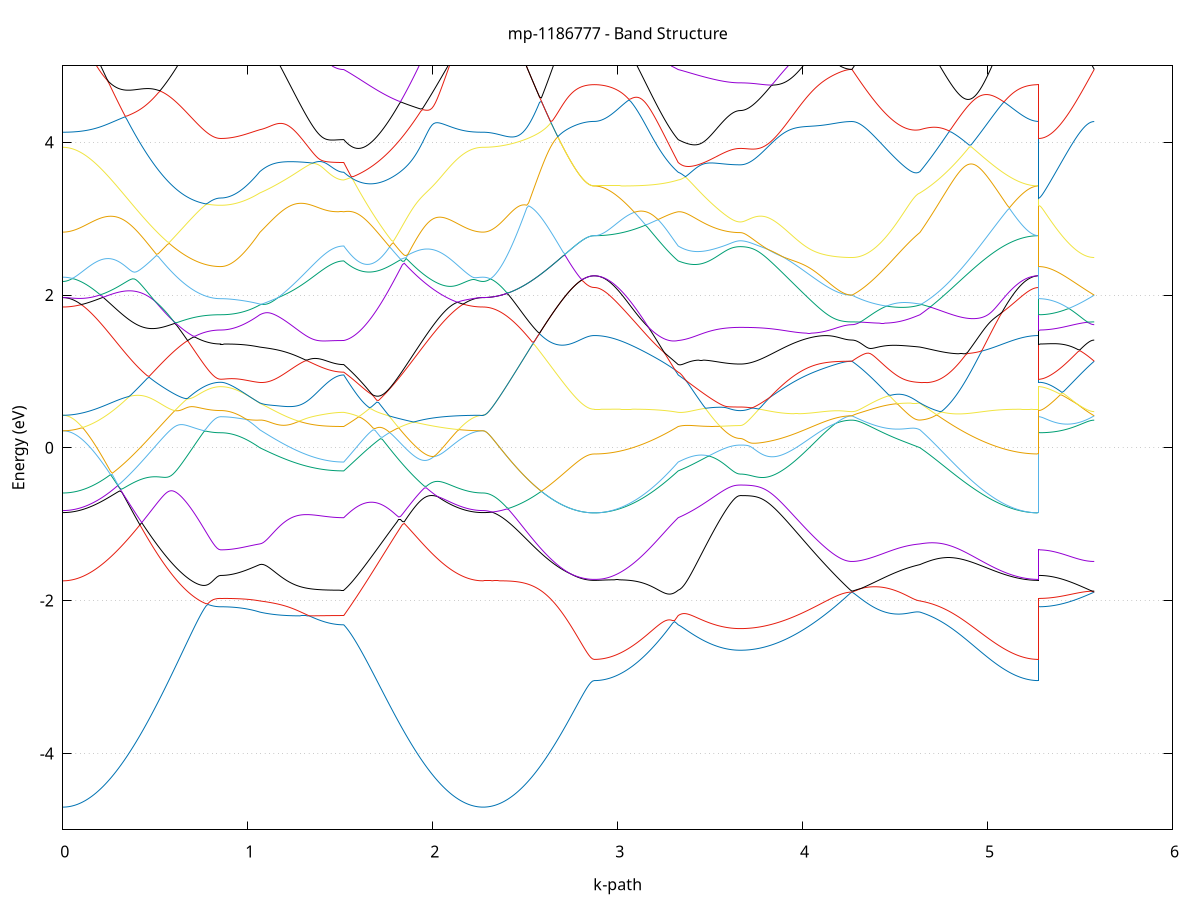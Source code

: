 set title 'mp-1186777 - Band Structure'
set xlabel 'k-path'
set ylabel 'Energy (eV)'
set grid y
set yrange [-5:5]
set terminal png size 800,600
set output 'mp-1186777_bands_gnuplot.png'
plot '-' using 1:2 with lines notitle, '-' using 1:2 with lines notitle, '-' using 1:2 with lines notitle, '-' using 1:2 with lines notitle, '-' using 1:2 with lines notitle, '-' using 1:2 with lines notitle, '-' using 1:2 with lines notitle, '-' using 1:2 with lines notitle, '-' using 1:2 with lines notitle, '-' using 1:2 with lines notitle, '-' using 1:2 with lines notitle, '-' using 1:2 with lines notitle, '-' using 1:2 with lines notitle, '-' using 1:2 with lines notitle, '-' using 1:2 with lines notitle, '-' using 1:2 with lines notitle, '-' using 1:2 with lines notitle, '-' using 1:2 with lines notitle, '-' using 1:2 with lines notitle, '-' using 1:2 with lines notitle, '-' using 1:2 with lines notitle, '-' using 1:2 with lines notitle, '-' using 1:2 with lines notitle, '-' using 1:2 with lines notitle, '-' using 1:2 with lines notitle, '-' using 1:2 with lines notitle, '-' using 1:2 with lines notitle, '-' using 1:2 with lines notitle, '-' using 1:2 with lines notitle, '-' using 1:2 with lines notitle, '-' using 1:2 with lines notitle, '-' using 1:2 with lines notitle, '-' using 1:2 with lines notitle, '-' using 1:2 with lines notitle, '-' using 1:2 with lines notitle, '-' using 1:2 with lines notitle, '-' using 1:2 with lines notitle, '-' using 1:2 with lines notitle, '-' using 1:2 with lines notitle, '-' using 1:2 with lines notitle, '-' using 1:2 with lines notitle, '-' using 1:2 with lines notitle, '-' using 1:2 with lines notitle, '-' using 1:2 with lines notitle, '-' using 1:2 with lines notitle, '-' using 1:2 with lines notitle, '-' using 1:2 with lines notitle, '-' using 1:2 with lines notitle
0.000000 -35.282527
0.009926 -35.282527
0.019852 -35.282527
0.029778 -35.282527
0.039704 -35.282527
0.049630 -35.282527
0.059556 -35.282527
0.069482 -35.282527
0.079408 -35.282527
0.089333 -35.282527
0.099259 -35.282527
0.109185 -35.282527
0.119111 -35.282527
0.129037 -35.282527
0.138963 -35.282527
0.148889 -35.282527
0.158815 -35.282527
0.168741 -35.282527
0.178667 -35.282527
0.188593 -35.282527
0.198519 -35.282527
0.208445 -35.282527
0.218371 -35.282527
0.228297 -35.282527
0.238223 -35.282527
0.248148 -35.282527
0.258074 -35.282527
0.268000 -35.282527
0.277926 -35.282427
0.287852 -35.282427
0.297778 -35.282427
0.307704 -35.282427
0.317630 -35.282427
0.327556 -35.282427
0.337482 -35.282427
0.347408 -35.282427
0.357334 -35.282427
0.367260 -35.282427
0.377186 -35.282427
0.387112 -35.282427
0.397038 -35.282427
0.406963 -35.282427
0.416889 -35.282427
0.426815 -35.282427
0.436741 -35.282327
0.446667 -35.282327
0.456593 -35.282327
0.466519 -35.282327
0.476445 -35.282327
0.486371 -35.282327
0.496297 -35.282327
0.506223 -35.282327
0.516149 -35.282327
0.526075 -35.282327
0.536001 -35.282327
0.545927 -35.282227
0.555853 -35.282227
0.565778 -35.282227
0.575704 -35.282227
0.585630 -35.282227
0.595556 -35.282227
0.605482 -35.282227
0.615408 -35.282227
0.625334 -35.282227
0.635260 -35.282227
0.645186 -35.282227
0.655112 -35.282227
0.665038 -35.282127
0.674964 -35.282127
0.684890 -35.282127
0.694816 -35.282127
0.704742 -35.282127
0.714668 -35.282127
0.724593 -35.282127
0.734519 -35.282127
0.744445 -35.282127
0.754371 -35.282127
0.764297 -35.282127
0.774223 -35.282127
0.784149 -35.282127
0.794075 -35.282127
0.804001 -35.282127
0.813927 -35.282127
0.823853 -35.282127
0.833779 -35.282127
0.843705 -35.282127
0.853631 -35.282127
0.853631 -35.282127
0.863248 -35.282127
0.872866 -35.282127
0.882484 -35.282127
0.892101 -35.282127
0.901719 -35.282127
0.911337 -35.282127
0.920954 -35.282127
0.930572 -35.282127
0.940189 -35.282127
0.949807 -35.282127
0.959425 -35.282127
0.969042 -35.282127
0.978660 -35.282127
0.988278 -35.282127
0.997895 -35.282127
1.007513 -35.282127
1.017131 -35.282227
1.026748 -35.282227
1.036366 -35.282227
1.045984 -35.282227
1.055601 -35.282227
1.065219 -35.282227
1.065219 -35.282227
1.075088 -35.282227
1.084958 -35.282227
1.094827 -35.282227
1.104697 -35.282227
1.114566 -35.282227
1.124435 -35.282327
1.134305 -35.282327
1.144174 -35.282327
1.154044 -35.282327
1.163913 -35.282327
1.173782 -35.282327
1.183652 -35.282327
1.193521 -35.282327
1.203391 -35.282327
1.213260 -35.282427
1.223129 -35.282427
1.232999 -35.282427
1.242868 -35.282427
1.252738 -35.282427
1.262607 -35.282427
1.272476 -35.282427
1.282346 -35.282427
1.292215 -35.282427
1.302085 -35.282427
1.311954 -35.282527
1.321823 -35.282527
1.331693 -35.282527
1.341562 -35.282527
1.351432 -35.282527
1.361301 -35.282527
1.371170 -35.282527
1.381040 -35.282527
1.390909 -35.282527
1.400779 -35.282527
1.410648 -35.282527
1.420517 -35.282527
1.430387 -35.282527
1.440256 -35.282527
1.450126 -35.282627
1.459995 -35.282627
1.469864 -35.282627
1.479734 -35.282627
1.489603 -35.282627
1.499473 -35.282627
1.509342 -35.282627
1.519211 -35.282627
1.519211 -35.282627
1.529122 -35.282627
1.539033 -35.282627
1.548944 -35.282527
1.558855 -35.282527
1.568766 -35.282527
1.578676 -35.282527
1.588587 -35.282527
1.598498 -35.282527
1.608409 -35.282527
1.618320 -35.282527
1.628231 -35.282527
1.638141 -35.282527
1.648052 -35.282527
1.657963 -35.282527
1.667874 -35.282527
1.677785 -35.282527
1.687696 -35.282527
1.697606 -35.282527
1.707517 -35.282527
1.717428 -35.282527
1.727339 -35.282527
1.737250 -35.282527
1.747161 -35.282527
1.757072 -35.282527
1.766982 -35.282527
1.776893 -35.282527
1.786804 -35.282527
1.796715 -35.282527
1.806626 -35.282527
1.816537 -35.282527
1.826447 -35.282527
1.836358 -35.282527
1.846269 -35.282527
1.856180 -35.282527
1.866091 -35.282527
1.876002 -35.282527
1.885912 -35.282527
1.895823 -35.282527
1.905734 -35.282527
1.915645 -35.282527
1.925556 -35.282527
1.935467 -35.282527
1.945377 -35.282527
1.955288 -35.282527
1.965199 -35.282527
1.975110 -35.282527
1.985021 -35.282527
1.994932 -35.282527
2.004842 -35.282527
2.014753 -35.282527
2.024664 -35.282527
2.034575 -35.282527
2.044486 -35.282527
2.054397 -35.282527
2.064307 -35.282527
2.074218 -35.282527
2.084129 -35.282527
2.094040 -35.282527
2.103951 -35.282527
2.113862 -35.282527
2.123772 -35.282527
2.133683 -35.282527
2.143594 -35.282527
2.153505 -35.282527
2.163416 -35.282527
2.173327 -35.282527
2.183237 -35.282527
2.193148 -35.282527
2.203059 -35.282527
2.212970 -35.282527
2.222881 -35.282527
2.232792 -35.282527
2.242702 -35.282527
2.252613 -35.282527
2.262524 -35.282527
2.272435 -35.282527
2.272435 -35.282527
2.282288 -35.282527
2.292141 -35.282527
2.301994 -35.282527
2.311847 -35.282527
2.321700 -35.282527
2.331553 -35.282527
2.341406 -35.282527
2.351259 -35.282527
2.361111 -35.282527
2.370964 -35.282527
2.380817 -35.282527
2.390670 -35.282527
2.400523 -35.282527
2.410376 -35.282527
2.420229 -35.282527
2.430082 -35.282527
2.439935 -35.282627
2.449788 -35.282627
2.459641 -35.282627
2.469494 -35.282627
2.479347 -35.282627
2.489200 -35.282627
2.499053 -35.282627
2.508906 -35.282627
2.518759 -35.282627
2.528611 -35.282627
2.538464 -35.282627
2.548317 -35.282627
2.558170 -35.282627
2.568023 -35.282627
2.577876 -35.282627
2.587729 -35.282727
2.597582 -35.282727
2.607435 -35.282727
2.617288 -35.282727
2.627141 -35.282727
2.636994 -35.282727
2.646847 -35.282727
2.656700 -35.282727
2.666553 -35.282727
2.676406 -35.282727
2.686259 -35.282727
2.696112 -35.282727
2.705964 -35.282727
2.715817 -35.282727
2.725670 -35.282727
2.735523 -35.282727
2.745376 -35.282727
2.755229 -35.282827
2.765082 -35.282827
2.774935 -35.282827
2.784788 -35.282827
2.794641 -35.282827
2.804494 -35.282827
2.814347 -35.282827
2.824200 -35.282827
2.834053 -35.282827
2.843906 -35.282827
2.853759 -35.282827
2.863612 -35.282827
2.873464 -35.282827
2.873464 -35.282827
2.883334 -35.282827
2.893203 -35.282827
2.903073 -35.282827
2.912942 -35.282827
2.922811 -35.282827
2.932681 -35.282827
2.942550 -35.282827
2.952420 -35.282827
2.962289 -35.282827
2.972159 -35.282827
2.982028 -35.282827
2.991897 -35.282827
3.001767 -35.282827
3.011636 -35.282827
3.021506 -35.282727
3.031375 -35.282727
3.041244 -35.282727
3.051114 -35.282727
3.060983 -35.282727
3.070853 -35.282727
3.080722 -35.282727
3.090591 -35.282727
3.100461 -35.282727
3.110330 -35.282727
3.120200 -35.282727
3.130069 -35.282727
3.139938 -35.282727
3.149808 -35.282727
3.159677 -35.282727
3.169547 -35.282727
3.179416 -35.282727
3.189285 -35.282727
3.199155 -35.282627
3.209024 -35.282627
3.218894 -35.282627
3.228763 -35.282627
3.238632 -35.282627
3.248502 -35.282627
3.258371 -35.282627
3.268241 -35.282627
3.278110 -35.282627
3.287979 -35.282627
3.297849 -35.282627
3.307718 -35.282627
3.317588 -35.282627
3.327457 -35.282627
3.327457 -35.282627
3.337331 -35.282627
3.347204 -35.282627
3.357078 -35.282627
3.366951 -35.282627
3.376825 -35.282527
3.386698 -35.282527
3.396572 -35.282527
3.406445 -35.282527
3.416319 -35.282527
3.426192 -35.282527
3.436066 -35.282527
3.445939 -35.282527
3.455813 -35.282527
3.465686 -35.282527
3.475560 -35.282527
3.485433 -35.282527
3.495307 -35.282527
3.505180 -35.282527
3.515054 -35.282527
3.524927 -35.282527
3.534801 -35.282527
3.544674 -35.282527
3.554548 -35.282527
3.564421 -35.282527
3.574295 -35.282527
3.584168 -35.282527
3.594042 -35.282527
3.603915 -35.282527
3.613789 -35.282527
3.623662 -35.282527
3.633536 -35.282527
3.643409 -35.282527
3.653283 -35.282527
3.663156 -35.282527
3.663156 -35.282527
3.673051 -35.282527
3.682947 -35.282527
3.692842 -35.282527
3.702737 -35.282527
3.712632 -35.282527
3.722527 -35.282527
3.732423 -35.282527
3.742318 -35.282527
3.752213 -35.282527
3.762108 -35.282527
3.772004 -35.282527
3.781899 -35.282527
3.791794 -35.282427
3.801689 -35.282427
3.811584 -35.282427
3.821480 -35.282427
3.831375 -35.282427
3.841270 -35.282427
3.851165 -35.282427
3.861060 -35.282427
3.870956 -35.282427
3.880851 -35.282427
3.890746 -35.282427
3.900641 -35.282327
3.910536 -35.282327
3.920432 -35.282327
3.930327 -35.282327
3.940222 -35.282327
3.950117 -35.282327
3.960013 -35.282327
3.969908 -35.282327
3.979803 -35.282327
3.989698 -35.282327
3.999593 -35.282227
4.009489 -35.282227
4.019384 -35.282227
4.029279 -35.282227
4.039174 -35.282227
4.049069 -35.282227
4.058965 -35.282227
4.068860 -35.282227
4.078755 -35.282227
4.088650 -35.282227
4.098546 -35.282127
4.108441 -35.282127
4.118336 -35.282127
4.128231 -35.282127
4.138126 -35.282127
4.148022 -35.282127
4.157917 -35.282127
4.167812 -35.282127
4.177707 -35.282127
4.187602 -35.282127
4.197498 -35.282127
4.207393 -35.282127
4.217288 -35.282127
4.227183 -35.282127
4.237079 -35.282127
4.246974 -35.282127
4.256869 -35.282127
4.266764 -35.282127
4.266764 -35.282127
4.276697 -35.282127
4.286631 -35.282127
4.296564 -35.282127
4.306497 -35.282127
4.316430 -35.282127
4.326364 -35.282127
4.336297 -35.282127
4.346230 -35.282127
4.356164 -35.282127
4.366097 -35.282127
4.376030 -35.282127
4.385963 -35.282127
4.395897 -35.282127
4.405830 -35.282127
4.415763 -35.282127
4.425696 -35.282127
4.435630 -35.282127
4.445563 -35.282127
4.455496 -35.282127
4.465429 -35.282127
4.475363 -35.282127
4.485296 -35.282127
4.495229 -35.282127
4.505162 -35.282127
4.515096 -35.282127
4.525029 -35.282127
4.534962 -35.282127
4.544895 -35.282127
4.554829 -35.282227
4.564762 -35.282227
4.574695 -35.282227
4.584628 -35.282227
4.594562 -35.282227
4.604495 -35.282227
4.614428 -35.282227
4.624361 -35.282227
4.634295 -35.282227
4.634295 -35.282227
4.644172 -35.282227
4.654050 -35.282227
4.663927 -35.282227
4.673805 -35.282327
4.683683 -35.282327
4.693560 -35.282327
4.703438 -35.282327
4.713315 -35.282327
4.723193 -35.282327
4.733070 -35.282327
4.742948 -35.282327
4.752826 -35.282427
4.762703 -35.282427
4.772581 -35.282427
4.782458 -35.282427
4.792336 -35.282427
4.802214 -35.282427
4.812091 -35.282427
4.821969 -35.282527
4.831846 -35.282527
4.841724 -35.282527
4.851601 -35.282527
4.861479 -35.282527
4.871357 -35.282527
4.881234 -35.282527
4.891112 -35.282527
4.900989 -35.282627
4.910867 -35.282627
4.920744 -35.282627
4.930622 -35.282627
4.940500 -35.282627
4.950377 -35.282627
4.960255 -35.282627
4.970132 -35.282627
4.980010 -35.282627
4.989887 -35.282627
4.999765 -35.282727
5.009643 -35.282727
5.019520 -35.282727
5.029398 -35.282727
5.039275 -35.282727
5.049153 -35.282727
5.059030 -35.282727
5.068908 -35.282727
5.078786 -35.282727
5.088663 -35.282727
5.098541 -35.282727
5.108418 -35.282727
5.118296 -35.282727
5.128173 -35.282727
5.138051 -35.282727
5.147929 -35.282827
5.157806 -35.282827
5.167684 -35.282827
5.177561 -35.282827
5.187439 -35.282827
5.197317 -35.282827
5.207194 -35.282827
5.217072 -35.282827
5.226949 -35.282827
5.236827 -35.282827
5.246704 -35.282827
5.256582 -35.282827
5.266460 -35.282827
5.276337 -35.282827
5.276337 -35.282127
5.286031 -35.282127
5.295725 -35.282127
5.305419 -35.282127
5.315113 -35.282127
5.324807 -35.282127
5.334501 -35.282127
5.344195 -35.282127
5.353889 -35.282127
5.363583 -35.282127
5.373277 -35.282127
5.382971 -35.282127
5.392665 -35.282127
5.402359 -35.282127
5.412053 -35.282127
5.421747 -35.282127
5.431442 -35.282127
5.441136 -35.282127
5.450830 -35.282127
5.460524 -35.282127
5.470218 -35.282127
5.479912 -35.282127
5.489606 -35.282127
5.499300 -35.282127
5.508994 -35.282127
5.518688 -35.282127
5.528382 -35.282127
5.538076 -35.282127
5.547770 -35.282127
5.557464 -35.282127
5.567158 -35.282127
5.576852 -35.282127
e
0.000000 -23.038927
0.009926 -23.038927
0.019852 -23.038927
0.029778 -23.038927
0.039704 -23.038827
0.049630 -23.038827
0.059556 -23.038827
0.069482 -23.038827
0.079408 -23.038727
0.089333 -23.038727
0.099259 -23.038727
0.109185 -23.038727
0.119111 -23.038727
0.129037 -23.038727
0.138963 -23.038727
0.148889 -23.038727
0.158815 -23.038827
0.168741 -23.038927
0.178667 -23.039027
0.188593 -23.039227
0.198519 -23.039327
0.208445 -23.039627
0.218371 -23.039827
0.228297 -23.040127
0.238223 -23.040427
0.248148 -23.040827
0.258074 -23.041227
0.268000 -23.041727
0.277926 -23.042227
0.287852 -23.042827
0.297778 -23.043427
0.307704 -23.044027
0.317630 -23.044727
0.327556 -23.045427
0.337482 -23.046227
0.347408 -23.047027
0.357334 -23.047827
0.367260 -23.048727
0.377186 -23.049627
0.387112 -23.050527
0.397038 -23.051427
0.406963 -23.052427
0.416889 -23.053427
0.426815 -23.054427
0.436741 -23.055427
0.446667 -23.056427
0.456593 -23.057427
0.466519 -23.058527
0.476445 -23.059527
0.486371 -23.060627
0.496297 -23.061627
0.506223 -23.062627
0.516149 -23.063727
0.526075 -23.064727
0.536001 -23.065727
0.545927 -23.066727
0.555853 -23.067727
0.565778 -23.068727
0.575704 -23.069727
0.585630 -23.070627
0.595556 -23.071527
0.605482 -23.072427
0.615408 -23.073327
0.625334 -23.074227
0.635260 -23.075027
0.645186 -23.075827
0.655112 -23.076627
0.665038 -23.077327
0.674964 -23.078027
0.684890 -23.078727
0.694816 -23.079427
0.704742 -23.080027
0.714668 -23.080527
0.724593 -23.081127
0.734519 -23.081627
0.744445 -23.082127
0.754371 -23.082527
0.764297 -23.082927
0.774223 -23.083227
0.784149 -23.083527
0.794075 -23.083827
0.804001 -23.084027
0.813927 -23.084227
0.823853 -23.084427
0.833779 -23.084527
0.843705 -23.084527
0.853631 -23.084527
0.853631 -23.084527
0.863248 -23.084527
0.872866 -23.084227
0.882484 -23.083827
0.892101 -23.083127
0.901719 -23.082427
0.911337 -23.081427
0.920954 -23.080327
0.930572 -23.079027
0.940189 -23.077527
0.949807 -23.075927
0.959425 -23.074027
0.969042 -23.072127
0.978660 -23.069927
0.988278 -23.067727
0.997895 -23.065227
1.007513 -23.062627
1.017131 -23.059827
1.026748 -23.056927
1.036366 -23.053927
1.045984 -23.050727
1.055601 -23.047427
1.065219 -23.046527
1.065219 -23.046527
1.075088 -23.046627
1.084958 -23.046727
1.094827 -23.046727
1.104697 -23.046727
1.114566 -23.046627
1.124435 -23.046427
1.134305 -23.046127
1.144174 -23.045827
1.154044 -23.045527
1.163913 -23.045027
1.173782 -23.044527
1.183652 -23.044027
1.193521 -23.043327
1.203391 -23.042627
1.213260 -23.041827
1.223129 -23.041027
1.232999 -23.040127
1.242868 -23.039127
1.252738 -23.038127
1.262607 -23.037027
1.272476 -23.035827
1.282346 -23.034627
1.292215 -23.033327
1.302085 -23.032027
1.311954 -23.030627
1.321823 -23.029227
1.331693 -23.027727
1.341562 -23.026227
1.351432 -23.024727
1.361301 -23.023127
1.371170 -23.021427
1.381040 -23.019827
1.390909 -23.018127
1.400779 -23.016427
1.410648 -23.014727
1.420517 -23.013027
1.430387 -23.011327
1.440256 -23.009727
1.450126 -23.008127
1.459995 -23.006527
1.469864 -23.005127
1.479734 -23.003827
1.489603 -23.002727
1.499473 -23.001927
1.509342 -23.001427
1.519211 -23.001227
1.519211 -23.001227
1.529122 -23.000627
1.539033 -23.000027
1.548944 -22.999427
1.558855 -22.998927
1.568766 -22.998427
1.578676 -22.997827
1.588587 -22.997327
1.598498 -22.996827
1.608409 -22.996227
1.618320 -22.995727
1.628231 -22.995127
1.638141 -22.994527
1.648052 -22.993927
1.657963 -22.993327
1.667874 -22.992727
1.677785 -22.992027
1.687696 -22.991227
1.697606 -22.990527
1.707517 -22.989727
1.717428 -22.988927
1.727339 -22.988027
1.737250 -22.987827
1.747161 -22.990227
1.757072 -22.992527
1.766982 -22.994827
1.776893 -22.997027
1.786804 -22.999227
1.796715 -23.001327
1.806626 -23.003427
1.816537 -23.005427
1.826447 -23.007327
1.836358 -23.009227
1.846269 -23.011027
1.856180 -23.012727
1.866091 -23.014427
1.876002 -23.016027
1.885912 -23.017627
1.895823 -23.019127
1.905734 -23.020527
1.915645 -23.021927
1.925556 -23.023227
1.935467 -23.024427
1.945377 -23.025627
1.955288 -23.026727
1.965199 -23.027827
1.975110 -23.028827
1.985021 -23.029727
1.994932 -23.030627
2.004842 -23.031427
2.014753 -23.032227
2.024664 -23.032927
2.034575 -23.033627
2.044486 -23.034227
2.054397 -23.034827
2.064307 -23.035327
2.074218 -23.035827
2.084129 -23.036227
2.094040 -23.036627
2.103951 -23.036927
2.113862 -23.037227
2.123772 -23.037527
2.133683 -23.037827
2.143594 -23.038027
2.153505 -23.038127
2.163416 -23.038327
2.173327 -23.038427
2.183237 -23.038527
2.193148 -23.038627
2.203059 -23.038727
2.212970 -23.038827
2.222881 -23.038827
2.232792 -23.038827
2.242702 -23.038927
2.252613 -23.038927
2.262524 -23.038927
2.272435 -23.038927
2.272435 -23.038927
2.282288 -23.038827
2.292141 -23.038727
2.301994 -23.038427
2.311847 -23.038127
2.321700 -23.037627
2.331553 -23.037127
2.341406 -23.036427
2.351259 -23.035627
2.361111 -23.034827
2.370964 -23.033827
2.380817 -23.032827
2.390670 -23.031627
2.400523 -23.030427
2.410376 -23.029127
2.420229 -23.027627
2.430082 -23.026127
2.439935 -23.024527
2.449788 -23.022827
2.459641 -23.021027
2.469494 -23.019127
2.479347 -23.017227
2.489200 -23.015227
2.499053 -23.013127
2.508906 -23.010927
2.518759 -23.008627
2.528611 -23.010327
2.538464 -23.012027
2.548317 -23.013627
2.558170 -23.015227
2.568023 -23.016827
2.577876 -23.018427
2.587729 -23.019927
2.597582 -23.021427
2.607435 -23.022927
2.617288 -23.024327
2.627141 -23.025727
2.636994 -23.027027
2.646847 -23.028327
2.656700 -23.029527
2.666553 -23.030727
2.676406 -23.031927
2.686259 -23.033027
2.696112 -23.034127
2.705964 -23.035127
2.715817 -23.036027
2.725670 -23.036927
2.735523 -23.037827
2.745376 -23.038627
2.755229 -23.039327
2.765082 -23.040027
2.774935 -23.040627
2.784788 -23.041227
2.794641 -23.041727
2.804494 -23.042127
2.814347 -23.042527
2.824200 -23.042827
2.834053 -23.043127
2.843906 -23.043327
2.853759 -23.043527
2.863612 -23.043527
2.873464 -23.043627
2.873464 -23.043627
2.883334 -23.043527
2.893203 -23.043427
2.903073 -23.043227
2.912942 -23.043027
2.922811 -23.042727
2.932681 -23.042327
2.942550 -23.041827
2.952420 -23.041327
2.962289 -23.040627
2.972159 -23.040027
2.982028 -23.039227
2.991897 -23.038427
3.001767 -23.037527
3.011636 -23.036527
3.021506 -23.035627
3.031375 -23.034527
3.041244 -23.033427
3.051114 -23.032327
3.060983 -23.031127
3.070853 -23.029927
3.080722 -23.028627
3.090591 -23.027327
3.100461 -23.026027
3.110330 -23.024727
3.120200 -23.023327
3.130069 -23.022027
3.139938 -23.020627
3.149808 -23.019327
3.159677 -23.018027
3.169547 -23.016627
3.179416 -23.015427
3.189285 -23.014127
3.199155 -23.012927
3.209024 -23.011727
3.218894 -23.010527
3.228763 -23.009427
3.238632 -23.008427
3.248502 -23.007427
3.258371 -23.006427
3.268241 -23.005527
3.278110 -23.004727
3.287979 -23.003927
3.297849 -23.003227
3.307718 -23.002527
3.317588 -23.001827
3.327457 -23.001227
3.327457 -23.001227
3.337331 -23.000927
3.347204 -23.000727
3.357078 -23.000527
3.366951 -23.000327
3.376825 -23.000227
3.386698 -23.000227
3.396572 -23.000227
3.406445 -23.000227
3.416319 -23.000427
3.426192 -23.000627
3.436066 -23.000827
3.445939 -23.001127
3.455813 -23.001527
3.465686 -23.001927
3.475560 -23.002427
3.485433 -23.002927
3.495307 -23.003427
3.505180 -23.004027
3.515054 -23.004627
3.524927 -23.005227
3.534801 -23.005727
3.544674 -23.006327
3.554548 -23.006927
3.564421 -23.007427
3.574295 -23.007927
3.584168 -23.008327
3.594042 -23.008727
3.603915 -23.009127
3.613789 -23.009427
3.623662 -23.009727
3.633536 -23.009927
3.643409 -23.010027
3.653283 -23.010127
3.663156 -23.010127
3.663156 -23.010127
3.673051 -23.010127
3.682947 -23.010227
3.692842 -23.010227
3.702737 -23.010327
3.712632 -23.010327
3.722527 -23.010427
3.732423 -23.010627
3.742318 -23.010727
3.752213 -23.010927
3.762108 -23.011127
3.772004 -23.011327
3.781899 -23.011627
3.791794 -23.012027
3.801689 -23.012427
3.811584 -23.012927
3.821480 -23.013527
3.831375 -23.014227
3.841270 -23.015027
3.851165 -23.015927
3.861060 -23.017027
3.870956 -23.018227
3.880851 -23.019627
3.890746 -23.021227
3.900641 -23.022927
3.910536 -23.024827
3.920432 -23.026827
3.930327 -23.028927
3.940222 -23.031127
3.950117 -23.033427
3.960013 -23.035827
3.969908 -23.038127
3.979803 -23.040527
3.989698 -23.042927
3.999593 -23.045327
4.009489 -23.047627
4.019384 -23.049927
4.029279 -23.052227
4.039174 -23.054427
4.049069 -23.056527
4.058965 -23.058627
4.068860 -23.060627
4.078755 -23.062527
4.088650 -23.064427
4.098546 -23.066127
4.108441 -23.067827
4.118336 -23.069427
4.128231 -23.070927
4.138126 -23.072327
4.148022 -23.073627
4.157917 -23.074827
4.167812 -23.075927
4.177707 -23.076927
4.187602 -23.077827
4.197498 -23.078627
4.207393 -23.079327
4.217288 -23.079927
4.227183 -23.080427
4.237079 -23.080827
4.246974 -23.081027
4.256869 -23.081227
4.266764 -23.081227
4.266764 -23.081227
4.276697 -23.081227
4.286631 -23.081227
4.296564 -23.081127
4.306497 -23.081027
4.316430 -23.080927
4.326364 -23.080727
4.336297 -23.080527
4.346230 -23.080227
4.356164 -23.079927
4.366097 -23.079527
4.376030 -23.079127
4.385963 -23.078627
4.395897 -23.078027
4.405830 -23.077427
4.415763 -23.076727
4.425696 -23.076027
4.435630 -23.075227
4.445563 -23.074327
4.455496 -23.073327
4.465429 -23.072327
4.475363 -23.071227
4.485296 -23.070027
4.495229 -23.068727
4.505162 -23.067427
4.515096 -23.066027
4.525029 -23.064527
4.534962 -23.062927
4.544895 -23.061327
4.554829 -23.059627
4.564762 -23.057827
4.574695 -23.056027
4.584628 -23.054127
4.594562 -23.052127
4.604495 -23.050127
4.614428 -23.048127
4.624361 -23.046327
4.634295 -23.046527
4.634295 -23.046527
4.644172 -23.046727
4.654050 -23.046927
4.663927 -23.047127
4.673805 -23.047327
4.683683 -23.047527
4.693560 -23.047627
4.703438 -23.047827
4.713315 -23.047927
4.723193 -23.048027
4.733070 -23.048127
4.742948 -23.048227
4.752826 -23.048327
4.762703 -23.048327
4.772581 -23.048427
4.782458 -23.048427
4.792336 -23.048427
4.802214 -23.048427
4.812091 -23.048427
4.821969 -23.048427
4.831846 -23.048427
4.841724 -23.048327
4.851601 -23.048327
4.861479 -23.048227
4.871357 -23.048127
4.881234 -23.048027
4.891112 -23.047927
4.900989 -23.047827
4.910867 -23.047727
4.920744 -23.047627
4.930622 -23.047527
4.940500 -23.047327
4.950377 -23.047227
4.960255 -23.047127
4.970132 -23.046927
4.980010 -23.046827
4.989887 -23.046627
4.999765 -23.046527
5.009643 -23.046327
5.019520 -23.046227
5.029398 -23.046027
5.039275 -23.045927
5.049153 -23.045727
5.059030 -23.045627
5.068908 -23.045427
5.078786 -23.045327
5.088663 -23.045127
5.098541 -23.045027
5.108418 -23.044827
5.118296 -23.044727
5.128173 -23.044627
5.138051 -23.044527
5.147929 -23.044327
5.157806 -23.044227
5.167684 -23.044127
5.177561 -23.044027
5.187439 -23.044027
5.197317 -23.043927
5.207194 -23.043827
5.217072 -23.043727
5.226949 -23.043727
5.236827 -23.043727
5.246704 -23.043627
5.256582 -23.043627
5.266460 -23.043627
5.276337 -23.043627
5.276337 -23.084527
5.286031 -23.084527
5.295725 -23.084527
5.305419 -23.084527
5.315113 -23.084427
5.324807 -23.084427
5.334501 -23.084327
5.344195 -23.084227
5.353889 -23.084127
5.363583 -23.083927
5.373277 -23.083827
5.382971 -23.083727
5.392665 -23.083527
5.402359 -23.083427
5.412053 -23.083227
5.421747 -23.083027
5.431442 -23.082927
5.441136 -23.082727
5.450830 -23.082527
5.460524 -23.082427
5.470218 -23.082227
5.479912 -23.082127
5.489606 -23.081927
5.499300 -23.081827
5.508994 -23.081727
5.518688 -23.081627
5.528382 -23.081527
5.538076 -23.081427
5.547770 -23.081327
5.557464 -23.081327
5.567158 -23.081227
5.576852 -23.081227
e
0.000000 -22.976627
0.009926 -22.976627
0.019852 -22.976627
0.029778 -22.976627
0.039704 -22.976627
0.049630 -22.976627
0.059556 -22.976527
0.069482 -22.976527
0.079408 -22.976527
0.089333 -22.976427
0.099259 -22.976327
0.109185 -22.976227
0.119111 -22.976127
0.129037 -22.976027
0.138963 -22.975827
0.148889 -22.975627
0.158815 -22.975427
0.168741 -22.975127
0.178667 -22.974827
0.188593 -22.974527
0.198519 -22.974127
0.208445 -22.973627
0.218371 -22.973127
0.228297 -22.972527
0.238223 -22.971927
0.248148 -22.971227
0.258074 -22.970527
0.268000 -22.969727
0.277926 -22.968827
0.287852 -22.967827
0.297778 -22.966927
0.307704 -22.965827
0.317630 -22.964727
0.327556 -22.965927
0.337482 -22.968327
0.347408 -22.970827
0.357334 -22.973227
0.367260 -22.975627
0.377186 -22.977927
0.387112 -22.980327
0.397038 -22.982627
0.406963 -22.984927
0.416889 -22.987127
0.426815 -22.989327
0.436741 -22.991527
0.446667 -22.993727
0.456593 -22.995827
0.466519 -22.997927
0.476445 -22.999927
0.486371 -23.001927
0.496297 -23.003927
0.506223 -23.005827
0.516149 -23.007727
0.526075 -23.009627
0.536001 -23.011427
0.545927 -23.013127
0.555853 -23.014927
0.565778 -23.016527
0.575704 -23.018127
0.585630 -23.019727
0.595556 -23.021227
0.605482 -23.022727
0.615408 -23.024127
0.625334 -23.025527
0.635260 -23.026827
0.645186 -23.028127
0.655112 -23.029327
0.665038 -23.030527
0.674964 -23.031627
0.684890 -23.032627
0.694816 -23.033627
0.704742 -23.034527
0.714668 -23.035427
0.724593 -23.036227
0.734519 -23.037027
0.744445 -23.037727
0.754371 -23.038327
0.764297 -23.038927
0.774223 -23.039427
0.784149 -23.039927
0.794075 -23.040327
0.804001 -23.040627
0.813927 -23.040927
0.823853 -23.041127
0.833779 -23.041327
0.843705 -23.041427
0.853631 -23.041427
0.853631 -23.041427
0.863248 -23.041427
0.872866 -23.041527
0.882484 -23.041627
0.892101 -23.041727
0.901719 -23.041927
0.911337 -23.042127
0.920954 -23.042327
0.930572 -23.042527
0.940189 -23.042827
0.949807 -23.043127
0.959425 -23.043427
0.969042 -23.043727
0.978660 -23.044027
0.988278 -23.044327
0.997895 -23.044627
1.007513 -23.044927
1.017131 -23.045127
1.026748 -23.045427
1.036366 -23.045727
1.045984 -23.046027
1.055601 -23.046227
1.065219 -23.043927
1.065219 -23.043927
1.075088 -23.041327
1.084958 -23.038627
1.094827 -23.035927
1.104697 -23.033027
1.114566 -23.030127
1.124435 -23.027127
1.134305 -23.024027
1.144174 -23.020927
1.154044 -23.017727
1.163913 -23.014427
1.173782 -23.011127
1.183652 -23.007827
1.193521 -23.004427
1.203391 -23.000927
1.213260 -22.997527
1.223129 -22.994027
1.232999 -22.990427
1.242868 -22.986927
1.252738 -22.983327
1.262607 -22.979827
1.272476 -22.976227
1.282346 -22.972727
1.292215 -22.969227
1.302085 -22.965727
1.311954 -22.964727
1.321823 -22.964327
1.331693 -22.964127
1.341562 -22.964127
1.351432 -22.964227
1.361301 -22.964427
1.371170 -22.964927
1.381040 -22.965427
1.390909 -22.966227
1.400779 -22.967027
1.410648 -22.968027
1.420517 -22.969127
1.430387 -22.970327
1.440256 -22.971527
1.450126 -22.972727
1.459995 -22.973927
1.469864 -22.975127
1.479734 -22.976227
1.489603 -22.977127
1.499473 -22.977927
1.509342 -22.978327
1.519211 -22.978527
1.519211 -22.978527
1.529122 -22.976227
1.539033 -22.973927
1.548944 -22.971527
1.558855 -22.969227
1.568766 -22.966927
1.578676 -22.964627
1.588587 -22.962327
1.598498 -22.960027
1.608409 -22.957727
1.618320 -22.955527
1.628231 -22.958127
1.638141 -22.961027
1.648052 -22.963927
1.657963 -22.966727
1.667874 -22.969527
1.677785 -22.972327
1.687696 -22.975027
1.697606 -22.977627
1.707517 -22.980327
1.717428 -22.982827
1.727339 -22.985327
1.737250 -22.987127
1.747161 -22.986127
1.757072 -22.985227
1.766982 -22.984127
1.776893 -22.983027
1.786804 -22.981927
1.796715 -22.980727
1.806626 -22.979527
1.816537 -22.978227
1.826447 -22.976927
1.836358 -22.975627
1.846269 -22.974227
1.856180 -22.972727
1.866091 -22.971227
1.876002 -22.969727
1.885912 -22.968127
1.895823 -22.966427
1.905734 -22.964827
1.915645 -22.963027
1.925556 -22.961327
1.935467 -22.959527
1.945377 -22.957627
1.955288 -22.955727
1.965199 -22.953827
1.975110 -22.951827
1.985021 -22.949827
1.994932 -22.947727
2.004842 -22.948027
2.014753 -22.950027
2.024664 -22.952027
2.034575 -22.953827
2.044486 -22.955627
2.054397 -22.957427
2.064307 -22.959027
2.074218 -22.960627
2.084129 -22.962227
2.094040 -22.963627
2.103951 -22.965027
2.113862 -22.966327
2.123772 -22.967527
2.133683 -22.968727
2.143594 -22.969827
2.153505 -22.970827
2.163416 -22.971727
2.173327 -22.972627
2.183237 -22.973327
2.193148 -22.974027
2.203059 -22.974627
2.212970 -22.975127
2.222881 -22.975627
2.232792 -22.976027
2.242702 -22.976227
2.252613 -22.976427
2.262524 -22.976627
2.272435 -22.976627
2.272435 -22.976627
2.282288 -22.976727
2.292141 -22.976927
2.301994 -22.977327
2.311847 -22.977927
2.321700 -22.978627
2.331553 -22.979527
2.341406 -22.980427
2.351259 -22.981527
2.361111 -22.982727
2.370964 -22.984027
2.380817 -22.985427
2.390670 -22.986927
2.400523 -22.988427
2.410376 -22.989927
2.420229 -22.991527
2.430082 -22.993227
2.439935 -22.994927
2.449788 -22.996627
2.459641 -22.998327
2.469494 -23.000027
2.479347 -23.001727
2.489200 -23.003527
2.499053 -23.005227
2.508906 -23.006927
2.518759 -23.008627
2.528611 -23.010327
2.538464 -23.012027
2.548317 -23.013627
2.558170 -23.015227
2.568023 -23.016827
2.577876 -23.018427
2.587729 -23.019927
2.597582 -23.021427
2.607435 -23.022927
2.617288 -23.024327
2.627141 -23.025727
2.636994 -23.027027
2.646847 -23.028327
2.656700 -23.029527
2.666553 -23.030727
2.676406 -23.031927
2.686259 -23.033027
2.696112 -23.034127
2.705964 -23.035127
2.715817 -23.036027
2.725670 -23.036927
2.735523 -23.037827
2.745376 -23.038627
2.755229 -23.039327
2.765082 -23.040027
2.774935 -23.040627
2.784788 -23.041227
2.794641 -23.041727
2.804494 -23.042127
2.814347 -23.042527
2.824200 -23.042827
2.834053 -23.043127
2.843906 -23.043327
2.853759 -23.043527
2.863612 -23.043527
2.873464 -23.043627
2.873464 -23.043627
2.883334 -23.043527
2.893203 -23.043427
2.903073 -23.043227
2.912942 -23.043027
2.922811 -23.042627
2.932681 -23.042227
2.942550 -23.041827
2.952420 -23.041227
2.962289 -23.040627
2.972159 -23.039927
2.982028 -23.039227
2.991897 -23.038427
3.001767 -23.037527
3.011636 -23.036527
3.021506 -23.035527
3.031375 -23.034427
3.041244 -23.033327
3.051114 -23.032027
3.060983 -23.030827
3.070853 -23.029427
3.080722 -23.028027
3.090591 -23.026627
3.100461 -23.025027
3.110330 -23.023527
3.120200 -23.021827
3.130069 -23.020227
3.139938 -23.018427
3.149808 -23.016627
3.159677 -23.014827
3.169547 -23.012927
3.179416 -23.011027
3.189285 -23.009127
3.199155 -23.007127
3.209024 -23.005027
3.218894 -23.003027
3.228763 -23.000927
3.238632 -22.998727
3.248502 -22.996627
3.258371 -22.994427
3.268241 -22.992227
3.278110 -22.989927
3.287979 -22.987727
3.297849 -22.985427
3.307718 -22.983127
3.317588 -22.980827
3.327457 -22.978527
3.327457 -22.978527
3.337331 -22.977527
3.347204 -22.976427
3.357078 -22.975327
3.366951 -22.974127
3.376825 -22.972927
3.386698 -22.971727
3.396572 -22.970527
3.406445 -22.969327
3.416319 -22.968027
3.426192 -22.966727
3.436066 -22.965427
3.445939 -22.964127
3.455813 -22.962827
3.465686 -22.961527
3.475560 -22.960127
3.485433 -22.958827
3.495307 -22.957527
3.505180 -22.956327
3.515054 -22.955027
3.524927 -22.953827
3.534801 -22.952627
3.544674 -22.951427
3.554548 -22.950327
3.564421 -22.949327
3.574295 -22.948327
3.584168 -22.947427
3.594042 -22.946627
3.603915 -22.945927
3.613789 -22.945327
3.623662 -22.944827
3.633536 -22.944327
3.643409 -22.944027
3.653283 -22.943927
3.663156 -22.943827
3.663156 -22.943827
3.673051 -22.944027
3.682947 -22.944427
3.692842 -22.945227
3.702737 -22.946327
3.712632 -22.947627
3.722527 -22.949127
3.732423 -22.950827
3.742318 -22.952627
3.752213 -22.954627
3.762108 -22.956627
3.772004 -22.958727
3.781899 -22.960827
3.791794 -22.963027
3.801689 -22.965227
3.811584 -22.967327
3.821480 -22.969527
3.831375 -22.971827
3.841270 -22.974427
3.851165 -22.976927
3.861060 -22.979227
3.870956 -22.981427
3.880851 -22.983327
3.890746 -22.985127
3.900641 -22.986627
3.910536 -22.988227
3.920432 -22.990027
3.930327 -22.991827
3.940222 -22.993627
3.950117 -22.995327
3.960013 -22.996927
3.969908 -22.998527
3.979803 -22.999927
3.989698 -23.001427
3.999593 -23.002727
4.009489 -23.004027
4.019384 -23.005327
4.029279 -23.006427
4.039174 -23.007527
4.049069 -23.008527
4.058965 -23.009427
4.068860 -23.010327
4.078755 -23.011127
4.088650 -23.011827
4.098546 -23.012427
4.108441 -23.013027
4.118336 -23.013527
4.128231 -23.014027
4.138126 -23.014327
4.148022 -23.014727
4.157917 -23.014927
4.167812 -23.015127
4.177707 -23.015327
4.187602 -23.015427
4.197498 -23.015427
4.207393 -23.015427
4.217288 -23.015527
4.227183 -23.015427
4.237079 -23.015427
4.246974 -23.015427
4.256869 -23.015427
4.266764 -23.015427
4.266764 -23.015427
4.276697 -23.015427
4.286631 -23.015427
4.296564 -23.015427
4.306497 -23.015627
4.316430 -23.015927
4.326364 -23.016327
4.336297 -23.017127
4.346230 -23.018227
4.356164 -23.019527
4.366097 -23.020927
4.376030 -23.022427
4.385963 -23.024027
4.395897 -23.025627
4.405830 -23.027127
4.415763 -23.028627
4.425696 -23.030127
4.435630 -23.031527
4.445563 -23.032827
4.455496 -23.034127
4.465429 -23.035327
4.475363 -23.036527
4.485296 -23.037627
4.495229 -23.038627
4.505162 -23.039627
4.515096 -23.040527
4.525029 -23.041327
4.534962 -23.042127
4.544895 -23.042827
4.554829 -23.043527
4.564762 -23.044127
4.574695 -23.044627
4.584628 -23.045027
4.594562 -23.045427
4.604495 -23.045827
4.614428 -23.046127
4.624361 -23.046027
4.634295 -23.043927
4.634295 -23.043927
4.644172 -23.040227
4.654050 -23.036427
4.663927 -23.032427
4.673805 -23.028427
4.683683 -23.024227
4.693560 -23.019827
4.703438 -23.015427
4.713315 -23.010927
4.723193 -23.006227
4.733070 -23.001527
4.742948 -22.996727
4.752826 -22.991827
4.762703 -22.986827
4.772581 -22.981827
4.782458 -22.976727
4.792336 -22.971527
4.802214 -22.968427
4.812091 -22.966927
4.821969 -22.965427
4.831846 -22.964027
4.841724 -22.962527
4.851601 -22.961127
4.861479 -22.959727
4.871357 -22.958327
4.881234 -22.956927
4.891112 -22.955527
4.900989 -22.954227
4.910867 -22.956427
4.920744 -22.960027
4.930622 -22.963627
4.940500 -22.967227
4.950377 -22.970927
4.960255 -22.974527
4.970132 -22.978127
4.980010 -22.981627
4.989887 -22.985127
4.999765 -22.988627
5.009643 -22.992027
5.019520 -22.995427
5.029398 -22.998627
5.039275 -23.001927
5.049153 -23.005027
5.059030 -23.008027
5.068908 -23.011027
5.078786 -23.013827
5.088663 -23.016627
5.098541 -23.019227
5.108418 -23.021727
5.118296 -23.024127
5.128173 -23.026427
5.138051 -23.028627
5.147929 -23.030627
5.157806 -23.032527
5.167684 -23.034227
5.177561 -23.035827
5.187439 -23.037327
5.197317 -23.038627
5.207194 -23.039727
5.217072 -23.040827
5.226949 -23.041627
5.236827 -23.042327
5.246704 -23.042927
5.256582 -23.043327
5.266460 -23.043527
5.276337 -23.043627
5.276337 -23.041427
5.286031 -23.041427
5.295725 -23.041227
5.305419 -23.040927
5.315113 -23.040627
5.324807 -23.040127
5.334501 -23.039627
5.344195 -23.038927
5.353889 -23.038127
5.363583 -23.037327
5.373277 -23.036327
5.382971 -23.035227
5.392665 -23.034127
5.402359 -23.032827
5.412053 -23.031527
5.421747 -23.030027
5.431442 -23.028527
5.441136 -23.026827
5.450830 -23.025127
5.460524 -23.023227
5.470218 -23.021327
5.479912 -23.019327
5.489606 -23.017227
5.499300 -23.015027
5.508994 -23.014927
5.518688 -23.015027
5.528382 -23.015127
5.538076 -23.015227
5.547770 -23.015327
5.557464 -23.015427
5.567158 -23.015427
5.576852 -23.015427
e
0.000000 -22.976627
0.009926 -22.976527
0.019852 -22.976327
0.029778 -22.975827
0.039704 -22.975227
0.049630 -22.974427
0.059556 -22.973427
0.069482 -22.972327
0.079408 -22.970927
0.089333 -22.969427
0.099259 -22.967827
0.109185 -22.965927
0.119111 -22.963927
0.129037 -22.961827
0.138963 -22.959427
0.148889 -22.957027
0.158815 -22.954327
0.168741 -22.951527
0.178667 -22.948627
0.188593 -22.945527
0.198519 -22.942327
0.208445 -22.938927
0.218371 -22.938027
0.228297 -22.940527
0.238223 -22.943127
0.248148 -22.945727
0.258074 -22.948327
0.268000 -22.950827
0.277926 -22.953427
0.287852 -22.955927
0.297778 -22.958427
0.307704 -22.960927
0.317630 -22.963427
0.327556 -22.963527
0.337482 -22.962327
0.347408 -22.961027
0.357334 -22.959627
0.367260 -22.958227
0.377186 -22.956827
0.387112 -22.955327
0.397038 -22.953827
0.406963 -22.952227
0.416889 -22.950627
0.426815 -22.949027
0.436741 -22.947327
0.446667 -22.945627
0.456593 -22.943827
0.466519 -22.942127
0.476445 -22.940327
0.486371 -22.938527
0.496297 -22.936727
0.506223 -22.934927
0.516149 -22.937427
0.526075 -22.940527
0.536001 -22.943627
0.545927 -22.946727
0.555853 -22.949927
0.565778 -22.953127
0.575704 -22.956427
0.585630 -22.959627
0.595556 -22.962827
0.605482 -22.965927
0.615408 -22.969027
0.625334 -22.972127
0.635260 -22.975127
0.645186 -22.978027
0.655112 -22.980927
0.665038 -22.983627
0.674964 -22.986327
0.684890 -22.988827
0.694816 -22.991327
0.704742 -22.993627
0.714668 -22.995827
0.724593 -22.997927
0.734519 -22.999827
0.744445 -23.001627
0.754371 -23.003227
0.764297 -23.004727
0.774223 -23.006127
0.784149 -23.007327
0.794075 -23.008327
0.804001 -23.009227
0.813927 -23.010027
0.823853 -23.010527
0.833779 -23.010927
0.843705 -23.011227
0.853631 -23.011327
0.853631 -23.011327
0.863248 -23.011227
0.872866 -23.011127
0.882484 -23.010827
0.892101 -23.010527
0.901719 -23.010127
0.911337 -23.009627
0.920954 -23.009027
0.930572 -23.008327
0.940189 -23.007627
0.949807 -23.006827
0.959425 -23.006027
0.969042 -23.005027
0.978660 -23.004127
0.988278 -23.003027
0.997895 -23.002027
1.007513 -23.000927
1.017131 -22.999727
1.026748 -22.998527
1.036366 -22.997327
1.045984 -22.996027
1.055601 -22.994727
1.065219 -22.993427
1.065219 -22.993427
1.075088 -22.992427
1.084958 -22.991427
1.094827 -22.990327
1.104697 -22.989127
1.114566 -22.987927
1.124435 -22.986727
1.134305 -22.985427
1.144174 -22.984127
1.154044 -22.982827
1.163913 -22.981427
1.173782 -22.980027
1.183652 -22.978727
1.193521 -22.977327
1.203391 -22.976027
1.213260 -22.974627
1.223129 -22.973327
1.232999 -22.972127
1.242868 -22.970927
1.252738 -22.969727
1.262607 -22.968627
1.272476 -22.967627
1.282346 -22.966727
1.292215 -22.965927
1.302085 -22.965327
1.311954 -22.962327
1.321823 -22.959027
1.331693 -22.955727
1.341562 -22.952627
1.351432 -22.949527
1.361301 -22.946627
1.371170 -22.943827
1.381040 -22.941227
1.390909 -22.938727
1.400779 -22.936527
1.410648 -22.934427
1.420517 -22.932527
1.430387 -22.930827
1.440256 -22.929427
1.450126 -22.928127
1.459995 -22.927027
1.469864 -22.926127
1.479734 -22.925427
1.489603 -22.924827
1.499473 -22.924527
1.509342 -22.924227
1.519211 -22.924127
1.519211 -22.924127
1.529122 -22.927327
1.539033 -22.930527
1.548944 -22.933627
1.558855 -22.936727
1.568766 -22.939927
1.578676 -22.943027
1.588587 -22.946027
1.598498 -22.949127
1.608409 -22.952127
1.618320 -22.955127
1.628231 -22.953227
1.638141 -22.951027
1.648052 -22.948927
1.657963 -22.946727
1.667874 -22.944627
1.677785 -22.942527
1.687696 -22.940427
1.697606 -22.938427
1.707517 -22.936427
1.717428 -22.934527
1.727339 -22.932627
1.737250 -22.930727
1.747161 -22.928927
1.757072 -22.927127
1.766982 -22.925427
1.776893 -22.923727
1.786804 -22.922127
1.796715 -22.920527
1.806626 -22.918927
1.816537 -22.917527
1.826447 -22.916027
1.836358 -22.914627
1.846269 -22.914327
1.856180 -22.916327
1.866091 -22.918427
1.876002 -22.920527
1.885912 -22.922527
1.895823 -22.924627
1.905734 -22.926727
1.915645 -22.928727
1.925556 -22.930827
1.935467 -22.932827
1.945377 -22.934827
1.955288 -22.937027
1.965199 -22.939427
1.975110 -22.941627
1.985021 -22.943827
1.994932 -22.945927
2.004842 -22.946627
2.014753 -22.948527
2.024664 -22.950327
2.034575 -22.952127
2.044486 -22.953827
2.054397 -22.955627
2.064307 -22.957227
2.074218 -22.958927
2.084129 -22.960427
2.094040 -22.962027
2.103951 -22.963427
2.113862 -22.964827
2.123772 -22.966227
2.133683 -22.967427
2.143594 -22.968627
2.153505 -22.969827
2.163416 -22.970827
2.173327 -22.971827
2.183237 -22.972727
2.193148 -22.973527
2.203059 -22.974227
2.212970 -22.974827
2.222881 -22.975427
2.232792 -22.975827
2.242702 -22.976227
2.252613 -22.976427
2.262524 -22.976627
2.272435 -22.976627
2.272435 -22.976627
2.282288 -22.976727
2.292141 -22.976927
2.301994 -22.977327
2.311847 -22.977927
2.321700 -22.978627
2.331553 -22.979527
2.341406 -22.980427
2.351259 -22.981527
2.361111 -22.982727
2.370964 -22.984027
2.380817 -22.985427
2.390670 -22.986927
2.400523 -22.988427
2.410376 -22.989927
2.420229 -22.991527
2.430082 -22.993227
2.439935 -22.994927
2.449788 -22.996627
2.459641 -22.998327
2.469494 -23.000027
2.479347 -23.001727
2.489200 -23.003527
2.499053 -23.005227
2.508906 -23.006927
2.518759 -23.008627
2.528611 -23.006327
2.538464 -23.003927
2.548317 -23.001527
2.558170 -22.998927
2.568023 -22.996427
2.577876 -22.993727
2.587729 -22.991127
2.597582 -22.988427
2.607435 -22.985627
2.617288 -22.982827
2.627141 -22.980027
2.636994 -22.977227
2.646847 -22.974327
2.656700 -22.971427
2.666553 -22.968627
2.676406 -22.965727
2.686259 -22.962927
2.696112 -22.960127
2.705964 -22.957327
2.715817 -22.954527
2.725670 -22.951827
2.735523 -22.949227
2.745376 -22.946727
2.755229 -22.944227
2.765082 -22.941927
2.774935 -22.939727
2.784788 -22.937627
2.794641 -22.935727
2.804494 -22.934027
2.814347 -22.932427
2.824200 -22.931127
2.834053 -22.930027
2.843906 -22.929127
2.853759 -22.928527
2.863612 -22.928127
2.873464 -22.927927
2.873464 -22.927927
2.883334 -22.928027
2.893203 -22.928027
2.903073 -22.928127
2.912942 -22.928227
2.922811 -22.928427
2.932681 -22.928627
2.942550 -22.928827
2.952420 -22.929027
2.962289 -22.929327
2.972159 -22.929627
2.982028 -22.929927
2.991897 -22.930227
3.001767 -22.930527
3.011636 -22.930827
3.021506 -22.931127
3.031375 -22.931527
3.041244 -22.931827
3.051114 -22.932127
3.060983 -22.932327
3.070853 -22.932627
3.080722 -22.932827
3.090591 -22.932927
3.100461 -22.933127
3.110330 -22.933127
3.120200 -22.933127
3.130069 -22.933127
3.139938 -22.932927
3.149808 -22.932727
3.159677 -22.932427
3.169547 -22.931927
3.179416 -22.931427
3.189285 -22.930827
3.199155 -22.930027
3.209024 -22.929127
3.218894 -22.928127
3.228763 -22.927027
3.238632 -22.925727
3.248502 -22.924327
3.258371 -22.922727
3.268241 -22.921027
3.278110 -22.919227
3.287979 -22.917227
3.297849 -22.915127
3.307718 -22.917927
3.317588 -22.921027
3.327457 -22.924127
3.327457 -22.924127
3.337331 -22.925727
3.347204 -22.927327
3.357078 -22.929027
3.366951 -22.930627
3.376825 -22.932127
3.386698 -22.933627
3.396572 -22.934927
3.406445 -22.936127
3.416319 -22.937127
3.426192 -22.938027
3.436066 -22.938827
3.445939 -22.939427
3.455813 -22.939827
3.465686 -22.940127
3.475560 -22.940327
3.485433 -22.940327
3.495307 -22.940227
3.505180 -22.940127
3.515054 -22.939827
3.524927 -22.939427
3.534801 -22.939027
3.544674 -22.938527
3.554548 -22.938027
3.564421 -22.937427
3.574295 -22.936827
3.584168 -22.936327
3.594042 -22.935727
3.603915 -22.935227
3.613789 -22.934727
3.623662 -22.934327
3.633536 -22.934027
3.643409 -22.933727
3.653283 -22.933627
3.663156 -22.933527
3.663156 -22.933527
3.673051 -22.933827
3.682947 -22.934527
3.692842 -22.935627
3.702737 -22.937127
3.712632 -22.938927
3.722527 -22.941027
3.732423 -22.943427
3.742318 -22.945927
3.752213 -22.948727
3.762108 -22.951527
3.772004 -22.954427
3.781899 -22.957327
3.791794 -22.960327
3.801689 -22.963227
3.811584 -22.966227
3.821480 -22.969027
3.831375 -22.971727
3.841270 -22.973927
3.851165 -22.976027
3.861060 -22.978227
3.870956 -22.980227
3.880851 -22.982327
3.890746 -22.984327
3.900641 -22.986327
3.910536 -22.988027
3.920432 -22.989127
3.930327 -22.990127
3.940222 -22.991027
3.950117 -22.991727
3.960013 -22.992327
3.969908 -22.992827
3.979803 -22.993227
3.989698 -22.993627
3.999593 -22.993827
4.009489 -22.994127
4.019384 -22.994327
4.029279 -22.994427
4.039174 -22.994527
4.049069 -22.994627
4.058965 -22.994727
4.068860 -22.994827
4.078755 -22.994827
4.088650 -22.994827
4.098546 -22.994927
4.108441 -22.994927
4.118336 -22.994927
4.128231 -22.994927
4.138126 -22.994827
4.148022 -22.994827
4.157917 -22.994827
4.167812 -22.994827
4.177707 -22.994827
4.187602 -22.994827
4.197498 -22.994827
4.207393 -22.994727
4.217288 -22.994727
4.227183 -22.994727
4.237079 -22.994727
4.246974 -22.994727
4.256869 -22.994727
4.266764 -22.994727
4.266764 -22.994727
4.276697 -22.997027
4.286631 -22.999327
4.296564 -23.001327
4.306497 -23.003227
4.316430 -23.004927
4.326364 -23.006227
4.336297 -23.007227
4.346230 -23.007827
4.356164 -23.008027
4.366097 -23.008027
4.376030 -23.007927
4.385963 -23.007627
4.395897 -23.007227
4.405830 -23.006827
4.415763 -23.006427
4.425696 -23.005927
4.435630 -23.005427
4.445563 -23.004827
4.455496 -23.004327
4.465429 -23.003727
4.475363 -23.003227
4.485296 -23.002627
4.495229 -23.002127
4.505162 -23.001527
4.515096 -23.000927
4.525029 -23.000427
4.534962 -22.999827
4.544895 -22.999227
4.554829 -22.998627
4.564762 -22.998127
4.574695 -22.997527
4.584628 -22.996927
4.594562 -22.996227
4.604495 -22.995627
4.614428 -22.994927
4.624361 -22.994227
4.634295 -22.993427
4.634295 -22.993427
4.644172 -22.992127
4.654050 -22.990727
4.663927 -22.989227
4.673805 -22.987827
4.683683 -22.986427
4.693560 -22.984927
4.703438 -22.983427
4.713315 -22.981927
4.723193 -22.980427
4.733070 -22.978927
4.742948 -22.977427
4.752826 -22.975927
4.762703 -22.974427
4.772581 -22.972927
4.782458 -22.971427
4.792336 -22.969927
4.802214 -22.966327
4.812091 -22.961027
4.821969 -22.955727
4.831846 -22.950327
4.841724 -22.944927
4.851601 -22.939527
4.861479 -22.938727
4.871357 -22.942227
4.881234 -22.945727
4.891112 -22.949227
4.900989 -22.952827
4.910867 -22.952927
4.920744 -22.951627
4.930622 -22.950327
4.940500 -22.949127
4.950377 -22.947927
4.960255 -22.946727
4.970132 -22.945627
4.980010 -22.944527
4.989887 -22.943427
4.999765 -22.942327
5.009643 -22.941327
5.019520 -22.940327
5.029398 -22.939427
5.039275 -22.938527
5.049153 -22.937627
5.059030 -22.936827
5.068908 -22.936027
5.078786 -22.935227
5.088663 -22.934527
5.098541 -22.933827
5.108418 -22.933227
5.118296 -22.932627
5.128173 -22.932027
5.138051 -22.931527
5.147929 -22.931027
5.157806 -22.930527
5.167684 -22.930127
5.177561 -22.929727
5.187439 -22.929427
5.197317 -22.929127
5.207194 -22.928827
5.217072 -22.928627
5.226949 -22.928427
5.236827 -22.928227
5.246704 -22.928127
5.256582 -22.928027
5.266460 -22.928027
5.276337 -22.927927
5.276337 -23.011327
5.286031 -23.011327
5.295725 -23.011327
5.305419 -23.011427
5.315113 -23.011427
5.324807 -23.011527
5.334501 -23.011627
5.344195 -23.011727
5.353889 -23.011927
5.363583 -23.012027
5.373277 -23.012227
5.382971 -23.012427
5.392665 -23.012627
5.402359 -23.012827
5.412053 -23.013027
5.421747 -23.013227
5.431442 -23.013427
5.441136 -23.013627
5.450830 -23.013827
5.460524 -23.014027
5.470218 -23.014227
5.479912 -23.014427
5.489606 -23.014627
5.499300 -23.014727
5.508994 -23.012827
5.518688 -23.010427
5.528382 -23.008027
5.538076 -23.005527
5.547770 -23.002927
5.557464 -23.000227
5.567158 -22.997527
5.576852 -22.994727
e
0.000000 -22.890327
0.009926 -22.890627
0.019852 -22.891427
0.029778 -22.892727
0.039704 -22.894327
0.049630 -22.896127
0.059556 -22.898227
0.069482 -22.900327
0.079408 -22.902627
0.089333 -22.904927
0.099259 -22.907327
0.109185 -22.909827
0.119111 -22.912327
0.129037 -22.914827
0.138963 -22.917327
0.148889 -22.919927
0.158815 -22.922427
0.168741 -22.925027
0.178667 -22.927627
0.188593 -22.930227
0.198519 -22.932827
0.208445 -22.935427
0.218371 -22.935427
0.228297 -22.931827
0.238223 -22.928127
0.248148 -22.924227
0.258074 -22.920227
0.268000 -22.916227
0.277926 -22.912027
0.287852 -22.907727
0.297778 -22.903327
0.307704 -22.898827
0.317630 -22.899327
0.327556 -22.900227
0.337482 -22.901227
0.347408 -22.902227
0.357334 -22.903427
0.367260 -22.904627
0.377186 -22.906027
0.387112 -22.907527
0.397038 -22.909027
0.406963 -22.910727
0.416889 -22.912527
0.426815 -22.914527
0.436741 -22.916527
0.446667 -22.918727
0.456593 -22.921127
0.466519 -22.923527
0.476445 -22.926127
0.486371 -22.928827
0.496297 -22.931627
0.506223 -22.934427
0.516149 -22.933127
0.526075 -22.931227
0.536001 -22.929427
0.545927 -22.927627
0.555853 -22.925827
0.565778 -22.924027
0.575704 -22.922227
0.585630 -22.920427
0.595556 -22.918627
0.605482 -22.916927
0.615408 -22.915227
0.625334 -22.913527
0.635260 -22.911927
0.645186 -22.910327
0.655112 -22.908727
0.665038 -22.907227
0.674964 -22.905727
0.684890 -22.904327
0.694816 -22.903027
0.704742 -22.901727
0.714668 -22.900527
0.724593 -22.899327
0.734519 -22.898227
0.744445 -22.897227
0.754371 -22.896227
0.764297 -22.895427
0.774223 -22.894627
0.784149 -22.893927
0.794075 -22.893327
0.804001 -22.892827
0.813927 -22.892427
0.823853 -22.892027
0.833779 -22.891827
0.843705 -22.891727
0.853631 -22.891627
0.853631 -22.891627
0.863248 -22.891627
0.872866 -22.891627
0.882484 -22.891527
0.892101 -22.891527
0.901719 -22.891427
0.911337 -22.891327
0.920954 -22.891127
0.930572 -22.891027
0.940189 -22.890827
0.949807 -22.890627
0.959425 -22.890427
0.969042 -22.890227
0.978660 -22.890027
0.988278 -22.889727
0.997895 -22.889527
1.007513 -22.889227
1.017131 -22.888927
1.026748 -22.888527
1.036366 -22.888227
1.045984 -22.887827
1.055601 -22.887527
1.065219 -22.887127
1.065219 -22.887127
1.075088 -22.886827
1.084958 -22.886627
1.094827 -22.887427
1.104697 -22.888427
1.114566 -22.889327
1.124435 -22.890327
1.134305 -22.891327
1.144174 -22.892327
1.154044 -22.893327
1.163913 -22.894427
1.173782 -22.895427
1.183652 -22.896527
1.193521 -22.897627
1.203391 -22.898627
1.213260 -22.899727
1.223129 -22.900827
1.232999 -22.901927
1.242868 -22.902927
1.252738 -22.903927
1.262607 -22.904927
1.272476 -22.905927
1.282346 -22.906827
1.292215 -22.907627
1.302085 -22.908427
1.311954 -22.909027
1.321823 -22.909627
1.331693 -22.910127
1.341562 -22.910527
1.351432 -22.910727
1.361301 -22.910927
1.371170 -22.911027
1.381040 -22.911027
1.390909 -22.910927
1.400779 -22.910727
1.410648 -22.910527
1.420517 -22.910227
1.430387 -22.909927
1.440256 -22.909627
1.450126 -22.909327
1.459995 -22.909027
1.469864 -22.908827
1.479734 -22.908627
1.489603 -22.908427
1.499473 -22.908227
1.509342 -22.908227
1.519211 -22.908127
1.519211 -22.908127
1.529122 -22.905627
1.539033 -22.902927
1.548944 -22.900127
1.558855 -22.897227
1.568766 -22.894327
1.578676 -22.891227
1.588587 -22.888127
1.598498 -22.884927
1.608409 -22.881727
1.618320 -22.878427
1.628231 -22.875027
1.638141 -22.875427
1.648052 -22.876927
1.657963 -22.878527
1.667874 -22.880227
1.677785 -22.881927
1.687696 -22.883627
1.697606 -22.885327
1.707517 -22.887127
1.717428 -22.888927
1.727339 -22.890727
1.737250 -22.892527
1.747161 -22.894427
1.757072 -22.896327
1.766982 -22.898227
1.776893 -22.900227
1.786804 -22.902127
1.796715 -22.904127
1.806626 -22.906127
1.816537 -22.908127
1.826447 -22.910227
1.836358 -22.912227
1.846269 -22.913327
1.856180 -22.912027
1.866091 -22.913927
1.876002 -22.916627
1.885912 -22.919427
1.895823 -22.922027
1.905734 -22.924727
1.915645 -22.927227
1.925556 -22.929827
1.935467 -22.932327
1.945377 -22.934727
1.955288 -22.936827
1.965199 -22.938827
1.975110 -22.940827
1.985021 -22.942827
1.994932 -22.944727
2.004842 -22.945727
2.014753 -22.943527
2.024664 -22.941427
2.034575 -22.939227
2.044486 -22.937027
2.054397 -22.934827
2.064307 -22.932527
2.074218 -22.930227
2.084129 -22.927927
2.094040 -22.925627
2.103951 -22.923327
2.113862 -22.920927
2.123772 -22.918627
2.133683 -22.916227
2.143594 -22.913827
2.153505 -22.911527
2.163416 -22.909127
2.173327 -22.906827
2.183237 -22.904527
2.193148 -22.902327
2.203059 -22.900127
2.212970 -22.898027
2.222881 -22.896027
2.232792 -22.894227
2.242702 -22.892627
2.252613 -22.891427
2.262524 -22.890627
2.272435 -22.890327
2.272435 -22.890327
2.282288 -22.890227
2.292141 -22.890027
2.301994 -22.889527
2.311847 -22.888927
2.321700 -22.888127
2.331553 -22.887127
2.341406 -22.886027
2.351259 -22.884727
2.361111 -22.883427
2.370964 -22.881927
2.380817 -22.880327
2.390670 -22.878627
2.400523 -22.876827
2.410376 -22.875027
2.420229 -22.873127
2.430082 -22.871127
2.439935 -22.869127
2.449788 -22.867027
2.459641 -22.865027
2.469494 -22.864927
2.479347 -22.864727
2.489200 -22.864627
2.499053 -22.864427
2.508906 -22.864327
2.518759 -22.864127
2.528611 -22.864027
2.538464 -22.863827
2.548317 -22.863727
2.558170 -22.863527
2.568023 -22.863327
2.577876 -22.863227
2.587729 -22.863027
2.597582 -22.862827
2.607435 -22.862727
2.617288 -22.862527
2.627141 -22.862427
2.636994 -22.862227
2.646847 -22.862127
2.656700 -22.861927
2.666553 -22.861827
2.676406 -22.861627
2.686259 -22.861527
2.696112 -22.861427
2.705964 -22.861227
2.715817 -22.861127
2.725670 -22.861027
2.735523 -22.860927
2.745376 -22.860827
2.755229 -22.860727
2.765082 -22.860627
2.774935 -22.860527
2.784788 -22.860427
2.794641 -22.860427
2.804494 -22.860327
2.814347 -22.860227
2.824200 -22.860227
2.834053 -22.860227
2.843906 -22.860127
2.853759 -22.860127
2.863612 -22.860127
2.873464 -22.860127
2.873464 -22.860127
2.883334 -22.860127
2.893203 -22.860127
2.903073 -22.860227
2.912942 -22.860327
2.922811 -22.860427
2.932681 -22.860527
2.942550 -22.860627
2.952420 -22.860827
2.962289 -22.861027
2.972159 -22.861227
2.982028 -22.861527
2.991897 -22.861827
3.001767 -22.862127
3.011636 -22.862527
3.021506 -22.862927
3.031375 -22.863427
3.041244 -22.864027
3.051114 -22.864627
3.060983 -22.865227
3.070853 -22.866027
3.080722 -22.866827
3.090591 -22.867827
3.100461 -22.868827
3.110330 -22.869927
3.120200 -22.871227
3.130069 -22.872627
3.139938 -22.874127
3.149808 -22.875827
3.159677 -22.877627
3.169547 -22.879627
3.179416 -22.881727
3.189285 -22.883927
3.199155 -22.886327
3.209024 -22.888727
3.218894 -22.891327
3.228763 -22.894027
3.238632 -22.896827
3.248502 -22.899727
3.258371 -22.902627
3.268241 -22.905627
3.278110 -22.908627
3.287979 -22.911727
3.297849 -22.914827
3.307718 -22.912927
3.317588 -22.910627
3.327457 -22.908127
3.327457 -22.908127
3.337331 -22.906927
3.347204 -22.905527
3.357078 -22.904027
3.366951 -22.902527
3.376825 -22.901027
3.386698 -22.899627
3.396572 -22.898227
3.406445 -22.896927
3.416319 -22.895727
3.426192 -22.894627
3.436066 -22.893727
3.445939 -22.892827
3.455813 -22.892127
3.465686 -22.891627
3.475560 -22.891227
3.485433 -22.891027
3.495307 -22.890927
3.505180 -22.891027
3.515054 -22.891227
3.524927 -22.891527
3.534801 -22.891927
3.544674 -22.892427
3.554548 -22.893027
3.564421 -22.893627
3.574295 -22.894227
3.584168 -22.894927
3.594042 -22.895527
3.603915 -22.896027
3.613789 -22.896627
3.623662 -22.897027
3.633536 -22.897427
3.643409 -22.897727
3.653283 -22.897827
3.663156 -22.897927
3.663156 -22.897927
3.673051 -22.897827
3.682947 -22.897627
3.692842 -22.897327
3.702737 -22.896927
3.712632 -22.896527
3.722527 -22.896227
3.732423 -22.896027
3.742318 -22.896027
3.752213 -22.896327
3.762108 -22.896827
3.772004 -22.897727
3.781899 -22.898827
3.791794 -22.900127
3.801689 -22.901727
3.811584 -22.903427
3.821480 -22.905427
3.831375 -22.907527
3.841270 -22.909727
3.851165 -22.912027
3.861060 -22.914427
3.870956 -22.916927
3.880851 -22.919427
3.890746 -22.922027
3.900641 -22.924627
3.910536 -22.927327
3.920432 -22.929927
3.930327 -22.932627
3.940222 -22.935327
3.950117 -22.937927
3.960013 -22.940627
3.969908 -22.943227
3.979803 -22.945927
3.989698 -22.948527
3.999593 -22.951127
4.009489 -22.953627
4.019384 -22.956127
4.029279 -22.958627
4.039174 -22.961027
4.049069 -22.963427
4.058965 -22.965727
4.068860 -22.968027
4.078755 -22.970227
4.088650 -22.972427
4.098546 -22.974527
4.108441 -22.976527
4.118336 -22.978427
4.128231 -22.980327
4.138126 -22.982127
4.148022 -22.983727
4.157917 -22.985327
4.167812 -22.986827
4.177707 -22.988227
4.187602 -22.989527
4.197498 -22.990727
4.207393 -22.991727
4.217288 -22.992627
4.227183 -22.993327
4.237079 -22.993927
4.246974 -22.994427
4.256869 -22.994627
4.266764 -22.994727
4.266764 -22.994727
4.276697 -22.992327
4.286631 -22.989827
4.296564 -22.987327
4.306497 -22.984727
4.316430 -22.982027
4.326364 -22.979327
4.336297 -22.976627
4.346230 -22.973827
4.356164 -22.971027
4.366097 -22.968127
4.376030 -22.965227
4.385963 -22.962227
4.395897 -22.959227
4.405830 -22.956227
4.415763 -22.953227
4.425696 -22.950127
4.435630 -22.947027
4.445563 -22.943927
4.455496 -22.940827
4.465429 -22.937627
4.475363 -22.934527
4.485296 -22.931427
4.495229 -22.928227
4.505162 -22.925127
4.515096 -22.922027
4.525029 -22.918827
4.534962 -22.915727
4.544895 -22.912627
4.554829 -22.909627
4.564762 -22.906527
4.574695 -22.903527
4.584628 -22.900527
4.594562 -22.897627
4.604495 -22.894727
4.614428 -22.891827
4.624361 -22.889127
4.634295 -22.887127
4.634295 -22.887127
4.644172 -22.886727
4.654050 -22.887427
4.663927 -22.888827
4.673805 -22.890327
4.683683 -22.891927
4.693560 -22.893727
4.703438 -22.895527
4.713315 -22.897427
4.723193 -22.899427
4.733070 -22.901627
4.742948 -22.903827
4.752826 -22.906227
4.762703 -22.908727
4.772581 -22.911227
4.782458 -22.913927
4.792336 -22.916727
4.802214 -22.919627
4.812091 -22.922627
4.821969 -22.925627
4.831846 -22.928827
4.841724 -22.932027
4.851601 -22.935327
4.861479 -22.934127
4.871357 -22.928727
4.881234 -22.923327
4.891112 -22.917827
4.900989 -22.912427
4.910867 -22.907027
4.920744 -22.901627
4.930622 -22.896327
4.940500 -22.890927
4.950377 -22.885627
4.960255 -22.880427
4.970132 -22.875227
4.980010 -22.870127
4.989887 -22.868127
4.999765 -22.867627
5.009643 -22.867127
5.019520 -22.866627
5.029398 -22.866227
5.039275 -22.865727
5.049153 -22.865327
5.059030 -22.864927
5.068908 -22.864527
5.078786 -22.864127
5.088663 -22.863727
5.098541 -22.863427
5.108418 -22.863027
5.118296 -22.862727
5.128173 -22.862427
5.138051 -22.862127
5.147929 -22.861827
5.157806 -22.861627
5.167684 -22.861327
5.177561 -22.861127
5.187439 -22.860927
5.197317 -22.860827
5.207194 -22.860627
5.217072 -22.860527
5.226949 -22.860427
5.236827 -22.860327
5.246704 -22.860227
5.256582 -22.860127
5.266460 -22.860127
5.276337 -22.860127
5.276337 -22.891627
5.286031 -22.892427
5.295725 -22.894627
5.305419 -22.897527
5.315113 -22.900827
5.324807 -22.904327
5.334501 -22.908027
5.344195 -22.911727
5.353889 -22.915427
5.363583 -22.919227
5.373277 -22.923027
5.382971 -22.926727
5.392665 -22.930527
5.402359 -22.934227
5.412053 -22.938027
5.421747 -22.941727
5.431442 -22.945327
5.441136 -22.948927
5.450830 -22.952527
5.460524 -22.956127
5.470218 -22.959627
5.479912 -22.963127
5.489606 -22.966527
5.499300 -22.969927
5.508994 -22.973227
5.518688 -22.976427
5.528382 -22.979627
5.538076 -22.982827
5.547770 -22.985927
5.557464 -22.988927
5.567158 -22.991827
5.576852 -22.994727
e
0.000000 -22.890327
0.009926 -22.890327
0.019852 -22.890327
0.029778 -22.890427
0.039704 -22.890427
0.049630 -22.890427
0.059556 -22.890527
0.069482 -22.890627
0.079408 -22.890627
0.089333 -22.890727
0.099259 -22.890827
0.109185 -22.890927
0.119111 -22.891127
0.129037 -22.891227
0.138963 -22.891427
0.148889 -22.891527
0.158815 -22.891727
0.168741 -22.891927
0.178667 -22.892227
0.188593 -22.892427
0.198519 -22.892727
0.208445 -22.893127
0.218371 -22.893427
0.228297 -22.893827
0.238223 -22.894227
0.248148 -22.894727
0.258074 -22.895227
0.268000 -22.895727
0.277926 -22.896327
0.287852 -22.897027
0.297778 -22.897727
0.307704 -22.898427
0.317630 -22.894327
0.327556 -22.889727
0.337482 -22.885027
0.347408 -22.880227
0.357334 -22.875427
0.367260 -22.870527
0.377186 -22.865627
0.387112 -22.860727
0.397038 -22.855727
0.406963 -22.850727
0.416889 -22.845627
0.426815 -22.840627
0.436741 -22.835627
0.446667 -22.830527
0.456593 -22.831827
0.466519 -22.834727
0.476445 -22.837427
0.486371 -22.840027
0.496297 -22.842427
0.506223 -22.844727
0.516149 -22.846927
0.526075 -22.848927
0.536001 -22.850827
0.545927 -22.852527
0.555853 -22.854227
0.565778 -22.855727
0.575704 -22.857227
0.585630 -22.858527
0.595556 -22.859827
0.605482 -22.860927
0.615408 -22.862027
0.625334 -22.863127
0.635260 -22.864027
0.645186 -22.864927
0.655112 -22.865827
0.665038 -22.866627
0.674964 -22.867327
0.684890 -22.868027
0.694816 -22.868627
0.704742 -22.869227
0.714668 -22.869827
0.724593 -22.870327
0.734519 -22.870827
0.744445 -22.871227
0.754371 -22.871627
0.764297 -22.871927
0.774223 -22.872227
0.784149 -22.872527
0.794075 -22.872727
0.804001 -22.872927
0.813927 -22.873127
0.823853 -22.873227
0.833779 -22.873327
0.843705 -22.873427
0.853631 -22.873427
0.853631 -22.873427
0.863248 -22.873427
0.872866 -22.873527
0.882484 -22.873627
0.892101 -22.873727
0.901719 -22.873927
0.911337 -22.874127
0.920954 -22.874427
0.930572 -22.874727
0.940189 -22.875127
0.949807 -22.875527
0.959425 -22.875927
0.969042 -22.876427
0.978660 -22.877027
0.988278 -22.877627
0.997895 -22.878327
1.007513 -22.879027
1.017131 -22.879827
1.026748 -22.880727
1.036366 -22.881627
1.045984 -22.882627
1.055601 -22.883627
1.065219 -22.884827
1.065219 -22.884827
1.075088 -22.885627
1.084958 -22.886527
1.094827 -22.886427
1.104697 -22.886227
1.114566 -22.886027
1.124435 -22.885927
1.134305 -22.885827
1.144174 -22.885727
1.154044 -22.885627
1.163913 -22.885527
1.173782 -22.885527
1.183652 -22.885427
1.193521 -22.885427
1.203391 -22.885327
1.213260 -22.885327
1.223129 -22.885227
1.232999 -22.885127
1.242868 -22.885027
1.252738 -22.884927
1.262607 -22.884727
1.272476 -22.884527
1.282346 -22.884327
1.292215 -22.884027
1.302085 -22.883727
1.311954 -22.883327
1.321823 -22.882827
1.331693 -22.882227
1.341562 -22.881627
1.351432 -22.880827
1.361301 -22.879927
1.371170 -22.878927
1.381040 -22.877827
1.390909 -22.876527
1.400779 -22.875127
1.410648 -22.873627
1.420517 -22.872027
1.430387 -22.870327
1.440256 -22.868627
1.450126 -22.866827
1.459995 -22.865027
1.469864 -22.863427
1.479734 -22.861927
1.489603 -22.860627
1.499473 -22.859627
1.509342 -22.859027
1.519211 -22.858827
1.519211 -22.858827
1.529122 -22.860127
1.539033 -22.861327
1.548944 -22.862627
1.558855 -22.863927
1.568766 -22.865227
1.578676 -22.866627
1.588587 -22.868027
1.598498 -22.869427
1.608409 -22.870827
1.618320 -22.872327
1.628231 -22.873827
1.638141 -22.871627
1.648052 -22.868227
1.657963 -22.864727
1.667874 -22.861327
1.677785 -22.857827
1.687696 -22.858827
1.697606 -22.862027
1.707517 -22.865227
1.717428 -22.868427
1.727339 -22.871627
1.737250 -22.874827
1.747161 -22.878027
1.757072 -22.881127
1.766982 -22.884227
1.776893 -22.887327
1.786804 -22.890427
1.796715 -22.893427
1.806626 -22.896527
1.816537 -22.899527
1.826447 -22.902427
1.836358 -22.905327
1.846269 -22.908227
1.856180 -22.911127
1.866091 -22.910827
1.876002 -22.909627
1.885912 -22.908427
1.895823 -22.907327
1.905734 -22.906327
1.915645 -22.905227
1.925556 -22.904327
1.935467 -22.903327
1.945377 -22.902527
1.955288 -22.901627
1.965199 -22.900827
1.975110 -22.900027
1.985021 -22.899327
1.994932 -22.898627
2.004842 -22.898027
2.014753 -22.897327
2.024664 -22.896827
2.034575 -22.896227
2.044486 -22.895727
2.054397 -22.895227
2.064307 -22.894727
2.074218 -22.894327
2.084129 -22.893927
2.094040 -22.893527
2.103951 -22.893127
2.113862 -22.892827
2.123772 -22.892527
2.133683 -22.892227
2.143594 -22.891927
2.153505 -22.891727
2.163416 -22.891527
2.173327 -22.891327
2.183237 -22.891127
2.193148 -22.890927
2.203059 -22.890827
2.212970 -22.890727
2.222881 -22.890627
2.232792 -22.890527
2.242702 -22.890427
2.252613 -22.890427
2.262524 -22.890327
2.272435 -22.890327
2.272435 -22.890327
2.282288 -22.890227
2.292141 -22.890027
2.301994 -22.889527
2.311847 -22.888927
2.321700 -22.888127
2.331553 -22.887127
2.341406 -22.886027
2.351259 -22.884727
2.361111 -22.883427
2.370964 -22.881927
2.380817 -22.880327
2.390670 -22.878627
2.400523 -22.876827
2.410376 -22.875027
2.420229 -22.873127
2.430082 -22.871127
2.439935 -22.869127
2.449788 -22.867027
2.459641 -22.864927
2.469494 -22.862827
2.479347 -22.860627
2.489200 -22.858527
2.499053 -22.856327
2.508906 -22.854127
2.518759 -22.851927
2.528611 -22.849727
2.538464 -22.847527
2.548317 -22.845327
2.558170 -22.843127
2.568023 -22.840927
2.577876 -22.838827
2.587729 -22.836627
2.597582 -22.834527
2.607435 -22.832427
2.617288 -22.830427
2.627141 -22.828327
2.636994 -22.826327
2.646847 -22.824427
2.656700 -22.822527
2.666553 -22.820627
2.676406 -22.818727
2.686259 -22.817027
2.696112 -22.815227
2.705964 -22.813627
2.715817 -22.811927
2.725670 -22.810427
2.735523 -22.808927
2.745376 -22.807527
2.755229 -22.806227
2.765082 -22.805027
2.774935 -22.803827
2.784788 -22.802827
2.794641 -22.801827
2.804494 -22.800927
2.814347 -22.800227
2.824200 -22.799527
2.834053 -22.799027
2.843906 -22.798627
2.853759 -22.798327
2.863612 -22.798127
2.873464 -22.798027
2.873464 -22.798027
2.883334 -22.798027
2.893203 -22.798027
2.903073 -22.798027
2.912942 -22.797927
2.922811 -22.797927
2.932681 -22.797827
2.942550 -22.797827
2.952420 -22.797727
2.962289 -22.797627
2.972159 -22.797527
2.982028 -22.797427
2.991897 -22.797227
3.001767 -22.797127
3.011636 -22.797027
3.021506 -22.799227
3.031375 -22.801827
3.041244 -22.804527
3.051114 -22.807227
3.060983 -22.809927
3.070853 -22.812627
3.080722 -22.815327
3.090591 -22.817927
3.100461 -22.820527
3.110330 -22.823027
3.120200 -22.825427
3.130069 -22.827827
3.139938 -22.830127
3.149808 -22.832327
3.159677 -22.834327
3.169547 -22.836327
3.179416 -22.838227
3.189285 -22.839927
3.199155 -22.841627
3.209024 -22.843227
3.218894 -22.844727
3.228763 -22.846227
3.238632 -22.847527
3.248502 -22.848927
3.258371 -22.850227
3.268241 -22.851427
3.278110 -22.852727
3.287979 -22.853927
3.297849 -22.855127
3.307718 -22.856427
3.317588 -22.857627
3.327457 -22.858827
3.327457 -22.858827
3.337331 -22.859427
3.347204 -22.859927
3.357078 -22.860527
3.366951 -22.861027
3.376825 -22.861627
3.386698 -22.862127
3.396572 -22.862627
3.406445 -22.863227
3.416319 -22.863627
3.426192 -22.864127
3.436066 -22.864527
3.445939 -22.864827
3.455813 -22.865127
3.465686 -22.865327
3.475560 -22.865427
3.485433 -22.865427
3.495307 -22.865427
3.505180 -22.865227
3.515054 -22.865027
3.524927 -22.864827
3.534801 -22.864427
3.544674 -22.864127
3.554548 -22.863727
3.564421 -22.863427
3.574295 -22.863027
3.584168 -22.862627
3.594042 -22.862327
3.603915 -22.862027
3.613789 -22.861827
3.623662 -22.861627
3.633536 -22.861427
3.643409 -22.861327
3.653283 -22.861227
3.663156 -22.861227
3.663156 -22.861227
3.673051 -22.861227
3.682947 -22.861227
3.692842 -22.861227
3.702737 -22.861327
3.712632 -22.861227
3.722527 -22.861027
3.732423 -22.860727
3.742318 -22.860227
3.752213 -22.859527
3.762108 -22.858527
3.772004 -22.857327
3.781899 -22.855827
3.791794 -22.854227
3.801689 -22.852327
3.811584 -22.850327
3.821480 -22.848227
3.831375 -22.845927
3.841270 -22.843627
3.851165 -22.841227
3.861060 -22.838827
3.870956 -22.836327
3.880851 -22.833827
3.890746 -22.831327
3.900641 -22.828827
3.910536 -22.826327
3.920432 -22.823827
3.930327 -22.821327
3.940222 -22.818827
3.950117 -22.816427
3.960013 -22.814027
3.969908 -22.811627
3.979803 -22.809327
3.989698 -22.807027
3.999593 -22.804827
4.009489 -22.802627
4.019384 -22.800527
4.029279 -22.798427
4.039174 -22.796427
4.049069 -22.794527
4.058965 -22.792627
4.068860 -22.790827
4.078755 -22.789127
4.088650 -22.787427
4.098546 -22.785827
4.108441 -22.784327
4.118336 -22.782927
4.128231 -22.781627
4.138126 -22.780327
4.148022 -22.779127
4.157917 -22.778027
4.167812 -22.777027
4.177707 -22.776127
4.187602 -22.775327
4.197498 -22.774627
4.207393 -22.774027
4.217288 -22.773427
4.227183 -22.773027
4.237079 -22.772627
4.246974 -22.772427
4.256869 -22.772327
4.266764 -22.772227
4.266764 -22.772227
4.276697 -22.774527
4.286631 -22.777027
4.296564 -22.779427
4.306497 -22.782027
4.316430 -22.784627
4.326364 -22.787227
4.336297 -22.790027
4.346230 -22.792727
4.356164 -22.795627
4.366097 -22.798527
4.376030 -22.801427
4.385963 -22.804427
4.395897 -22.807427
4.405830 -22.810427
4.415763 -22.813527
4.425696 -22.816727
4.435630 -22.819827
4.445563 -22.823027
4.455496 -22.826327
4.465429 -22.829527
4.475363 -22.832827
4.485296 -22.836127
4.495229 -22.839427
4.505162 -22.842727
4.515096 -22.846027
4.525029 -22.849427
4.534962 -22.852727
4.544895 -22.856027
4.554829 -22.859427
4.564762 -22.862727
4.574695 -22.866027
4.584628 -22.869327
4.594562 -22.872627
4.604495 -22.875927
4.614428 -22.879227
4.624361 -22.882327
4.634295 -22.884827
4.634295 -22.884827
4.644172 -22.886027
4.654050 -22.886327
4.663927 -22.885827
4.673805 -22.885427
4.683683 -22.884927
4.693560 -22.884427
4.703438 -22.884027
4.713315 -22.883527
4.723193 -22.883027
4.733070 -22.882427
4.742948 -22.881927
4.752826 -22.881427
4.762703 -22.880827
4.772581 -22.880327
4.782458 -22.879727
4.792336 -22.879227
4.802214 -22.878627
4.812091 -22.878127
4.821969 -22.877527
4.831846 -22.876927
4.841724 -22.876327
4.851601 -22.875827
4.861479 -22.875227
4.871357 -22.874627
4.881234 -22.874127
4.891112 -22.873527
4.900989 -22.872927
4.910867 -22.872427
4.920744 -22.871827
4.930622 -22.871327
4.940500 -22.870727
4.950377 -22.870227
4.960255 -22.869627
4.970132 -22.869127
4.980010 -22.868627
4.989887 -22.865027
4.999765 -22.860027
5.009643 -22.855127
5.019520 -22.850227
5.029398 -22.845527
5.039275 -22.840827
5.049153 -22.836227
5.059030 -22.831827
5.068908 -22.827427
5.078786 -22.823127
5.088663 -22.819027
5.098541 -22.815027
5.108418 -22.811127
5.118296 -22.807327
5.128173 -22.803727
5.138051 -22.800227
5.147929 -22.796927
5.157806 -22.797027
5.167684 -22.797227
5.177561 -22.797327
5.187439 -22.797527
5.197317 -22.797627
5.207194 -22.797727
5.217072 -22.797827
5.226949 -22.797927
5.236827 -22.797927
5.246704 -22.798027
5.256582 -22.798027
5.266460 -22.798027
5.276337 -22.798027
5.276337 -22.873427
5.286031 -22.872627
5.295725 -22.870427
5.305419 -22.867527
5.315113 -22.864227
5.324807 -22.860727
5.334501 -22.857127
5.344195 -22.853427
5.353889 -22.849727
5.363583 -22.846027
5.373277 -22.842327
5.382971 -22.838527
5.392665 -22.834827
5.402359 -22.831227
5.412053 -22.827527
5.421747 -22.823927
5.431442 -22.820327
5.441136 -22.816727
5.450830 -22.813227
5.460524 -22.809727
5.470218 -22.806327
5.479912 -22.802927
5.489606 -22.799627
5.499300 -22.796327
5.508994 -22.793127
5.518688 -22.789927
5.528382 -22.786827
5.538076 -22.783727
5.547770 -22.780827
5.557464 -22.777827
5.567158 -22.775027
5.576852 -22.772227
e
0.000000 -22.866427
0.009926 -22.866127
0.019852 -22.865427
0.029778 -22.864227
0.039704 -22.862627
0.049630 -22.860927
0.059556 -22.859027
0.069482 -22.856927
0.079408 -22.854827
0.089333 -22.852727
0.099259 -22.850527
0.109185 -22.848227
0.119111 -22.846027
0.129037 -22.843727
0.138963 -22.841527
0.148889 -22.839227
0.158815 -22.836927
0.168741 -22.834727
0.178667 -22.832427
0.188593 -22.830227
0.198519 -22.827927
0.208445 -22.825727
0.218371 -22.823527
0.228297 -22.821327
0.238223 -22.819127
0.248148 -22.816927
0.258074 -22.814827
0.268000 -22.812627
0.277926 -22.810527
0.287852 -22.808427
0.297778 -22.806327
0.307704 -22.804227
0.317630 -22.802127
0.327556 -22.800127
0.337482 -22.798027
0.347408 -22.796027
0.357334 -22.796427
0.367260 -22.800427
0.377186 -22.804327
0.387112 -22.808127
0.397038 -22.811827
0.406963 -22.815427
0.416889 -22.818927
0.426815 -22.822427
0.436741 -22.825627
0.446667 -22.828827
0.456593 -22.825527
0.466519 -22.820427
0.476445 -22.815427
0.486371 -22.810527
0.496297 -22.805527
0.506223 -22.800627
0.516149 -22.795827
0.526075 -22.791027
0.536001 -22.786327
0.545927 -22.781627
0.555853 -22.777027
0.565778 -22.772527
0.575704 -22.768127
0.585630 -22.763727
0.595556 -22.759527
0.605482 -22.755427
0.615408 -22.751427
0.625334 -22.747527
0.635260 -22.745827
0.645186 -22.744427
0.655112 -22.743127
0.665038 -22.741827
0.674964 -22.740527
0.684890 -22.739327
0.694816 -22.738127
0.704742 -22.737027
0.714668 -22.735927
0.724593 -22.734827
0.734519 -22.733827
0.744445 -22.732927
0.754371 -22.732027
0.764297 -22.731227
0.774223 -22.730427
0.784149 -22.729827
0.794075 -22.729227
0.804001 -22.728627
0.813927 -22.728227
0.823853 -22.727927
0.833779 -22.727627
0.843705 -22.727527
0.853631 -22.727427
0.853631 -22.727427
0.863248 -22.727427
0.872866 -22.727527
0.882484 -22.727627
0.892101 -22.727827
0.901719 -22.728027
0.911337 -22.728227
0.920954 -22.728527
0.930572 -22.728827
0.940189 -22.729127
0.949807 -22.729527
0.959425 -22.730027
0.969042 -22.730427
0.978660 -22.730927
0.988278 -22.731527
0.997895 -22.732127
1.007513 -22.732727
1.017131 -22.733427
1.026748 -22.734127
1.036366 -22.734827
1.045984 -22.735627
1.055601 -22.736427
1.065219 -22.737227
1.065219 -22.737227
1.075088 -22.737927
1.084958 -22.738627
1.094827 -22.739527
1.104697 -22.740527
1.114566 -22.741627
1.124435 -22.742927
1.134305 -22.744327
1.144174 -22.745827
1.154044 -22.747327
1.163913 -22.748927
1.173782 -22.750427
1.183652 -22.752027
1.193521 -22.753627
1.203391 -22.755227
1.213260 -22.756827
1.223129 -22.758427
1.232999 -22.759927
1.242868 -22.761427
1.252738 -22.762827
1.262607 -22.764327
1.272476 -22.765727
1.282346 -22.767027
1.292215 -22.768327
1.302085 -22.769627
1.311954 -22.770827
1.321823 -22.772027
1.331693 -22.773227
1.341562 -22.774227
1.351432 -22.775327
1.361301 -22.776327
1.371170 -22.777227
1.381040 -22.778127
1.390909 -22.779027
1.400779 -22.779827
1.410648 -22.782227
1.420517 -22.785227
1.430387 -22.788227
1.440256 -22.791127
1.450126 -22.793827
1.459995 -22.796427
1.469864 -22.798727
1.479734 -22.800827
1.489603 -22.802427
1.499473 -22.803727
1.509342 -22.804527
1.519211 -22.804827
1.519211 -22.804827
1.529122 -22.807827
1.539033 -22.810927
1.548944 -22.814027
1.558855 -22.817127
1.568766 -22.820227
1.578676 -22.823427
1.588587 -22.826527
1.598498 -22.829727
1.608409 -22.832927
1.618320 -22.836127
1.628231 -22.839427
1.638141 -22.842627
1.648052 -22.845827
1.657963 -22.849127
1.667874 -22.852327
1.677785 -22.855527
1.687696 -22.854327
1.697606 -22.850727
1.707517 -22.847227
1.717428 -22.843827
1.727339 -22.840327
1.737250 -22.836827
1.747161 -22.833427
1.757072 -22.830127
1.766982 -22.826827
1.776893 -22.823627
1.786804 -22.820627
1.796715 -22.817727
1.806626 -22.814927
1.816537 -22.812427
1.826447 -22.810127
1.836358 -22.808127
1.846269 -22.806427
1.856180 -22.805227
1.866091 -22.804227
1.876002 -22.803727
1.885912 -22.803527
1.895823 -22.803627
1.905734 -22.804027
1.915645 -22.804527
1.925556 -22.805327
1.935467 -22.806327
1.945377 -22.807427
1.955288 -22.808627
1.965199 -22.809927
1.975110 -22.811327
1.985021 -22.812827
1.994932 -22.814427
2.004842 -22.816027
2.014753 -22.817727
2.024664 -22.819527
2.034575 -22.821327
2.044486 -22.823227
2.054397 -22.825127
2.064307 -22.827127
2.074218 -22.829127
2.084129 -22.831127
2.094040 -22.833227
2.103951 -22.835327
2.113862 -22.837427
2.123772 -22.839627
2.133683 -22.841827
2.143594 -22.844027
2.153505 -22.846227
2.163416 -22.848427
2.173327 -22.850627
2.183237 -22.852727
2.193148 -22.854927
2.203059 -22.857027
2.212970 -22.859027
2.222881 -22.860927
2.232792 -22.862627
2.242702 -22.864227
2.252613 -22.865427
2.262524 -22.866127
2.272435 -22.866427
2.272435 -22.866427
2.282288 -22.866427
2.292141 -22.866427
2.301994 -22.866427
2.311847 -22.866327
2.321700 -22.866327
2.331553 -22.866327
2.341406 -22.866227
2.351259 -22.866127
2.361111 -22.866127
2.370964 -22.866027
2.380817 -22.865927
2.390670 -22.865827
2.400523 -22.865727
2.410376 -22.865627
2.420229 -22.865527
2.430082 -22.865427
2.439935 -22.865327
2.449788 -22.865127
2.459641 -22.864927
2.469494 -22.862827
2.479347 -22.860627
2.489200 -22.858527
2.499053 -22.856327
2.508906 -22.854127
2.518759 -22.851927
2.528611 -22.849727
2.538464 -22.847527
2.548317 -22.845327
2.558170 -22.843127
2.568023 -22.840927
2.577876 -22.838827
2.587729 -22.836627
2.597582 -22.834527
2.607435 -22.832427
2.617288 -22.830427
2.627141 -22.828327
2.636994 -22.826327
2.646847 -22.824427
2.656700 -22.822527
2.666553 -22.820627
2.676406 -22.818727
2.686259 -22.817027
2.696112 -22.815227
2.705964 -22.813627
2.715817 -22.811927
2.725670 -22.810427
2.735523 -22.808927
2.745376 -22.807527
2.755229 -22.806227
2.765082 -22.805027
2.774935 -22.803827
2.784788 -22.802827
2.794641 -22.801827
2.804494 -22.800927
2.814347 -22.800227
2.824200 -22.799527
2.834053 -22.799027
2.843906 -22.798627
2.853759 -22.798327
2.863612 -22.798127
2.873464 -22.798027
2.873464 -22.798027
2.883334 -22.798027
2.893203 -22.797927
2.903073 -22.797827
2.912942 -22.797627
2.922811 -22.797427
2.932681 -22.797227
2.942550 -22.796827
2.952420 -22.796527
2.962289 -22.796127
2.972159 -22.795727
2.982028 -22.795227
2.991897 -22.794727
3.001767 -22.794227
3.011636 -22.796627
3.021506 -22.796827
3.031375 -22.796627
3.041244 -22.796427
3.051114 -22.796227
3.060983 -22.796027
3.070853 -22.795827
3.080722 -22.795627
3.090591 -22.795327
3.100461 -22.795127
3.110330 -22.794827
3.120200 -22.794527
3.130069 -22.794227
3.139938 -22.793927
3.149808 -22.793627
3.159677 -22.793227
3.169547 -22.792927
3.179416 -22.792527
3.189285 -22.792127
3.199155 -22.791727
3.209024 -22.791327
3.218894 -22.790827
3.228763 -22.790427
3.238632 -22.789927
3.248502 -22.789427
3.258371 -22.788927
3.268241 -22.788327
3.278110 -22.790127
3.287979 -22.793027
3.297849 -22.795927
3.307718 -22.798827
3.317588 -22.801827
3.327457 -22.804827
3.327457 -22.804827
3.337331 -22.806227
3.347204 -22.807827
3.357078 -22.809527
3.366951 -22.811227
3.376825 -22.813127
3.386698 -22.814927
3.396572 -22.816827
3.406445 -22.818827
3.416319 -22.820727
3.426192 -22.822727
3.436066 -22.824627
3.445939 -22.826527
3.455813 -22.828527
3.465686 -22.830427
3.475560 -22.832227
3.485433 -22.834127
3.495307 -22.835927
3.505180 -22.837627
3.515054 -22.839327
3.524927 -22.841027
3.534801 -22.842627
3.544674 -22.844127
3.554548 -22.845527
3.564421 -22.846927
3.574295 -22.848127
3.584168 -22.849327
3.594042 -22.850327
3.603915 -22.851227
3.613789 -22.852027
3.623662 -22.852727
3.633536 -22.853227
3.643409 -22.853627
3.653283 -22.853827
3.663156 -22.853927
3.663156 -22.853927
3.673051 -22.853727
3.682947 -22.853027
3.692842 -22.851927
3.702737 -22.850427
3.712632 -22.848527
3.722527 -22.846427
3.732423 -22.844027
3.742318 -22.841527
3.752213 -22.838727
3.762108 -22.835927
3.772004 -22.833027
3.781899 -22.830027
3.791794 -22.827027
3.801689 -22.824027
3.811584 -22.821027
3.821480 -22.818127
3.831375 -22.815327
3.841270 -22.812527
3.851165 -22.809827
3.861060 -22.807327
3.870956 -22.804827
3.880851 -22.802527
3.890746 -22.800427
3.900641 -22.798427
3.910536 -22.796527
3.920432 -22.794827
3.930327 -22.793227
3.940222 -22.791727
3.950117 -22.790427
3.960013 -22.789127
3.969908 -22.787927
3.979803 -22.786827
3.989698 -22.785827
3.999593 -22.784827
4.009489 -22.783927
4.019384 -22.783127
4.029279 -22.782227
4.039174 -22.781527
4.049069 -22.780727
4.058965 -22.780027
4.068860 -22.779327
4.078755 -22.778727
4.088650 -22.778127
4.098546 -22.777527
4.108441 -22.776927
4.118336 -22.776427
4.128231 -22.775927
4.138126 -22.775427
4.148022 -22.774927
4.157917 -22.774527
4.167812 -22.774127
4.177707 -22.773827
4.187602 -22.773527
4.197498 -22.773227
4.207393 -22.772927
4.217288 -22.772727
4.227183 -22.772527
4.237079 -22.772427
4.246974 -22.772327
4.256869 -22.772227
4.266764 -22.772227
4.266764 -22.772227
4.276697 -22.769927
4.286631 -22.767827
4.296564 -22.765627
4.306497 -22.763627
4.316430 -22.761627
4.326364 -22.759727
4.336297 -22.757927
4.346230 -22.756227
4.356164 -22.754527
4.366097 -22.752927
4.376030 -22.751427
4.385963 -22.750027
4.395897 -22.748627
4.405830 -22.747327
4.415763 -22.746127
4.425696 -22.745027
4.435630 -22.743927
4.445563 -22.742927
4.455496 -22.741927
4.465429 -22.741027
4.475363 -22.740227
4.485296 -22.739527
4.495229 -22.738827
4.505162 -22.738227
4.515096 -22.737727
4.525029 -22.737227
4.534962 -22.736827
4.544895 -22.736427
4.554829 -22.736227
4.564762 -22.736027
4.574695 -22.735927
4.584628 -22.735927
4.594562 -22.736027
4.604495 -22.736127
4.614428 -22.736427
4.624361 -22.736827
4.634295 -22.737227
4.634295 -22.737227
4.644172 -22.738127
4.654050 -22.739027
4.663927 -22.740027
4.673805 -22.741027
4.683683 -22.742027
4.693560 -22.743127
4.703438 -22.745527
4.713315 -22.747827
4.723193 -22.750227
4.733070 -22.752527
4.742948 -22.754727
4.752826 -22.756927
4.762703 -22.759127
4.772581 -22.761227
4.782458 -22.763327
4.792336 -22.765227
4.802214 -22.767227
4.812091 -22.769027
4.821969 -22.770827
4.831846 -22.772527
4.841724 -22.774127
4.851601 -22.775627
4.861479 -22.777127
4.871357 -22.778527
4.881234 -22.779827
4.891112 -22.781127
4.900989 -22.782327
4.910867 -22.783427
4.920744 -22.784527
4.930622 -22.785527
4.940500 -22.786427
4.950377 -22.787327
4.960255 -22.788127
4.970132 -22.788927
4.980010 -22.789727
4.989887 -22.790427
4.999765 -22.791027
5.009643 -22.791627
5.019520 -22.792227
5.029398 -22.792727
5.039275 -22.793227
5.049153 -22.793727
5.059030 -22.794127
5.068908 -22.794527
5.078786 -22.794927
5.088663 -22.795227
5.098541 -22.795527
5.108418 -22.795827
5.118296 -22.796127
5.128173 -22.796327
5.138051 -22.796627
5.147929 -22.796827
5.157806 -22.794727
5.167684 -22.795327
5.177561 -22.795727
5.187439 -22.796227
5.197317 -22.796627
5.207194 -22.796927
5.217072 -22.797227
5.226949 -22.797427
5.236827 -22.797727
5.246704 -22.797827
5.256582 -22.797927
5.266460 -22.798027
5.276337 -22.798027
5.276337 -22.727427
5.286031 -22.727527
5.295725 -22.727627
5.305419 -22.727927
5.315113 -22.728227
5.324807 -22.728627
5.334501 -22.729227
5.344195 -22.729827
5.353889 -22.730527
5.363583 -22.731427
5.373277 -22.732327
5.382971 -22.733327
5.392665 -22.734427
5.402359 -22.735627
5.412053 -22.736927
5.421747 -22.738327
5.431442 -22.739827
5.441136 -22.741427
5.450830 -22.743027
5.460524 -22.744827
5.470218 -22.746627
5.479912 -22.748527
5.489606 -22.750527
5.499300 -22.752627
5.508994 -22.754827
5.518688 -22.757127
5.528382 -22.759427
5.538076 -22.761827
5.547770 -22.764327
5.557464 -22.766927
5.567158 -22.769527
5.576852 -22.772227
e
0.000000 -22.701127
0.009926 -22.701227
0.019852 -22.701527
0.029778 -22.701927
0.039704 -22.702627
0.049630 -22.703427
0.059556 -22.704427
0.069482 -22.705627
0.079408 -22.706927
0.089333 -22.708527
0.099259 -22.710227
0.109185 -22.712027
0.119111 -22.714127
0.129037 -22.716227
0.138963 -22.718627
0.148889 -22.721127
0.158815 -22.723727
0.168741 -22.726527
0.178667 -22.729427
0.188593 -22.732427
0.198519 -22.735627
0.208445 -22.738927
0.218371 -22.742327
0.228297 -22.745827
0.238223 -22.749427
0.248148 -22.753027
0.258074 -22.756827
0.268000 -22.760627
0.277926 -22.764527
0.287852 -22.768427
0.297778 -22.772427
0.307704 -22.776427
0.317630 -22.780427
0.327556 -22.784427
0.337482 -22.788527
0.347408 -22.792527
0.357334 -22.794027
0.367260 -22.792027
0.377186 -22.790027
0.387112 -22.788127
0.397038 -22.786127
0.406963 -22.784227
0.416889 -22.782327
0.426815 -22.780427
0.436741 -22.778627
0.446667 -22.776727
0.456593 -22.774927
0.466519 -22.773127
0.476445 -22.771327
0.486371 -22.769527
0.496297 -22.767827
0.506223 -22.766127
0.516149 -22.764427
0.526075 -22.762727
0.536001 -22.761027
0.545927 -22.759427
0.555853 -22.757827
0.565778 -22.756227
0.575704 -22.754627
0.585630 -22.753127
0.595556 -22.751527
0.605482 -22.750127
0.615408 -22.748627
0.625334 -22.747227
0.635260 -22.743727
0.645186 -22.740127
0.655112 -22.736527
0.665038 -22.733227
0.674964 -22.729927
0.684890 -22.726927
0.694816 -22.723927
0.704742 -22.721127
0.714668 -22.718527
0.724593 -22.716127
0.734519 -22.713827
0.744445 -22.711727
0.754371 -22.709727
0.764297 -22.707927
0.774223 -22.706427
0.784149 -22.705027
0.794075 -22.703727
0.804001 -22.702727
0.813927 -22.701827
0.823853 -22.701227
0.833779 -22.700727
0.843705 -22.700727
0.853631 -22.700727
0.853631 -22.700727
0.863248 -22.700827
0.872866 -22.701027
0.882484 -22.701327
0.892101 -22.701827
0.901719 -22.702427
0.911337 -22.703127
0.920954 -22.703927
0.930572 -22.704927
0.940189 -22.706027
0.949807 -22.707227
0.959425 -22.708527
0.969042 -22.709927
0.978660 -22.711527
0.988278 -22.713127
0.997895 -22.714827
1.007513 -22.716627
1.017131 -22.718527
1.026748 -22.720527
1.036366 -22.722527
1.045984 -22.724627
1.055601 -22.726727
1.065219 -22.728927
1.065219 -22.728927
1.075088 -22.730527
1.084958 -22.732127
1.094827 -22.733627
1.104697 -22.735027
1.114566 -22.736427
1.124435 -22.737627
1.134305 -22.738827
1.144174 -22.739927
1.154044 -22.740927
1.163913 -22.742027
1.173782 -22.743027
1.183652 -22.744127
1.193521 -22.745127
1.203391 -22.746227
1.213260 -22.747327
1.223129 -22.748427
1.232999 -22.749527
1.242868 -22.750627
1.252738 -22.751827
1.262607 -22.752927
1.272476 -22.754127
1.282346 -22.755227
1.292215 -22.756427
1.302085 -22.757527
1.311954 -22.758627
1.321823 -22.759827
1.331693 -22.760927
1.341562 -22.761927
1.351432 -22.763327
1.361301 -22.766427
1.371170 -22.769627
1.381040 -22.772827
1.390909 -22.775927
1.400779 -22.779027
1.410648 -22.780527
1.420517 -22.781227
1.430387 -22.781827
1.440256 -22.782427
1.450126 -22.782927
1.459995 -22.783427
1.469864 -22.783827
1.479734 -22.784127
1.489603 -22.784327
1.499473 -22.784527
1.509342 -22.784627
1.519211 -22.784727
1.519211 -22.784727
1.529122 -22.784027
1.539033 -22.783227
1.548944 -22.782527
1.558855 -22.781727
1.568766 -22.780927
1.578676 -22.780127
1.588587 -22.779227
1.598498 -22.778427
1.608409 -22.777427
1.618320 -22.776527
1.628231 -22.775527
1.638141 -22.774527
1.648052 -22.773527
1.657963 -22.772427
1.667874 -22.771327
1.677785 -22.771227
1.687696 -22.771427
1.697606 -22.771627
1.707517 -22.771927
1.717428 -22.772127
1.727339 -22.772427
1.737250 -22.772727
1.747161 -22.773027
1.757072 -22.773327
1.766982 -22.773627
1.776893 -22.773827
1.786804 -22.774027
1.796715 -22.774127
1.806626 -22.774127
1.816537 -22.774027
1.826447 -22.773727
1.836358 -22.773127
1.846269 -22.772327
1.856180 -22.771327
1.866091 -22.769927
1.876002 -22.768327
1.885912 -22.766427
1.895823 -22.764327
1.905734 -22.762127
1.915645 -22.759727
1.925556 -22.757227
1.935467 -22.754727
1.945377 -22.752127
1.955288 -22.749627
1.965199 -22.747027
1.975110 -22.744427
1.985021 -22.741927
1.994932 -22.739427
2.004842 -22.736927
2.014753 -22.734527
2.024664 -22.732227
2.034575 -22.729927
2.044486 -22.727727
2.054397 -22.725527
2.064307 -22.723427
2.074218 -22.721427
2.084129 -22.719527
2.094040 -22.717727
2.103951 -22.716027
2.113862 -22.714327
2.123772 -22.712727
2.133683 -22.711327
2.143594 -22.709927
2.153505 -22.708627
2.163416 -22.707427
2.173327 -22.706327
2.183237 -22.705427
2.193148 -22.704527
2.203059 -22.703727
2.212970 -22.703027
2.222881 -22.702427
2.232792 -22.702027
2.242702 -22.701627
2.252613 -22.701327
2.262524 -22.701227
2.272435 -22.701127
2.272435 -22.701127
2.282288 -22.701127
2.292141 -22.701227
2.301994 -22.701227
2.311847 -22.701327
2.321700 -22.701427
2.331553 -22.701527
2.341406 -22.701627
2.351259 -22.701827
2.361111 -22.701927
2.370964 -22.702127
2.380817 -22.702327
2.390670 -22.702527
2.400523 -22.702827
2.410376 -22.703127
2.420229 -22.703327
2.430082 -22.703627
2.439935 -22.704027
2.449788 -22.704327
2.459641 -22.704727
2.469494 -22.705127
2.479347 -22.705527
2.489200 -22.705927
2.499053 -22.706327
2.508906 -22.706827
2.518759 -22.707327
2.528611 -22.707727
2.538464 -22.708327
2.548317 -22.708827
2.558170 -22.709327
2.568023 -22.709927
2.577876 -22.710427
2.587729 -22.711027
2.597582 -22.711627
2.607435 -22.712727
2.617288 -22.715627
2.627141 -22.718627
2.636994 -22.721627
2.646847 -22.724627
2.656700 -22.727627
2.666553 -22.730627
2.676406 -22.733727
2.686259 -22.736627
2.696112 -22.739627
2.705964 -22.742527
2.715817 -22.745427
2.725670 -22.748227
2.735523 -22.750927
2.745376 -22.753627
2.755229 -22.756127
2.765082 -22.758527
2.774935 -22.760827
2.784788 -22.763027
2.794641 -22.764927
2.804494 -22.766727
2.814347 -22.768327
2.824200 -22.769727
2.834053 -22.770927
2.843906 -22.771827
2.853759 -22.772527
2.863612 -22.772927
2.873464 -22.773027
2.873464 -22.773027
2.883334 -22.773227
2.893203 -22.773727
2.903073 -22.774527
2.912942 -22.775627
2.922811 -22.776927
2.932681 -22.778527
2.942550 -22.780327
2.952420 -22.782327
2.962289 -22.784427
2.972159 -22.786627
2.982028 -22.789027
2.991897 -22.791527
3.001767 -22.794027
3.011636 -22.793627
3.021506 -22.793027
3.031375 -22.792427
3.041244 -22.791727
3.051114 -22.791127
3.060983 -22.790427
3.070853 -22.789727
3.080722 -22.789027
3.090591 -22.788227
3.100461 -22.787527
3.110330 -22.786727
3.120200 -22.786027
3.130069 -22.785327
3.139938 -22.784527
3.149808 -22.783827
3.159677 -22.783027
3.169547 -22.782327
3.179416 -22.781627
3.189285 -22.780927
3.199155 -22.780227
3.209024 -22.779527
3.218894 -22.778827
3.228763 -22.778227
3.238632 -22.779127
3.248502 -22.781827
3.258371 -22.784527
3.268241 -22.787327
3.278110 -22.787827
3.287979 -22.787227
3.297849 -22.786627
3.307718 -22.786027
3.317588 -22.785327
3.327457 -22.784727
3.327457 -22.784727
3.337331 -22.784327
3.347204 -22.783827
3.357078 -22.783227
3.366951 -22.782627
3.376825 -22.782027
3.386698 -22.781327
3.396572 -22.780627
3.406445 -22.780027
3.416319 -22.779327
3.426192 -22.778727
3.436066 -22.778027
3.445939 -22.777427
3.455813 -22.776827
3.465686 -22.776327
3.475560 -22.775727
3.485433 -22.775227
3.495307 -22.774727
3.505180 -22.774227
3.515054 -22.774327
3.524927 -22.774527
3.534801 -22.774627
3.544674 -22.774827
3.554548 -22.775027
3.564421 -22.775227
3.574295 -22.775427
3.584168 -22.775527
3.594042 -22.775627
3.603915 -22.775827
3.613789 -22.775927
3.623662 -22.776027
3.633536 -22.776027
3.643409 -22.776127
3.653283 -22.776127
3.663156 -22.776127
3.663156 -22.776127
3.673051 -22.776127
3.682947 -22.776027
3.692842 -22.775927
3.702737 -22.775827
3.712632 -22.775627
3.722527 -22.775327
3.732423 -22.775127
3.742318 -22.774727
3.752213 -22.774327
3.762108 -22.773927
3.772004 -22.773427
3.781899 -22.772827
3.791794 -22.772227
3.801689 -22.771427
3.811584 -22.770627
3.821480 -22.769727
3.831375 -22.768827
3.841270 -22.767727
3.851165 -22.766427
3.861060 -22.765127
3.870956 -22.763727
3.880851 -22.762127
3.890746 -22.760427
3.900641 -22.758627
3.910536 -22.756627
3.920432 -22.754627
3.930327 -22.752527
3.940222 -22.750327
3.950117 -22.748027
3.960013 -22.745727
3.969908 -22.743427
3.979803 -22.741127
3.989698 -22.738727
3.999593 -22.736427
4.009489 -22.734127
4.019384 -22.731827
4.029279 -22.729627
4.039174 -22.727427
4.049069 -22.725327
4.058965 -22.723227
4.068860 -22.721227
4.078755 -22.719327
4.088650 -22.717427
4.098546 -22.715627
4.108441 -22.714027
4.118336 -22.712427
4.128231 -22.710927
4.138126 -22.709427
4.148022 -22.708127
4.157917 -22.706927
4.167812 -22.705827
4.177707 -22.704827
4.187602 -22.703927
4.197498 -22.703127
4.207393 -22.702427
4.217288 -22.701827
4.227183 -22.701327
4.237079 -22.701027
4.246974 -22.700727
4.256869 -22.700627
4.266764 -22.700527
4.266764 -22.700527
4.276697 -22.700627
4.286631 -22.700627
4.296564 -22.700827
4.306497 -22.701027
4.316430 -22.701227
4.326364 -22.701527
4.336297 -22.701827
4.346230 -22.702227
4.356164 -22.702627
4.366097 -22.703027
4.376030 -22.703527
4.385963 -22.704127
4.395897 -22.704727
4.405830 -22.705327
4.415763 -22.706027
4.425696 -22.706727
4.435630 -22.707427
4.445563 -22.708227
4.455496 -22.709027
4.465429 -22.709927
4.475363 -22.710827
4.485296 -22.711727
4.495229 -22.712627
4.505162 -22.713627
4.515096 -22.714627
4.525029 -22.715727
4.534962 -22.716827
4.544895 -22.717927
4.554829 -22.719027
4.564762 -22.720227
4.574695 -22.721427
4.584628 -22.722627
4.594562 -22.723827
4.604495 -22.725127
4.614428 -22.726327
4.624361 -22.727627
4.634295 -22.728927
4.634295 -22.728927
4.644172 -22.731227
4.654050 -22.733627
4.663927 -22.735927
4.673805 -22.738327
4.683683 -22.740727
4.693560 -22.743027
4.703438 -22.744127
4.713315 -22.745227
4.723193 -22.746327
4.733070 -22.747527
4.742948 -22.748627
4.752826 -22.749827
4.762703 -22.751027
4.772581 -22.752327
4.782458 -22.753527
4.792336 -22.754827
4.802214 -22.756027
4.812091 -22.757327
4.821969 -22.758627
4.831846 -22.759927
4.841724 -22.761227
4.851601 -22.762527
4.861479 -22.763827
4.871357 -22.765127
4.881234 -22.766327
4.891112 -22.767627
4.900989 -22.768927
4.910867 -22.770227
4.920744 -22.771527
4.930622 -22.772727
4.940500 -22.774027
4.950377 -22.775227
4.960255 -22.776427
4.970132 -22.777627
4.980010 -22.778827
4.989887 -22.779927
4.999765 -22.781127
5.009643 -22.782227
5.019520 -22.783327
5.029398 -22.784327
5.039275 -22.785327
5.049153 -22.786327
5.059030 -22.787327
5.068908 -22.788227
5.078786 -22.789127
5.088663 -22.789927
5.098541 -22.790727
5.108418 -22.791527
5.118296 -22.792227
5.128173 -22.792927
5.138051 -22.793627
5.147929 -22.794227
5.157806 -22.793727
5.167684 -22.790727
5.177561 -22.787927
5.187439 -22.785327
5.197317 -22.782927
5.207194 -22.780727
5.217072 -22.778727
5.226949 -22.777027
5.236827 -22.775627
5.246704 -22.774527
5.256582 -22.773727
5.266460 -22.773227
5.276337 -22.773027
5.276337 -22.700727
5.286031 -22.700727
5.295725 -22.700727
5.305419 -22.700727
5.315113 -22.700727
5.324807 -22.700727
5.334501 -22.700727
5.344195 -22.700727
5.353889 -22.700727
5.363583 -22.700727
5.373277 -22.700727
5.382971 -22.700727
5.392665 -22.700727
5.402359 -22.700727
5.412053 -22.700727
5.421747 -22.700727
5.431442 -22.700727
5.441136 -22.700727
5.450830 -22.700727
5.460524 -22.700627
5.470218 -22.700627
5.479912 -22.700627
5.489606 -22.700627
5.499300 -22.700627
5.508994 -22.700627
5.518688 -22.700627
5.528382 -22.700627
5.538076 -22.700627
5.547770 -22.700627
5.557464 -22.700527
5.567158 -22.700527
5.576852 -22.700527
e
0.000000 -22.701127
0.009926 -22.701127
0.019852 -22.701127
0.029778 -22.701127
0.039704 -22.701027
0.049630 -22.701027
0.059556 -22.700927
0.069482 -22.700827
0.079408 -22.700727
0.089333 -22.700627
0.099259 -22.700527
0.109185 -22.700327
0.119111 -22.700227
0.129037 -22.700027
0.138963 -22.699827
0.148889 -22.699727
0.158815 -22.699527
0.168741 -22.699327
0.178667 -22.699127
0.188593 -22.698927
0.198519 -22.698727
0.208445 -22.698427
0.218371 -22.698227
0.228297 -22.698027
0.238223 -22.697827
0.248148 -22.697527
0.258074 -22.697327
0.268000 -22.697127
0.277926 -22.696827
0.287852 -22.696627
0.297778 -22.696427
0.307704 -22.696227
0.317630 -22.695927
0.327556 -22.695727
0.337482 -22.695527
0.347408 -22.695327
0.357334 -22.695127
0.367260 -22.694927
0.377186 -22.694727
0.387112 -22.694627
0.397038 -22.694427
0.406963 -22.694327
0.416889 -22.694127
0.426815 -22.694027
0.436741 -22.693927
0.446667 -22.693827
0.456593 -22.693727
0.466519 -22.693727
0.476445 -22.693627
0.486371 -22.693627
0.496297 -22.693627
0.506223 -22.693627
0.516149 -22.693627
0.526075 -22.693627
0.536001 -22.693727
0.545927 -22.693727
0.555853 -22.693827
0.565778 -22.693927
0.575704 -22.694127
0.585630 -22.694227
0.595556 -22.694427
0.605482 -22.694627
0.615408 -22.694827
0.625334 -22.695027
0.635260 -22.695227
0.645186 -22.695527
0.655112 -22.695727
0.665038 -22.696027
0.674964 -22.696327
0.684890 -22.696627
0.694816 -22.696927
0.704742 -22.697227
0.714668 -22.697527
0.724593 -22.697927
0.734519 -22.698227
0.744445 -22.698527
0.754371 -22.698827
0.764297 -22.699127
0.774223 -22.699427
0.784149 -22.699727
0.794075 -22.700027
0.804001 -22.700227
0.813927 -22.700427
0.823853 -22.700527
0.833779 -22.700627
0.843705 -22.700427
0.853631 -22.700327
0.853631 -22.700327
0.863248 -22.700327
0.872866 -22.700427
0.882484 -22.700427
0.892101 -22.700427
0.901719 -22.700527
0.911337 -22.700627
0.920954 -22.700727
0.930572 -22.700827
0.940189 -22.701027
0.949807 -22.701127
0.959425 -22.701327
0.969042 -22.701427
0.978660 -22.701627
0.988278 -22.701827
0.997895 -22.702127
1.007513 -22.702327
1.017131 -22.702527
1.026748 -22.702827
1.036366 -22.703127
1.045984 -22.703427
1.055601 -22.703727
1.065219 -22.704027
1.065219 -22.704027
1.075088 -22.704327
1.084958 -22.704927
1.094827 -22.705827
1.104697 -22.706727
1.114566 -22.707927
1.124435 -22.709127
1.134305 -22.710527
1.144174 -22.712027
1.154044 -22.713627
1.163913 -22.715327
1.173782 -22.717127
1.183652 -22.719027
1.193521 -22.720927
1.203391 -22.723027
1.213260 -22.725227
1.223129 -22.727427
1.232999 -22.729827
1.242868 -22.732227
1.252738 -22.734727
1.262607 -22.737227
1.272476 -22.739927
1.282346 -22.742627
1.292215 -22.745427
1.302085 -22.748327
1.311954 -22.751227
1.321823 -22.754127
1.331693 -22.757227
1.341562 -22.760227
1.351432 -22.763027
1.361301 -22.764027
1.371170 -22.765027
1.381040 -22.766027
1.390909 -22.766927
1.400779 -22.767727
1.410648 -22.768527
1.420517 -22.769327
1.430387 -22.769927
1.440256 -22.770627
1.450126 -22.771127
1.459995 -22.771627
1.469864 -22.772027
1.479734 -22.772327
1.489603 -22.772627
1.499473 -22.772827
1.509342 -22.772927
1.519211 -22.772927
1.519211 -22.772927
1.529122 -22.772627
1.539033 -22.772227
1.548944 -22.771927
1.558855 -22.771727
1.568766 -22.771427
1.578676 -22.771227
1.588587 -22.771127
1.598498 -22.771027
1.608409 -22.770927
1.618320 -22.770827
1.628231 -22.770827
1.638141 -22.770827
1.648052 -22.770927
1.657963 -22.771027
1.667874 -22.771127
1.677785 -22.770227
1.687696 -22.769027
1.697606 -22.767827
1.707517 -22.766627
1.717428 -22.765327
1.727339 -22.764127
1.737250 -22.762827
1.747161 -22.761427
1.757072 -22.760027
1.766982 -22.758727
1.776893 -22.757227
1.786804 -22.755827
1.796715 -22.754327
1.806626 -22.752927
1.816537 -22.751427
1.826447 -22.749827
1.836358 -22.748327
1.846269 -22.746827
1.856180 -22.745227
1.866091 -22.743627
1.876002 -22.742127
1.885912 -22.740527
1.895823 -22.738927
1.905734 -22.737327
1.915645 -22.735827
1.925556 -22.734227
1.935467 -22.732627
1.945377 -22.731127
1.955288 -22.729627
1.965199 -22.728127
1.975110 -22.726627
1.985021 -22.725127
1.994932 -22.723627
2.004842 -22.722227
2.014753 -22.720827
2.024664 -22.719527
2.034575 -22.718227
2.044486 -22.716927
2.054397 -22.715627
2.064307 -22.714427
2.074218 -22.713227
2.084129 -22.712127
2.094040 -22.711027
2.103951 -22.710027
2.113862 -22.709027
2.123772 -22.708127
2.133683 -22.707227
2.143594 -22.706427
2.153505 -22.705627
2.163416 -22.704927
2.173327 -22.704327
2.183237 -22.703727
2.193148 -22.703127
2.203059 -22.702727
2.212970 -22.702327
2.222881 -22.701927
2.232792 -22.701627
2.242702 -22.701427
2.252613 -22.701327
2.262524 -22.701227
2.272435 -22.701127
2.272435 -22.701127
2.282288 -22.701127
2.292141 -22.701227
2.301994 -22.701227
2.311847 -22.701327
2.321700 -22.701427
2.331553 -22.701527
2.341406 -22.701627
2.351259 -22.701827
2.361111 -22.701927
2.370964 -22.702127
2.380817 -22.702327
2.390670 -22.702527
2.400523 -22.702827
2.410376 -22.703127
2.420229 -22.703327
2.430082 -22.703627
2.439935 -22.704027
2.449788 -22.704327
2.459641 -22.704727
2.469494 -22.705127
2.479347 -22.705527
2.489200 -22.705927
2.499053 -22.706327
2.508906 -22.706827
2.518759 -22.707327
2.528611 -22.707727
2.538464 -22.708327
2.548317 -22.708827
2.558170 -22.709327
2.568023 -22.709927
2.577876 -22.710427
2.587729 -22.711027
2.597582 -22.711627
2.607435 -22.712227
2.617288 -22.712927
2.627141 -22.713527
2.636994 -22.714127
2.646847 -22.714827
2.656700 -22.715427
2.666553 -22.716127
2.676406 -22.716727
2.686259 -22.717427
2.696112 -22.718127
2.705964 -22.718727
2.715817 -22.719327
2.725670 -22.720027
2.735523 -22.720627
2.745376 -22.721227
2.755229 -22.721827
2.765082 -22.722327
2.774935 -22.722827
2.784788 -22.723327
2.794641 -22.723827
2.804494 -22.724227
2.814347 -22.724527
2.824200 -22.724827
2.834053 -22.725127
2.843906 -22.725327
2.853759 -22.725527
2.863612 -22.725527
2.873464 -22.725627
2.873464 -22.725627
2.883334 -22.725627
2.893203 -22.725727
2.903073 -22.726027
2.912942 -22.726327
2.922811 -22.726627
2.932681 -22.727127
2.942550 -22.727627
2.952420 -22.728327
2.962289 -22.729027
2.972159 -22.729827
2.982028 -22.730727
2.991897 -22.731627
3.001767 -22.732727
3.011636 -22.733827
3.021506 -22.735027
3.031375 -22.736327
3.041244 -22.737627
3.051114 -22.739127
3.060983 -22.740627
3.070853 -22.742127
3.080722 -22.743827
3.090591 -22.745527
3.100461 -22.747327
3.110330 -22.749227
3.120200 -22.751127
3.130069 -22.753127
3.139938 -22.755227
3.149808 -22.757327
3.159677 -22.759527
3.169547 -22.761827
3.179416 -22.764127
3.189285 -22.766527
3.199155 -22.768927
3.209024 -22.771427
3.218894 -22.773927
3.228763 -22.776527
3.238632 -22.777527
3.248502 -22.776927
3.258371 -22.776327
3.268241 -22.775827
3.278110 -22.775227
3.287979 -22.774727
3.297849 -22.774227
3.307718 -22.773827
3.317588 -22.773327
3.327457 -22.772927
3.327457 -22.772927
3.337331 -22.772827
3.347204 -22.772727
3.357078 -22.772627
3.366951 -22.772527
3.376825 -22.772527
3.386698 -22.772527
3.396572 -22.772527
3.406445 -22.772627
3.416319 -22.772727
3.426192 -22.772827
3.436066 -22.772927
3.445939 -22.773027
3.455813 -22.773227
3.465686 -22.773327
3.475560 -22.773527
3.485433 -22.773727
3.495307 -22.773927
3.505180 -22.774127
3.515054 -22.773827
3.524927 -22.773427
3.534801 -22.773027
3.544674 -22.772627
3.554548 -22.772327
3.564421 -22.772027
3.574295 -22.771727
3.584168 -22.771427
3.594042 -22.771227
3.603915 -22.771027
3.613789 -22.770927
3.623662 -22.770727
3.633536 -22.770627
3.643409 -22.770627
3.653283 -22.770527
3.663156 -22.770527
3.663156 -22.770527
3.673051 -22.770427
3.682947 -22.770127
3.692842 -22.769627
3.702737 -22.769027
3.712632 -22.768227
3.722527 -22.767227
3.732423 -22.766127
3.742318 -22.764827
3.752213 -22.763527
3.762108 -22.762027
3.772004 -22.760527
3.781899 -22.758827
3.791794 -22.757127
3.801689 -22.755427
3.811584 -22.753627
3.821480 -22.751827
3.831375 -22.749927
3.841270 -22.748027
3.851165 -22.746227
3.861060 -22.744327
3.870956 -22.742427
3.880851 -22.740627
3.890746 -22.738727
3.900641 -22.736927
3.910536 -22.735127
3.920432 -22.733327
3.930327 -22.731527
3.940222 -22.729827
3.950117 -22.728127
3.960013 -22.726527
3.969908 -22.724927
3.979803 -22.723327
3.989698 -22.721827
3.999593 -22.720327
4.009489 -22.718927
4.019384 -22.717527
4.029279 -22.716227
4.039174 -22.714927
4.049069 -22.713727
4.058965 -22.712527
4.068860 -22.711427
4.078755 -22.710427
4.088650 -22.709427
4.098546 -22.708427
4.108441 -22.707527
4.118336 -22.706727
4.128231 -22.705927
4.138126 -22.705127
4.148022 -22.704427
4.157917 -22.703827
4.167812 -22.703227
4.177707 -22.702727
4.187602 -22.702327
4.197498 -22.701927
4.207393 -22.701527
4.217288 -22.701227
4.227183 -22.701027
4.237079 -22.700827
4.246974 -22.700627
4.256869 -22.700627
4.266764 -22.700527
4.266764 -22.700527
4.276697 -22.700527
4.286631 -22.700527
4.296564 -22.700527
4.306497 -22.700527
4.316430 -22.700527
4.326364 -22.700527
4.336297 -22.700527
4.346230 -22.700527
4.356164 -22.700627
4.366097 -22.700627
4.376030 -22.700627
4.385963 -22.700727
4.395897 -22.700727
4.405830 -22.700827
4.415763 -22.700827
4.425696 -22.700927
4.435630 -22.701027
4.445563 -22.701127
4.455496 -22.701227
4.465429 -22.701327
4.475363 -22.701427
4.485296 -22.701527
4.495229 -22.701627
4.505162 -22.701827
4.515096 -22.701927
4.525029 -22.702127
4.534962 -22.702227
4.544895 -22.702427
4.554829 -22.702527
4.564762 -22.702727
4.574695 -22.702927
4.584628 -22.703027
4.594562 -22.703227
4.604495 -22.703427
4.614428 -22.703627
4.624361 -22.703827
4.634295 -22.704027
4.634295 -22.704027
4.644172 -22.704327
4.654050 -22.704627
4.663927 -22.705027
4.673805 -22.705427
4.683683 -22.705727
4.693560 -22.706127
4.703438 -22.706527
4.713315 -22.706927
4.723193 -22.707327
4.733070 -22.707727
4.742948 -22.708127
4.752826 -22.708627
4.762703 -22.709027
4.772581 -22.709427
4.782458 -22.709927
4.792336 -22.710327
4.802214 -22.710827
4.812091 -22.711227
4.821969 -22.711727
4.831846 -22.712227
4.841724 -22.712627
4.851601 -22.713127
4.861479 -22.713527
4.871357 -22.714027
4.881234 -22.714427
4.891112 -22.714927
4.900989 -22.715327
4.910867 -22.715827
4.920744 -22.716227
4.930622 -22.716727
4.940500 -22.717127
4.950377 -22.717527
4.960255 -22.718027
4.970132 -22.718427
4.980010 -22.718827
4.989887 -22.719227
4.999765 -22.719627
5.009643 -22.720027
5.019520 -22.720427
5.029398 -22.720727
5.039275 -22.721127
5.049153 -22.721427
5.059030 -22.721827
5.068908 -22.722127
5.078786 -22.722427
5.088663 -22.722727
5.098541 -22.723027
5.108418 -22.723227
5.118296 -22.723527
5.128173 -22.723727
5.138051 -22.724027
5.147929 -22.724227
5.157806 -22.724427
5.167684 -22.724627
5.177561 -22.724827
5.187439 -22.724927
5.197317 -22.725027
5.207194 -22.725227
5.217072 -22.725327
5.226949 -22.725427
5.236827 -22.725427
5.246704 -22.725527
5.256582 -22.725527
5.266460 -22.725627
5.276337 -22.725627
5.276337 -22.700327
5.286031 -22.700327
5.295725 -22.700327
5.305419 -22.700327
5.315113 -22.700327
5.324807 -22.700327
5.334501 -22.700327
5.344195 -22.700327
5.353889 -22.700327
5.363583 -22.700327
5.373277 -22.700327
5.382971 -22.700427
5.392665 -22.700427
5.402359 -22.700427
5.412053 -22.700427
5.421747 -22.700427
5.431442 -22.700427
5.441136 -22.700427
5.450830 -22.700427
5.460524 -22.700427
5.470218 -22.700427
5.479912 -22.700427
5.489606 -22.700427
5.499300 -22.700427
5.508994 -22.700527
5.518688 -22.700527
5.528382 -22.700527
5.538076 -22.700527
5.547770 -22.700527
5.557464 -22.700527
5.567158 -22.700527
5.576852 -22.700527
e
0.000000 -22.655727
0.009926 -22.655727
0.019852 -22.655727
0.029778 -22.655727
0.039704 -22.655827
0.049630 -22.655827
0.059556 -22.655927
0.069482 -22.656027
0.079408 -22.656127
0.089333 -22.656227
0.099259 -22.656327
0.109185 -22.656427
0.119111 -22.656627
0.129037 -22.656727
0.138963 -22.656927
0.148889 -22.657127
0.158815 -22.657327
0.168741 -22.657527
0.178667 -22.657727
0.188593 -22.658027
0.198519 -22.658227
0.208445 -22.658527
0.218371 -22.658827
0.228297 -22.659127
0.238223 -22.659527
0.248148 -22.659827
0.258074 -22.660227
0.268000 -22.660627
0.277926 -22.661027
0.287852 -22.661427
0.297778 -22.661927
0.307704 -22.662327
0.317630 -22.662827
0.327556 -22.663327
0.337482 -22.663927
0.347408 -22.664427
0.357334 -22.665027
0.367260 -22.665627
0.377186 -22.666227
0.387112 -22.666827
0.397038 -22.667427
0.406963 -22.668127
0.416889 -22.668827
0.426815 -22.669527
0.436741 -22.670227
0.446667 -22.671027
0.456593 -22.671727
0.466519 -22.672527
0.476445 -22.673327
0.486371 -22.674127
0.496297 -22.674927
0.506223 -22.675727
0.516149 -22.676627
0.526075 -22.677427
0.536001 -22.678327
0.545927 -22.679127
0.555853 -22.680027
0.565778 -22.680927
0.575704 -22.681727
0.585630 -22.682627
0.595556 -22.683527
0.605482 -22.684427
0.615408 -22.685227
0.625334 -22.686127
0.635260 -22.686927
0.645186 -22.687827
0.655112 -22.688627
0.665038 -22.689427
0.674964 -22.690227
0.684890 -22.690927
0.694816 -22.691727
0.704742 -22.692427
0.714668 -22.693127
0.724593 -22.693727
0.734519 -22.694327
0.744445 -22.694927
0.754371 -22.695427
0.764297 -22.695927
0.774223 -22.696327
0.784149 -22.696727
0.794075 -22.697127
0.804001 -22.697427
0.813927 -22.697627
0.823853 -22.697827
0.833779 -22.697927
0.843705 -22.698027
0.853631 -22.698127
0.853631 -22.698127
0.863248 -22.698127
0.872866 -22.698127
0.882484 -22.698127
0.892101 -22.698127
0.901719 -22.698127
0.911337 -22.698127
0.920954 -22.698127
0.930572 -22.698227
0.940189 -22.698227
0.949807 -22.698227
0.959425 -22.698227
0.969042 -22.698327
0.978660 -22.698327
0.988278 -22.698427
0.997895 -22.698427
1.007513 -22.698527
1.017131 -22.698527
1.026748 -22.698627
1.036366 -22.698727
1.045984 -22.698727
1.055601 -22.698827
1.065219 -22.698927
1.065219 -22.698927
1.075088 -22.698827
1.084958 -22.698627
1.094827 -22.698327
1.104697 -22.697927
1.114566 -22.697427
1.124435 -22.696927
1.134305 -22.696327
1.144174 -22.695827
1.154044 -22.695227
1.163913 -22.694627
1.173782 -22.694027
1.183652 -22.693327
1.193521 -22.692727
1.203391 -22.692127
1.213260 -22.691427
1.223129 -22.690827
1.232999 -22.690227
1.242868 -22.689527
1.252738 -22.688927
1.262607 -22.688327
1.272476 -22.687727
1.282346 -22.687127
1.292215 -22.686527
1.302085 -22.685927
1.311954 -22.685427
1.321823 -22.684827
1.331693 -22.684327
1.341562 -22.683827
1.351432 -22.683327
1.361301 -22.682827
1.371170 -22.682427
1.381040 -22.682027
1.390909 -22.681627
1.400779 -22.681227
1.410648 -22.680927
1.420517 -22.680627
1.430387 -22.680327
1.440256 -22.680027
1.450126 -22.679827
1.459995 -22.679627
1.469864 -22.679427
1.479734 -22.679327
1.489603 -22.679227
1.499473 -22.679127
1.509342 -22.679027
1.519211 -22.679027
1.519211 -22.679027
1.529122 -22.678527
1.539033 -22.678027
1.548944 -22.677527
1.558855 -22.677027
1.568766 -22.676527
1.578676 -22.676127
1.588587 -22.675627
1.598498 -22.675127
1.608409 -22.674727
1.618320 -22.674327
1.628231 -22.673927
1.638141 -22.673427
1.648052 -22.673027
1.657963 -22.672627
1.667874 -22.672227
1.677785 -22.671827
1.687696 -22.671427
1.697606 -22.671027
1.707517 -22.670627
1.717428 -22.670227
1.727339 -22.669827
1.737250 -22.669427
1.747161 -22.669027
1.757072 -22.668627
1.766982 -22.668227
1.776893 -22.667827
1.786804 -22.667427
1.796715 -22.667027
1.806626 -22.666727
1.816537 -22.666327
1.826447 -22.665927
1.836358 -22.665527
1.846269 -22.665127
1.856180 -22.664827
1.866091 -22.664427
1.876002 -22.664027
1.885912 -22.663727
1.895823 -22.663327
1.905734 -22.663027
1.915645 -22.662627
1.925556 -22.662327
1.935467 -22.661927
1.945377 -22.661627
1.955288 -22.661327
1.965199 -22.661027
1.975110 -22.660627
1.985021 -22.660327
1.994932 -22.660027
2.004842 -22.659827
2.014753 -22.659527
2.024664 -22.659227
2.034575 -22.658927
2.044486 -22.658727
2.054397 -22.658427
2.064307 -22.658227
2.074218 -22.658027
2.084129 -22.657827
2.094040 -22.657527
2.103951 -22.657427
2.113862 -22.657227
2.123772 -22.657027
2.133683 -22.656827
2.143594 -22.656727
2.153505 -22.656527
2.163416 -22.656427
2.173327 -22.656327
2.183237 -22.656227
2.193148 -22.656127
2.203059 -22.656027
2.212970 -22.655927
2.222881 -22.655827
2.232792 -22.655827
2.242702 -22.655727
2.252613 -22.655727
2.262524 -22.655727
2.272435 -22.655727
2.272435 -22.655727
2.282288 -22.655727
2.292141 -22.655927
2.301994 -22.656227
2.311847 -22.656627
2.321700 -22.657127
2.331553 -22.657727
2.341406 -22.658427
2.351259 -22.659227
2.361111 -22.660127
2.370964 -22.661227
2.380817 -22.662327
2.390670 -22.663527
2.400523 -22.664927
2.410376 -22.666327
2.420229 -22.667827
2.430082 -22.669527
2.439935 -22.671227
2.449788 -22.673027
2.459641 -22.675027
2.469494 -22.677027
2.479347 -22.679127
2.489200 -22.681227
2.499053 -22.683527
2.508906 -22.685827
2.518759 -22.688227
2.528611 -22.690727
2.538464 -22.693327
2.548317 -22.695927
2.558170 -22.698627
2.568023 -22.701327
2.577876 -22.704127
2.587729 -22.706927
2.597582 -22.709827
2.607435 -22.712227
2.617288 -22.712927
2.627141 -22.713527
2.636994 -22.714127
2.646847 -22.714827
2.656700 -22.715427
2.666553 -22.716127
2.676406 -22.716727
2.686259 -22.717427
2.696112 -22.718127
2.705964 -22.718727
2.715817 -22.719327
2.725670 -22.720027
2.735523 -22.720627
2.745376 -22.721227
2.755229 -22.721827
2.765082 -22.722327
2.774935 -22.722827
2.784788 -22.723327
2.794641 -22.723827
2.804494 -22.724227
2.814347 -22.724527
2.824200 -22.724827
2.834053 -22.725127
2.843906 -22.725327
2.853759 -22.725527
2.863612 -22.725527
2.873464 -22.725627
2.873464 -22.725627
2.883334 -22.725527
2.893203 -22.725127
2.903073 -22.724527
2.912942 -22.723727
2.922811 -22.722827
2.932681 -22.721727
2.942550 -22.720527
2.952420 -22.719227
2.962289 -22.717827
2.972159 -22.716427
2.982028 -22.714927
2.991897 -22.713527
3.001767 -22.712027
3.011636 -22.710527
3.021506 -22.709027
3.031375 -22.707627
3.041244 -22.706227
3.051114 -22.704827
3.060983 -22.703427
3.070853 -22.702027
3.080722 -22.700727
3.090591 -22.699527
3.100461 -22.698227
3.110330 -22.697027
3.120200 -22.695827
3.130069 -22.694727
3.139938 -22.693627
3.149808 -22.692627
3.159677 -22.691527
3.169547 -22.690627
3.179416 -22.689627
3.189285 -22.688727
3.199155 -22.687827
3.209024 -22.687027
3.218894 -22.686227
3.228763 -22.685427
3.238632 -22.684727
3.248502 -22.683927
3.258371 -22.683227
3.268241 -22.682627
3.278110 -22.681927
3.287979 -22.681327
3.297849 -22.680727
3.307718 -22.680127
3.317588 -22.679627
3.327457 -22.679027
3.327457 -22.679027
3.337331 -22.678827
3.347204 -22.678527
3.357078 -22.678227
3.366951 -22.677927
3.376825 -22.677527
3.386698 -22.677127
3.396572 -22.676727
3.406445 -22.676327
3.416319 -22.675927
3.426192 -22.675527
3.436066 -22.675127
3.445939 -22.674627
3.455813 -22.674227
3.465686 -22.673727
3.475560 -22.673327
3.485433 -22.672827
3.495307 -22.672427
3.505180 -22.671927
3.515054 -22.671527
3.524927 -22.671127
3.534801 -22.670727
3.544674 -22.670427
3.554548 -22.670027
3.564421 -22.669727
3.574295 -22.669427
3.584168 -22.669127
3.594042 -22.668927
3.603915 -22.668727
3.613789 -22.668527
3.623662 -22.668327
3.633536 -22.668227
3.643409 -22.668127
3.653283 -22.668127
3.663156 -22.668127
3.663156 -22.668127
3.673051 -22.668127
3.682947 -22.668127
3.692842 -22.668227
3.702737 -22.668327
3.712632 -22.668527
3.722527 -22.668627
3.732423 -22.668927
3.742318 -22.669127
3.752213 -22.669427
3.762108 -22.669727
3.772004 -22.670027
3.781899 -22.670427
3.791794 -22.670727
3.801689 -22.671227
3.811584 -22.671627
3.821480 -22.672127
3.831375 -22.672627
3.841270 -22.673127
3.851165 -22.673627
3.861060 -22.674227
3.870956 -22.674827
3.880851 -22.675427
3.890746 -22.676027
3.900641 -22.676727
3.910536 -22.677327
3.920432 -22.678027
3.930327 -22.678727
3.940222 -22.679427
3.950117 -22.680127
3.960013 -22.680927
3.969908 -22.681627
3.979803 -22.682427
3.989698 -22.683127
3.999593 -22.683927
4.009489 -22.684627
4.019384 -22.685427
4.029279 -22.686127
4.039174 -22.686827
4.049069 -22.687627
4.058965 -22.688327
4.068860 -22.689027
4.078755 -22.689727
4.088650 -22.690427
4.098546 -22.691127
4.108441 -22.691727
4.118336 -22.692327
4.128231 -22.692927
4.138126 -22.693527
4.148022 -22.694027
4.157917 -22.694527
4.167812 -22.695027
4.177707 -22.695427
4.187602 -22.695827
4.197498 -22.696127
4.207393 -22.696427
4.217288 -22.696727
4.227183 -22.696927
4.237079 -22.697027
4.246974 -22.697127
4.256869 -22.697227
4.266764 -22.697227
4.266764 -22.697227
4.276697 -22.697227
4.286631 -22.697227
4.296564 -22.697227
4.306497 -22.697227
4.316430 -22.697127
4.326364 -22.697127
4.336297 -22.697027
4.346230 -22.697027
4.356164 -22.696927
4.366097 -22.696927
4.376030 -22.696827
4.385963 -22.696827
4.395897 -22.696827
4.405830 -22.696827
4.415763 -22.696727
4.425696 -22.696727
4.435630 -22.696727
4.445563 -22.696827
4.455496 -22.696827
4.465429 -22.696827
4.475363 -22.696927
4.485296 -22.697027
4.495229 -22.697127
4.505162 -22.697227
4.515096 -22.697327
4.525029 -22.697427
4.534962 -22.697627
4.544895 -22.697727
4.554829 -22.697927
4.564762 -22.698027
4.574695 -22.698227
4.584628 -22.698327
4.594562 -22.698527
4.604495 -22.698627
4.614428 -22.698727
4.624361 -22.698827
4.634295 -22.698927
4.634295 -22.698927
4.644172 -22.699027
4.654050 -22.699027
4.663927 -22.699127
4.673805 -22.699227
4.683683 -22.699327
4.693560 -22.699527
4.703438 -22.699627
4.713315 -22.699727
4.723193 -22.699827
4.733070 -22.700027
4.742948 -22.700127
4.752826 -22.700327
4.762703 -22.700427
4.772581 -22.700627
4.782458 -22.700827
4.792336 -22.700927
4.802214 -22.701127
4.812091 -22.701327
4.821969 -22.701627
4.831846 -22.701827
4.841724 -22.702027
4.851601 -22.702327
4.861479 -22.702527
4.871357 -22.702827
4.881234 -22.703127
4.891112 -22.703427
4.900989 -22.703727
4.910867 -22.704027
4.920744 -22.704327
4.930622 -22.704727
4.940500 -22.705127
4.950377 -22.705427
4.960255 -22.705827
4.970132 -22.706327
4.980010 -22.706727
4.989887 -22.707227
4.999765 -22.707727
5.009643 -22.708227
5.019520 -22.708727
5.029398 -22.709327
5.039275 -22.709827
5.049153 -22.710427
5.059030 -22.711127
5.068908 -22.711727
5.078786 -22.712427
5.088663 -22.713127
5.098541 -22.713827
5.108418 -22.714627
5.118296 -22.715327
5.128173 -22.716127
5.138051 -22.716927
5.147929 -22.717727
5.157806 -22.718627
5.167684 -22.719427
5.177561 -22.720227
5.187439 -22.721027
5.197317 -22.721827
5.207194 -22.722627
5.217072 -22.723327
5.226949 -22.723927
5.236827 -22.724527
5.246704 -22.725027
5.256582 -22.725327
5.266460 -22.725527
5.276337 -22.725627
5.276337 -22.698127
5.286031 -22.698127
5.295725 -22.698027
5.305419 -22.698027
5.315113 -22.698027
5.324807 -22.698027
5.334501 -22.698027
5.344195 -22.698027
5.353889 -22.697927
5.363583 -22.697927
5.373277 -22.697927
5.382971 -22.697827
5.392665 -22.697827
5.402359 -22.697727
5.412053 -22.697727
5.421747 -22.697727
5.431442 -22.697627
5.441136 -22.697627
5.450830 -22.697527
5.460524 -22.697527
5.470218 -22.697527
5.479912 -22.697427
5.489606 -22.697427
5.499300 -22.697427
5.508994 -22.697327
5.518688 -22.697327
5.528382 -22.697327
5.538076 -22.697327
5.547770 -22.697227
5.557464 -22.697227
5.567158 -22.697227
5.576852 -22.697227
e
0.000000 -17.448227
0.009926 -17.448227
0.019852 -17.448227
0.029778 -17.448227
0.039704 -17.448227
0.049630 -17.448327
0.059556 -17.448327
0.069482 -17.448327
0.079408 -17.448327
0.089333 -17.448327
0.099259 -17.448327
0.109185 -17.448327
0.119111 -17.448427
0.129037 -17.448427
0.138963 -17.448427
0.148889 -17.448427
0.158815 -17.448427
0.168741 -17.448527
0.178667 -17.448527
0.188593 -17.448527
0.198519 -17.448627
0.208445 -17.448627
0.218371 -17.448627
0.228297 -17.448727
0.238223 -17.448727
0.248148 -17.448727
0.258074 -17.448827
0.268000 -17.448827
0.277926 -17.448927
0.287852 -17.448927
0.297778 -17.448927
0.307704 -17.449027
0.317630 -17.449427
0.327556 -17.449927
0.337482 -17.450427
0.347408 -17.450927
0.357334 -17.451427
0.367260 -17.451827
0.377186 -17.452327
0.387112 -17.452627
0.397038 -17.453027
0.406963 -17.453327
0.416889 -17.453627
0.426815 -17.453927
0.436741 -17.454127
0.446667 -17.454327
0.456593 -17.454527
0.466519 -17.454627
0.476445 -17.454727
0.486371 -17.454827
0.496297 -17.454927
0.506223 -17.454927
0.516149 -17.454927
0.526075 -17.454827
0.536001 -17.454727
0.545927 -17.454627
0.555853 -17.454527
0.565778 -17.454427
0.575704 -17.454227
0.585630 -17.454027
0.595556 -17.453827
0.605482 -17.453627
0.615408 -17.453427
0.625334 -17.453127
0.635260 -17.452927
0.645186 -17.452627
0.655112 -17.452327
0.665038 -17.452127
0.674964 -17.451827
0.684890 -17.451527
0.694816 -17.451227
0.704742 -17.451027
0.714668 -17.450727
0.724593 -17.450727
0.734519 -17.450827
0.744445 -17.450827
0.754371 -17.450827
0.764297 -17.450827
0.774223 -17.450827
0.784149 -17.450827
0.794075 -17.450927
0.804001 -17.450927
0.813927 -17.450927
0.823853 -17.450927
0.833779 -17.450927
0.843705 -17.450927
0.853631 -17.450927
0.853631 -17.450927
0.863248 -17.450927
0.872866 -17.450927
0.882484 -17.450927
0.892101 -17.451027
0.901719 -17.451027
0.911337 -17.451127
0.920954 -17.451127
0.930572 -17.451227
0.940189 -17.451227
0.949807 -17.451327
0.959425 -17.451427
0.969042 -17.451527
0.978660 -17.451627
0.988278 -17.451727
0.997895 -17.451927
1.007513 -17.452027
1.017131 -17.452127
1.026748 -17.452327
1.036366 -17.452427
1.045984 -17.452627
1.055601 -17.452827
1.065219 -17.452927
1.065219 -17.452927
1.075088 -17.453127
1.084958 -17.453227
1.094827 -17.453327
1.104697 -17.453527
1.114566 -17.453627
1.124435 -17.453727
1.134305 -17.453927
1.144174 -17.454027
1.154044 -17.454127
1.163913 -17.454327
1.173782 -17.454427
1.183652 -17.454527
1.193521 -17.454727
1.203391 -17.454827
1.213260 -17.454927
1.223129 -17.455127
1.232999 -17.455227
1.242868 -17.455327
1.252738 -17.455427
1.262607 -17.455627
1.272476 -17.455727
1.282346 -17.455827
1.292215 -17.455927
1.302085 -17.456027
1.311954 -17.456127
1.321823 -17.456227
1.331693 -17.456327
1.341562 -17.456427
1.351432 -17.456527
1.361301 -17.456627
1.371170 -17.456727
1.381040 -17.456827
1.390909 -17.456927
1.400779 -17.456927
1.410648 -17.457027
1.420517 -17.457127
1.430387 -17.457127
1.440256 -17.457227
1.450126 -17.457227
1.459995 -17.457227
1.469864 -17.457327
1.479734 -17.457327
1.489603 -17.457327
1.499473 -17.457327
1.509342 -17.457327
1.519211 -17.457327
1.519211 -17.457327
1.529122 -17.457127
1.539033 -17.456827
1.548944 -17.456627
1.558855 -17.456327
1.568766 -17.456127
1.578676 -17.455827
1.588587 -17.455627
1.598498 -17.455727
1.608409 -17.456027
1.618320 -17.456327
1.628231 -17.456527
1.638141 -17.456727
1.648052 -17.456827
1.657963 -17.457027
1.667874 -17.457127
1.677785 -17.457127
1.687696 -17.457227
1.697606 -17.457227
1.707517 -17.457127
1.717428 -17.457127
1.727339 -17.457027
1.737250 -17.456827
1.747161 -17.456727
1.757072 -17.456527
1.766982 -17.456327
1.776893 -17.456027
1.786804 -17.455827
1.796715 -17.455527
1.806626 -17.455127
1.816537 -17.454827
1.826447 -17.454427
1.836358 -17.454027
1.846269 -17.453627
1.856180 -17.453127
1.866091 -17.452727
1.876002 -17.452227
1.885912 -17.451727
1.895823 -17.451127
1.905734 -17.450627
1.915645 -17.450027
1.925556 -17.449727
1.935467 -17.449627
1.945377 -17.449527
1.955288 -17.449427
1.965199 -17.449327
1.975110 -17.449227
1.985021 -17.449127
1.994932 -17.449127
2.004842 -17.449027
2.014753 -17.448927
2.024664 -17.448927
2.034575 -17.448827
2.044486 -17.448827
2.054397 -17.448727
2.064307 -17.448727
2.074218 -17.448627
2.084129 -17.448627
2.094040 -17.448527
2.103951 -17.448527
2.113862 -17.448527
2.123772 -17.448427
2.133683 -17.448427
2.143594 -17.448427
2.153505 -17.448427
2.163416 -17.448327
2.173327 -17.448327
2.183237 -17.448327
2.193148 -17.448327
2.203059 -17.448327
2.212970 -17.448327
2.222881 -17.448327
2.232792 -17.448227
2.242702 -17.448227
2.252613 -17.448227
2.262524 -17.448227
2.272435 -17.448227
2.272435 -17.448227
2.282288 -17.448227
2.292141 -17.448327
2.301994 -17.448327
2.311847 -17.448427
2.321700 -17.448527
2.331553 -17.448627
2.341406 -17.448827
2.351259 -17.448927
2.361111 -17.449127
2.370964 -17.449327
2.380817 -17.449627
2.390670 -17.449827
2.400523 -17.450127
2.410376 -17.450427
2.420229 -17.450727
2.430082 -17.451027
2.439935 -17.451327
2.449788 -17.451627
2.459641 -17.452027
2.469494 -17.452427
2.479347 -17.452727
2.489200 -17.453127
2.499053 -17.453527
2.508906 -17.453927
2.518759 -17.454427
2.528611 -17.454827
2.538464 -17.455227
2.548317 -17.455627
2.558170 -17.456127
2.568023 -17.456527
2.577876 -17.456927
2.587729 -17.457427
2.597582 -17.457827
2.607435 -17.458227
2.617288 -17.458627
2.627141 -17.459027
2.636994 -17.459527
2.646847 -17.459927
2.656700 -17.460227
2.666553 -17.460627
2.676406 -17.461027
2.686259 -17.461427
2.696112 -17.461727
2.705964 -17.462027
2.715817 -17.462427
2.725670 -17.462727
2.735523 -17.463027
2.745376 -17.463227
2.755229 -17.463527
2.765082 -17.463727
2.774935 -17.463927
2.784788 -17.464127
2.794641 -17.464327
2.804494 -17.464527
2.814347 -17.464627
2.824200 -17.464727
2.834053 -17.464827
2.843906 -17.464927
2.853759 -17.465027
2.863612 -17.465027
2.873464 -17.465027
2.873464 -17.465027
2.883334 -17.465027
2.893203 -17.465027
2.903073 -17.465027
2.912942 -17.464927
2.922811 -17.464927
2.932681 -17.464927
2.942550 -17.464827
2.952420 -17.464727
2.962289 -17.464627
2.972159 -17.464627
2.982028 -17.464527
2.991897 -17.464427
3.001767 -17.464227
3.011636 -17.464127
3.021506 -17.464027
3.031375 -17.463927
3.041244 -17.463727
3.051114 -17.463627
3.060983 -17.463427
3.070853 -17.463227
3.080722 -17.463127
3.090591 -17.462927
3.100461 -17.462727
3.110330 -17.462527
3.120200 -17.462327
3.130069 -17.462127
3.139938 -17.461927
3.149808 -17.461727
3.159677 -17.461527
3.169547 -17.461227
3.179416 -17.461027
3.189285 -17.460827
3.199155 -17.460627
3.209024 -17.460327
3.218894 -17.460127
3.228763 -17.459827
3.238632 -17.459627
3.248502 -17.459327
3.258371 -17.459127
3.268241 -17.458827
3.278110 -17.458627
3.287979 -17.458327
3.297849 -17.458127
3.307718 -17.457827
3.317588 -17.457627
3.327457 -17.457327
3.327457 -17.457327
3.337331 -17.457227
3.347204 -17.457127
3.357078 -17.457027
3.366951 -17.457027
3.376825 -17.456927
3.386698 -17.456927
3.396572 -17.456927
3.406445 -17.457027
3.416319 -17.457127
3.426192 -17.457227
3.436066 -17.457327
3.445939 -17.457427
3.455813 -17.457627
3.465686 -17.457727
3.475560 -17.457927
3.485433 -17.458127
3.495307 -17.458227
3.505180 -17.458427
3.515054 -17.458527
3.524927 -17.458727
3.534801 -17.458827
3.544674 -17.458927
3.554548 -17.459127
3.564421 -17.459227
3.574295 -17.459327
3.584168 -17.459427
3.594042 -17.459527
3.603915 -17.459627
3.613789 -17.459627
3.623662 -17.459727
3.633536 -17.459727
3.643409 -17.459727
3.653283 -17.459827
3.663156 -17.459827
3.663156 -17.459827
3.673051 -17.459827
3.682947 -17.459727
3.692842 -17.459727
3.702737 -17.459627
3.712632 -17.459527
3.722527 -17.459527
3.732423 -17.459327
3.742318 -17.459227
3.752213 -17.459127
3.762108 -17.458927
3.772004 -17.458727
3.781899 -17.458627
3.791794 -17.458427
3.801689 -17.458127
3.811584 -17.457927
3.821480 -17.457727
3.831375 -17.457527
3.841270 -17.457227
3.851165 -17.457027
3.861060 -17.456727
3.870956 -17.456427
3.880851 -17.456227
3.890746 -17.455927
3.900641 -17.455627
3.910536 -17.455427
3.920432 -17.455127
3.930327 -17.454927
3.940222 -17.454627
3.950117 -17.454427
3.960013 -17.454127
3.969908 -17.453927
3.979803 -17.453727
3.989698 -17.453527
3.999593 -17.453327
4.009489 -17.453127
4.019384 -17.452927
4.029279 -17.452727
4.039174 -17.452527
4.049069 -17.452427
4.058965 -17.452327
4.068860 -17.452127
4.078755 -17.452027
4.088650 -17.451927
4.098546 -17.451827
4.108441 -17.451727
4.118336 -17.451627
4.128231 -17.451527
4.138126 -17.451427
4.148022 -17.451327
4.157917 -17.451227
4.167812 -17.451227
4.177707 -17.451127
4.187602 -17.451127
4.197498 -17.451027
4.207393 -17.451027
4.217288 -17.451027
4.227183 -17.450927
4.237079 -17.450927
4.246974 -17.450927
4.256869 -17.450927
4.266764 -17.450927
4.266764 -17.450927
4.276697 -17.450927
4.286631 -17.450927
4.296564 -17.450927
4.306497 -17.450927
4.316430 -17.450927
4.326364 -17.450927
4.336297 -17.451027
4.346230 -17.451027
4.356164 -17.451027
4.366097 -17.451027
4.376030 -17.451027
4.385963 -17.451127
4.395897 -17.451127
4.405830 -17.451227
4.415763 -17.451227
4.425696 -17.451227
4.435630 -17.451327
4.445563 -17.451327
4.455496 -17.451427
4.465429 -17.451527
4.475363 -17.451527
4.485296 -17.451627
4.495229 -17.451727
4.505162 -17.451727
4.515096 -17.451827
4.525029 -17.451927
4.534962 -17.452027
4.544895 -17.452127
4.554829 -17.452127
4.564762 -17.452227
4.574695 -17.452327
4.584628 -17.452427
4.594562 -17.452527
4.604495 -17.452627
4.614428 -17.452727
4.624361 -17.452827
4.634295 -17.452927
4.634295 -17.452927
4.644172 -17.453127
4.654050 -17.453327
4.663927 -17.453527
4.673805 -17.453727
4.683683 -17.453927
4.693560 -17.454127
4.703438 -17.454327
4.713315 -17.454627
4.723193 -17.454827
4.733070 -17.455027
4.742948 -17.455327
4.752826 -17.455527
4.762703 -17.455727
4.772581 -17.456027
4.782458 -17.456227
4.792336 -17.456527
4.802214 -17.456727
4.812091 -17.457027
4.821969 -17.457227
4.831846 -17.457527
4.841724 -17.457727
4.851601 -17.458027
4.861479 -17.458327
4.871357 -17.458527
4.881234 -17.458827
4.891112 -17.459027
4.900989 -17.459327
4.910867 -17.459527
4.920744 -17.459827
4.930622 -17.460027
4.940500 -17.460327
4.950377 -17.460527
4.960255 -17.460727
4.970132 -17.461027
4.980010 -17.461227
4.989887 -17.461427
4.999765 -17.461727
5.009643 -17.461927
5.019520 -17.462127
5.029398 -17.462327
5.039275 -17.462527
5.049153 -17.462727
5.059030 -17.462927
5.068908 -17.463127
5.078786 -17.463227
5.088663 -17.463427
5.098541 -17.463627
5.108418 -17.463727
5.118296 -17.463927
5.128173 -17.464027
5.138051 -17.464127
5.147929 -17.464227
5.157806 -17.464427
5.167684 -17.464527
5.177561 -17.464627
5.187439 -17.464627
5.197317 -17.464727
5.207194 -17.464827
5.217072 -17.464927
5.226949 -17.464927
5.236827 -17.464927
5.246704 -17.465027
5.256582 -17.465027
5.266460 -17.465027
5.276337 -17.465027
5.276337 -17.450927
5.286031 -17.450927
5.295725 -17.450927
5.305419 -17.450927
5.315113 -17.450927
5.324807 -17.450927
5.334501 -17.450927
5.344195 -17.450927
5.353889 -17.450927
5.363583 -17.450927
5.373277 -17.450927
5.382971 -17.450927
5.392665 -17.450927
5.402359 -17.450927
5.412053 -17.450927
5.421747 -17.450927
5.431442 -17.450927
5.441136 -17.450927
5.450830 -17.450927
5.460524 -17.450927
5.470218 -17.450927
5.479912 -17.450927
5.489606 -17.450927
5.499300 -17.450927
5.508994 -17.450927
5.518688 -17.450927
5.528382 -17.450927
5.538076 -17.450927
5.547770 -17.450927
5.557464 -17.450927
5.567158 -17.450927
5.576852 -17.450927
e
0.000000 -17.434927
0.009926 -17.434927
0.019852 -17.435027
0.029778 -17.435127
0.039704 -17.435227
0.049630 -17.435427
0.059556 -17.435627
0.069482 -17.435927
0.079408 -17.436227
0.089333 -17.436527
0.099259 -17.436927
0.109185 -17.437327
0.119111 -17.437727
0.129037 -17.438227
0.138963 -17.438727
0.148889 -17.439227
0.158815 -17.439827
0.168741 -17.440327
0.178667 -17.440927
0.188593 -17.441527
0.198519 -17.442127
0.208445 -17.442727
0.218371 -17.443327
0.228297 -17.443927
0.238223 -17.444627
0.248148 -17.445227
0.258074 -17.445827
0.268000 -17.446427
0.277926 -17.447027
0.287852 -17.447627
0.297778 -17.448227
0.307704 -17.448827
0.317630 -17.449027
0.327556 -17.449127
0.337482 -17.449127
0.347408 -17.449227
0.357334 -17.449227
0.367260 -17.449327
0.377186 -17.449327
0.387112 -17.449427
0.397038 -17.449427
0.406963 -17.449527
0.416889 -17.449527
0.426815 -17.449627
0.436741 -17.449627
0.446667 -17.449727
0.456593 -17.449727
0.466519 -17.449827
0.476445 -17.449827
0.486371 -17.449827
0.496297 -17.449927
0.506223 -17.449927
0.516149 -17.450027
0.526075 -17.450027
0.536001 -17.450127
0.545927 -17.450127
0.555853 -17.450227
0.565778 -17.450227
0.575704 -17.450327
0.585630 -17.450327
0.595556 -17.450327
0.605482 -17.450427
0.615408 -17.450427
0.625334 -17.450427
0.635260 -17.450527
0.645186 -17.450527
0.655112 -17.450627
0.665038 -17.450627
0.674964 -17.450627
0.684890 -17.450627
0.694816 -17.450727
0.704742 -17.450727
0.714668 -17.450727
0.724593 -17.450527
0.734519 -17.450227
0.744445 -17.450027
0.754371 -17.449827
0.764297 -17.449627
0.774223 -17.449427
0.784149 -17.449327
0.794075 -17.449127
0.804001 -17.449027
0.813927 -17.448927
0.823853 -17.448827
0.833779 -17.448827
0.843705 -17.448727
0.853631 -17.448727
0.853631 -17.448727
0.863248 -17.448727
0.872866 -17.448727
0.882484 -17.448727
0.892101 -17.448627
0.901719 -17.448627
0.911337 -17.448527
0.920954 -17.448527
0.930572 -17.448427
0.940189 -17.448327
0.949807 -17.448227
0.959425 -17.448127
0.969042 -17.448027
0.978660 -17.447827
0.988278 -17.447727
0.997895 -17.447527
1.007513 -17.447427
1.017131 -17.447227
1.026748 -17.447027
1.036366 -17.446827
1.045984 -17.446727
1.055601 -17.446427
1.065219 -17.446227
1.065219 -17.446227
1.075088 -17.446127
1.084958 -17.446027
1.094827 -17.445827
1.104697 -17.445827
1.114566 -17.445727
1.124435 -17.445727
1.134305 -17.445727
1.144174 -17.445827
1.154044 -17.445927
1.163913 -17.446027
1.173782 -17.446227
1.183652 -17.446427
1.193521 -17.446627
1.203391 -17.446927
1.213260 -17.447127
1.223129 -17.447427
1.232999 -17.447627
1.242868 -17.447927
1.252738 -17.448227
1.262607 -17.448427
1.272476 -17.448727
1.282346 -17.449027
1.292215 -17.449227
1.302085 -17.449527
1.311954 -17.449727
1.321823 -17.450027
1.331693 -17.450227
1.341562 -17.450427
1.351432 -17.450627
1.361301 -17.450827
1.371170 -17.451027
1.381040 -17.451227
1.390909 -17.451427
1.400779 -17.451627
1.410648 -17.451727
1.420517 -17.451827
1.430387 -17.452027
1.440256 -17.452127
1.450126 -17.452227
1.459995 -17.452327
1.469864 -17.452427
1.479734 -17.452427
1.489603 -17.452527
1.499473 -17.452527
1.509342 -17.452527
1.519211 -17.452527
1.519211 -17.452527
1.529122 -17.453027
1.539033 -17.453527
1.548944 -17.453927
1.558855 -17.454327
1.568766 -17.454727
1.578676 -17.455127
1.588587 -17.455427
1.598498 -17.455427
1.608409 -17.455127
1.618320 -17.454927
1.628231 -17.454727
1.638141 -17.454427
1.648052 -17.454227
1.657963 -17.454027
1.667874 -17.453827
1.677785 -17.453527
1.687696 -17.453327
1.697606 -17.453127
1.707517 -17.452927
1.717428 -17.452727
1.727339 -17.452527
1.737250 -17.452327
1.747161 -17.452227
1.757072 -17.452027
1.766982 -17.451827
1.776893 -17.451627
1.786804 -17.451527
1.796715 -17.451327
1.806626 -17.451227
1.816537 -17.451027
1.826447 -17.450927
1.836358 -17.450727
1.846269 -17.450627
1.856180 -17.450427
1.866091 -17.450327
1.876002 -17.450227
1.885912 -17.450127
1.895823 -17.450027
1.905734 -17.449927
1.915645 -17.449827
1.925556 -17.449527
1.935467 -17.448927
1.945377 -17.448327
1.955288 -17.447727
1.965199 -17.447227
1.975110 -17.446627
1.985021 -17.446027
1.994932 -17.445427
2.004842 -17.444827
2.014753 -17.444227
2.024664 -17.443627
2.034575 -17.443027
2.044486 -17.442427
2.054397 -17.441927
2.064307 -17.441327
2.074218 -17.440827
2.084129 -17.440327
2.094040 -17.439827
2.103951 -17.439327
2.113862 -17.438827
2.123772 -17.438427
2.133683 -17.437927
2.143594 -17.437527
2.153505 -17.437227
2.163416 -17.436827
2.173327 -17.436527
2.183237 -17.436227
2.193148 -17.435927
2.203059 -17.435727
2.212970 -17.435527
2.222881 -17.435327
2.232792 -17.435227
2.242702 -17.435127
2.252613 -17.435027
2.262524 -17.434927
2.272435 -17.434927
2.272435 -17.434927
2.282288 -17.434927
2.292141 -17.434927
2.301994 -17.434927
2.311847 -17.434927
2.321700 -17.434827
2.331553 -17.434827
2.341406 -17.434827
2.351259 -17.434727
2.361111 -17.434727
2.370964 -17.434727
2.380817 -17.434627
2.390670 -17.434627
2.400523 -17.434527
2.410376 -17.434427
2.420229 -17.434427
2.430082 -17.434327
2.439935 -17.434227
2.449788 -17.434127
2.459641 -17.434127
2.469494 -17.434027
2.479347 -17.433927
2.489200 -17.433827
2.499053 -17.433727
2.508906 -17.433627
2.518759 -17.433527
2.528611 -17.433427
2.538464 -17.433327
2.548317 -17.433227
2.558170 -17.433127
2.568023 -17.433027
2.577876 -17.432927
2.587729 -17.432827
2.597582 -17.432727
2.607435 -17.432627
2.617288 -17.432527
2.627141 -17.432527
2.636994 -17.432427
2.646847 -17.432327
2.656700 -17.432227
2.666553 -17.432127
2.676406 -17.432027
2.686259 -17.431927
2.696112 -17.431827
2.705964 -17.431827
2.715817 -17.431727
2.725670 -17.431627
2.735523 -17.431527
2.745376 -17.431527
2.755229 -17.431427
2.765082 -17.431427
2.774935 -17.431327
2.784788 -17.431327
2.794641 -17.431227
2.804494 -17.431227
2.814347 -17.431227
2.824200 -17.431127
2.834053 -17.431127
2.843906 -17.431127
2.853759 -17.431127
2.863612 -17.431127
2.873464 -17.431127
2.873464 -17.431127
2.883334 -17.431127
2.893203 -17.431127
2.903073 -17.431227
2.912942 -17.431327
2.922811 -17.431527
2.932681 -17.431627
2.942550 -17.431827
2.952420 -17.432127
2.962289 -17.432327
2.972159 -17.432627
2.982028 -17.432927
2.991897 -17.433327
3.001767 -17.433727
3.011636 -17.434127
3.021506 -17.434527
3.031375 -17.434927
3.041244 -17.435427
3.051114 -17.435927
3.060983 -17.436427
3.070853 -17.436927
3.080722 -17.437527
3.090591 -17.438027
3.100461 -17.438627
3.110330 -17.439227
3.120200 -17.439827
3.130069 -17.440427
3.139938 -17.441027
3.149808 -17.441727
3.159677 -17.442327
3.169547 -17.442927
3.179416 -17.443627
3.189285 -17.444227
3.199155 -17.444927
3.209024 -17.445527
3.218894 -17.446227
3.228763 -17.446827
3.238632 -17.447427
3.248502 -17.448027
3.258371 -17.448727
3.268241 -17.449227
3.278110 -17.449827
3.287979 -17.450427
3.297849 -17.451027
3.307718 -17.451527
3.317588 -17.452027
3.327457 -17.452527
3.327457 -17.452527
3.337331 -17.452727
3.347204 -17.452927
3.357078 -17.453127
3.366951 -17.453227
3.376825 -17.453427
3.386698 -17.453427
3.396572 -17.453527
3.406445 -17.453527
3.416319 -17.453527
3.426192 -17.453427
3.436066 -17.453327
3.445939 -17.453227
3.455813 -17.453127
3.465686 -17.453027
3.475560 -17.452827
3.485433 -17.452727
3.495307 -17.452527
3.505180 -17.452427
3.515054 -17.452327
3.524927 -17.452127
3.534801 -17.452027
3.544674 -17.451927
3.554548 -17.451727
3.564421 -17.451627
3.574295 -17.451527
3.584168 -17.451427
3.594042 -17.451327
3.603915 -17.451327
3.613789 -17.451227
3.623662 -17.451127
3.633536 -17.451127
3.643409 -17.451127
3.653283 -17.451127
3.663156 -17.451027
3.663156 -17.451027
3.673051 -17.451027
3.682947 -17.451027
3.692842 -17.451027
3.702737 -17.451027
3.712632 -17.451027
3.722527 -17.450927
3.732423 -17.450927
3.742318 -17.450927
3.752213 -17.450827
3.762108 -17.450827
3.772004 -17.450727
3.781899 -17.450627
3.791794 -17.450627
3.801689 -17.450527
3.811584 -17.450427
3.821480 -17.450327
3.831375 -17.450227
3.841270 -17.450127
3.851165 -17.450027
3.861060 -17.449927
3.870956 -17.449827
3.880851 -17.449627
3.890746 -17.449527
3.900641 -17.449327
3.910536 -17.449227
3.920432 -17.449027
3.930327 -17.448827
3.940222 -17.448627
3.950117 -17.448427
3.960013 -17.448227
3.969908 -17.448027
3.979803 -17.447827
3.989698 -17.447527
3.999593 -17.447327
4.009489 -17.447027
4.019384 -17.446827
4.029279 -17.446527
4.039174 -17.446327
4.049069 -17.446027
4.058965 -17.445827
4.068860 -17.445527
4.078755 -17.445327
4.088650 -17.445027
4.098546 -17.444827
4.108441 -17.444527
4.118336 -17.444327
4.128231 -17.444127
4.138126 -17.443927
4.148022 -17.443727
4.157917 -17.443527
4.167812 -17.443327
4.177707 -17.443227
4.187602 -17.443127
4.197498 -17.442927
4.207393 -17.442827
4.217288 -17.442727
4.227183 -17.442627
4.237079 -17.442627
4.246974 -17.442527
4.256869 -17.442527
4.266764 -17.442527
4.266764 -17.442527
4.276697 -17.442827
4.286631 -17.443027
4.296564 -17.443327
4.306497 -17.443527
4.316430 -17.443827
4.326364 -17.444027
4.336297 -17.444327
4.346230 -17.444527
4.356164 -17.444727
4.366097 -17.444927
4.376030 -17.445127
4.385963 -17.445327
4.395897 -17.445527
4.405830 -17.445727
4.415763 -17.445927
4.425696 -17.446027
4.435630 -17.446227
4.445563 -17.446327
4.455496 -17.446427
4.465429 -17.446527
4.475363 -17.446627
4.485296 -17.446727
4.495229 -17.446727
4.505162 -17.446827
4.515096 -17.446827
4.525029 -17.446927
4.534962 -17.446927
4.544895 -17.446927
4.554829 -17.446927
4.564762 -17.446827
4.574695 -17.446827
4.584628 -17.446727
4.594562 -17.446627
4.604495 -17.446627
4.614428 -17.446527
4.624361 -17.446427
4.634295 -17.446227
4.634295 -17.446227
4.644172 -17.446027
4.654050 -17.445827
4.663927 -17.445527
4.673805 -17.445327
4.683683 -17.445027
4.693560 -17.444827
4.703438 -17.444527
4.713315 -17.444227
4.723193 -17.443927
4.733070 -17.443827
4.742948 -17.444027
4.752826 -17.444227
4.762703 -17.444327
4.772581 -17.444527
4.782458 -17.444627
4.792336 -17.444727
4.802214 -17.444727
4.812091 -17.444827
4.821969 -17.444827
4.831846 -17.444727
4.841724 -17.444727
4.851601 -17.444627
4.861479 -17.444527
4.871357 -17.444327
4.881234 -17.444227
4.891112 -17.444027
4.900989 -17.443727
4.910867 -17.443527
4.920744 -17.443227
4.930622 -17.442927
4.940500 -17.442627
4.950377 -17.442227
4.960255 -17.441927
4.970132 -17.441527
4.980010 -17.441127
4.989887 -17.440727
4.999765 -17.440227
5.009643 -17.439827
5.019520 -17.439327
5.029398 -17.438927
5.039275 -17.438427
5.049153 -17.438027
5.059030 -17.437527
5.068908 -17.437027
5.078786 -17.436627
5.088663 -17.436127
5.098541 -17.435727
5.108418 -17.435227
5.118296 -17.434827
5.128173 -17.434427
5.138051 -17.434027
5.147929 -17.433627
5.157806 -17.433327
5.167684 -17.432927
5.177561 -17.432627
5.187439 -17.432327
5.197317 -17.432127
5.207194 -17.431827
5.217072 -17.431627
5.226949 -17.431527
5.236827 -17.431327
5.246704 -17.431227
5.256582 -17.431127
5.266460 -17.431127
5.276337 -17.431127
5.276337 -17.448727
5.286031 -17.448727
5.295725 -17.448727
5.305419 -17.448727
5.315113 -17.448627
5.324807 -17.448527
5.334501 -17.448427
5.344195 -17.448327
5.353889 -17.448227
5.363583 -17.448127
5.373277 -17.447927
5.382971 -17.447827
5.392665 -17.447627
5.402359 -17.447427
5.412053 -17.447227
5.421747 -17.447027
5.431442 -17.446827
5.441136 -17.446627
5.450830 -17.446327
5.460524 -17.446127
5.470218 -17.445827
5.479912 -17.445527
5.489606 -17.445227
5.499300 -17.445027
5.508994 -17.444727
5.518688 -17.444427
5.528382 -17.444127
5.538076 -17.443827
5.547770 -17.443527
5.557464 -17.443127
5.567158 -17.442827
5.576852 -17.442527
e
0.000000 -17.434927
0.009926 -17.434927
0.019852 -17.434927
0.029778 -17.434927
0.039704 -17.434927
0.049630 -17.434927
0.059556 -17.434927
0.069482 -17.434927
0.079408 -17.434927
0.089333 -17.435027
0.099259 -17.435027
0.109185 -17.435027
0.119111 -17.435027
0.129037 -17.435027
0.138963 -17.435027
0.148889 -17.435027
0.158815 -17.435027
0.168741 -17.435127
0.178667 -17.435127
0.188593 -17.435127
0.198519 -17.435127
0.208445 -17.435127
0.218371 -17.435227
0.228297 -17.435227
0.238223 -17.435227
0.248148 -17.435227
0.258074 -17.435327
0.268000 -17.435327
0.277926 -17.435327
0.287852 -17.435327
0.297778 -17.435427
0.307704 -17.435427
0.317630 -17.435427
0.327556 -17.435427
0.337482 -17.435527
0.347408 -17.435527
0.357334 -17.435527
0.367260 -17.435527
0.377186 -17.435627
0.387112 -17.435627
0.397038 -17.435627
0.406963 -17.435627
0.416889 -17.435727
0.426815 -17.435727
0.436741 -17.435727
0.446667 -17.435727
0.456593 -17.435827
0.466519 -17.435827
0.476445 -17.435827
0.486371 -17.435827
0.496297 -17.435927
0.506223 -17.435927
0.516149 -17.435927
0.526075 -17.435927
0.536001 -17.435927
0.545927 -17.436027
0.555853 -17.436027
0.565778 -17.436027
0.575704 -17.436027
0.585630 -17.436027
0.595556 -17.436127
0.605482 -17.436127
0.615408 -17.436127
0.625334 -17.436127
0.635260 -17.436127
0.645186 -17.436127
0.655112 -17.436227
0.665038 -17.436227
0.674964 -17.436227
0.684890 -17.436227
0.694816 -17.436227
0.704742 -17.436227
0.714668 -17.436227
0.724593 -17.436227
0.734519 -17.436227
0.744445 -17.436327
0.754371 -17.436327
0.764297 -17.436327
0.774223 -17.436327
0.784149 -17.436327
0.794075 -17.436327
0.804001 -17.436327
0.813927 -17.436327
0.823853 -17.436327
0.833779 -17.436327
0.843705 -17.436327
0.853631 -17.436327
0.853631 -17.436327
0.863248 -17.436327
0.872866 -17.436327
0.882484 -17.436427
0.892101 -17.436527
0.901719 -17.436627
0.911337 -17.436727
0.920954 -17.436927
0.930572 -17.437027
0.940189 -17.437227
0.949807 -17.437427
0.959425 -17.437727
0.969042 -17.437927
0.978660 -17.438227
0.988278 -17.438427
0.997895 -17.438727
1.007513 -17.439027
1.017131 -17.439327
1.026748 -17.439627
1.036366 -17.440027
1.045984 -17.440327
1.055601 -17.440627
1.065219 -17.440927
1.065219 -17.440927
1.075088 -17.441127
1.084958 -17.441427
1.094827 -17.441627
1.104697 -17.441827
1.114566 -17.441927
1.124435 -17.442027
1.134305 -17.442127
1.144174 -17.442227
1.154044 -17.442227
1.163913 -17.442227
1.173782 -17.442227
1.183652 -17.442127
1.193521 -17.442027
1.203391 -17.441927
1.213260 -17.441827
1.223129 -17.441727
1.232999 -17.441627
1.242868 -17.441527
1.252738 -17.441427
1.262607 -17.441327
1.272476 -17.441227
1.282346 -17.441027
1.292215 -17.440927
1.302085 -17.440827
1.311954 -17.440727
1.321823 -17.440627
1.331693 -17.440527
1.341562 -17.440427
1.351432 -17.440327
1.361301 -17.440327
1.371170 -17.440227
1.381040 -17.440127
1.390909 -17.440027
1.400779 -17.440027
1.410648 -17.439927
1.420517 -17.439827
1.430387 -17.439827
1.440256 -17.439827
1.450126 -17.439727
1.459995 -17.439727
1.469864 -17.439627
1.479734 -17.439627
1.489603 -17.439627
1.499473 -17.439627
1.509342 -17.439627
1.519211 -17.439627
1.519211 -17.439627
1.529122 -17.439827
1.539033 -17.440027
1.548944 -17.440127
1.558855 -17.440327
1.568766 -17.440527
1.578676 -17.440627
1.588587 -17.440827
1.598498 -17.440927
1.608409 -17.441027
1.618320 -17.441227
1.628231 -17.441327
1.638141 -17.441327
1.648052 -17.441427
1.657963 -17.441527
1.667874 -17.441627
1.677785 -17.441627
1.687696 -17.441627
1.697606 -17.441727
1.707517 -17.441727
1.717428 -17.441727
1.727339 -17.441727
1.737250 -17.441627
1.747161 -17.441627
1.757072 -17.441627
1.766982 -17.441527
1.776893 -17.441427
1.786804 -17.441427
1.796715 -17.441327
1.806626 -17.441227
1.816537 -17.441127
1.826447 -17.441027
1.836358 -17.440927
1.846269 -17.440727
1.856180 -17.440627
1.866091 -17.440427
1.876002 -17.440327
1.885912 -17.440127
1.895823 -17.440027
1.905734 -17.439827
1.915645 -17.439627
1.925556 -17.439527
1.935467 -17.439327
1.945377 -17.439127
1.955288 -17.438927
1.965199 -17.438727
1.975110 -17.438627
1.985021 -17.438427
1.994932 -17.438227
2.004842 -17.438027
2.014753 -17.437827
2.024664 -17.437627
2.034575 -17.437427
2.044486 -17.437327
2.054397 -17.437127
2.064307 -17.436927
2.074218 -17.436827
2.084129 -17.436627
2.094040 -17.436427
2.103951 -17.436327
2.113862 -17.436127
2.123772 -17.436027
2.133683 -17.435927
2.143594 -17.435727
2.153505 -17.435627
2.163416 -17.435527
2.173327 -17.435427
2.183237 -17.435327
2.193148 -17.435227
2.203059 -17.435227
2.212970 -17.435127
2.222881 -17.435027
2.232792 -17.435027
2.242702 -17.435027
2.252613 -17.434927
2.262524 -17.434927
2.272435 -17.434927
2.272435 -17.434927
2.282288 -17.434927
2.292141 -17.434927
2.301994 -17.434927
2.311847 -17.434927
2.321700 -17.434827
2.331553 -17.434827
2.341406 -17.434827
2.351259 -17.434727
2.361111 -17.434727
2.370964 -17.434727
2.380817 -17.434627
2.390670 -17.434627
2.400523 -17.434527
2.410376 -17.434427
2.420229 -17.434427
2.430082 -17.434327
2.439935 -17.434227
2.449788 -17.434127
2.459641 -17.434127
2.469494 -17.434027
2.479347 -17.433927
2.489200 -17.433827
2.499053 -17.433727
2.508906 -17.433627
2.518759 -17.433527
2.528611 -17.433427
2.538464 -17.433327
2.548317 -17.433227
2.558170 -17.433127
2.568023 -17.433027
2.577876 -17.432927
2.587729 -17.432827
2.597582 -17.432727
2.607435 -17.432627
2.617288 -17.432527
2.627141 -17.432527
2.636994 -17.432427
2.646847 -17.432327
2.656700 -17.432227
2.666553 -17.432127
2.676406 -17.432027
2.686259 -17.431927
2.696112 -17.431827
2.705964 -17.431827
2.715817 -17.431727
2.725670 -17.431627
2.735523 -17.431527
2.745376 -17.431527
2.755229 -17.431427
2.765082 -17.431427
2.774935 -17.431327
2.784788 -17.431327
2.794641 -17.431227
2.804494 -17.431227
2.814347 -17.431227
2.824200 -17.431127
2.834053 -17.431127
2.843906 -17.431127
2.853759 -17.431127
2.863612 -17.431127
2.873464 -17.431127
2.873464 -17.431127
2.883334 -17.431127
2.893203 -17.431127
2.903073 -17.431127
2.912942 -17.431227
2.922811 -17.431227
2.932681 -17.431327
2.942550 -17.431427
2.952420 -17.431527
2.962289 -17.431627
2.972159 -17.431727
2.982028 -17.431827
2.991897 -17.431927
3.001767 -17.432127
3.011636 -17.432227
3.021506 -17.432427
3.031375 -17.432627
3.041244 -17.432827
3.051114 -17.433027
3.060983 -17.433227
3.070853 -17.433427
3.080722 -17.433627
3.090591 -17.433827
3.100461 -17.434027
3.110330 -17.434327
3.120200 -17.434527
3.130069 -17.434827
3.139938 -17.435027
3.149808 -17.435227
3.159677 -17.435527
3.169547 -17.435827
3.179416 -17.436027
3.189285 -17.436327
3.199155 -17.436527
3.209024 -17.436827
3.218894 -17.437027
3.228763 -17.437327
3.238632 -17.437527
3.248502 -17.437827
3.258371 -17.438027
3.268241 -17.438327
3.278110 -17.438527
3.287979 -17.438727
3.297849 -17.438927
3.307718 -17.439227
3.317588 -17.439427
3.327457 -17.439627
3.327457 -17.439627
3.337331 -17.439727
3.347204 -17.439827
3.357078 -17.439827
3.366951 -17.439927
3.376825 -17.440027
3.386698 -17.440127
3.396572 -17.440227
3.406445 -17.440327
3.416319 -17.440427
3.426192 -17.440527
3.436066 -17.440527
3.445939 -17.440627
3.455813 -17.440727
3.465686 -17.440827
3.475560 -17.440827
3.485433 -17.440927
3.495307 -17.441027
3.505180 -17.441027
3.515054 -17.441127
3.524927 -17.441227
3.534801 -17.441227
3.544674 -17.441327
3.554548 -17.441327
3.564421 -17.441327
3.574295 -17.441427
3.584168 -17.441427
3.594042 -17.441527
3.603915 -17.441527
3.613789 -17.441527
3.623662 -17.441527
3.633536 -17.441527
3.643409 -17.441527
3.653283 -17.441627
3.663156 -17.441627
3.663156 -17.441627
3.673051 -17.441627
3.682947 -17.441627
3.692842 -17.441627
3.702737 -17.441627
3.712632 -17.441627
3.722527 -17.441627
3.732423 -17.441627
3.742318 -17.441627
3.752213 -17.441627
3.762108 -17.441627
3.772004 -17.441627
3.781899 -17.441627
3.791794 -17.441727
3.801689 -17.441727
3.811584 -17.441727
3.821480 -17.441727
3.831375 -17.441727
3.841270 -17.441727
3.851165 -17.441827
3.861060 -17.441827
3.870956 -17.441827
3.880851 -17.441827
3.890746 -17.441927
3.900641 -17.441927
3.910536 -17.441927
3.920432 -17.441927
3.930327 -17.441927
3.940222 -17.442027
3.950117 -17.442027
3.960013 -17.442027
3.969908 -17.442027
3.979803 -17.442127
3.989698 -17.442127
3.999593 -17.442127
4.009489 -17.442127
4.019384 -17.442227
4.029279 -17.442227
4.039174 -17.442227
4.049069 -17.442227
4.058965 -17.442327
4.068860 -17.442327
4.078755 -17.442327
4.088650 -17.442327
4.098546 -17.442327
4.108441 -17.442427
4.118336 -17.442427
4.128231 -17.442427
4.138126 -17.442427
4.148022 -17.442427
4.157917 -17.442427
4.167812 -17.442427
4.177707 -17.442527
4.187602 -17.442527
4.197498 -17.442527
4.207393 -17.442527
4.217288 -17.442527
4.227183 -17.442527
4.237079 -17.442527
4.246974 -17.442527
4.256869 -17.442527
4.266764 -17.442527
4.266764 -17.442527
4.276697 -17.442327
4.286631 -17.442027
4.296564 -17.441827
4.306497 -17.441527
4.316430 -17.441327
4.326364 -17.441127
4.336297 -17.440927
4.346230 -17.440727
4.356164 -17.440527
4.366097 -17.440327
4.376030 -17.440227
4.385963 -17.440027
4.395897 -17.439927
4.405830 -17.439827
4.415763 -17.439727
4.425696 -17.439627
4.435630 -17.439527
4.445563 -17.439527
4.455496 -17.439427
4.465429 -17.439427
4.475363 -17.439427
4.485296 -17.439427
4.495229 -17.439427
4.505162 -17.439427
4.515096 -17.439427
4.525029 -17.439527
4.534962 -17.439527
4.544895 -17.439627
4.554829 -17.439727
4.564762 -17.439827
4.574695 -17.440027
4.584628 -17.440127
4.594562 -17.440227
4.604495 -17.440427
4.614428 -17.440627
4.624361 -17.440727
4.634295 -17.440927
4.634295 -17.440927
4.644172 -17.441227
4.654050 -17.441627
4.663927 -17.441927
4.673805 -17.442227
4.683683 -17.442527
4.693560 -17.442827
4.703438 -17.443127
4.713315 -17.443327
4.723193 -17.443627
4.733070 -17.443727
4.742948 -17.443427
4.752826 -17.443127
4.762703 -17.442827
4.772581 -17.442527
4.782458 -17.442227
4.792336 -17.441927
4.802214 -17.441527
4.812091 -17.441227
4.821969 -17.440927
4.831846 -17.440627
4.841724 -17.440327
4.851601 -17.439927
4.861479 -17.439627
4.871357 -17.439327
4.881234 -17.439027
4.891112 -17.438727
4.900989 -17.438327
4.910867 -17.438027
4.920744 -17.437727
4.930622 -17.437427
4.940500 -17.437127
4.950377 -17.436827
4.960255 -17.436527
4.970132 -17.436227
4.980010 -17.435927
4.989887 -17.435627
4.999765 -17.435327
5.009643 -17.435127
5.019520 -17.434827
5.029398 -17.434527
5.039275 -17.434327
5.049153 -17.434027
5.059030 -17.433827
5.068908 -17.433627
5.078786 -17.433427
5.088663 -17.433127
5.098541 -17.432927
5.108418 -17.432727
5.118296 -17.432627
5.128173 -17.432427
5.138051 -17.432227
5.147929 -17.432127
5.157806 -17.431927
5.167684 -17.431827
5.177561 -17.431727
5.187439 -17.431527
5.197317 -17.431427
5.207194 -17.431427
5.217072 -17.431327
5.226949 -17.431227
5.236827 -17.431227
5.246704 -17.431127
5.256582 -17.431127
5.266460 -17.431127
5.276337 -17.431127
5.276337 -17.436327
5.286031 -17.436327
5.295725 -17.436327
5.305419 -17.436427
5.315113 -17.436427
5.324807 -17.436527
5.334501 -17.436627
5.344195 -17.436727
5.353889 -17.436827
5.363583 -17.436927
5.373277 -17.437127
5.382971 -17.437227
5.392665 -17.437427
5.402359 -17.437627
5.412053 -17.437827
5.421747 -17.438027
5.431442 -17.438227
5.441136 -17.438527
5.450830 -17.438727
5.460524 -17.439027
5.470218 -17.439227
5.479912 -17.439527
5.489606 -17.439827
5.499300 -17.440127
5.508994 -17.440427
5.518688 -17.440627
5.528382 -17.441027
5.538076 -17.441327
5.547770 -17.441627
5.557464 -17.441927
5.567158 -17.442227
5.576852 -17.442527
e
0.000000 -4.703427
0.009926 -4.702827
0.019852 -4.701127
0.029778 -4.698227
0.039704 -4.694227
0.049630 -4.689127
0.059556 -4.682727
0.069482 -4.675327
0.079408 -4.666727
0.089333 -4.657027
0.099259 -4.646227
0.109185 -4.634227
0.119111 -4.621127
0.129037 -4.607027
0.138963 -4.591727
0.148889 -4.575327
0.158815 -4.557927
0.168741 -4.539427
0.178667 -4.519827
0.188593 -4.499227
0.198519 -4.477527
0.208445 -4.454827
0.218371 -4.431127
0.228297 -4.406427
0.238223 -4.380727
0.248148 -4.354027
0.258074 -4.326427
0.268000 -4.297827
0.277926 -4.268327
0.287852 -4.237827
0.297778 -4.206527
0.307704 -4.174227
0.317630 -4.141127
0.327556 -4.107227
0.337482 -4.072327
0.347408 -4.036727
0.357334 -4.000327
0.367260 -3.963027
0.377186 -3.925027
0.387112 -3.886327
0.397038 -3.846827
0.406963 -3.806627
0.416889 -3.765627
0.426815 -3.724127
0.436741 -3.681827
0.446667 -3.638927
0.456593 -3.595427
0.466519 -3.551327
0.476445 -3.506627
0.486371 -3.461427
0.496297 -3.415627
0.506223 -3.369327
0.516149 -3.322627
0.526075 -3.275327
0.536001 -3.227627
0.545927 -3.179527
0.555853 -3.131027
0.565778 -3.082127
0.575704 -3.032927
0.585630 -2.983427
0.595556 -2.933627
0.605482 -2.883627
0.615408 -2.833327
0.625334 -2.782927
0.635260 -2.732427
0.645186 -2.681727
0.655112 -2.631127
0.665038 -2.580527
0.674964 -2.530027
0.684890 -2.479727
0.694816 -2.429727
0.704742 -2.380127
0.714668 -2.331227
0.724593 -2.283127
0.734519 -2.236227
0.744445 -2.190927
0.754371 -2.147827
0.764297 -2.107827
0.774223 -2.071927
0.784149 -2.049927
0.794075 -2.058027
0.804001 -2.064927
0.813927 -2.070627
0.823853 -2.075027
0.833779 -2.078127
0.843705 -2.080027
0.853631 -2.080627
0.853631 -2.080627
0.863248 -2.080727
0.872866 -2.081127
0.882484 -2.081727
0.892101 -2.082527
0.901719 -2.083627
0.911337 -2.085027
0.920954 -2.086627
0.930572 -2.088527
0.940189 -2.090727
0.949807 -2.093227
0.959425 -2.095927
0.969042 -2.099027
0.978660 -2.102427
0.988278 -2.106227
0.997895 -2.110327
1.007513 -2.114727
1.017131 -2.119627
1.026748 -2.124927
1.036366 -2.130627
1.045984 -2.136727
1.055601 -2.143227
1.065219 -2.150227
1.065219 -2.150227
1.075088 -2.155327
1.084958 -2.160127
1.094827 -2.164527
1.104697 -2.168627
1.114566 -2.172427
1.124435 -2.175827
1.134305 -2.179027
1.144174 -2.181927
1.154044 -2.184627
1.163913 -2.186927
1.173782 -2.189127
1.183652 -2.191027
1.193521 -2.192627
1.203391 -2.194127
1.213260 -2.195427
1.223129 -2.196527
1.232999 -2.197427
1.242868 -2.198227
1.252738 -2.198827
1.262607 -2.199227
1.272476 -2.199627
1.282346 -2.199827
1.292215 -2.200027
1.302085 -2.200027
1.311954 -2.200027
1.321823 -2.199927
1.331693 -2.199727
1.341562 -2.209627
1.351432 -2.220127
1.361301 -2.230227
1.371170 -2.239927
1.381040 -2.249227
1.390909 -2.258127
1.400779 -2.266427
1.410648 -2.274227
1.420517 -2.281427
1.430387 -2.288027
1.440256 -2.294027
1.450126 -2.299327
1.459995 -2.303927
1.469864 -2.307827
1.479734 -2.311127
1.489603 -2.313627
1.499473 -2.315427
1.509342 -2.316527
1.519211 -2.316927
1.519211 -2.316927
1.529122 -2.343727
1.539033 -2.373627
1.548944 -2.406127
1.558855 -2.440927
1.568766 -2.477527
1.578676 -2.515827
1.588587 -2.555427
1.598498 -2.596327
1.608409 -2.638227
1.618320 -2.681127
1.628231 -2.724727
1.638141 -2.769027
1.648052 -2.813827
1.657963 -2.859127
1.667874 -2.904927
1.677785 -2.950927
1.687696 -2.997127
1.697606 -3.043527
1.707517 -3.090027
1.717428 -3.136527
1.727339 -3.183027
1.737250 -3.229427
1.747161 -3.275627
1.757072 -3.321727
1.766982 -3.367427
1.776893 -3.412927
1.786804 -3.458127
1.796715 -3.502827
1.806626 -3.547127
1.816537 -3.591027
1.826447 -3.634427
1.836358 -3.677227
1.846269 -3.719527
1.856180 -3.761227
1.866091 -3.802227
1.876002 -3.842627
1.885912 -3.882327
1.895823 -3.921327
1.905734 -3.959627
1.915645 -3.997127
1.925556 -4.033827
1.935467 -4.069727
1.945377 -4.104827
1.955288 -4.139027
1.965199 -4.172427
1.975110 -4.204927
1.985021 -4.236527
1.994932 -4.267127
2.004842 -4.296827
2.014753 -4.325627
2.024664 -4.353427
2.034575 -4.380227
2.044486 -4.406127
2.054397 -4.430927
2.064307 -4.454727
2.074218 -4.477527
2.084129 -4.499227
2.094040 -4.519927
2.103951 -4.539527
2.113862 -4.558027
2.123772 -4.575527
2.133683 -4.591827
2.143594 -4.607127
2.153505 -4.621327
2.163416 -4.634327
2.173327 -4.646327
2.183237 -4.657127
2.193148 -4.666827
2.203059 -4.675427
2.212970 -4.682827
2.222881 -4.689127
2.232792 -4.694227
2.242702 -4.698327
2.252613 -4.701127
2.262524 -4.702827
2.272435 -4.703427
2.272435 -4.703427
2.282288 -4.702927
2.292141 -4.701227
2.301994 -4.698327
2.311847 -4.694427
2.321700 -4.689327
2.331553 -4.683127
2.341406 -4.675827
2.351259 -4.667327
2.361111 -4.657727
2.370964 -4.647127
2.380817 -4.635327
2.390670 -4.622427
2.400523 -4.608427
2.410376 -4.593427
2.420229 -4.577227
2.430082 -4.560027
2.439935 -4.541727
2.449788 -4.522427
2.459641 -4.502027
2.469494 -4.480627
2.479347 -4.458127
2.489200 -4.434727
2.499053 -4.410227
2.508906 -4.384727
2.518759 -4.358327
2.528611 -4.330927
2.538464 -4.302627
2.548317 -4.273327
2.558170 -4.243127
2.568023 -4.212027
2.577876 -4.180027
2.587729 -4.147127
2.597582 -4.113427
2.607435 -4.078927
2.617288 -4.043627
2.627141 -4.007527
2.636994 -3.970627
2.646847 -3.933027
2.656700 -3.894727
2.666553 -3.855827
2.676406 -3.816127
2.686259 -3.775927
2.696112 -3.735127
2.705964 -3.693727
2.715817 -3.651927
2.725670 -3.609627
2.735523 -3.566927
2.745376 -3.523827
2.755229 -3.480527
2.765082 -3.437027
2.774935 -3.393427
2.784788 -3.349827
2.794641 -3.306427
2.804494 -3.263527
2.814347 -3.221327
2.824200 -3.180327
2.834053 -3.141427
2.843906 -3.105827
2.853759 -3.075827
2.863612 -3.054827
2.873464 -3.047127
2.873464 -3.047127
2.883334 -3.046727
2.893203 -3.045427
2.903073 -3.043227
2.912942 -3.040127
2.922811 -3.036227
2.932681 -3.031327
2.942550 -3.025627
2.952420 -3.019027
2.962289 -3.011627
2.972159 -3.003327
2.982028 -2.994127
2.991897 -2.984127
3.001767 -2.973327
3.011636 -2.961527
3.021506 -2.949027
3.031375 -2.935627
3.041244 -2.921427
3.051114 -2.906427
3.060983 -2.890527
3.070853 -2.873927
3.080722 -2.856527
3.090591 -2.838227
3.100461 -2.819227
3.110330 -2.799527
3.120200 -2.778927
3.130069 -2.757727
3.139938 -2.735727
3.149808 -2.712927
3.159677 -2.689527
3.169547 -2.665327
3.179416 -2.640527
3.189285 -2.615027
3.199155 -2.588827
3.209024 -2.562027
3.218894 -2.534527
3.228763 -2.506527
3.238632 -2.477827
3.248502 -2.448527
3.258371 -2.418727
3.268241 -2.388327
3.278110 -2.357427
3.287979 -2.325927
3.297849 -2.294027
3.307718 -2.275327
3.317588 -2.293927
3.327457 -2.316927
3.327457 -2.316927
3.337331 -2.329927
3.347204 -2.345127
3.357078 -2.361027
3.366951 -2.377227
3.376825 -2.393427
3.386698 -2.409427
3.396572 -2.425027
3.406445 -2.440427
3.416319 -2.455327
3.426192 -2.469827
3.436066 -2.483827
3.445939 -2.497427
3.455813 -2.510527
3.465686 -2.523027
3.475560 -2.535127
3.485433 -2.546527
3.495307 -2.557527
3.505180 -2.567827
3.515054 -2.577627
3.524927 -2.586727
3.534801 -2.595327
3.544674 -2.603327
3.554548 -2.610627
3.564421 -2.617427
3.574295 -2.623527
3.584168 -2.629027
3.594042 -2.633827
3.603915 -2.638027
3.613789 -2.641627
3.623662 -2.644527
3.633536 -2.646727
3.643409 -2.648427
3.653283 -2.649327
3.663156 -2.649727
3.663156 -2.649727
3.673051 -2.649427
3.682947 -2.648727
3.692842 -2.647527
3.702737 -2.645827
3.712632 -2.643727
3.722527 -2.641027
3.732423 -2.637927
3.742318 -2.634327
3.752213 -2.630327
3.762108 -2.625727
3.772004 -2.620827
3.781899 -2.615327
3.791794 -2.609427
3.801689 -2.603027
3.811584 -2.596227
3.821480 -2.589027
3.831375 -2.581327
3.841270 -2.573127
3.851165 -2.564527
3.861060 -2.555527
3.870956 -2.546127
3.880851 -2.536327
3.890746 -2.526027
3.900641 -2.515327
3.910536 -2.504327
3.920432 -2.492827
3.930327 -2.481027
3.940222 -2.468727
3.950117 -2.456127
3.960013 -2.443127
3.969908 -2.429827
3.979803 -2.416127
3.989698 -2.402027
3.999593 -2.387627
4.009489 -2.372827
4.019384 -2.357727
4.029279 -2.342327
4.039174 -2.326527
4.049069 -2.310427
4.058965 -2.294027
4.068860 -2.277327
4.078755 -2.260227
4.088650 -2.242927
4.098546 -2.225227
4.108441 -2.207327
4.118336 -2.189027
4.128231 -2.170527
4.138126 -2.151727
4.148022 -2.132627
4.157917 -2.113227
4.167812 -2.093627
4.177707 -2.073627
4.187602 -2.053427
4.197498 -2.033027
4.207393 -2.012227
4.217288 -1.991327
4.227183 -1.970027
4.237079 -1.948627
4.246974 -1.926927
4.256869 -1.905327
4.266764 -1.888427
4.266764 -1.888427
4.276697 -1.903527
4.286631 -1.921627
4.296564 -1.940027
4.306497 -1.958527
4.316430 -1.976727
4.326364 -1.994527
4.336297 -2.011827
4.346230 -2.028527
4.356164 -2.044527
4.366097 -2.059827
4.376030 -2.074327
4.385963 -2.087927
4.395897 -2.100627
4.405830 -2.112427
4.415763 -2.123227
4.425696 -2.133127
4.435630 -2.142027
4.445563 -2.149927
4.455496 -2.156727
4.465429 -2.162527
4.475363 -2.167427
4.485296 -2.171127
4.495229 -2.173927
4.505162 -2.175727
4.515096 -2.176427
4.525029 -2.176327
4.534962 -2.175227
4.544895 -2.173227
4.554829 -2.170527
4.564762 -2.167127
4.574695 -2.163127
4.584628 -2.158827
4.594562 -2.154627
4.604495 -2.150827
4.614428 -2.148327
4.624361 -2.147727
4.634295 -2.150227
4.634295 -2.150227
4.644172 -2.158027
4.654050 -2.166227
4.663927 -2.174927
4.673805 -2.184227
4.683683 -2.194127
4.693560 -2.204527
4.703438 -2.215527
4.713315 -2.227027
4.723193 -2.239227
4.733070 -2.251927
4.742948 -2.265127
4.752826 -2.279027
4.762703 -2.293427
4.772581 -2.308327
4.782458 -2.323827
4.792336 -2.339827
4.802214 -2.356327
4.812091 -2.373227
4.821969 -2.390627
4.831846 -2.408527
4.841724 -2.426727
4.851601 -2.445327
4.861479 -2.464227
4.871357 -2.483427
4.881234 -2.502827
4.891112 -2.522527
4.900989 -2.542327
4.910867 -2.562327
4.920744 -2.582327
4.930622 -2.602427
4.940500 -2.622527
4.950377 -2.642627
4.960255 -2.662627
4.970132 -2.682427
4.980010 -2.702127
4.989887 -2.721627
4.999765 -2.740827
5.009643 -2.759827
5.019520 -2.778427
5.029398 -2.796627
5.039275 -2.814527
5.049153 -2.831927
5.059030 -2.848827
5.068908 -2.865227
5.078786 -2.881127
5.088663 -2.896327
5.098541 -2.911027
5.108418 -2.925127
5.118296 -2.938527
5.128173 -2.951227
5.138051 -2.963227
5.147929 -2.974527
5.157806 -2.985027
5.167684 -2.994727
5.177561 -3.003727
5.187439 -3.011927
5.197317 -3.019227
5.207194 -3.025727
5.217072 -3.031427
5.226949 -3.036227
5.236827 -3.040127
5.246704 -3.043227
5.256582 -3.045427
5.266460 -3.046727
5.276337 -3.047127
5.276337 -2.080627
5.286031 -2.080427
5.295725 -2.079727
5.305419 -2.078527
5.315113 -2.076927
5.324807 -2.074827
5.334501 -2.072327
5.344195 -2.069327
5.353889 -2.065927
5.363583 -2.062027
5.373277 -2.057727
5.382971 -2.053027
5.392665 -2.047927
5.402359 -2.042327
5.412053 -2.036427
5.421747 -2.030127
5.431442 -2.023427
5.441136 -2.016327
5.450830 -2.008927
5.460524 -2.001127
5.470218 -1.993127
5.479912 -1.984727
5.489606 -1.976027
5.499300 -1.967127
5.508994 -1.957927
5.518688 -1.948527
5.528382 -1.938927
5.538076 -1.929027
5.547770 -1.919127
5.557464 -1.908927
5.567158 -1.898727
5.576852 -1.888427
e
0.000000 -1.741127
0.009926 -1.740627
0.019852 -1.739127
0.029778 -1.736627
0.039704 -1.733227
0.049630 -1.728727
0.059556 -1.723327
0.069482 -1.716927
0.079408 -1.709627
0.089333 -1.701327
0.099259 -1.692127
0.109185 -1.682027
0.119111 -1.670927
0.129037 -1.658927
0.138963 -1.646127
0.148889 -1.632427
0.158815 -1.617927
0.168741 -1.602527
0.178667 -1.586327
0.188593 -1.569427
0.198519 -1.551627
0.208445 -1.533127
0.218371 -1.513927
0.228297 -1.494027
0.238223 -1.473427
0.248148 -1.452127
0.258074 -1.430227
0.268000 -1.407727
0.277926 -1.384527
0.287852 -1.360827
0.297778 -1.336527
0.307704 -1.311727
0.317630 -1.286427
0.327556 -1.260627
0.337482 -1.234327
0.347408 -1.207527
0.357334 -1.180327
0.367260 -1.152727
0.377186 -1.124727
0.387112 -1.096327
0.397038 -1.067527
0.406963 -1.038427
0.416889 -1.009027
0.426815 -1.050427
0.436741 -1.092127
0.446667 -1.133327
0.456593 -1.174027
0.466519 -1.214227
0.476445 -1.253827
0.486371 -1.292927
0.496297 -1.331227
0.506223 -1.368927
0.516149 -1.405927
0.526075 -1.442227
0.536001 -1.477827
0.545927 -1.512527
0.555853 -1.546427
0.565778 -1.579527
0.575704 -1.611727
0.585630 -1.643027
0.595556 -1.673427
0.605482 -1.702927
0.615408 -1.731427
0.625334 -1.758927
0.635260 -1.785427
0.645186 -1.810927
0.655112 -1.835327
0.665038 -1.858727
0.674964 -1.881027
0.684890 -1.902127
0.694816 -1.922227
0.704742 -1.941127
0.714668 -1.958827
0.724593 -1.975427
0.734519 -1.990827
0.744445 -2.005127
0.754371 -2.018127
0.764297 -2.029927
0.774223 -2.040527
0.784149 -2.041327
0.794075 -2.017027
0.804001 -1.999127
0.813927 -1.987027
0.823853 -1.979227
0.833779 -1.974627
0.843705 -1.972127
0.853631 -1.971427
0.853631 -1.971427
0.863248 -1.971427
0.872866 -1.971527
0.882484 -1.971727
0.892101 -1.971927
0.901719 -1.972327
0.911337 -1.972727
0.920954 -1.973227
0.930572 -1.973927
0.940189 -1.974727
0.949807 -1.975627
0.959425 -1.976627
0.969042 -1.977927
0.978660 -1.979327
0.988278 -1.980927
0.997895 -1.982827
1.007513 -1.984927
1.017131 -1.987327
1.026748 -1.990027
1.036366 -1.993027
1.045984 -1.996327
1.055601 -2.000027
1.065219 -2.004027
1.065219 -2.004027
1.075088 -2.007327
1.084958 -2.010727
1.094827 -2.014327
1.104697 -2.018127
1.114566 -2.022127
1.124435 -2.026327
1.134305 -2.030727
1.144174 -2.035427
1.154044 -2.040427
1.163913 -2.045627
1.173782 -2.051227
1.183652 -2.057327
1.193521 -2.063827
1.203391 -2.070827
1.213260 -2.078227
1.223129 -2.086227
1.232999 -2.094827
1.242868 -2.103827
1.252738 -2.113327
1.262607 -2.123327
1.272476 -2.133627
1.282346 -2.144227
1.292215 -2.155127
1.302085 -2.166027
1.311954 -2.177027
1.321823 -2.188027
1.331693 -2.198927
1.341562 -2.199527
1.351432 -2.199327
1.361301 -2.199027
1.371170 -2.198727
1.381040 -2.198427
1.390909 -2.198027
1.400779 -2.197727
1.410648 -2.197427
1.420517 -2.197127
1.430387 -2.196827
1.440256 -2.196527
1.450126 -2.196227
1.459995 -2.196027
1.469864 -2.195827
1.479734 -2.195627
1.489603 -2.195527
1.499473 -2.195427
1.509342 -2.195327
1.519211 -2.195327
1.519211 -2.195327
1.529122 -2.161327
1.539033 -2.127027
1.548944 -2.092227
1.558855 -2.057127
1.568766 -2.021627
1.578676 -1.985827
1.588587 -1.949627
1.598498 -1.913127
1.608409 -1.876427
1.618320 -1.839427
1.628231 -1.802227
1.638141 -1.764727
1.648052 -1.727027
1.657963 -1.689227
1.667874 -1.651227
1.677785 -1.613027
1.687696 -1.574727
1.697606 -1.536427
1.707517 -1.497927
1.717428 -1.459527
1.727339 -1.420927
1.737250 -1.382427
1.747161 -1.343927
1.757072 -1.305527
1.766982 -1.267127
1.776893 -1.228827
1.786804 -1.190727
1.796715 -1.152827
1.806626 -1.115127
1.816537 -1.077727
1.826447 -1.040627
1.836358 -1.003927
1.846269 -0.989627
1.856180 -1.014927
1.866091 -1.040827
1.876002 -1.067127
1.885912 -1.093727
1.895823 -1.120327
1.905734 -1.147127
1.915645 -1.173827
1.925556 -1.200427
1.935467 -1.226927
1.945377 -1.253127
1.955288 -1.279027
1.965199 -1.304527
1.975110 -1.329727
1.985021 -1.354427
1.994932 -1.378627
2.004842 -1.402227
2.014753 -1.425327
2.024664 -1.447727
2.034575 -1.469527
2.044486 -1.490627
2.054397 -1.511027
2.064307 -1.530727
2.074218 -1.549627
2.084129 -1.567727
2.094040 -1.585027
2.103951 -1.601527
2.113862 -1.617127
2.123772 -1.631827
2.133683 -1.645727
2.143594 -1.658727
2.153505 -1.670727
2.163416 -1.681827
2.173327 -1.692027
2.183237 -1.701327
2.193148 -1.709627
2.203059 -1.717027
2.212970 -1.723327
2.222881 -1.728727
2.232792 -1.733227
2.242702 -1.736627
2.252613 -1.739127
2.262524 -1.740627
2.272435 -1.741127
2.272435 -1.741127
2.282288 -1.741027
2.292141 -1.741027
2.301994 -1.740927
2.311847 -1.740927
2.321700 -1.740827
2.331553 -1.740727
2.341406 -1.740727
2.351259 -1.740727
2.361111 -1.740827
2.370964 -1.741027
2.380817 -1.741327
2.390670 -1.741827
2.400523 -1.742527
2.410376 -1.743527
2.420229 -1.744827
2.430082 -1.746527
2.439935 -1.748627
2.449788 -1.751127
2.459641 -1.754227
2.469494 -1.757827
2.479347 -1.762127
2.489200 -1.767227
2.499053 -1.773027
2.508906 -1.779827
2.518759 -1.787427
2.528611 -1.796127
2.538464 -1.805927
2.548317 -1.816827
2.558170 -1.829027
2.568023 -1.842427
2.577876 -1.857227
2.587729 -1.873427
2.597582 -1.891027
2.607435 -1.910027
2.617288 -1.930527
2.627141 -1.952527
2.636994 -1.976027
2.646847 -2.001027
2.656700 -2.027427
2.666553 -2.055327
2.676406 -2.084627
2.686259 -2.115227
2.696112 -2.147127
2.705964 -2.180327
2.715817 -2.214627
2.725670 -2.250127
2.735523 -2.286627
2.745376 -2.324027
2.755229 -2.362327
2.765082 -2.401327
2.774935 -2.440927
2.784788 -2.480927
2.794641 -2.521227
2.804494 -2.561527
2.814347 -2.601527
2.824200 -2.640627
2.834053 -2.678127
2.843906 -2.712527
2.853759 -2.741827
2.863612 -2.762227
2.873464 -2.769727
2.873464 -2.769727
2.883334 -2.769327
2.893203 -2.768127
2.903073 -2.766027
2.912942 -2.763127
2.922811 -2.759427
2.932681 -2.754827
2.942550 -2.749427
2.952420 -2.743327
2.962289 -2.736327
2.972159 -2.728527
2.982028 -2.719927
2.991897 -2.710627
3.001767 -2.700427
3.011636 -2.689527
3.021506 -2.677927
3.031375 -2.665527
3.041244 -2.652327
3.051114 -2.638527
3.060983 -2.623927
3.070853 -2.608727
3.080722 -2.592827
3.090591 -2.576327
3.100461 -2.559227
3.110330 -2.541527
3.120200 -2.523327
3.130069 -2.504527
3.139938 -2.485327
3.149808 -2.465727
3.159677 -2.445827
3.169547 -2.425527
3.179416 -2.405227
3.189285 -2.384827
3.199155 -2.364527
3.209024 -2.344527
3.218894 -2.325227
3.228763 -2.306927
3.238632 -2.290027
3.248502 -2.275227
3.258371 -2.263327
3.268241 -2.255227
3.278110 -2.251827
3.287979 -2.254027
3.297849 -2.261827
3.307718 -2.261627
3.317588 -2.228627
3.327457 -2.195327
3.327457 -2.195327
3.337331 -2.181827
3.347204 -2.173027
3.357078 -2.169427
3.366951 -2.170427
3.376825 -2.174927
3.386698 -2.181827
3.396572 -2.190427
3.406445 -2.200027
3.416319 -2.210227
3.426192 -2.220727
3.436066 -2.231327
3.445939 -2.241927
3.455813 -2.252227
3.465686 -2.262327
3.475560 -2.272127
3.485433 -2.281427
3.495307 -2.290427
3.505180 -2.298927
3.515054 -2.306927
3.524927 -2.314527
3.534801 -2.321627
3.544674 -2.328227
3.554548 -2.334227
3.564421 -2.339827
3.574295 -2.344827
3.584168 -2.349327
3.594042 -2.353327
3.603915 -2.356727
3.613789 -2.359727
3.623662 -2.362127
3.633536 -2.363927
3.643409 -2.365327
3.653283 -2.366127
3.663156 -2.366327
3.663156 -2.366327
3.673051 -2.366127
3.682947 -2.365527
3.692842 -2.364627
3.702737 -2.363227
3.712632 -2.361527
3.722527 -2.359427
3.732423 -2.356927
3.742318 -2.354027
3.752213 -2.350727
3.762108 -2.347127
3.772004 -2.343127
3.781899 -2.338727
3.791794 -2.334027
3.801689 -2.328927
3.811584 -2.323427
3.821480 -2.317627
3.831375 -2.311527
3.841270 -2.305027
3.851165 -2.298227
3.861060 -2.291127
3.870956 -2.283627
3.880851 -2.275927
3.890746 -2.267827
3.900641 -2.259427
3.910536 -2.250727
3.920432 -2.241827
3.930327 -2.232527
3.940222 -2.223027
3.950117 -2.213227
3.960013 -2.203227
3.969908 -2.192927
3.979803 -2.182427
3.989698 -2.171627
3.999593 -2.160627
4.009489 -2.149427
4.019384 -2.138027
4.029279 -2.126527
4.039174 -2.114727
4.049069 -2.102827
4.058965 -2.090727
4.068860 -2.078627
4.078755 -2.066327
4.088650 -2.053927
4.098546 -2.041527
4.108441 -2.029127
4.118336 -2.016727
4.128231 -2.004327
4.138126 -1.992127
4.148022 -1.980127
4.157917 -1.968227
4.167812 -1.956827
4.177707 -1.945727
4.187602 -1.935227
4.197498 -1.925427
4.207393 -1.916427
4.217288 -1.908327
4.227183 -1.901527
4.237079 -1.895927
4.246974 -1.891827
4.256869 -1.889227
4.266764 -1.888427
4.266764 -1.888427
4.276697 -1.879527
4.286631 -1.870227
4.296564 -1.860627
4.306497 -1.850727
4.316430 -1.841227
4.326364 -1.835627
4.336297 -1.830727
4.346230 -1.826727
4.356164 -1.823427
4.366097 -1.821027
4.376030 -1.819427
4.385963 -1.818627
4.395897 -1.818727
4.405830 -1.819527
4.415763 -1.821327
4.425696 -1.823827
4.435630 -1.827127
4.445563 -1.831227
4.455496 -1.836127
4.465429 -1.841827
4.475363 -1.848127
4.485296 -1.855327
4.495229 -1.863127
4.505162 -1.871627
4.515096 -1.880727
4.525029 -1.890527
4.534962 -1.900927
4.544895 -1.911927
4.554829 -1.923327
4.564762 -1.935127
4.574695 -1.947127
4.584628 -1.959327
4.594562 -1.971127
4.604495 -1.982327
4.614428 -1.992127
4.624361 -1.999627
4.634295 -2.004027
4.634295 -2.004027
4.644172 -2.008627
4.654050 -2.013727
4.663927 -2.019227
4.673805 -2.025227
4.683683 -2.031727
4.693560 -2.038727
4.703438 -2.046227
4.713315 -2.054327
4.723193 -2.063027
4.733070 -2.072227
4.742948 -2.082027
4.752826 -2.092427
4.762703 -2.103427
4.772581 -2.114927
4.782458 -2.127027
4.792336 -2.139627
4.802214 -2.152827
4.812091 -2.166527
4.821969 -2.180727
4.831846 -2.195427
4.841724 -2.210527
4.851601 -2.226027
4.861479 -2.242027
4.871357 -2.258327
4.881234 -2.274927
4.891112 -2.291927
4.900989 -2.309127
4.910867 -2.326527
4.920744 -2.344027
4.930622 -2.361727
4.940500 -2.379527
4.950377 -2.397427
4.960255 -2.415227
4.970132 -2.433027
4.980010 -2.450727
4.989887 -2.468327
4.999765 -2.485827
5.009643 -2.503027
5.019520 -2.520027
5.029398 -2.536627
5.039275 -2.553027
5.049153 -2.569027
5.059030 -2.584627
5.068908 -2.599727
5.078786 -2.614427
5.088663 -2.628627
5.098541 -2.642227
5.108418 -2.655327
5.118296 -2.667827
5.128173 -2.679727
5.138051 -2.690927
5.147929 -2.701427
5.157806 -2.711327
5.167684 -2.720427
5.177561 -2.728827
5.187439 -2.736527
5.197317 -2.743427
5.207194 -2.749527
5.217072 -2.754827
5.226949 -2.759427
5.236827 -2.763127
5.246704 -2.766027
5.256582 -2.768127
5.266460 -2.769327
5.276337 -2.769727
5.276337 -1.971427
5.286031 -1.971227
5.295725 -1.970627
5.305419 -1.969727
5.315113 -1.968327
5.324807 -1.966627
5.334501 -1.964627
5.344195 -1.962227
5.353889 -1.959427
5.363583 -1.956427
5.373277 -1.953027
5.382971 -1.949327
5.392665 -1.945427
5.402359 -1.941227
5.412053 -1.936927
5.421747 -1.932327
5.431442 -1.927627
5.441136 -1.922827
5.450830 -1.918027
5.460524 -1.913127
5.470218 -1.908327
5.479912 -1.903627
5.489606 -1.899027
5.499300 -1.894727
5.508994 -1.890627
5.518688 -1.886927
5.528382 -1.883727
5.538076 -1.880927
5.547770 -1.878727
5.557464 -1.877127
5.567158 -1.878027
5.576852 -1.888427
e
0.000000 -0.847827
0.009926 -0.847427
0.019852 -0.846427
0.029778 -0.844727
0.039704 -0.842327
0.049630 -0.839227
0.059556 -0.835427
0.069482 -0.830927
0.079408 -0.825827
0.089333 -0.820027
0.099259 -0.813627
0.109185 -0.806527
0.119111 -0.798827
0.129037 -0.790427
0.138963 -0.781527
0.148889 -0.772027
0.158815 -0.761927
0.168741 -0.751227
0.178667 -0.740027
0.188593 -0.728327
0.198519 -0.716227
0.208445 -0.703627
0.218371 -0.690627
0.228297 -0.677227
0.238223 -0.663427
0.248148 -0.649427
0.258074 -0.635227
0.268000 -0.620727
0.277926 -0.606227
0.287852 -0.591627
0.297778 -0.577327
0.307704 -0.564927
0.317630 -0.574327
0.327556 -0.615627
0.337482 -0.659927
0.347408 -0.704227
0.357334 -0.748327
0.367260 -0.792327
0.377186 -0.836027
0.387112 -0.879627
0.397038 -0.922827
0.406963 -0.965727
0.416889 -1.008227
0.426815 -0.979927
0.436741 -1.015227
0.446667 -1.050927
0.456593 -1.086327
0.466519 -1.121227
0.476445 -1.155727
0.486371 -1.189727
0.496297 -1.223227
0.506223 -1.256127
0.516149 -1.288527
0.526075 -1.320227
0.536001 -1.351427
0.545927 -1.381827
0.555853 -1.411627
0.565778 -1.440627
0.575704 -1.468927
0.585630 -1.496427
0.595556 -1.523127
0.605482 -1.548927
0.615408 -1.573827
0.625334 -1.597927
0.635260 -1.620927
0.645186 -1.643027
0.655112 -1.664127
0.665038 -1.684127
0.674964 -1.702927
0.684890 -1.720627
0.694816 -1.737027
0.704742 -1.752127
0.714668 -1.765627
0.724593 -1.777527
0.734519 -1.787527
0.744445 -1.795227
0.754371 -1.800127
0.764297 -1.801727
0.774223 -1.798927
0.784149 -1.790927
0.794075 -1.777227
0.804001 -1.758227
0.813927 -1.735527
0.823853 -1.712027
0.833779 -1.690927
0.843705 -1.675927
0.853631 -1.670527
0.853631 -1.670527
0.863248 -1.670127
0.872866 -1.669027
0.882484 -1.667227
0.892101 -1.664627
0.901719 -1.661427
0.911337 -1.657427
0.920954 -1.652827
0.930572 -1.647527
0.940189 -1.641727
0.949807 -1.635227
0.959425 -1.628227
0.969042 -1.620727
0.978660 -1.612727
0.988278 -1.604327
0.997895 -1.595527
1.007513 -1.586427
1.017131 -1.577027
1.026748 -1.567427
1.036366 -1.557727
1.045984 -1.548027
1.055601 -1.538227
1.065219 -1.528527
1.065219 -1.528527
1.075088 -1.525127
1.084958 -1.528627
1.094827 -1.537627
1.104697 -1.550527
1.114566 -1.566227
1.124435 -1.583527
1.134305 -1.601727
1.144174 -1.620427
1.154044 -1.639127
1.163913 -1.657627
1.173782 -1.675727
1.183652 -1.693227
1.193521 -1.709927
1.203391 -1.725727
1.213260 -1.740727
1.223129 -1.754627
1.232999 -1.767427
1.242868 -1.779227
1.252738 -1.789927
1.262607 -1.799627
1.272476 -1.808227
1.282346 -1.815927
1.292215 -1.822727
1.302085 -1.828727
1.311954 -1.834027
1.321823 -1.838527
1.331693 -1.842527
1.341562 -1.845927
1.351432 -1.848927
1.361301 -1.851427
1.371170 -1.853627
1.381040 -1.855527
1.390909 -1.857027
1.400779 -1.858427
1.410648 -1.859527
1.420517 -1.860427
1.430387 -1.861227
1.440256 -1.861927
1.450126 -1.862427
1.459995 -1.862927
1.469864 -1.863227
1.479734 -1.863527
1.489603 -1.863727
1.499473 -1.863827
1.509342 -1.863927
1.519211 -1.863927
1.519211 -1.863927
1.529122 -1.842827
1.539033 -1.819527
1.548944 -1.794327
1.558855 -1.767827
1.568766 -1.740127
1.578676 -1.711427
1.588587 -1.681927
1.598498 -1.651927
1.608409 -1.621227
1.618320 -1.590127
1.628231 -1.558627
1.638141 -1.526827
1.648052 -1.494727
1.657963 -1.462427
1.667874 -1.429827
1.677785 -1.397127
1.687696 -1.364327
1.697606 -1.331427
1.707517 -1.298427
1.717428 -1.265327
1.727339 -1.232227
1.737250 -1.199227
1.747161 -1.166127
1.757072 -1.133127
1.766982 -1.100227
1.776893 -1.067427
1.786804 -1.034927
1.796715 -1.002727
1.806626 -0.971327
1.816537 -0.944127
1.826447 -0.944127
1.836358 -0.965327
1.846269 -0.967727
1.856180 -0.932127
1.866091 -0.897227
1.876002 -0.863227
1.885912 -0.830227
1.895823 -0.798527
1.905734 -0.768327
1.915645 -0.739927
1.925556 -0.713727
1.935467 -0.690227
1.945377 -0.669827
1.955288 -0.653027
1.965199 -0.639927
1.975110 -0.630927
1.985021 -0.625727
1.994932 -0.624227
2.004842 -0.625927
2.014753 -0.630327
2.024664 -0.636827
2.034575 -0.651627
2.044486 -0.667427
2.054397 -0.682627
2.064307 -0.697127
2.074218 -0.711027
2.084129 -0.724227
2.094040 -0.736827
2.103951 -0.748727
2.113862 -0.759927
2.123772 -0.770527
2.133683 -0.780427
2.143594 -0.789727
2.153505 -0.798327
2.163416 -0.806127
2.173327 -0.813427
2.183237 -0.819927
2.193148 -0.825727
2.203059 -0.830927
2.212970 -0.835427
2.222881 -0.839227
2.232792 -0.842327
2.242702 -0.844727
2.252613 -0.846427
2.262524 -0.847427
2.272435 -0.847827
2.272435 -0.847827
2.282288 -0.847527
2.292141 -0.846727
2.301994 -0.845327
2.311847 -0.843327
2.321700 -0.842827
2.331553 -0.852127
2.341406 -0.862927
2.351259 -0.875227
2.361111 -0.888927
2.370964 -0.903927
2.380817 -0.920127
2.390670 -0.937527
2.400523 -0.955927
2.410376 -0.975327
2.420229 -0.995527
2.430082 -1.016427
2.439935 -1.038127
2.449788 -1.060227
2.459641 -1.082927
2.469494 -1.105927
2.479347 -1.129327
2.489200 -1.152827
2.499053 -1.176527
2.508906 -1.200227
2.518759 -1.223927
2.528611 -1.247527
2.538464 -1.271027
2.548317 -1.294227
2.558170 -1.317127
2.568023 -1.339727
2.577876 -1.361927
2.587729 -1.383627
2.597582 -1.404927
2.607435 -1.425627
2.617288 -1.445827
2.627141 -1.465427
2.636994 -1.484427
2.646847 -1.502827
2.656700 -1.520527
2.666553 -1.537627
2.676406 -1.554027
2.686259 -1.569827
2.696112 -1.584927
2.705964 -1.599227
2.715817 -1.612927
2.725670 -1.625827
2.735523 -1.637927
2.745376 -1.649327
2.755229 -1.661627
2.765082 -1.673227
2.774935 -1.683927
2.784788 -1.693627
2.794641 -1.702327
2.804494 -1.709927
2.814347 -1.716627
2.824200 -1.722227
2.834053 -1.726927
2.843906 -1.730527
2.853759 -1.733027
2.863612 -1.734627
2.873464 -1.735127
2.873464 -1.735127
2.883334 -1.734927
2.893203 -1.734227
2.903073 -1.733327
2.912942 -1.732227
2.922811 -1.731227
2.932681 -1.730327
2.942550 -1.729627
2.952420 -1.729027
2.962289 -1.728527
2.972159 -1.728127
2.982028 -1.727927
2.991897 -1.727827
3.001767 -1.727827
3.011636 -1.728127
3.021506 -1.728727
3.031375 -1.729527
3.041244 -1.730727
3.051114 -1.732327
3.060983 -1.734327
3.070853 -1.736727
3.080722 -1.739727
3.090591 -1.743427
3.100461 -1.747627
3.110330 -1.752627
3.120200 -1.758227
3.130069 -1.764727
3.139938 -1.772027
3.149808 -1.780127
3.159677 -1.789127
3.169547 -1.799027
3.179416 -1.809627
3.189285 -1.821127
3.199155 -1.833227
3.209024 -1.845927
3.218894 -1.858827
3.228763 -1.871727
3.238632 -1.884227
3.248502 -1.895627
3.258371 -1.905127
3.268241 -1.911927
3.278110 -1.914927
3.287979 -1.913627
3.297849 -1.907627
3.307718 -1.896927
3.317588 -1.882127
3.327457 -1.863927
3.327457 -1.863927
3.337331 -1.851327
3.347204 -1.831027
3.357078 -1.803827
3.366951 -1.771027
3.376825 -1.733827
3.386698 -1.693627
3.396572 -1.651227
3.406445 -1.607227
3.416319 -1.562327
3.426192 -1.516627
3.436066 -1.470627
3.445939 -1.424427
3.455813 -1.378227
3.465686 -1.332027
3.475560 -1.286127
3.485433 -1.240527
3.495307 -1.195327
3.505180 -1.150527
3.515054 -1.106427
3.524927 -1.062827
3.534801 -1.020027
3.544674 -0.977927
3.554548 -0.936827
3.564421 -0.896727
3.574295 -0.857727
3.584168 -0.820027
3.594042 -0.783927
3.603915 -0.749627
3.613789 -0.717627
3.623662 -0.688527
3.633536 -0.663227
3.643409 -0.643127
3.653283 -0.629927
3.663156 -0.625327
3.663156 -0.625327
3.673051 -0.625427
3.682947 -0.625727
3.692842 -0.626227
3.702737 -0.627127
3.712632 -0.628627
3.722527 -0.630727
3.732423 -0.633727
3.742318 -0.637827
3.752213 -0.643427
3.762108 -0.650627
3.772004 -0.659727
3.781899 -0.670827
3.791794 -0.683927
3.801689 -0.698927
3.811584 -0.715827
3.821480 -0.734327
3.831375 -0.754327
3.841270 -0.775727
3.851165 -0.798127
3.861060 -0.821527
3.870956 -0.845827
3.880851 -0.870727
3.890746 -0.896227
3.900641 -0.922327
3.910536 -0.948727
3.920432 -0.975427
3.930327 -1.002427
3.940222 -1.029627
3.950117 -1.057027
3.960013 -1.084527
3.969908 -1.112027
3.979803 -1.139627
3.989698 -1.167327
3.999593 -1.194927
4.009489 -1.222427
4.019384 -1.249927
4.029279 -1.277427
4.039174 -1.304727
4.049069 -1.331927
4.058965 -1.359027
4.068860 -1.385927
4.078755 -1.412727
4.088650 -1.439327
4.098546 -1.465727
4.108441 -1.492027
4.118336 -1.518027
4.128231 -1.543927
4.138126 -1.569527
4.148022 -1.594927
4.157917 -1.620127
4.167812 -1.645127
4.177707 -1.669927
4.187602 -1.694427
4.197498 -1.718727
4.207393 -1.742727
4.217288 -1.766527
4.227183 -1.790027
4.237079 -1.813327
4.246974 -1.836227
4.256869 -1.858627
4.266764 -1.875827
4.266764 -1.875827
4.276697 -1.869927
4.286631 -1.862027
4.296564 -1.854427
4.306497 -1.847427
4.316430 -1.840527
4.326364 -1.830027
4.336297 -1.819227
4.346230 -1.808327
4.356164 -1.797227
4.366097 -1.785927
4.376030 -1.774527
4.385963 -1.763127
4.395897 -1.751527
4.405830 -1.740027
4.415763 -1.728527
4.425696 -1.717027
4.435630 -1.705627
4.445563 -1.694327
4.455496 -1.683227
4.465429 -1.672227
4.475363 -1.661427
4.485296 -1.650827
4.495229 -1.640427
4.505162 -1.630427
4.515096 -1.620627
4.525029 -1.611127
4.534962 -1.601927
4.544895 -1.593027
4.554829 -1.584527
4.564762 -1.576327
4.574695 -1.568527
4.584628 -1.561027
4.594562 -1.553827
4.604495 -1.547027
4.614428 -1.540527
4.624361 -1.534427
4.634295 -1.528527
4.634295 -1.528527
4.644172 -1.518727
4.654050 -1.509127
4.663927 -1.499927
4.673805 -1.491027
4.683683 -1.482627
4.693560 -1.474727
4.703438 -1.467427
4.713315 -1.460727
4.723193 -1.454827
4.733070 -1.449727
4.742948 -1.445327
4.752826 -1.441827
4.762703 -1.439127
4.772581 -1.437327
4.782458 -1.436427
4.792336 -1.436427
4.802214 -1.437227
4.812091 -1.438827
4.821969 -1.441327
4.831846 -1.444527
4.841724 -1.448527
4.851601 -1.453227
4.861479 -1.458627
4.871357 -1.464527
4.881234 -1.471127
4.891112 -1.478127
4.900989 -1.485627
4.910867 -1.493527
4.920744 -1.501727
4.930622 -1.510327
4.940500 -1.519127
4.950377 -1.528227
4.960255 -1.537427
4.970132 -1.546727
4.980010 -1.556127
4.989887 -1.565627
4.999765 -1.575127
5.009643 -1.584527
5.019520 -1.593827
5.029398 -1.603127
5.039275 -1.612227
5.049153 -1.621127
5.059030 -1.629927
5.068908 -1.638427
5.078786 -1.646727
5.088663 -1.654727
5.098541 -1.662527
5.108418 -1.669927
5.118296 -1.677027
5.128173 -1.683727
5.138051 -1.690127
5.147929 -1.696127
5.157806 -1.701827
5.167684 -1.707027
5.177561 -1.711827
5.187439 -1.716127
5.197317 -1.720127
5.207194 -1.723627
5.217072 -1.726627
5.226949 -1.729227
5.236827 -1.731327
5.246704 -1.733027
5.256582 -1.734127
5.266460 -1.734927
5.276337 -1.735127
5.276337 -1.670527
5.286031 -1.670727
5.295725 -1.671627
5.305419 -1.673127
5.315113 -1.675227
5.324807 -1.677827
5.334501 -1.681027
5.344195 -1.684827
5.353889 -1.689127
5.363583 -1.693927
5.373277 -1.699327
5.382971 -1.705127
5.392665 -1.711427
5.402359 -1.718227
5.412053 -1.725427
5.421747 -1.733027
5.431442 -1.741027
5.441136 -1.749427
5.450830 -1.758127
5.460524 -1.767127
5.470218 -1.776427
5.479912 -1.785927
5.489606 -1.795727
5.499300 -1.805627
5.508994 -1.815727
5.518688 -1.825927
5.528382 -1.836227
5.538076 -1.846627
5.547770 -1.857127
5.557464 -1.867527
5.567158 -1.876127
5.576852 -1.875827
e
0.000000 -0.821227
0.009926 -0.820827
0.019852 -0.819727
0.029778 -0.817827
0.039704 -0.815127
0.049630 -0.811727
0.059556 -0.807527
0.069482 -0.802627
0.079408 -0.797027
0.089333 -0.790527
0.099259 -0.783427
0.109185 -0.775527
0.119111 -0.766827
0.129037 -0.757527
0.138963 -0.747427
0.148889 -0.736527
0.158815 -0.725027
0.168741 -0.712827
0.178667 -0.699827
0.188593 -0.686227
0.198519 -0.671927
0.208445 -0.656927
0.218371 -0.641227
0.228297 -0.624927
0.238223 -0.607927
0.248148 -0.590327
0.258074 -0.572127
0.268000 -0.553227
0.277926 -0.533827
0.287852 -0.513727
0.297778 -0.493727
0.307704 -0.528527
0.317630 -0.571227
0.327556 -0.608827
0.337482 -0.645627
0.347408 -0.682927
0.357334 -0.720327
0.367260 -0.757727
0.377186 -0.795027
0.387112 -0.832227
0.397038 -0.869327
0.406963 -0.906227
0.416889 -0.942827
0.426815 -0.978527
0.436741 -0.949327
0.446667 -0.919027
0.456593 -0.888627
0.466519 -0.858027
0.476445 -0.827327
0.486371 -0.796627
0.496297 -0.765927
0.506223 -0.735427
0.516149 -0.705427
0.526075 -0.676027
0.536001 -0.647827
0.545927 -0.621427
0.555853 -0.598027
0.565778 -0.579227
0.575704 -0.566627
0.585630 -0.561627
0.595556 -0.564127
0.605482 -0.573027
0.615408 -0.587027
0.625334 -0.604927
0.635260 -0.626127
0.645186 -0.650027
0.655112 -0.676127
0.665038 -0.704327
0.674964 -0.734327
0.684890 -0.765927
0.694816 -0.799027
0.704742 -0.833627
0.714668 -0.869327
0.724593 -0.906127
0.734519 -0.943927
0.744445 -0.982527
0.754371 -1.021827
0.764297 -1.061427
0.774223 -1.101327
0.784149 -1.140927
0.794075 -1.180027
0.804001 -1.217827
0.813927 -1.253427
0.823853 -1.285427
0.833779 -1.311627
0.843705 -1.329327
0.853631 -1.335627
0.853631 -1.335627
0.863248 -1.335327
0.872866 -1.334627
0.882484 -1.333527
0.892101 -1.331827
0.901719 -1.329827
0.911337 -1.327327
0.920954 -1.324427
0.930572 -1.321127
0.940189 -1.317527
0.949807 -1.313627
0.959425 -1.309427
0.969042 -1.304927
0.978660 -1.300227
0.988278 -1.295427
0.997895 -1.290527
1.007513 -1.285527
1.017131 -1.280627
1.026748 -1.275727
1.036366 -1.270927
1.045984 -1.266327
1.055601 -1.261927
1.065219 -1.257927
1.065219 -1.257927
1.075088 -1.251527
1.084958 -1.238427
1.094827 -1.219927
1.104697 -1.197927
1.114566 -1.173527
1.124435 -1.147927
1.134305 -1.122027
1.144174 -1.096227
1.154044 -1.071127
1.163913 -1.046927
1.173782 -1.023827
1.183652 -1.002327
1.193521 -0.982227
1.203391 -0.963927
1.213260 -0.947327
1.223129 -0.932627
1.232999 -0.919627
1.242868 -0.908527
1.252738 -0.899127
1.262607 -0.891527
1.272476 -0.885427
1.282346 -0.880727
1.292215 -0.877427
1.302085 -0.875327
1.311954 -0.874327
1.321823 -0.874227
1.331693 -0.874927
1.341562 -0.876227
1.351432 -0.878127
1.361301 -0.880427
1.371170 -0.883027
1.381040 -0.885927
1.390909 -0.888927
1.400779 -0.892027
1.410648 -0.895027
1.420517 -0.898027
1.430387 -0.900927
1.440256 -0.903527
1.450126 -0.906027
1.459995 -0.908227
1.469864 -0.910127
1.479734 -0.911727
1.489603 -0.913027
1.499473 -0.913927
1.509342 -0.914427
1.519211 -0.914627
1.519211 -0.914627
1.529122 -0.891527
1.539033 -0.869327
1.548944 -0.848027
1.558855 -0.828027
1.568766 -0.809127
1.578676 -0.791627
1.588587 -0.775627
1.598498 -0.761227
1.608409 -0.748427
1.618320 -0.737527
1.628231 -0.728427
1.638141 -0.721227
1.648052 -0.716027
1.657963 -0.712827
1.667874 -0.711727
1.677785 -0.712627
1.687696 -0.715627
1.697606 -0.720627
1.707517 -0.727627
1.717428 -0.736627
1.727339 -0.747427
1.737250 -0.759927
1.747161 -0.774227
1.757072 -0.790127
1.766982 -0.807427
1.776893 -0.826027
1.786804 -0.845827
1.796715 -0.866527
1.806626 -0.887527
1.816537 -0.905527
1.826447 -0.897227
1.836358 -0.868727
1.846269 -0.838027
1.856180 -0.806927
1.866091 -0.776027
1.876002 -0.745527
1.885912 -0.715327
1.895823 -0.685627
1.905734 -0.656527
1.915645 -0.628227
1.925556 -0.600727
1.935467 -0.574427
1.945377 -0.549327
1.955288 -0.525927
1.965199 -0.523427
1.975110 -0.543527
1.985021 -0.563127
1.994932 -0.582027
2.004842 -0.600427
2.014753 -0.618127
2.024664 -0.635127
2.034575 -0.645027
2.044486 -0.654427
2.054397 -0.664627
2.064307 -0.675327
2.074218 -0.686427
2.084129 -0.697627
2.094040 -0.708727
2.103951 -0.719627
2.113862 -0.730227
2.123772 -0.740527
2.133683 -0.750327
2.143594 -0.759627
2.153505 -0.768427
2.163416 -0.776627
2.173327 -0.784127
2.183237 -0.791027
2.193148 -0.797327
2.203059 -0.802827
2.212970 -0.807727
2.222881 -0.811827
2.232792 -0.815227
2.242702 -0.817827
2.252613 -0.819727
2.262524 -0.820827
2.272435 -0.821227
2.272435 -0.821227
2.282288 -0.822127
2.292141 -0.824727
2.301994 -0.829027
2.311847 -0.835127
2.321700 -0.840827
2.331553 -0.837727
2.341406 -0.834027
2.351259 -0.829827
2.361111 -0.825127
2.370964 -0.819827
2.380817 -0.813927
2.390670 -0.807527
2.400523 -0.800527
2.410376 -0.808027
2.420229 -0.835127
2.430082 -0.863027
2.439935 -0.891627
2.449788 -0.920627
2.459641 -0.950027
2.469494 -0.979727
2.479347 -1.009627
2.489200 -1.039527
2.499053 -1.069427
2.508906 -1.099227
2.518759 -1.128827
2.528611 -1.158227
2.538464 -1.187227
2.548317 -1.215927
2.558170 -1.244227
2.568023 -1.271927
2.577876 -1.299227
2.587729 -1.325827
2.597582 -1.351927
2.607435 -1.377327
2.617288 -1.402027
2.627141 -1.426027
2.636994 -1.449227
2.646847 -1.471727
2.656700 -1.493327
2.666553 -1.514227
2.676406 -1.534227
2.686259 -1.553327
2.696112 -1.571527
2.705964 -1.588927
2.715817 -1.605327
2.725670 -1.620827
2.735523 -1.635427
2.745376 -1.649027
2.755229 -1.659927
2.765082 -1.669727
2.774935 -1.678827
2.784788 -1.686927
2.794641 -1.694327
2.804494 -1.700827
2.814347 -1.706527
2.824200 -1.711327
2.834053 -1.715327
2.843906 -1.718427
2.853759 -1.720627
2.863612 -1.721927
2.873464 -1.722327
2.873464 -1.722327
2.883334 -1.722127
2.893203 -1.721227
2.903073 -1.719527
2.912942 -1.717027
2.922811 -1.713427
2.932681 -1.708627
2.942550 -1.702827
2.952420 -1.696027
2.962289 -1.688127
2.972159 -1.679227
2.982028 -1.669327
2.991897 -1.658527
3.001767 -1.646827
3.011636 -1.634127
3.021506 -1.620627
3.031375 -1.606127
3.041244 -1.590827
3.051114 -1.574727
3.060983 -1.557827
3.070853 -1.540027
3.080722 -1.521527
3.090591 -1.502327
3.100461 -1.482227
3.110330 -1.461527
3.120200 -1.440127
3.130069 -1.418127
3.139938 -1.395527
3.149808 -1.372227
3.159677 -1.348527
3.169547 -1.324227
3.179416 -1.299527
3.189285 -1.274327
3.199155 -1.248827
3.209024 -1.223127
3.218894 -1.197027
3.228763 -1.170827
3.238632 -1.144427
3.248502 -1.118027
3.258371 -1.091627
3.268241 -1.065327
3.278110 -1.039227
3.287979 -1.013427
3.297849 -0.987927
3.307718 -0.962927
3.317588 -0.938427
3.327457 -0.914627
3.327457 -0.914627
3.337331 -0.903927
3.347204 -0.892927
3.357078 -0.881427
3.366951 -0.869527
3.376825 -0.857227
3.386698 -0.844627
3.396572 -0.831527
3.406445 -0.818027
3.416319 -0.804227
3.426192 -0.790127
3.436066 -0.775527
3.445939 -0.760727
3.455813 -0.745627
3.465686 -0.730227
3.475560 -0.714527
3.485433 -0.698627
3.495307 -0.682627
3.505180 -0.666427
3.515054 -0.650127
3.524927 -0.633927
3.534801 -0.617727
3.544674 -0.601827
3.554548 -0.586127
3.564421 -0.570927
3.574295 -0.556227
3.584168 -0.542427
3.594042 -0.529627
3.603915 -0.518027
3.613789 -0.508027
3.623662 -0.499827
3.633536 -0.493727
3.643409 -0.489827
3.653283 -0.487827
3.663156 -0.487227
3.663156 -0.487227
3.673051 -0.487427
3.682947 -0.487827
3.692842 -0.488527
3.702737 -0.489727
3.712632 -0.491227
3.722527 -0.493427
3.732423 -0.496327
3.742318 -0.500027
3.752213 -0.504827
3.762108 -0.510927
3.772004 -0.518327
3.781899 -0.527327
3.791794 -0.538027
3.801689 -0.550427
3.811584 -0.564627
3.821480 -0.580627
3.831375 -0.598227
3.841270 -0.617227
3.851165 -0.637627
3.861060 -0.659227
3.870956 -0.681827
3.880851 -0.705227
3.890746 -0.729327
3.900641 -0.754027
3.910536 -0.779127
3.920432 -0.804627
3.930327 -0.830227
3.940222 -0.856127
3.950117 -0.882027
3.960013 -0.908027
3.969908 -0.934027
3.979803 -0.959827
3.989698 -0.985627
3.999593 -1.011227
4.009489 -1.036727
4.019384 -1.061927
4.029279 -1.086827
4.039174 -1.111527
4.049069 -1.135827
4.058965 -1.159827
4.068860 -1.183427
4.078755 -1.206627
4.088650 -1.229427
4.098546 -1.251727
4.108441 -1.273527
4.118336 -1.294727
4.128231 -1.315327
4.138126 -1.335327
4.148022 -1.354527
4.157917 -1.372927
4.167812 -1.390427
4.177707 -1.406927
4.187602 -1.422327
4.197498 -1.436527
4.207393 -1.449327
4.217288 -1.460527
4.227183 -1.470027
4.237079 -1.477627
4.246974 -1.483227
4.256869 -1.486627
4.266764 -1.487727
4.266764 -1.487727
4.276697 -1.487127
4.286631 -1.485227
4.296564 -1.482327
4.306497 -1.478527
4.316430 -1.473927
4.326364 -1.468727
4.336297 -1.462927
4.346230 -1.456527
4.356164 -1.449727
4.366097 -1.442527
4.376030 -1.434827
4.385963 -1.426927
4.395897 -1.418727
4.405830 -1.410227
4.415763 -1.401627
4.425696 -1.392827
4.435630 -1.383927
4.445563 -1.375027
4.455496 -1.366227
4.465429 -1.357427
4.475363 -1.348827
4.485296 -1.340327
4.495229 -1.332127
4.505162 -1.324227
4.515096 -1.316627
4.525029 -1.309327
4.534962 -1.302427
4.544895 -1.296027
4.554829 -1.289927
4.564762 -1.284427
4.574695 -1.279227
4.584628 -1.274627
4.594562 -1.270327
4.604495 -1.266627
4.614428 -1.263327
4.624361 -1.260427
4.634295 -1.257927
4.634295 -1.257927
4.644172 -1.254127
4.654050 -1.250827
4.663927 -1.248027
4.673805 -1.245727
4.683683 -1.244127
4.693560 -1.243227
4.703438 -1.243027
4.713315 -1.243627
4.723193 -1.244927
4.733070 -1.247127
4.742948 -1.250027
4.752826 -1.253827
4.762703 -1.258427
4.772581 -1.263927
4.782458 -1.270127
4.792336 -1.277127
4.802214 -1.284827
4.812091 -1.293227
4.821969 -1.302327
4.831846 -1.312027
4.841724 -1.322227
4.851601 -1.333027
4.861479 -1.344227
4.871357 -1.355927
4.881234 -1.367927
4.891112 -1.380227
4.900989 -1.392827
4.910867 -1.405627
4.920744 -1.418627
4.930622 -1.431627
4.940500 -1.444827
4.950377 -1.457927
4.960255 -1.471127
4.970132 -1.484227
4.980010 -1.497227
4.989887 -1.510027
4.999765 -1.522727
5.009643 -1.535227
5.019520 -1.547527
5.029398 -1.559527
5.039275 -1.571327
5.049153 -1.582727
5.059030 -1.593827
5.068908 -1.604627
5.078786 -1.614927
5.088663 -1.624927
5.098541 -1.634527
5.108418 -1.643727
5.118296 -1.652427
5.128173 -1.660627
5.138051 -1.668427
5.147929 -1.675627
5.157806 -1.682427
5.167684 -1.688727
5.177561 -1.694427
5.187439 -1.699727
5.197317 -1.704427
5.207194 -1.708627
5.217072 -1.712227
5.226949 -1.715327
5.236827 -1.717827
5.246704 -1.719827
5.256582 -1.721227
5.266460 -1.722027
5.276337 -1.722327
5.276337 -1.335627
5.286031 -1.335927
5.295725 -1.336927
5.305419 -1.338627
5.315113 -1.341027
5.324807 -1.344027
5.334501 -1.347627
5.344195 -1.351827
5.353889 -1.356627
5.363583 -1.361927
5.373277 -1.367727
5.382971 -1.373927
5.392665 -1.380527
5.402359 -1.387427
5.412053 -1.394627
5.421747 -1.402027
5.431442 -1.409627
5.441136 -1.417227
5.450830 -1.424827
5.460524 -1.432427
5.470218 -1.439827
5.479912 -1.447027
5.489606 -1.453827
5.499300 -1.460327
5.508994 -1.466327
5.518688 -1.471727
5.528382 -1.476427
5.538076 -1.480427
5.547770 -1.483527
5.557464 -1.485927
5.567158 -1.487327
5.576852 -1.487727
e
0.000000 -0.591127
0.009926 -0.590727
0.019852 -0.589627
0.029778 -0.587727
0.039704 -0.585227
0.049630 -0.581827
0.059556 -0.577827
0.069482 -0.573027
0.079408 -0.567527
0.089333 -0.561327
0.099259 -0.554327
0.109185 -0.546627
0.119111 -0.538327
0.129037 -0.529227
0.138963 -0.519427
0.148889 -0.508927
0.158815 -0.497827
0.168741 -0.485927
0.178667 -0.473427
0.188593 -0.460227
0.198519 -0.446427
0.208445 -0.431927
0.218371 -0.416827
0.228297 -0.401127
0.238223 -0.384827
0.248148 -0.367827
0.258074 -0.350327
0.268000 -0.384827
0.277926 -0.421027
0.287852 -0.457427
0.297778 -0.493127
0.307704 -0.526927
0.317630 -0.541627
0.327556 -0.529927
0.337482 -0.516227
0.347408 -0.502327
0.357334 -0.488727
0.367260 -0.475527
0.377186 -0.462827
0.387112 -0.450727
0.397038 -0.439327
0.406963 -0.428627
0.416889 -0.418827
0.426815 -0.409927
0.436741 -0.402027
0.446667 -0.395227
0.456593 -0.389527
0.466519 -0.385027
0.476445 -0.381727
0.486371 -0.379627
0.496297 -0.378727
0.506223 -0.378927
0.516149 -0.380127
0.526075 -0.382027
0.536001 -0.384327
0.545927 -0.386227
0.555853 -0.386627
0.565778 -0.384227
0.575704 -0.377027
0.585630 -0.363827
0.595556 -0.344827
0.605482 -0.320927
0.615408 -0.293427
0.625334 -0.263627
0.635260 -0.232027
0.645186 -0.199327
0.655112 -0.165727
0.665038 -0.131527
0.674964 -0.096927
0.684890 -0.061927
0.694816 -0.026827
0.704742 0.008373
0.714668 0.043673
0.724593 0.078773
0.734519 0.113573
0.744445 0.148173
0.754371 0.182073
0.764297 0.215373
0.774223 0.218373
0.784149 0.213573
0.794075 0.209373
0.804001 0.205773
0.813927 0.202773
0.823853 0.200473
0.833779 0.198773
0.843705 0.197773
0.853631 0.197473
0.853631 0.197473
0.863248 0.196973
0.872866 0.195673
0.882484 0.193473
0.892101 0.190273
0.901719 0.186273
0.911337 0.181473
0.920954 0.175673
0.930572 0.169173
0.940189 0.161773
0.949807 0.153573
0.959425 0.144573
0.969042 0.134773
0.978660 0.124273
0.988278 0.113073
0.997895 0.101273
1.007513 0.088673
1.017131 0.075573
1.026748 0.061773
1.036366 0.047473
1.045984 0.032673
1.055601 0.017273
1.065219 0.001573
1.065219 0.001573
1.075088 -0.010027
1.084958 -0.021527
1.094827 -0.032827
1.104697 -0.044127
1.114566 -0.055227
1.124435 -0.066227
1.134305 -0.077027
1.144174 -0.087727
1.154044 -0.098127
1.163913 -0.108527
1.173782 -0.118627
1.183652 -0.128527
1.193521 -0.138227
1.203391 -0.147727
1.213260 -0.157027
1.223129 -0.166127
1.232999 -0.174927
1.242868 -0.183427
1.252738 -0.191727
1.262607 -0.199727
1.272476 -0.207427
1.282346 -0.214927
1.292215 -0.222027
1.302085 -0.228927
1.311954 -0.235527
1.321823 -0.241727
1.331693 -0.247727
1.341562 -0.253327
1.351432 -0.258627
1.361301 -0.263727
1.371170 -0.268427
1.381040 -0.272827
1.390909 -0.276827
1.400779 -0.280627
1.410648 -0.284027
1.420517 -0.287227
1.430387 -0.290027
1.440256 -0.292527
1.450126 -0.294727
1.459995 -0.296627
1.469864 -0.298327
1.479734 -0.299627
1.489603 -0.300627
1.499473 -0.301327
1.509342 -0.301827
1.519211 -0.301927
1.519211 -0.301927
1.529122 -0.280227
1.539033 -0.258327
1.548944 -0.236227
1.558855 -0.214127
1.568766 -0.191927
1.578676 -0.169627
1.588587 -0.147427
1.598498 -0.125227
1.608409 -0.103127
1.618320 -0.081227
1.628231 -0.059427
1.638141 -0.037927
1.648052 -0.016627
1.657963 0.004173
1.667874 0.024673
1.677785 0.044773
1.687696 0.064373
1.697606 0.083473
1.707517 0.101973
1.717428 0.119873
1.727339 0.112473
1.737250 0.082173
1.747161 0.051773
1.757072 0.021573
1.766982 -0.008527
1.776893 -0.038327
1.786804 -0.067927
1.796715 -0.097127
1.806626 -0.126027
1.816537 -0.154527
1.826447 -0.182627
1.836358 -0.210327
1.846269 -0.237527
1.856180 -0.264227
1.866091 -0.290427
1.876002 -0.316127
1.885912 -0.341427
1.895823 -0.366127
1.905734 -0.390227
1.915645 -0.413827
1.925556 -0.436927
1.935467 -0.459427
1.945377 -0.481327
1.955288 -0.502627
1.965199 -0.504427
1.975110 -0.485327
1.985021 -0.469127
1.994932 -0.456127
2.004842 -0.446827
2.014753 -0.441227
2.024664 -0.439227
2.034575 -0.440427
2.044486 -0.444227
2.054397 -0.450227
2.064307 -0.457627
2.074218 -0.466127
2.084129 -0.475327
2.094040 -0.484927
2.103951 -0.494627
2.113862 -0.504327
2.123772 -0.513827
2.133683 -0.523027
2.143594 -0.531827
2.153505 -0.540127
2.163416 -0.547927
2.173327 -0.555227
2.183237 -0.561827
2.193148 -0.567927
2.203059 -0.573227
2.212970 -0.577927
2.222881 -0.581927
2.232792 -0.585227
2.242702 -0.587827
2.252613 -0.589627
2.262524 -0.590727
2.272435 -0.591127
2.272435 -0.591127
2.282288 -0.592427
2.292141 -0.596227
2.301994 -0.602627
2.311847 -0.611527
2.321700 -0.622727
2.331553 -0.636227
2.341406 -0.651827
2.351259 -0.669427
2.361111 -0.688827
2.370964 -0.709927
2.380817 -0.732527
2.390670 -0.756527
2.400523 -0.781727
2.410376 -0.793027
2.420229 -0.784927
2.430082 -0.776327
2.439935 -0.767227
2.449788 -0.757527
2.459641 -0.747327
2.469494 -0.736527
2.479347 -0.725327
2.489200 -0.713527
2.499053 -0.701227
2.508906 -0.688427
2.518759 -0.675127
2.528611 -0.661327
2.538464 -0.647027
2.548317 -0.632227
2.558170 -0.616927
2.568023 -0.601227
2.577876 -0.585027
2.587729 -0.569627
2.597582 -0.588427
2.607435 -0.606527
2.617288 -0.624027
2.627141 -0.640927
2.636994 -0.657227
2.646847 -0.672827
2.656700 -0.687827
2.666553 -0.702227
2.676406 -0.716027
2.686259 -0.729127
2.696112 -0.741527
2.705964 -0.753327
2.715817 -0.764427
2.725670 -0.774927
2.735523 -0.784727
2.745376 -0.793927
2.755229 -0.802327
2.765082 -0.810127
2.774935 -0.817327
2.784788 -0.823827
2.794641 -0.829527
2.804494 -0.834727
2.814347 -0.839127
2.824200 -0.842827
2.834053 -0.845927
2.843906 -0.848327
2.853759 -0.850027
2.863612 -0.851027
2.873464 -0.851427
2.873464 -0.851427
2.883334 -0.851127
2.893203 -0.850327
2.903073 -0.848927
2.912942 -0.846927
2.922811 -0.844427
2.932681 -0.841327
2.942550 -0.837727
2.952420 -0.833527
2.962289 -0.828827
2.972159 -0.823527
2.982028 -0.817727
2.991897 -0.811327
3.001767 -0.804427
3.011636 -0.797027
3.021506 -0.789027
3.031375 -0.780427
3.041244 -0.771327
3.051114 -0.761727
3.060983 -0.751627
3.070853 -0.740927
3.080722 -0.729827
3.090591 -0.718127
3.100461 -0.705827
3.110330 -0.693127
3.120200 -0.679927
3.130069 -0.666227
3.139938 -0.652027
3.149808 -0.637327
3.159677 -0.622127
3.169547 -0.606527
3.179416 -0.590427
3.189285 -0.573927
3.199155 -0.556927
3.209024 -0.539527
3.218894 -0.521727
3.228763 -0.503427
3.238632 -0.484827
3.248502 -0.465827
3.258371 -0.446427
3.268241 -0.426627
3.278110 -0.406627
3.287979 -0.386227
3.297849 -0.365527
3.307718 -0.344527
3.317588 -0.323327
3.327457 -0.301927
3.327457 -0.301927
3.337331 -0.292127
3.347204 -0.282027
3.357078 -0.271527
3.366951 -0.260727
3.376825 -0.249627
3.386698 -0.238327
3.396572 -0.226727
3.406445 -0.214927
3.416319 -0.202827
3.426192 -0.190627
3.436066 -0.178327
3.445939 -0.165827
3.455813 -0.153327
3.465686 -0.140727
3.475560 -0.128127
3.485433 -0.115527
3.495307 -0.108427
3.505180 -0.115827
3.515054 -0.124827
3.524927 -0.135427
3.534801 -0.147527
3.544674 -0.161027
3.554548 -0.176027
3.564421 -0.192327
3.574295 -0.209627
3.584168 -0.227927
3.594042 -0.246927
3.603915 -0.266127
3.613789 -0.285027
3.623662 -0.303127
3.633536 -0.319127
3.643409 -0.332127
3.653283 -0.340627
3.663156 -0.343627
3.663156 -0.343627
3.673051 -0.344327
3.682947 -0.346327
3.692842 -0.349627
3.702737 -0.354027
3.712632 -0.359127
3.722527 -0.364827
3.732423 -0.370627
3.742318 -0.376227
3.752213 -0.381227
3.762108 -0.385227
3.772004 -0.387827
3.781899 -0.388827
3.791794 -0.388127
3.801689 -0.385527
3.811584 -0.381227
3.821480 -0.375227
3.831375 -0.367627
3.841270 -0.358527
3.851165 -0.348127
3.861060 -0.336427
3.870956 -0.323627
3.880851 -0.309727
3.890746 -0.294827
3.900641 -0.279027
3.910536 -0.262427
3.920432 -0.244927
3.930327 -0.226827
3.940222 -0.207927
3.950117 -0.188427
3.960013 -0.168327
3.969908 -0.147627
3.979803 -0.126527
3.989698 -0.104827
3.999593 -0.082827
4.009489 -0.060427
4.019384 -0.037627
4.029279 -0.014627
4.039174 0.008573
4.049069 0.031973
4.058965 0.055373
4.068860 0.078973
4.078755 0.102373
4.088650 0.125773
4.098546 0.148973
4.108441 0.171873
4.118336 0.194473
4.128231 0.216673
4.138126 0.238273
4.148022 0.259373
4.157917 0.279673
4.167812 0.299273
4.177707 0.317873
4.187602 0.327873
4.197498 0.335873
4.207393 0.342773
4.217288 0.348773
4.227183 0.353673
4.237079 0.357473
4.246974 0.360173
4.256869 0.361873
4.266764 0.362373
4.266764 0.362373
4.276697 0.361073
4.286631 0.357273
4.296564 0.351173
4.306497 0.343473
4.316430 0.334473
4.326364 0.324473
4.336297 0.313873
4.346230 0.302773
4.356164 0.291373
4.366097 0.279773
4.376030 0.267973
4.385963 0.256273
4.395897 0.244473
4.405830 0.232773
4.415763 0.221073
4.425696 0.209573
4.435630 0.198173
4.445563 0.186973
4.455496 0.175973
4.465429 0.165173
4.475363 0.154573
4.485296 0.144173
4.495229 0.133873
4.505162 0.123873
4.515096 0.114073
4.525029 0.104373
4.534962 0.094773
4.544895 0.085373
4.554829 0.075973
4.564762 0.066673
4.574695 0.057473
4.584628 0.048273
4.594562 0.038973
4.604495 0.029673
4.614428 0.020373
4.624361 0.010973
4.634295 0.001573
4.634295 0.001573
4.644172 -0.015127
4.654050 -0.032127
4.663927 -0.049527
4.673805 -0.067327
4.683683 -0.085327
4.693560 -0.103627
4.703438 -0.122027
4.713315 -0.140727
4.723193 -0.159527
4.733070 -0.178427
4.742948 -0.197427
4.752826 -0.216527
4.762703 -0.235527
4.772581 -0.254627
4.782458 -0.273627
4.792336 -0.292627
4.802214 -0.311527
4.812091 -0.330327
4.821969 -0.349027
4.831846 -0.367627
4.841724 -0.386027
4.851601 -0.404227
4.861479 -0.422227
4.871357 -0.440127
4.881234 -0.457727
4.891112 -0.475027
4.900989 -0.492227
4.910867 -0.509027
4.920744 -0.525627
4.930622 -0.542027
4.940500 -0.558027
4.950377 -0.573727
4.960255 -0.589027
4.970132 -0.604127
4.980010 -0.618827
4.989887 -0.633127
4.999765 -0.647127
5.009643 -0.660727
5.019520 -0.673927
5.029398 -0.686727
5.039275 -0.699027
5.049153 -0.711027
5.059030 -0.722527
5.068908 -0.733627
5.078786 -0.744227
5.088663 -0.754427
5.098541 -0.764127
5.108418 -0.773427
5.118296 -0.782127
5.128173 -0.790427
5.138051 -0.798127
5.147929 -0.805427
5.157806 -0.812127
5.167684 -0.818327
5.177561 -0.824027
5.187439 -0.829227
5.197317 -0.833827
5.207194 -0.837927
5.217072 -0.841527
5.226949 -0.844527
5.236827 -0.847027
5.246704 -0.848927
5.256582 -0.850327
5.266460 -0.851127
5.276337 -0.851427
5.276337 0.197473
5.286031 0.197573
5.295725 0.198073
5.305419 0.198873
5.315113 0.199973
5.324807 0.201473
5.334501 0.203273
5.344195 0.205473
5.353889 0.208173
5.363583 0.211173
5.373277 0.214673
5.382971 0.218573
5.392665 0.223073
5.402359 0.227973
5.412053 0.233373
5.421747 0.239273
5.431442 0.245673
5.441136 0.252573
5.450830 0.259973
5.460524 0.267873
5.470218 0.276173
5.479912 0.284873
5.489606 0.293973
5.499300 0.303373
5.508994 0.312973
5.518688 0.322573
5.528382 0.332073
5.538076 0.341173
5.547770 0.349373
5.557464 0.356173
5.567158 0.360773
5.576852 0.362373
e
0.000000 0.223173
0.009926 0.222173
0.019852 0.218973
0.029778 0.213573
0.039704 0.206173
0.049630 0.196673
0.059556 0.185173
0.069482 0.171773
0.079408 0.156473
0.089333 0.139373
0.099259 0.120473
0.109185 0.099973
0.119111 0.077973
0.129037 0.054373
0.138963 0.029473
0.148889 0.003173
0.158815 -0.024327
0.168741 -0.052927
0.178667 -0.082627
0.188593 -0.113227
0.198519 -0.144827
0.208445 -0.177227
0.218371 -0.210327
0.228297 -0.244127
0.238223 -0.278527
0.248148 -0.313527
0.258074 -0.349027
0.268000 -0.350627
0.277926 -0.394427
0.287852 -0.438427
0.297778 -0.482627
0.307704 -0.471927
0.317630 -0.450227
0.327556 -0.428027
0.337482 -0.405227
0.347408 -0.382027
0.357334 -0.358227
0.367260 -0.334027
0.377186 -0.309427
0.387112 -0.284427
0.397038 -0.259027
0.406963 -0.233227
0.416889 -0.207127
0.426815 -0.180727
0.436741 -0.154027
0.446667 -0.127127
0.456593 -0.100027
0.466519 -0.072727
0.476445 -0.045327
0.486371 -0.017827
0.496297 0.009573
0.506223 0.037073
0.516149 0.064373
0.526075 0.091473
0.536001 0.118173
0.545927 0.144473
0.555853 0.170073
0.565778 0.194873
0.575704 0.218473
0.585630 0.240473
0.595556 0.260273
0.605482 0.277173
0.615408 0.290373
0.625334 0.299273
0.635260 0.303673
0.645186 0.304073
0.655112 0.301273
0.665038 0.296173
0.674964 0.289573
0.684890 0.282173
0.694816 0.274373
0.704742 0.266273
0.714668 0.258373
0.724593 0.250673
0.734519 0.243273
0.744445 0.236273
0.754371 0.229773
0.764297 0.223873
0.774223 0.247673
0.784149 0.278573
0.794075 0.307773
0.804001 0.334673
0.813927 0.358673
0.823853 0.378773
0.833779 0.394173
0.843705 0.403773
0.853631 0.407173
0.853631 0.407173
0.863248 0.406873
0.872866 0.406173
0.882484 0.405073
0.892101 0.403573
0.901719 0.401573
0.911337 0.399273
0.920954 0.396573
0.930572 0.393673
0.940189 0.390573
0.949807 0.387273
0.959425 0.383873
0.969042 0.380473
0.978660 0.377173
0.988278 0.373873
0.997895 0.363873
1.007513 0.347773
1.017131 0.330873
1.026748 0.313173
1.036366 0.294773
1.045984 0.275773
1.055601 0.256173
1.065219 0.235873
1.065219 0.235873
1.075088 0.221073
1.084958 0.206273
1.094827 0.191573
1.104697 0.176973
1.114566 0.162473
1.124435 0.148073
1.134305 0.133873
1.144174 0.119773
1.154044 0.105873
1.163913 0.092173
1.173782 0.078573
1.183652 0.065273
1.193521 0.052173
1.203391 0.039373
1.213260 0.026773
1.223129 0.014373
1.232999 0.002373
1.242868 -0.009427
1.252738 -0.020927
1.262607 -0.032127
1.272476 -0.042927
1.282346 -0.053527
1.292215 -0.063727
1.302085 -0.073527
1.311954 -0.083027
1.321823 -0.092227
1.331693 -0.101027
1.341562 -0.109327
1.351432 -0.117327
1.361301 -0.124927
1.371170 -0.132127
1.381040 -0.138927
1.390909 -0.145227
1.400779 -0.151127
1.410648 -0.156627
1.420517 -0.161627
1.430387 -0.166227
1.440256 -0.170327
1.450126 -0.173927
1.459995 -0.177127
1.469864 -0.179827
1.479734 -0.182027
1.489603 -0.183727
1.499473 -0.184927
1.509342 -0.185727
1.519211 -0.185927
1.519211 -0.185927
1.529122 -0.158727
1.539033 -0.131327
1.548944 -0.103527
1.558855 -0.075527
1.568766 -0.047327
1.578676 -0.019027
1.588587 0.009373
1.598498 0.037573
1.608409 0.065773
1.618320 0.093473
1.628231 0.120673
1.638141 0.147073
1.648052 0.172373
1.657963 0.195973
1.667874 0.217473
1.677785 0.236173
1.687696 0.230873
1.697606 0.202173
1.707517 0.172673
1.717428 0.142773
1.727339 0.137173
1.737250 0.153873
1.747161 0.169873
1.757072 0.185273
1.766982 0.199973
1.776893 0.180973
1.786804 0.158173
1.796715 0.134373
1.806626 0.109973
1.816537 0.085273
1.826447 0.060473
1.836358 0.035773
1.846269 0.011373
1.856180 -0.012427
1.866091 -0.035527
1.876002 -0.057727
1.885912 -0.078827
1.895823 -0.098427
1.905734 -0.116227
1.915645 -0.132027
1.925556 -0.145227
1.935467 -0.155527
1.945377 -0.162427
1.955288 -0.165427
1.965199 -0.164327
1.975110 -0.158827
1.985021 -0.149127
1.994932 -0.135427
2.004842 -0.118127
2.014753 -0.110727
2.024664 -0.103827
2.034575 -0.093527
2.044486 -0.080327
2.054397 -0.065027
2.064307 -0.048027
2.074218 -0.029927
2.084129 -0.011127
2.094040 0.007973
2.103951 0.027273
2.113862 0.046273
2.123772 0.064973
2.133683 0.083173
2.143594 0.100673
2.153505 0.117373
2.163416 0.133173
2.173327 0.147973
2.183237 0.161673
2.193148 0.174173
2.203059 0.185373
2.212970 0.195173
2.222881 0.203673
2.232792 0.210673
2.242702 0.216073
2.252613 0.220073
2.262524 0.222373
2.272435 0.223173
2.272435 0.223173
2.282288 0.217573
2.292141 0.202073
2.301994 0.180273
2.311847 0.154673
2.321700 0.126973
2.331553 0.098073
2.341406 0.068573
2.351259 0.038773
2.361111 0.008973
2.370964 -0.020727
2.380817 -0.050227
2.390670 -0.079527
2.400523 -0.108527
2.410376 -0.137127
2.420229 -0.165327
2.430082 -0.193127
2.439935 -0.220527
2.449788 -0.247427
2.459641 -0.273927
2.469494 -0.299827
2.479347 -0.325327
2.489200 -0.350327
2.499053 -0.374727
2.508906 -0.398627
2.518759 -0.422027
2.528611 -0.444827
2.538464 -0.467027
2.548317 -0.488727
2.558170 -0.509827
2.568023 -0.530327
2.577876 -0.550327
2.587729 -0.569627
2.597582 -0.588427
2.607435 -0.606527
2.617288 -0.624027
2.627141 -0.640927
2.636994 -0.657227
2.646847 -0.672827
2.656700 -0.687827
2.666553 -0.702227
2.676406 -0.716027
2.686259 -0.729127
2.696112 -0.741527
2.705964 -0.753327
2.715817 -0.764427
2.725670 -0.774927
2.735523 -0.784727
2.745376 -0.793927
2.755229 -0.802327
2.765082 -0.810127
2.774935 -0.817327
2.784788 -0.823827
2.794641 -0.829527
2.804494 -0.834727
2.814347 -0.839127
2.824200 -0.842827
2.834053 -0.845927
2.843906 -0.848327
2.853759 -0.850027
2.863612 -0.851027
2.873464 -0.851427
2.873464 -0.851427
2.883334 -0.851027
2.893203 -0.850027
2.903073 -0.848427
2.912942 -0.846127
2.922811 -0.843127
2.932681 -0.839427
2.942550 -0.835127
2.952420 -0.830127
2.962289 -0.824527
2.972159 -0.818227
2.982028 -0.811227
2.991897 -0.803627
3.001767 -0.795327
3.011636 -0.786427
3.021506 -0.776927
3.031375 -0.766727
3.041244 -0.755827
3.051114 -0.744327
3.060983 -0.732227
3.070853 -0.719527
3.080722 -0.706127
3.090591 -0.692127
3.100461 -0.677527
3.110330 -0.662227
3.120200 -0.646427
3.130069 -0.630027
3.139938 -0.612927
3.149808 -0.595327
3.159677 -0.577127
3.169547 -0.558327
3.179416 -0.538927
3.189285 -0.518927
3.199155 -0.498427
3.209024 -0.477427
3.218894 -0.455827
3.228763 -0.433727
3.238632 -0.411027
3.248502 -0.387927
3.258371 -0.364227
3.268241 -0.340127
3.278110 -0.315527
3.287979 -0.290427
3.297849 -0.264927
3.307718 -0.239027
3.317588 -0.212627
3.327457 -0.185927
3.327457 -0.185927
3.337331 -0.174127
3.347204 -0.162827
3.357078 -0.152027
3.366951 -0.141827
3.376825 -0.132427
3.386698 -0.123827
3.396572 -0.116227
3.406445 -0.109527
3.416319 -0.104027
3.426192 -0.099627
3.436066 -0.096527
3.445939 -0.094827
3.455813 -0.094527
3.465686 -0.095727
3.475560 -0.098327
3.485433 -0.102627
3.495307 -0.102927
3.505180 -0.090527
3.515054 -0.078327
3.524927 -0.066327
3.534801 -0.054527
3.544674 -0.043227
3.554548 -0.032227
3.564421 -0.021727
3.574295 -0.011827
3.584168 -0.002627
3.594042 0.005873
3.603915 0.013473
3.613789 0.020073
3.623662 0.025673
3.633536 0.030173
3.643409 0.033373
3.653283 0.035373
3.663156 0.035973
3.663156 0.035973
3.673051 0.035873
3.682947 0.035273
3.692842 0.033773
3.702737 0.030273
3.712632 0.022773
3.722527 0.010073
3.732423 -0.006127
3.742318 -0.023527
3.752213 -0.040827
3.762108 -0.057027
3.772004 -0.071927
3.781899 -0.084927
3.791794 -0.095827
3.801689 -0.104527
3.811584 -0.111027
3.821480 -0.115227
3.831375 -0.117227
3.841270 -0.117027
3.851165 -0.115027
3.861060 -0.111127
3.870956 -0.105627
3.880851 -0.098627
3.890746 -0.090327
3.900641 -0.080727
3.910536 -0.070227
3.920432 -0.058627
3.930327 -0.046227
3.940222 -0.033127
3.950117 -0.019327
3.960013 -0.004927
3.969908 0.009973
3.979803 0.025373
3.989698 0.041073
3.999593 0.057073
4.009489 0.073373
4.019384 0.089773
4.029279 0.106273
4.039174 0.122773
4.049069 0.139273
4.058965 0.155573
4.068860 0.171773
4.078755 0.187773
4.088650 0.203373
4.098546 0.218673
4.108441 0.233473
4.118336 0.247773
4.128231 0.261473
4.138126 0.274473
4.148022 0.286773
4.157917 0.298373
4.167812 0.309073
4.177707 0.318973
4.187602 0.335473
4.197498 0.351973
4.207393 0.367273
4.217288 0.381073
4.227183 0.393373
4.237079 0.403773
4.246974 0.411973
4.256869 0.417373
4.266764 0.419273
4.266764 0.419273
4.276697 0.407873
4.286631 0.396673
4.296564 0.385673
4.306497 0.374873
4.316430 0.364173
4.326364 0.353873
4.336297 0.343773
4.346230 0.334073
4.356164 0.324673
4.366097 0.315673
4.376030 0.307073
4.385963 0.298873
4.395897 0.291173
4.405830 0.283973
4.415763 0.277373
4.425696 0.271273
4.435630 0.265673
4.445563 0.260773
4.455496 0.256573
4.465429 0.252873
4.475363 0.249873
4.485296 0.247573
4.495229 0.245973
4.505162 0.245073
4.515096 0.244773
4.525029 0.245173
4.534962 0.246173
4.544895 0.247673
4.554829 0.249673
4.564762 0.251873
4.574695 0.254273
4.584628 0.256273
4.594562 0.257473
4.604495 0.256773
4.614428 0.253473
4.624361 0.246473
4.634295 0.235873
4.634295 0.235873
4.644172 0.214573
4.654050 0.192773
4.663927 0.170473
4.673805 0.147773
4.683683 0.124673
4.693560 0.101273
4.703438 0.077573
4.713315 0.053673
4.723193 0.029573
4.733070 0.005273
4.742948 -0.019127
4.752826 -0.043627
4.762703 -0.068127
4.772581 -0.092727
4.782458 -0.117227
4.792336 -0.141727
4.802214 -0.166027
4.812091 -0.190327
4.821969 -0.214427
4.831846 -0.238427
4.841724 -0.262127
4.851601 -0.285627
4.861479 -0.308927
4.871357 -0.331927
4.881234 -0.354627
4.891112 -0.376927
4.900989 -0.399027
4.910867 -0.420727
4.920744 -0.442027
4.930622 -0.462927
4.940500 -0.483427
4.950377 -0.503527
4.960255 -0.523127
4.970132 -0.542327
4.980010 -0.560927
4.989887 -0.579127
4.999765 -0.596827
5.009643 -0.614027
5.019520 -0.630727
5.029398 -0.646827
5.039275 -0.662427
5.049153 -0.677427
5.059030 -0.691827
5.068908 -0.705727
5.078786 -0.719027
5.088663 -0.731727
5.098541 -0.743727
5.108418 -0.755227
5.118296 -0.766027
5.128173 -0.776327
5.138051 -0.785927
5.147929 -0.794827
5.157806 -0.803127
5.167684 -0.810827
5.177561 -0.817827
5.187439 -0.824227
5.197317 -0.829827
5.207194 -0.834927
5.217072 -0.839227
5.226949 -0.843027
5.236827 -0.846027
5.246704 -0.848327
5.256582 -0.850027
5.266460 -0.851027
5.276337 -0.851427
5.276337 0.407173
5.286031 0.404473
5.295725 0.397673
5.305419 0.388573
5.315113 0.378573
5.324807 0.368673
5.334501 0.359073
5.344195 0.350073
5.353889 0.341873
5.363583 0.334473
5.373277 0.327973
5.382971 0.322473
5.392665 0.317973
5.402359 0.314473
5.412053 0.311973
5.421747 0.310573
5.431442 0.310073
5.441136 0.310673
5.450830 0.312373
5.460524 0.314973
5.470218 0.318573
5.479912 0.323273
5.489606 0.328873
5.499300 0.335473
5.508994 0.342873
5.518688 0.351373
5.528382 0.360573
5.538076 0.370773
5.547770 0.381773
5.557464 0.393473
5.567158 0.405973
5.576852 0.419273
e
0.000000 0.223173
0.009926 0.223573
0.019852 0.224673
0.029778 0.226473
0.039704 0.229073
0.049630 0.232373
0.059556 0.236373
0.069482 0.241073
0.079408 0.246573
0.089333 0.252773
0.099259 0.259673
0.109185 0.258673
0.119111 0.229473
0.129037 0.198573
0.138963 0.165973
0.148889 0.131973
0.158815 0.096673
0.168741 0.060073
0.178667 0.022373
0.188593 -0.016227
0.198519 -0.055827
0.208445 -0.096227
0.218371 -0.137227
0.228297 -0.179027
0.238223 -0.221227
0.248148 -0.264027
0.258074 -0.307127
0.268000 -0.332227
0.277926 -0.313627
0.287852 -0.294427
0.297778 -0.274727
0.307704 -0.254427
0.317630 -0.233727
0.327556 -0.212527
0.337482 -0.190827
0.347408 -0.168627
0.357334 -0.146127
0.367260 -0.123127
0.377186 -0.099727
0.387112 -0.076027
0.397038 -0.051927
0.406963 -0.027527
0.416889 -0.002827
0.426815 0.022073
0.436741 0.047373
0.446667 0.072773
0.456593 0.098473
0.466519 0.124273
0.476445 0.150273
0.486371 0.176273
0.496297 0.202473
0.506223 0.228673
0.516149 0.254973
0.526075 0.281173
0.536001 0.307373
0.545927 0.333473
0.555853 0.359473
0.565778 0.385273
0.575704 0.410973
0.585630 0.436373
0.595556 0.461473
0.605482 0.486273
0.615408 0.484673
0.625334 0.485973
0.635260 0.491173
0.645186 0.499573
0.655112 0.509973
0.665038 0.520573
0.674964 0.529873
0.684890 0.536273
0.694816 0.539073
0.704742 0.538673
0.714668 0.535773
0.724593 0.531573
0.734519 0.526573
0.744445 0.521373
0.754371 0.516173
0.764297 0.511273
0.774223 0.506573
0.784149 0.502373
0.794075 0.498673
0.804001 0.495373
0.813927 0.492773
0.823853 0.490673
0.833779 0.489173
0.843705 0.488273
0.853631 0.487973
0.853631 0.487973
0.863248 0.487373
0.872866 0.485673
0.882484 0.482773
0.892101 0.478673
0.901719 0.473573
0.911337 0.467273
0.920954 0.459873
0.930572 0.451373
0.940189 0.441773
0.949807 0.431273
0.959425 0.419673
0.969042 0.407073
0.978660 0.393573
0.988278 0.379173
0.997895 0.370873
1.007513 0.368173
1.017131 0.365873
1.026748 0.364073
1.036366 0.362773
1.045984 0.362173
1.055601 0.362273
1.065219 0.363273
1.065219 0.363273
1.075088 0.362973
1.084958 0.359973
1.094827 0.354773
1.104697 0.347873
1.114566 0.339873
1.124435 0.331473
1.134305 0.323173
1.144174 0.315373
1.154044 0.308573
1.163913 0.302873
1.173782 0.298573
1.183652 0.295873
1.193521 0.294873
1.203391 0.295673
1.213260 0.298173
1.223129 0.302373
1.232999 0.308173
1.242868 0.315373
1.252738 0.323673
1.262607 0.332973
1.272476 0.342673
1.282346 0.343573
1.292215 0.336573
1.302085 0.330073
1.311954 0.324073
1.321823 0.318473
1.331693 0.313273
1.341562 0.308673
1.351432 0.304473
1.361301 0.300573
1.371170 0.297273
1.381040 0.294173
1.390909 0.291573
1.400779 0.289273
1.410648 0.287273
1.420517 0.285573
1.430387 0.284073
1.440256 0.282873
1.450126 0.281873
1.459995 0.281073
1.469864 0.280473
1.479734 0.279973
1.489603 0.279673
1.499473 0.279373
1.509342 0.279273
1.519211 0.279173
1.519211 0.279173
1.529122 0.293773
1.539033 0.308573
1.548944 0.323673
1.558855 0.339073
1.568766 0.354773
1.578676 0.370773
1.588587 0.387173
1.598498 0.403973
1.608409 0.398873
1.618320 0.385573
1.628231 0.370173
1.638141 0.352373
1.648052 0.332173
1.657963 0.309673
1.667874 0.285073
1.677785 0.258673
1.687696 0.251273
1.697606 0.261873
1.707517 0.267473
1.717428 0.267673
1.727339 0.262573
1.737250 0.252773
1.747161 0.238973
1.757072 0.221973
1.766982 0.202373
1.776893 0.214073
1.786804 0.227473
1.796715 0.240173
1.806626 0.252373
1.816537 0.261273
1.826447 0.232673
1.836358 0.204373
1.846269 0.176573
1.856180 0.149373
1.866091 0.122773
1.876002 0.096773
1.885912 0.071473
1.895823 0.047073
1.905734 0.023573
1.915645 0.001173
1.925556 -0.020127
1.935467 -0.040027
1.945377 -0.058227
1.955288 -0.074627
1.965199 -0.088627
1.975110 -0.100027
1.985021 -0.108327
1.994932 -0.113027
2.004842 -0.113827
2.014753 -0.097927
2.024664 -0.075327
2.034575 -0.050827
2.044486 -0.024927
2.054397 0.002073
2.064307 0.029773
2.074218 0.057873
2.084129 0.086073
2.094040 0.114173
2.103951 0.142073
2.113862 0.169473
2.123772 0.196273
2.133683 0.222273
2.143594 0.238073
2.153505 0.235873
2.163416 0.233873
2.173327 0.232073
2.183237 0.230373
2.193148 0.228873
2.203059 0.227573
2.212970 0.226373
2.222881 0.225473
2.232792 0.224673
2.242702 0.223973
2.252613 0.223573
2.262524 0.223273
2.272435 0.223173
2.272435 0.223173
2.282288 0.217573
2.292141 0.202073
2.301994 0.180273
2.311847 0.154673
2.321700 0.126973
2.331553 0.098073
2.341406 0.068573
2.351259 0.038773
2.361111 0.008973
2.370964 -0.020727
2.380817 -0.050227
2.390670 -0.079527
2.400523 -0.108527
2.410376 -0.137127
2.420229 -0.165327
2.430082 -0.193127
2.439935 -0.220527
2.449788 -0.247427
2.459641 -0.273927
2.469494 -0.299827
2.479347 -0.325327
2.489200 -0.350327
2.499053 -0.374727
2.508906 -0.398627
2.518759 -0.422027
2.528611 -0.444827
2.538464 -0.467027
2.548317 -0.488727
2.558170 -0.509827
2.568023 -0.530327
2.577876 -0.550327
2.587729 -0.568427
2.597582 -0.551327
2.607435 -0.533827
2.617288 -0.516027
2.627141 -0.497727
2.636994 -0.479027
2.646847 -0.460027
2.656700 -0.440727
2.666553 -0.421127
2.676406 -0.401227
2.686259 -0.381127
2.696112 -0.360727
2.705964 -0.340327
2.715817 -0.319727
2.725670 -0.299127
2.735523 -0.278527
2.745376 -0.258027
2.755229 -0.237827
2.765082 -0.217927
2.774935 -0.198527
2.784788 -0.179727
2.794641 -0.161727
2.804494 -0.144927
2.814347 -0.129327
2.824200 -0.115427
2.834053 -0.103427
2.843906 -0.093627
2.853759 -0.086427
2.863612 -0.082027
2.873464 -0.080527
2.873464 -0.080527
2.883334 -0.080327
2.893203 -0.079727
2.903073 -0.078827
2.912942 -0.077427
2.922811 -0.075727
2.932681 -0.073727
2.942550 -0.071227
2.952420 -0.068427
2.962289 -0.065227
2.972159 -0.061627
2.982028 -0.057727
2.991897 -0.053427
3.001767 -0.048727
3.011636 -0.043727
3.021506 -0.038327
3.031375 -0.032627
3.041244 -0.026527
3.051114 -0.020127
3.060983 -0.013427
3.070853 -0.006327
3.080722 0.001073
3.090591 0.008873
3.100461 0.016873
3.110330 0.025273
3.120200 0.033973
3.130069 0.042873
3.139938 0.052173
3.149808 0.061773
3.159677 0.071673
3.169547 0.081773
3.179416 0.092173
3.189285 0.102873
3.199155 0.113873
3.209024 0.125073
3.218894 0.136573
3.228763 0.148273
3.238632 0.160273
3.248502 0.172473
3.258371 0.184973
3.268241 0.197673
3.278110 0.210673
3.287979 0.223873
3.297849 0.237373
3.307718 0.251073
3.317588 0.264973
3.327457 0.279173
3.327457 0.279173
3.337331 0.284773
3.347204 0.288973
3.357078 0.291673
3.366951 0.293173
3.376825 0.293573
3.386698 0.293273
3.396572 0.292473
3.406445 0.291273
3.416319 0.289773
3.426192 0.288173
3.436066 0.286673
3.445939 0.285173
3.455813 0.283873
3.465686 0.282673
3.475560 0.281773
3.485433 0.281073
3.495307 0.280573
3.505180 0.280273
3.515054 0.280273
3.524927 0.280473
3.534801 0.280873
3.544674 0.281473
3.554548 0.279773
3.564421 0.255473
3.574295 0.232673
3.584168 0.211473
3.594042 0.192073
3.603915 0.174573
3.613789 0.159273
3.623662 0.146373
3.633536 0.136073
3.643409 0.128573
3.653283 0.123973
3.663156 0.122473
3.663156 0.122473
3.673051 0.118573
3.682947 0.108273
3.692842 0.094273
3.702737 0.079773
3.712632 0.068373
3.722527 0.062173
3.732423 0.059873
3.742318 0.059973
3.752213 0.061273
3.762108 0.063373
3.772004 0.066173
3.781899 0.069373
3.791794 0.072973
3.801689 0.077073
3.811584 0.081473
3.821480 0.086273
3.831375 0.091373
3.841270 0.096873
3.851165 0.102673
3.861060 0.108773
3.870956 0.115273
3.880851 0.122073
3.890746 0.129173
3.900641 0.136573
3.910536 0.144173
3.920432 0.152173
3.930327 0.160373
3.940222 0.168873
3.950117 0.177673
3.960013 0.186573
3.969908 0.195773
3.979803 0.205173
3.989698 0.214673
3.999593 0.224373
4.009489 0.234173
4.019384 0.244073
4.029279 0.254073
4.039174 0.264073
4.049069 0.274173
4.058965 0.284173
4.068860 0.294073
4.078755 0.303973
4.088650 0.313673
4.098546 0.323273
4.108441 0.332673
4.118336 0.341773
4.128231 0.350573
4.138126 0.359073
4.148022 0.367173
4.157917 0.374773
4.167812 0.381973
4.177707 0.388673
4.187602 0.394773
4.197498 0.400373
4.207393 0.405273
4.217288 0.409473
4.227183 0.412873
4.237079 0.415673
4.246974 0.417673
4.256869 0.418873
4.266764 0.419273
4.266764 0.419273
4.276697 0.430173
4.286631 0.439873
4.296564 0.448473
4.306497 0.456173
4.316430 0.463573
4.326364 0.470973
4.336297 0.478473
4.346230 0.485973
4.356164 0.493473
4.366097 0.500873
4.376030 0.508273
4.385963 0.515473
4.395897 0.522473
4.405830 0.529273
4.415763 0.535773
4.425696 0.541973
4.435630 0.547773
4.445563 0.553173
4.455496 0.558173
4.465429 0.562773
4.475363 0.566873
4.485296 0.570573
4.495229 0.573773
4.505162 0.576573
4.515096 0.569873
4.525029 0.545873
4.534962 0.522173
4.544895 0.498873
4.554829 0.476173
4.564762 0.454173
4.574695 0.433173
4.584628 0.413673
4.594562 0.396073
4.604495 0.381473
4.614428 0.370673
4.624361 0.364573
4.634295 0.363273
4.634295 0.363273
4.644172 0.365373
4.654050 0.368473
4.663927 0.372773
4.673805 0.378373
4.683683 0.385373
4.693560 0.393773
4.703438 0.403773
4.713315 0.415473
4.723193 0.428773
4.733070 0.419073
4.742948 0.402973
4.752826 0.386973
4.762703 0.371173
4.772581 0.355473
4.782458 0.340073
4.792336 0.324773
4.802214 0.309773
4.812091 0.294873
4.821969 0.280273
4.831846 0.265973
4.841724 0.251873
4.851601 0.237973
4.861479 0.224373
4.871357 0.210973
4.881234 0.197873
4.891112 0.184973
4.900989 0.172373
4.910867 0.160073
4.920744 0.148073
4.930622 0.136273
4.940500 0.124673
4.950377 0.113473
4.960255 0.102473
4.970132 0.091773
4.980010 0.081373
4.989887 0.071273
4.999765 0.061473
5.009643 0.051873
5.019520 0.042673
5.029398 0.033673
5.039275 0.025073
5.049153 0.016673
5.059030 0.008673
5.068908 0.000973
5.078786 -0.006427
5.088663 -0.013427
5.098541 -0.020227
5.108418 -0.026627
5.118296 -0.032627
5.128173 -0.038327
5.138051 -0.043727
5.147929 -0.048727
5.157806 -0.053427
5.167684 -0.057727
5.177561 -0.061627
5.187439 -0.065227
5.197317 -0.068427
5.207194 -0.071227
5.217072 -0.073627
5.226949 -0.075727
5.236827 -0.077427
5.246704 -0.078827
5.256582 -0.079727
5.266460 -0.080327
5.276337 -0.080527
5.276337 0.487973
5.286031 0.491373
5.295725 0.500773
5.305419 0.513973
5.315113 0.529673
5.324807 0.547073
5.334501 0.565573
5.344195 0.585173
5.353889 0.605573
5.363583 0.626573
5.373277 0.648273
5.382971 0.670373
5.392665 0.692973
5.402359 0.689973
5.412053 0.677073
5.421747 0.663773
5.431442 0.650173
5.441136 0.636373
5.450830 0.622273
5.460524 0.608073
5.470218 0.593773
5.479912 0.579473
5.489606 0.563973
5.499300 0.546173
5.508994 0.528673
5.518688 0.511573
5.528382 0.494873
5.538076 0.478673
5.547770 0.462873
5.557464 0.447773
5.567158 0.433173
5.576852 0.419273
e
0.000000 0.426273
0.009926 0.424773
0.019852 0.420273
0.029778 0.412873
0.039704 0.402573
0.049630 0.389473
0.059556 0.373673
0.069482 0.355273
0.079408 0.334473
0.089333 0.311273
0.099259 0.285973
0.109185 0.267273
0.119111 0.275573
0.129037 0.284673
0.138963 0.294373
0.148889 0.304773
0.158815 0.315873
0.168741 0.327673
0.178667 0.340073
0.188593 0.353173
0.198519 0.366973
0.208445 0.381373
0.218371 0.396373
0.228297 0.412073
0.238223 0.428373
0.248148 0.445273
0.258074 0.462773
0.268000 0.480773
0.277926 0.499373
0.287852 0.518573
0.297778 0.538273
0.307704 0.558473
0.317630 0.579173
0.327556 0.600373
0.337482 0.622073
0.347408 0.644173
0.357334 0.666673
0.367260 0.677673
0.377186 0.681973
0.387112 0.685173
0.397038 0.687073
0.406963 0.687573
0.416889 0.686573
0.426815 0.683973
0.436741 0.679773
0.446667 0.673973
0.456593 0.666573
0.466519 0.657673
0.476445 0.647373
0.486371 0.635873
0.496297 0.623373
0.506223 0.609973
0.516149 0.596073
0.526075 0.581673
0.536001 0.567273
0.545927 0.552873
0.555853 0.538873
0.565778 0.525573
0.575704 0.513173
0.585630 0.502373
0.595556 0.493573
0.605482 0.487373
0.615408 0.510773
0.625334 0.534873
0.635260 0.558473
0.645186 0.581573
0.655112 0.604073
0.665038 0.626073
0.674964 0.641773
0.684890 0.643473
0.694816 0.649473
0.704742 0.659173
0.714668 0.671373
0.724593 0.685073
0.734519 0.699173
0.744445 0.713373
0.754371 0.727073
0.764297 0.740073
0.774223 0.752073
0.784149 0.763073
0.794075 0.772773
0.804001 0.781173
0.813927 0.788073
0.823853 0.793573
0.833779 0.797573
0.843705 0.799973
0.853631 0.800773
0.853631 0.800773
0.863248 0.800173
0.872866 0.798473
0.882484 0.795573
0.892101 0.791573
0.901719 0.786473
0.911337 0.780373
0.920954 0.773273
0.930572 0.765173
0.940189 0.756273
0.949807 0.746473
0.959425 0.735773
0.969042 0.724473
0.978660 0.712473
0.988278 0.699873
0.997895 0.686673
1.007513 0.672973
1.017131 0.658873
1.026748 0.644373
1.036366 0.629473
1.045984 0.614373
1.055601 0.598973
1.065219 0.583273
1.065219 0.583273
1.075088 0.571773
1.084958 0.559873
1.094827 0.547673
1.104697 0.535473
1.114566 0.523073
1.124435 0.510573
1.134305 0.498173
1.144174 0.485873
1.154044 0.473673
1.163913 0.461673
1.173782 0.449873
1.183652 0.438273
1.193521 0.427073
1.203391 0.416173
1.213260 0.405573
1.223129 0.395473
1.232999 0.385673
1.242868 0.376373
1.252738 0.367473
1.262607 0.359073
1.272476 0.351073
1.282346 0.352673
1.292215 0.362473
1.302085 0.371873
1.311954 0.380673
1.321823 0.388773
1.331693 0.396073
1.341562 0.402673
1.351432 0.408773
1.361301 0.414373
1.371170 0.419573
1.381040 0.424373
1.390909 0.428973
1.400779 0.433373
1.410648 0.437673
1.420517 0.441673
1.430387 0.445473
1.440256 0.449073
1.450126 0.452373
1.459995 0.455273
1.469864 0.457973
1.479734 0.460173
1.489603 0.461973
1.499473 0.463273
1.509342 0.464073
1.519211 0.464373
1.519211 0.464373
1.529122 0.459773
1.539033 0.454773
1.548944 0.449373
1.558855 0.443273
1.568766 0.436473
1.578676 0.428873
1.588587 0.420173
1.598498 0.410273
1.608409 0.421173
1.618320 0.438773
1.628231 0.456773
1.638141 0.475373
1.648052 0.494373
1.657963 0.513873
1.667874 0.508973
1.677785 0.495273
1.687696 0.483173
1.697606 0.472273
1.707517 0.462573
1.717428 0.453573
1.727339 0.445273
1.737250 0.437373
1.747161 0.429973
1.757072 0.422873
1.766982 0.409673
1.776893 0.379473
1.786804 0.349473
1.796715 0.319773
1.806626 0.290373
1.816537 0.263873
1.826447 0.274773
1.836358 0.285073
1.846269 0.294873
1.856180 0.304073
1.866091 0.312773
1.876002 0.320973
1.885912 0.328773
1.895823 0.335973
1.905734 0.332773
1.915645 0.327473
1.925556 0.322273
1.935467 0.317273
1.945377 0.312273
1.955288 0.307373
1.965199 0.302573
1.975110 0.297873
1.985021 0.293273
1.994932 0.288873
2.004842 0.284473
2.014753 0.280273
2.024664 0.276173
2.034575 0.272173
2.044486 0.268373
2.054397 0.264673
2.064307 0.261173
2.074218 0.257673
2.084129 0.254473
2.094040 0.251373
2.103951 0.248373
2.113862 0.245573
2.123772 0.242873
2.133683 0.240373
2.143594 0.247273
2.153505 0.271273
2.163416 0.294073
2.173327 0.315473
2.183237 0.335373
2.193148 0.353573
2.203059 0.369973
2.212970 0.384573
2.222881 0.397073
2.232792 0.407473
2.242702 0.415573
2.252613 0.421473
2.262524 0.425073
2.272435 0.426273
2.272435 0.426273
2.282288 0.432273
2.292141 0.448673
2.301994 0.472273
2.311847 0.500273
2.321700 0.530973
2.331553 0.563573
2.341406 0.597473
2.351259 0.632273
2.361111 0.667773
2.370964 0.703873
2.380817 0.740373
2.390670 0.777373
2.400523 0.814573
2.410376 0.852073
2.420229 0.889773
2.430082 0.927773
2.439935 0.965873
2.449788 1.004073
2.459641 1.042373
2.469494 1.080773
2.479347 1.119273
2.489200 1.157773
2.499053 1.196273
2.508906 1.234673
2.518759 1.273073
2.528611 1.311373
2.538464 1.349673
2.548317 1.355473
2.558170 1.325473
2.568023 1.295173
2.577876 1.264373
2.587729 1.233373
2.597582 1.202073
2.607435 1.170573
2.617288 1.138873
2.627141 1.107073
2.636994 1.075173
2.646847 1.043273
2.656700 1.011473
2.666553 0.979673
2.676406 0.948073
2.686259 0.916573
2.696112 0.885373
2.705964 0.854573
2.715817 0.824073
2.725670 0.794073
2.735523 0.764673
2.745376 0.735873
2.755229 0.707873
2.765082 0.680773
2.774935 0.654773
2.784788 0.629973
2.794641 0.606673
2.804494 0.584973
2.814347 0.565273
2.824200 0.547873
2.834053 0.532973
2.843906 0.520973
2.853759 0.512073
2.863612 0.506673
2.873464 0.504873
2.873464 0.504873
2.883334 0.504873
2.893203 0.504873
2.903073 0.504873
2.912942 0.504973
2.922811 0.505073
2.932681 0.505173
2.942550 0.505273
2.952420 0.505373
2.962289 0.505573
2.972159 0.505673
2.982028 0.505773
2.991897 0.505873
3.001767 0.506073
3.011636 0.506173
3.021506 0.506273
3.031375 0.506273
3.041244 0.506373
3.051114 0.506373
3.060983 0.506273
3.070853 0.506273
3.080722 0.506073
3.090591 0.505973
3.100461 0.505673
3.110330 0.505373
3.120200 0.504973
3.130069 0.504473
3.139938 0.503873
3.149808 0.503273
3.159677 0.502473
3.169547 0.501573
3.179416 0.500573
3.189285 0.499373
3.199155 0.498173
3.209024 0.496673
3.218894 0.495173
3.228763 0.493373
3.238632 0.491473
3.248502 0.489373
3.258371 0.487073
3.268241 0.484673
3.278110 0.481873
3.287979 0.478973
3.297849 0.475773
3.307718 0.472273
3.317588 0.468473
3.327457 0.464373
3.327457 0.464373
3.337331 0.463173
3.347204 0.463473
3.357078 0.465173
3.366951 0.467973
3.376825 0.471673
3.386698 0.476073
3.396572 0.480873
3.406445 0.485873
3.416319 0.491073
3.426192 0.496073
3.436066 0.500973
3.445939 0.505673
3.455813 0.509973
3.465686 0.513873
3.475560 0.513073
3.485433 0.480973
3.495307 0.449473
3.505180 0.418773
3.515054 0.388973
3.524927 0.360073
3.534801 0.332173
3.544674 0.305373
3.554548 0.282173
3.564421 0.283073
3.574295 0.284073
3.584168 0.285173
3.594042 0.286273
3.603915 0.287373
3.613789 0.288373
3.623662 0.289373
3.633536 0.290173
3.643409 0.290773
3.653283 0.291073
3.663156 0.291273
3.663156 0.291273
3.673051 0.295773
3.682947 0.308173
3.692842 0.326073
3.702737 0.347573
3.712632 0.371173
3.722527 0.396073
3.732423 0.421773
3.742318 0.447973
3.752213 0.474373
3.762108 0.500973
3.772004 0.503873
3.781899 0.499373
3.791794 0.494773
3.801689 0.490173
3.811584 0.485673
3.821480 0.481173
3.831375 0.476873
3.841270 0.472773
3.851165 0.468873
3.861060 0.465173
3.870956 0.461773
3.880851 0.458673
3.890746 0.455873
3.900641 0.453473
3.910536 0.451273
3.920432 0.449573
3.930327 0.448073
3.940222 0.447073
3.950117 0.446273
3.960013 0.445973
3.969908 0.445973
3.979803 0.446273
3.989698 0.446973
3.999593 0.447973
4.009489 0.449273
4.019384 0.450873
4.029279 0.452673
4.039174 0.454673
4.049069 0.456973
4.058965 0.459373
4.068860 0.461973
4.078755 0.464573
4.088650 0.467273
4.098546 0.470073
4.108441 0.472673
4.118336 0.475273
4.128231 0.477673
4.138126 0.479873
4.148022 0.481773
4.157917 0.483273
4.167812 0.484473
4.177707 0.485173
4.187602 0.485473
4.197498 0.485073
4.207393 0.484173
4.217288 0.482673
4.227183 0.480773
4.237079 0.478473
4.246974 0.476173
4.256869 0.474373
4.266764 0.473673
4.266764 0.473673
4.276697 0.475373
4.286631 0.480573
4.296564 0.489073
4.306497 0.499773
4.316430 0.511773
4.326364 0.524573
4.336297 0.537573
4.346230 0.550673
4.356164 0.563673
4.366097 0.576473
4.376030 0.589073
4.385963 0.601273
4.395897 0.613173
4.405830 0.624573
4.415763 0.635473
4.425696 0.645873
4.435630 0.655673
4.445563 0.664773
4.455496 0.673173
4.465429 0.680673
4.475363 0.668073
4.485296 0.643373
4.495229 0.618673
4.505162 0.594173
4.515096 0.578873
4.525029 0.580773
4.534962 0.582373
4.544895 0.583573
4.554829 0.584473
4.564762 0.585173
4.574695 0.585673
4.584628 0.585873
4.594562 0.586073
4.604495 0.586073
4.614428 0.586073
4.624361 0.585773
4.634295 0.583273
4.634295 0.583273
4.644172 0.567073
4.654050 0.550773
4.663927 0.534273
4.673805 0.517773
4.683683 0.501273
4.693560 0.484673
4.703438 0.468173
4.713315 0.451773
4.723193 0.435373
4.733070 0.443773
4.742948 0.460573
4.752826 0.468373
4.762703 0.462973
4.772581 0.458273
4.782458 0.454273
4.792336 0.450973
4.802214 0.448273
4.812091 0.446273
4.821969 0.444873
4.831846 0.443973
4.841724 0.443773
4.851601 0.443973
4.861479 0.444673
4.871357 0.445873
4.881234 0.447373
4.891112 0.449273
4.900989 0.451573
4.910867 0.454073
4.920744 0.456773
4.930622 0.459673
4.940500 0.462673
4.950377 0.465773
4.960255 0.468973
4.970132 0.472073
4.980010 0.475173
4.989887 0.478273
4.999765 0.481173
5.009643 0.484073
5.019520 0.486673
5.029398 0.489173
5.039275 0.491473
5.049153 0.493673
5.059030 0.495573
5.068908 0.497273
5.078786 0.498773
5.088663 0.500073
5.098541 0.501273
5.108418 0.502173
5.118296 0.502973
5.128173 0.503673
5.138051 0.504173
5.147929 0.504573
5.157806 0.504773
5.167684 0.504973
5.177561 0.505073
5.187439 0.505173
5.197317 0.505173
5.207194 0.505173
5.217072 0.505073
5.226949 0.505073
5.236827 0.504973
5.246704 0.504873
5.256582 0.504873
5.266460 0.504873
5.276337 0.504873
5.276337 0.800773
5.286031 0.799573
5.295725 0.796073
5.305419 0.790773
5.315113 0.784073
5.324807 0.776273
5.334501 0.767473
5.344195 0.758073
5.353889 0.748073
5.363583 0.737373
5.373277 0.726273
5.382971 0.714673
5.392665 0.702473
5.402359 0.715973
5.412053 0.708973
5.421747 0.691273
5.431442 0.673273
5.441136 0.655173
5.450830 0.636873
5.460524 0.618473
5.470218 0.600173
5.479912 0.581973
5.489606 0.565173
5.499300 0.551073
5.508994 0.537273
5.518688 0.523973
5.528382 0.511273
5.538076 0.499573
5.547770 0.489273
5.557464 0.481073
5.567158 0.475573
5.576852 0.473673
e
0.000000 0.426273
0.009926 0.426573
0.019852 0.427373
0.029778 0.428673
0.039704 0.430573
0.049630 0.432973
0.059556 0.435973
0.069482 0.439473
0.079408 0.443473
0.089333 0.447973
0.099259 0.452973
0.109185 0.458373
0.119111 0.464373
0.129037 0.470773
0.138963 0.477573
0.148889 0.484873
0.158815 0.492573
0.168741 0.500573
0.178667 0.508973
0.188593 0.517673
0.198519 0.526773
0.208445 0.535973
0.218371 0.545573
0.228297 0.555273
0.238223 0.565073
0.248148 0.575073
0.258074 0.585073
0.268000 0.595073
0.277926 0.604973
0.287852 0.614773
0.297778 0.624373
0.307704 0.633573
0.317630 0.642473
0.327556 0.650873
0.337482 0.658773
0.347408 0.665873
0.357334 0.672273
0.367260 0.689573
0.377186 0.712873
0.387112 0.736473
0.397038 0.760373
0.406963 0.784673
0.416889 0.809073
0.426815 0.833873
0.436741 0.858773
0.446667 0.883773
0.456593 0.908973
0.466519 0.924573
0.476445 0.905573
0.486371 0.887273
0.496297 0.869573
0.506223 0.852473
0.516149 0.835873
0.526075 0.819573
0.536001 0.803773
0.545927 0.788173
0.555853 0.773073
0.565778 0.758173
0.575704 0.743673
0.585630 0.729573
0.595556 0.715873
0.605482 0.702773
0.615408 0.690173
0.625334 0.678373
0.635260 0.667573
0.645186 0.657873
0.655112 0.649873
0.665038 0.644273
0.674964 0.647373
0.684890 0.667973
0.694816 0.687773
0.704742 0.706873
0.714668 0.724973
0.724593 0.742273
0.734519 0.758473
0.744445 0.773673
0.754371 0.787773
0.764297 0.800773
0.774223 0.812573
0.784149 0.823073
0.794075 0.832273
0.804001 0.840173
0.813927 0.846673
0.823853 0.851673
0.833779 0.855373
0.843705 0.857573
0.853631 0.858273
0.853631 0.858273
0.863248 0.856673
0.872866 0.852073
0.882484 0.845073
0.892101 0.836473
0.901719 0.826573
0.911337 0.815573
0.920954 0.803673
0.930572 0.790973
0.940189 0.777673
0.949807 0.763773
0.959425 0.749473
0.969042 0.734873
0.978660 0.719973
0.988278 0.704873
0.997895 0.689773
1.007513 0.674673
1.017131 0.659673
1.026748 0.644773
1.036366 0.630073
1.045984 0.615773
1.055601 0.601773
1.065219 0.588173
1.065219 0.588173
1.075088 0.579473
1.084958 0.572773
1.094827 0.567673
1.104697 0.563973
1.114566 0.561073
1.124435 0.558673
1.134305 0.556373
1.144174 0.554173
1.154044 0.551973
1.163913 0.549673
1.173782 0.547373
1.183652 0.545173
1.193521 0.543173
1.203391 0.541473
1.213260 0.540273
1.223129 0.539773
1.232999 0.539973
1.242868 0.541273
1.252738 0.543673
1.262607 0.547573
1.272476 0.553173
1.282346 0.560673
1.292215 0.570273
1.302085 0.582073
1.311954 0.596073
1.321823 0.612273
1.331693 0.630373
1.341562 0.650073
1.351432 0.671273
1.361301 0.693373
1.371170 0.716273
1.381040 0.739573
1.390909 0.762973
1.400779 0.786073
1.410648 0.808673
1.420517 0.830573
1.430387 0.851473
1.440256 0.871073
1.450126 0.889073
1.459995 0.905373
1.469864 0.919573
1.479734 0.931573
1.489603 0.941173
1.499473 0.948073
1.509342 0.952373
1.519211 0.953773
1.519211 0.953773
1.529122 0.916073
1.539033 0.878873
1.548944 0.842173
1.558855 0.806173
1.568766 0.770873
1.578676 0.736473
1.588587 0.703273
1.598498 0.671373
1.608409 0.641173
1.618320 0.612973
1.628231 0.587073
1.638141 0.563673
1.648052 0.542973
1.657963 0.524773
1.667874 0.534073
1.677785 0.554773
1.687696 0.576073
1.697606 0.598073
1.707517 0.592273
1.717428 0.561873
1.727339 0.531473
1.737250 0.500973
1.747161 0.470473
1.757072 0.439973
1.766982 0.415973
1.776893 0.409273
1.786804 0.402773
1.796715 0.396373
1.806626 0.390173
1.816537 0.383973
1.826447 0.377973
1.836358 0.371973
1.846269 0.366173
1.856180 0.360373
1.866091 0.354673
1.876002 0.349073
1.885912 0.343573
1.895823 0.338073
1.905734 0.342873
1.915645 0.349273
1.925556 0.355273
1.935467 0.360973
1.945377 0.366273
1.955288 0.371273
1.965199 0.375873
1.975110 0.380273
1.985021 0.384273
1.994932 0.388073
2.004842 0.391573
2.014753 0.394773
2.024664 0.397873
2.034575 0.400673
2.044486 0.403273
2.054397 0.405673
2.064307 0.407873
2.074218 0.409873
2.084129 0.411773
2.094040 0.413573
2.103951 0.415073
2.113862 0.416573
2.123772 0.417873
2.133683 0.419073
2.143594 0.420173
2.153505 0.421173
2.163416 0.421973
2.173327 0.422773
2.183237 0.423473
2.193148 0.424073
2.203059 0.424573
2.212970 0.425073
2.222881 0.425473
2.232792 0.425773
2.242702 0.425973
2.252613 0.426173
2.262524 0.426273
2.272435 0.426273
2.272435 0.426273
2.282288 0.432273
2.292141 0.448673
2.301994 0.472273
2.311847 0.500273
2.321700 0.530973
2.331553 0.563573
2.341406 0.597473
2.351259 0.632273
2.361111 0.667773
2.370964 0.703873
2.380817 0.740373
2.390670 0.777373
2.400523 0.814573
2.410376 0.852073
2.420229 0.889873
2.430082 0.927773
2.439935 0.965873
2.449788 1.004073
2.459641 1.042373
2.469494 1.080773
2.479347 1.119273
2.489200 1.157773
2.499053 1.196273
2.508906 1.234673
2.518759 1.273073
2.528611 1.311373
2.538464 1.349673
2.548317 1.387673
2.558170 1.425673
2.568023 1.463373
2.577876 1.493073
2.587729 1.470473
2.597582 1.449573
2.607435 1.430473
2.617288 1.413073
2.627141 1.397573
2.636994 1.384073
2.646847 1.372473
2.656700 1.362873
2.666553 1.355173
2.676406 1.349473
2.686259 1.345773
2.696112 1.343973
2.705964 1.344073
2.715817 1.345873
2.725670 1.349473
2.735523 1.354573
2.745376 1.361173
2.755229 1.369073
2.765082 1.378073
2.774935 1.388073
2.784788 1.398673
2.794641 1.409773
2.804494 1.420973
2.814347 1.431873
2.824200 1.442173
2.834053 1.451373
2.843906 1.459073
2.853759 1.464973
2.863612 1.468673
2.873464 1.469973
2.873464 1.469973
2.883334 1.469573
2.893203 1.468473
2.903073 1.466673
2.912942 1.464273
2.922811 1.461073
2.932681 1.457173
2.942550 1.452673
2.952420 1.447573
2.962289 1.441773
2.972159 1.435473
2.982028 1.428573
2.991897 1.421073
3.001767 1.413173
3.011636 1.404773
3.021506 1.395873
3.031375 1.386573
3.041244 1.376873
3.051114 1.366873
3.060983 1.356473
3.070853 1.345773
3.080722 1.334773
3.090591 1.323573
3.100461 1.312073
3.110330 1.300373
3.120200 1.288473
3.130069 1.276373
3.139938 1.264073
3.149808 1.251673
3.159677 1.239073
3.169547 1.226273
3.179416 1.213373
3.189285 1.200273
3.199155 1.186973
3.209024 1.173573
3.218894 1.159873
3.228763 1.146073
3.238632 1.131973
3.248502 1.117573
3.258371 1.102973
3.268241 1.087973
3.278110 1.072673
3.287979 1.057073
3.297849 1.041073
3.307718 1.024673
3.317588 0.991573
3.327457 0.953773
3.327457 0.953773
3.337331 0.936873
3.347204 0.919673
3.357078 0.902373
3.366951 0.884973
3.376825 0.855773
3.386698 0.821373
3.396572 0.786473
3.406445 0.751473
3.416319 0.716573
3.426192 0.681773
3.436066 0.647273
3.445939 0.612973
3.455813 0.579173
3.465686 0.545873
3.475560 0.517473
3.485433 0.520673
3.495307 0.523373
3.505180 0.525673
3.515054 0.527573
3.524927 0.529173
3.534801 0.530273
3.544674 0.530973
3.554548 0.531173
3.564421 0.530873
3.574295 0.529573
3.584168 0.526173
3.594042 0.520073
3.603915 0.512573
3.613789 0.505373
3.623662 0.498973
3.633536 0.493873
3.643409 0.490073
3.653283 0.487673
3.663156 0.486973
3.663156 0.486973
3.673051 0.487873
3.682947 0.490573
3.692842 0.494973
3.702737 0.501073
3.712632 0.508773
3.722527 0.517873
3.732423 0.520373
3.742318 0.516673
3.752213 0.512573
3.762108 0.508373
3.772004 0.527473
3.781899 0.553873
3.791794 0.580073
3.801689 0.605973
3.811584 0.631673
3.821480 0.656873
3.831375 0.674373
3.841270 0.690673
3.851165 0.706973
3.861060 0.723273
3.870956 0.739373
3.880851 0.755273
3.890746 0.770973
3.900641 0.786473
3.910536 0.801673
3.920432 0.816573
3.930327 0.831173
3.940222 0.845473
3.950117 0.859373
3.960013 0.872873
3.969908 0.886073
3.979803 0.898873
3.989698 0.911373
3.999593 0.923473
4.009489 0.935173
4.019384 0.946473
4.029279 0.957473
4.039174 0.968173
4.049069 0.978473
4.058965 0.988573
4.068860 0.998273
4.078755 1.007673
4.088650 1.016873
4.098546 1.025873
4.108441 1.034673
4.118336 1.043173
4.128231 1.051573
4.138126 1.059873
4.148022 1.067873
4.157917 1.075873
4.167812 1.083573
4.177707 1.091173
4.187602 1.098473
4.197498 1.105473
4.207393 1.111973
4.217288 1.117973
4.227183 1.123273
4.237079 1.127673
4.246974 1.130873
4.256869 1.132973
4.266764 1.133673
4.266764 1.133673
4.276697 1.116273
4.286631 1.098173
4.296564 1.079373
4.306497 1.060073
4.316430 1.040173
4.326364 1.019673
4.336297 0.998673
4.346230 0.977173
4.356164 0.955173
4.366097 0.932773
4.376030 0.909973
4.385963 0.886773
4.395897 0.863273
4.405830 0.839473
4.415763 0.815473
4.425696 0.791173
4.435630 0.766773
4.445563 0.742173
4.455496 0.717573
4.465429 0.692773
4.475363 0.687273
4.485296 0.692873
4.495229 0.697173
4.505162 0.700173
4.515096 0.701573
4.525029 0.701373
4.534962 0.699273
4.544895 0.695273
4.554829 0.689173
4.564762 0.681273
4.574695 0.671473
4.584628 0.660073
4.594562 0.647373
4.604495 0.633373
4.614428 0.618373
4.624361 0.602573
4.634295 0.588173
4.634295 0.588173
4.644172 0.574673
4.654050 0.561673
4.663927 0.549373
4.673805 0.537573
4.683683 0.526473
4.693560 0.516073
4.703438 0.506373
4.713315 0.497273
4.723193 0.488973
4.733070 0.481373
4.742948 0.474573
4.752826 0.479073
4.762703 0.499473
4.772581 0.521773
4.782458 0.545773
4.792336 0.571573
4.802214 0.599173
4.812091 0.628573
4.821969 0.659573
4.831846 0.692273
4.841724 0.726573
4.851601 0.762273
4.861479 0.799473
4.871357 0.838073
4.881234 0.877773
4.891112 0.918773
4.900989 0.960773
4.910867 1.003773
4.920744 1.047673
4.930622 1.092273
4.940500 1.137573
4.950377 1.183373
4.960255 1.229673
4.970132 1.267573
4.980010 1.274073
4.989887 1.280873
4.999765 1.288173
5.009643 1.295773
5.019520 1.303773
5.029398 1.311973
5.039275 1.320373
5.049153 1.328973
5.059030 1.337773
5.068908 1.346673
5.078786 1.355573
5.088663 1.364473
5.098541 1.373273
5.108418 1.382073
5.118296 1.390573
5.128173 1.398973
5.138051 1.407073
5.147929 1.414973
5.157806 1.422373
5.167684 1.429473
5.177561 1.436073
5.187439 1.442173
5.197317 1.447773
5.207194 1.452873
5.217072 1.457273
5.226949 1.461073
5.236827 1.464273
5.246704 1.466673
5.256582 1.468473
5.266460 1.469573
5.276337 1.469973
5.276337 0.858273
5.286031 0.857373
5.295725 0.854473
5.305419 0.849873
5.315113 0.843473
5.324807 0.835373
5.334501 0.825673
5.344195 0.814673
5.353889 0.802373
5.363583 0.788873
5.373277 0.774373
5.382971 0.759073
5.392665 0.742873
5.402359 0.726173
5.412053 0.739273
5.421747 0.762873
5.431442 0.786673
5.441136 0.810573
5.450830 0.834673
5.460524 0.858773
5.470218 0.882973
5.479912 0.906973
5.489606 0.930973
5.499300 0.954773
5.508994 0.978473
5.518688 1.001773
5.528382 1.024873
5.538076 1.047573
5.547770 1.069873
5.557464 1.091673
5.567158 1.112973
5.576852 1.133673
e
0.000000 1.843473
0.009926 1.843773
0.019852 1.844673
0.029778 1.846273
0.039704 1.848473
0.049630 1.851373
0.059556 1.854773
0.069482 1.858773
0.079408 1.863373
0.089333 1.868573
0.099259 1.874273
0.109185 1.858973
0.119111 1.839773
0.129037 1.819273
0.138963 1.797673
0.148889 1.775073
0.158815 1.751373
0.168741 1.726773
0.178667 1.701473
0.188593 1.675273
0.198519 1.648473
0.208445 1.621173
0.218371 1.593273
0.228297 1.564873
0.238223 1.536173
0.248148 1.507173
0.258074 1.477973
0.268000 1.448573
0.277926 1.419073
0.287852 1.389573
0.297778 1.360073
0.307704 1.330673
0.317630 1.301373
0.327556 1.272373
0.337482 1.243673
0.347408 1.215273
0.357334 1.187373
0.367260 1.159873
0.377186 1.132973
0.387112 1.106673
0.397038 1.080973
0.406963 1.056173
0.416889 1.032073
0.426815 1.008873
0.436741 0.986473
0.446667 0.964973
0.456593 0.944373
0.466519 0.934273
0.476445 0.959573
0.486371 0.984873
0.496297 1.010173
0.506223 1.035373
0.516149 1.060473
0.526075 1.085373
0.536001 1.110073
0.545927 1.134473
0.555853 1.158573
0.565778 1.182273
0.575704 1.205573
0.585630 1.228373
0.595556 1.250673
0.605482 1.272373
0.615408 1.293373
0.625334 1.313773
0.635260 1.333473
0.645186 1.352373
0.655112 1.370473
0.665038 1.387673
0.674964 1.403273
0.684890 1.368273
0.694816 1.333173
0.704742 1.297873
0.714668 1.262673
0.724593 1.227473
0.734519 1.192573
0.744445 1.157973
0.754371 1.123873
0.764297 1.090473
0.774223 1.058073
0.784149 1.026973
0.794075 0.997673
0.804001 0.970673
0.813927 0.946573
0.823853 0.926373
0.833779 0.910973
0.843705 0.901273
0.853631 0.897973
0.853631 0.897973
0.863248 0.898573
0.872866 0.900173
0.882484 0.902073
0.892101 0.903773
0.901719 0.904973
0.911337 0.905473
0.920954 0.905273
0.930572 0.904373
0.940189 0.902773
0.949807 0.900473
0.959425 0.897573
0.969042 0.894173
0.978660 0.890373
0.988278 0.886273
0.997895 0.881973
1.007513 0.877573
1.017131 0.873273
1.026748 0.868973
1.036366 0.864973
1.045984 0.861373
1.055601 0.858173
1.065219 0.855673
1.065219 0.855673
1.075088 0.854873
1.084958 0.855773
1.094827 0.858273
1.104697 0.862573
1.114566 0.868473
1.124435 0.875973
1.134305 0.885073
1.144174 0.895473
1.154044 0.907173
1.163913 0.919873
1.173782 0.933573
1.183652 0.947973
1.193521 0.963073
1.203391 0.978573
1.213260 0.994373
1.223129 1.010373
1.232999 1.026473
1.242868 1.042373
1.252738 1.058173
1.262607 1.073473
1.272476 1.088373
1.282346 1.102673
1.292215 1.116073
1.302085 1.128573
1.311954 1.139773
1.321823 1.139273
1.331693 1.127973
1.341562 1.116773
1.351432 1.105573
1.361301 1.094573
1.371170 1.083773
1.381040 1.073273
1.390909 1.063173
1.400779 1.053373
1.410648 1.044173
1.420517 1.035473
1.430387 1.027373
1.440256 1.019973
1.450126 1.013273
1.459995 1.007373
1.469864 1.002273
1.479734 0.998073
1.489603 0.994773
1.499473 0.992373
1.509342 0.990973
1.519211 0.990473
1.519211 0.990473
1.529122 0.972673
1.539033 0.954373
1.548944 0.935573
1.558855 0.916273
1.568766 0.896673
1.578676 0.876573
1.588587 0.856273
1.598498 0.835673
1.608409 0.814973
1.618320 0.794373
1.628231 0.774073
1.638141 0.754373
1.648052 0.735573
1.657963 0.718173
1.667874 0.702673
1.677785 0.682173
1.687696 0.652473
1.697606 0.622473
1.707517 0.620573
1.717428 0.643873
1.727339 0.667773
1.737250 0.692373
1.747161 0.717573
1.757072 0.743473
1.766982 0.769973
1.776893 0.797073
1.786804 0.824773
1.796715 0.852973
1.806626 0.881773
1.816537 0.910973
1.826447 0.940673
1.836358 0.970673
1.846269 1.001173
1.856180 1.031873
1.866091 1.062873
1.876002 1.094073
1.885912 1.125473
1.895823 1.156973
1.905734 1.188673
1.915645 1.220273
1.925556 1.251873
1.935467 1.283473
1.945377 1.314973
1.955288 1.346273
1.965199 1.377373
1.975110 1.408273
1.985021 1.438873
1.994932 1.469073
2.004842 1.498873
2.014753 1.528173
2.024664 1.557073
2.034575 1.585373
2.044486 1.612973
2.054397 1.639973
2.064307 1.666273
2.074218 1.691873
2.084129 1.716473
2.094040 1.740373
2.103951 1.763273
2.113862 1.785173
2.123772 1.806073
2.133683 1.825873
2.143594 1.844473
2.153505 1.862073
2.163416 1.878273
2.173327 1.875273
2.183237 1.869173
2.193148 1.863773
2.203059 1.859073
2.212970 1.854873
2.222881 1.851373
2.232792 1.848473
2.242702 1.846273
2.252613 1.844673
2.262524 1.843773
2.272435 1.843473
2.272435 1.843473
2.282288 1.842673
2.292141 1.840473
2.301994 1.836873
2.311847 1.831773
2.321700 1.825273
2.331553 1.817273
2.341406 1.807973
2.351259 1.797273
2.361111 1.785273
2.370964 1.771973
2.380817 1.757273
2.390670 1.741473
2.400523 1.724473
2.410376 1.706173
2.420229 1.686873
2.430082 1.666473
2.439935 1.645073
2.449788 1.622673
2.459641 1.599373
2.469494 1.575173
2.479347 1.550073
2.489200 1.524273
2.499053 1.497673
2.508906 1.470473
2.518759 1.442573
2.528611 1.414073
2.538464 1.384973
2.548317 1.387673
2.558170 1.425673
2.568023 1.463373
2.577876 1.500873
2.587729 1.538173
2.597582 1.575173
2.607435 1.611873
2.617288 1.648273
2.627141 1.684173
2.636994 1.719773
2.646847 1.754773
2.656700 1.789373
2.666553 1.823373
2.676406 1.856673
2.686259 1.889273
2.696112 1.921173
2.705964 1.952173
2.715817 1.982273
2.725670 2.011373
2.735523 2.039373
2.745376 2.066073
2.755229 2.091473
2.765082 2.115473
2.774935 2.137873
2.784788 2.158573
2.794641 2.177473
2.804494 2.194373
2.814347 2.178873
2.824200 2.155773
2.834053 2.136073
2.843906 2.120173
2.853759 2.108373
2.863612 2.101273
2.873464 2.098773
2.873464 2.098773
2.883334 2.097073
2.893203 2.091873
2.903073 2.083573
2.912942 2.072173
2.922811 2.058273
2.932681 2.041973
2.942550 2.023873
2.952420 2.004073
2.962289 1.982873
2.972159 1.960573
2.982028 1.937373
2.991897 1.913473
3.001767 1.888973
3.011636 1.863873
3.021506 1.838573
3.031375 1.812873
3.041244 1.786873
3.051114 1.760773
3.060983 1.734473
3.070853 1.707973
3.080722 1.681473
3.090591 1.654773
3.100461 1.627973
3.110330 1.601173
3.120200 1.574373
3.130069 1.547473
3.139938 1.520773
3.149808 1.494173
3.159677 1.467873
3.169547 1.441973
3.179416 1.416473
3.189285 1.391573
3.199155 1.367273
3.209024 1.343573
3.218894 1.320473
3.228763 1.298073
3.238632 1.276273
3.248502 1.254873
3.258371 1.222773
3.268241 1.183973
3.278110 1.145273
3.287979 1.106573
3.297849 1.068073
3.307718 1.029673
3.317588 1.007773
3.327457 0.990473
3.327457 0.990473
3.337331 0.976173
3.347204 0.951773
3.357078 0.921973
3.366951 0.889573
3.376825 0.867473
3.386698 0.849873
3.396572 0.832173
3.406445 0.814473
3.416319 0.796873
3.426192 0.779273
3.436066 0.761873
3.445939 0.744473
3.455813 0.727273
3.465686 0.710273
3.475560 0.693473
3.485433 0.676973
3.495307 0.660773
3.505180 0.644873
3.515054 0.629473
3.524927 0.614473
3.534801 0.599973
3.544674 0.586173
3.554548 0.573073
3.564421 0.561073
3.574295 0.550573
3.584168 0.542773
3.594042 0.538673
3.603915 0.536773
3.613789 0.535773
3.623662 0.535073
3.633536 0.534673
3.643409 0.534373
3.653283 0.534173
3.663156 0.534073
3.663156 0.534073
3.673051 0.533773
3.682947 0.532873
3.692842 0.531373
3.702737 0.529373
3.712632 0.526873
3.722527 0.523873
3.732423 0.528373
3.742318 0.539873
3.752213 0.552473
3.762108 0.565973
3.772004 0.580173
3.781899 0.594973
3.791794 0.610273
3.801689 0.625973
3.811584 0.641873
3.821480 0.658073
3.831375 0.681773
3.841270 0.706173
3.851165 0.730073
3.861060 0.753573
3.870956 0.776373
3.880851 0.798673
3.890746 0.820373
3.900641 0.841473
3.910536 0.861873
3.920432 0.881573
3.930327 0.900673
3.940222 0.918973
3.950117 0.936573
3.960013 0.953373
3.969908 0.969373
3.979803 0.984573
3.989698 0.998973
3.999593 1.012573
4.009489 1.025373
4.019384 1.037273
4.029279 1.048373
4.039174 1.058573
4.049069 1.068073
4.058965 1.076673
4.068860 1.084473
4.078755 1.091473
4.088650 1.097773
4.098546 1.103373
4.108441 1.108273
4.118336 1.112573
4.128231 1.116373
4.138126 1.119573
4.148022 1.122273
4.157917 1.124673
4.167812 1.126573
4.177707 1.128273
4.187602 1.129573
4.197498 1.130673
4.207393 1.131573
4.217288 1.132273
4.227183 1.132773
4.237079 1.133173
4.246974 1.133473
4.256869 1.133573
4.266764 1.133673
4.266764 1.133673
4.276697 1.150373
4.286631 1.166373
4.296564 1.181573
4.306497 1.195773
4.316430 1.209073
4.326364 1.220973
4.336297 1.231073
4.346230 1.238073
4.356164 1.239673
4.366097 1.233073
4.376030 1.218873
4.385963 1.200473
4.395897 1.180073
4.405830 1.158673
4.415763 1.136773
4.425696 1.114873
4.435630 1.093073
4.445563 1.071473
4.455496 1.050273
4.465429 1.029573
4.475363 1.009573
4.485296 0.990373
4.495229 0.972173
4.505162 0.954973
4.515096 0.939073
4.525029 0.924573
4.534962 0.911673
4.544895 0.900373
4.554829 0.890673
4.564762 0.882473
4.574695 0.875773
4.584628 0.870373
4.594562 0.865873
4.604495 0.862273
4.614428 0.859473
4.624361 0.857273
4.634295 0.855673
4.634295 0.855673
4.644172 0.853773
4.654050 0.852773
4.663927 0.852773
4.673805 0.853873
4.683683 0.856173
4.693560 0.859773
4.703438 0.864673
4.713315 0.871173
4.723193 0.879073
4.733070 0.888573
4.742948 0.899673
4.752826 0.912373
4.762703 0.926773
4.772581 0.942773
4.782458 0.960373
4.792336 0.979673
4.802214 1.000473
4.812091 1.022773
4.821969 1.046573
4.831846 1.071773
4.841724 1.098273
4.851601 1.125973
4.861479 1.154773
4.871357 1.184773
4.881234 1.215573
4.891112 1.233973
4.900989 1.236273
4.910867 1.239073
4.920744 1.242573
4.930622 1.246473
4.940500 1.250973
4.950377 1.256073
4.960255 1.261573
4.970132 1.276273
4.980010 1.323073
4.989887 1.369973
4.999765 1.416873
5.009643 1.463673
5.019520 1.510173
5.029398 1.556373
5.039275 1.601973
5.049153 1.646973
5.059030 1.691273
5.068908 1.734773
5.078786 1.773173
5.088663 1.791273
5.098541 1.809673
5.108418 1.828573
5.118296 1.847973
5.128173 1.867673
5.138051 1.887773
5.147929 1.908073
5.157806 1.928473
5.167684 1.948873
5.177561 1.969173
5.187439 1.988973
5.197317 2.008173
5.207194 2.026473
5.217072 2.043573
5.226949 2.058973
5.236827 2.072573
5.246704 2.083673
5.256582 2.091973
5.266460 2.097073
5.276337 2.098773
5.276337 0.897973
5.286031 0.899473
5.295725 0.903873
5.305419 0.910873
5.315113 0.919873
5.324807 0.930573
5.334501 0.942773
5.344195 0.956273
5.353889 0.970973
5.363583 0.986773
5.373277 1.003573
5.382971 1.021273
5.392665 1.039973
5.402359 1.059373
5.412053 1.079673
5.421747 1.100573
5.431442 1.122173
5.441136 1.144173
5.450830 1.166773
5.460524 1.189673
5.470218 1.212773
5.479912 1.236073
5.489606 1.259273
5.499300 1.272073
5.508994 1.257873
5.518688 1.242673
5.528382 1.226573
5.538076 1.209573
5.547770 1.191773
5.557464 1.173073
5.567158 1.153673
5.576852 1.133673
e
0.000000 1.966973
0.009926 1.966073
0.019852 1.963173
0.029778 1.958473
0.039704 1.951973
0.049630 1.943573
0.059556 1.933473
0.069482 1.921673
0.079408 1.908273
0.089333 1.893273
0.099259 1.876773
0.109185 1.880473
0.119111 1.887073
0.129037 1.894173
0.138963 1.901673
0.148889 1.909573
0.158815 1.917773
0.168741 1.926273
0.178667 1.934973
0.188593 1.943873
0.198519 1.952873
0.208445 1.961973
0.218371 1.969973
0.228297 1.948873
0.238223 1.927473
0.248148 1.905873
0.258074 1.884173
0.268000 1.862373
0.277926 1.840573
0.287852 1.818973
0.297778 1.797573
0.307704 1.776473
0.317630 1.755773
0.327556 1.735673
0.337482 1.716173
0.347408 1.697273
0.357334 1.679373
0.367260 1.662273
0.377186 1.646273
0.387112 1.631473
0.397038 1.617773
0.406963 1.605573
0.416889 1.594673
0.426815 1.585273
0.436741 1.577373
0.446667 1.571073
0.456593 1.566273
0.466519 1.562973
0.476445 1.561173
0.486371 1.560873
0.496297 1.561873
0.506223 1.564073
0.516149 1.567373
0.526075 1.571773
0.536001 1.577073
0.545927 1.583073
0.555853 1.589873
0.565778 1.597073
0.575704 1.604773
0.585630 1.612773
0.595556 1.620973
0.605482 1.629373
0.615408 1.605273
0.625334 1.572873
0.635260 1.539873
0.645186 1.506373
0.655112 1.472373
0.665038 1.437973
0.674964 1.404073
0.684890 1.419573
0.694816 1.434173
0.704742 1.447773
0.714668 1.449473
0.724593 1.437073
0.734519 1.425573
0.744445 1.414973
0.754371 1.405373
0.764297 1.396573
0.774223 1.388773
0.784149 1.381873
0.794075 1.375873
0.804001 1.370773
0.813927 1.366573
0.823853 1.363373
0.833779 1.361073
0.843705 1.359673
0.853631 1.359173
0.853631 1.359173
0.863248 1.359173
0.872866 1.359073
0.882484 1.358873
0.892101 1.358673
0.901719 1.358273
0.911337 1.357873
0.920954 1.357273
0.930572 1.356473
0.940189 1.355473
0.949807 1.354273
0.959425 1.352873
0.969042 1.351273
0.978660 1.349273
0.988278 1.347073
0.997895 1.344573
1.007513 1.341773
1.017131 1.338673
1.026748 1.335273
1.036366 1.331573
1.045984 1.327573
1.055601 1.323373
1.065219 1.318973
1.065219 1.318973
1.075088 1.315673
1.084958 1.312373
1.094827 1.309073
1.104697 1.305573
1.114566 1.301973
1.124435 1.298073
1.134305 1.293973
1.144174 1.289573
1.154044 1.284873
1.163913 1.279773
1.173782 1.274173
1.183652 1.268273
1.193521 1.261773
1.203391 1.254873
1.213260 1.247473
1.223129 1.239573
1.232999 1.231273
1.242868 1.222473
1.252738 1.213173
1.262607 1.203473
1.272476 1.193473
1.282346 1.183073
1.292215 1.172373
1.302085 1.161573
1.311954 1.150473
1.321823 1.149573
1.331693 1.157673
1.341562 1.163973
1.351432 1.168073
1.361301 1.169973
1.371170 1.169673
1.381040 1.167273
1.390909 1.162973
1.400779 1.157173
1.410648 1.150273
1.420517 1.142573
1.430387 1.134573
1.440256 1.126573
1.450126 1.118873
1.459995 1.111773
1.469864 1.105373
1.479734 1.099873
1.489603 1.095473
1.499473 1.092173
1.509342 1.090273
1.519211 1.089573
1.519211 1.089573
1.529122 1.068073
1.539033 1.046173
1.548944 1.023773
1.558855 1.000873
1.568766 0.977473
1.578676 0.953473
1.588587 0.928873
1.598498 0.903673
1.608409 0.877873
1.618320 0.851473
1.628231 0.824573
1.638141 0.797073
1.648052 0.768973
1.657963 0.740473
1.667874 0.711473
1.677785 0.690073
1.687696 0.680873
1.697606 0.676173
1.707517 0.676473
1.717428 0.682173
1.727339 0.693273
1.737250 0.709273
1.747161 0.729473
1.757072 0.753073
1.766982 0.779573
1.776893 0.808173
1.786804 0.838673
1.796715 0.870473
1.806626 0.903473
1.816537 0.937273
1.826447 0.971773
1.836358 1.006973
1.846269 1.042473
1.856180 1.078373
1.866091 1.114573
1.876002 1.150873
1.885912 1.187273
1.895823 1.223773
1.905734 1.260173
1.915645 1.296473
1.925556 1.332673
1.935467 1.368673
1.945377 1.404373
1.955288 1.439773
1.965199 1.474773
1.975110 1.509273
1.985021 1.543273
1.994932 1.576573
2.004842 1.609173
2.014753 1.640973
2.024664 1.671873
2.034575 1.701673
2.044486 1.730373
2.054397 1.757673
2.064307 1.783373
2.074218 1.807373
2.084129 1.829473
2.094040 1.849373
2.103951 1.866973
2.113862 1.882273
2.123772 1.895173
2.133683 1.905673
2.143594 1.897173
2.153505 1.889173
2.163416 1.881873
2.173327 1.893373
2.183237 1.907073
2.193148 1.919473
2.203059 1.930473
2.212970 1.940073
2.222881 1.948273
2.232792 1.954973
2.242702 1.960173
2.252613 1.963973
2.262524 1.966273
2.272435 1.966973
2.272435 1.966973
2.282288 1.967273
2.292141 1.968273
2.301994 1.969873
2.311847 1.972073
2.321700 1.974973
2.331553 1.978473
2.341406 1.982673
2.351259 1.987473
2.361111 1.992873
2.370964 1.998973
2.380817 2.005573
2.390670 2.012873
2.400523 2.020773
2.410376 2.002673
2.420229 1.973173
2.430082 1.942773
2.439935 1.911573
2.449788 1.879873
2.459641 1.847873
2.469494 1.815573
2.479347 1.783173
2.489200 1.750973
2.499053 1.719073
2.508906 1.687673
2.518759 1.656773
2.528611 1.626773
2.538464 1.597673
2.548317 1.569573
2.558170 1.542673
2.568023 1.517173
2.577876 1.500873
2.587729 1.538173
2.597582 1.575173
2.607435 1.611873
2.617288 1.648273
2.627141 1.684173
2.636994 1.719773
2.646847 1.754773
2.656700 1.789373
2.666553 1.823373
2.676406 1.856673
2.686259 1.889273
2.696112 1.921173
2.705964 1.952173
2.715817 1.982273
2.725670 2.011373
2.735523 2.039373
2.745376 2.066073
2.755229 2.091473
2.765082 2.115473
2.774935 2.137873
2.784788 2.158573
2.794641 2.177473
2.804494 2.194373
2.814347 2.209373
2.824200 2.222173
2.834053 2.232773
2.843906 2.241073
2.853759 2.247073
2.863612 2.250673
2.873464 2.251873
2.873464 2.251873
2.883334 2.250773
2.893203 2.247373
2.903073 2.241773
2.912942 2.233873
2.922811 2.223673
2.932681 2.210973
2.942550 2.196073
2.952420 2.178973
2.962289 2.159673
2.972159 2.138273
2.982028 2.115173
2.991897 2.090273
3.001767 2.063873
3.011636 2.036173
3.021506 2.007373
3.031375 1.977573
3.041244 1.947073
3.051114 1.916073
3.060983 1.884673
3.070853 1.853273
3.080722 1.821973
3.090591 1.790873
3.100461 1.760373
3.110330 1.730473
3.120200 1.701373
3.130069 1.673273
3.139938 1.646173
3.149808 1.620173
3.159677 1.595373
3.169547 1.567273
3.179416 1.529873
3.189285 1.492273
3.199155 1.454273
3.209024 1.416073
3.218894 1.377673
3.228763 1.339073
3.238632 1.300373
3.248502 1.261673
3.258371 1.233973
3.268241 1.213273
3.278110 1.192773
3.287979 1.172373
3.297849 1.151973
3.307718 1.131373
3.317588 1.110673
3.327457 1.089573
3.327457 1.089573
3.337331 1.085773
3.347204 1.090273
3.357078 1.098473
3.366951 1.107773
3.376825 1.116873
3.386698 1.125073
3.396572 1.132273
3.406445 1.138173
3.416319 1.142773
3.426192 1.146073
3.436066 1.148173
3.445939 1.149173
3.455813 1.149173
3.465686 1.148273
3.475560 1.146673
3.485433 1.144473
3.495307 1.141773
3.505180 1.138573
3.515054 1.135173
3.524927 1.131473
3.534801 1.127773
3.544674 1.123973
3.554548 1.120273
3.564421 1.116573
3.574295 1.113173
3.584168 1.109873
3.594042 1.106973
3.603915 1.104273
3.613789 1.101973
3.623662 1.100073
3.633536 1.098573
3.643409 1.097473
3.653283 1.096773
3.663156 1.096573
3.663156 1.096573
3.673051 1.097173
3.682947 1.098873
3.692842 1.101773
3.702737 1.105673
3.712632 1.110773
3.722527 1.116773
3.732423 1.123673
3.742318 1.131473
3.752213 1.140073
3.762108 1.149373
3.772004 1.159273
3.781899 1.169773
3.791794 1.180773
3.801689 1.192073
3.811584 1.203773
3.821480 1.215673
3.831375 1.227773
3.841270 1.239973
3.851165 1.252273
3.861060 1.264573
3.870956 1.276773
3.880851 1.288873
3.890746 1.300873
3.900641 1.312673
3.910536 1.324273
3.920432 1.335473
3.930327 1.346473
3.940222 1.357173
3.950117 1.367473
3.960013 1.377373
3.969908 1.386773
3.979803 1.395873
3.989698 1.404473
3.999593 1.412673
4.009489 1.420273
4.019384 1.427473
4.029279 1.434173
4.039174 1.440373
4.049069 1.446073
4.058965 1.451173
4.068860 1.455773
4.078755 1.459673
4.088650 1.462973
4.098546 1.465573
4.108441 1.467473
4.118336 1.468573
4.128231 1.468773
4.138126 1.467973
4.148022 1.466273
4.157917 1.463473
4.167812 1.459573
4.177707 1.454773
4.187602 1.449073
4.197498 1.442773
4.207393 1.436173
4.217288 1.429673
4.227183 1.423673
4.237079 1.418373
4.246974 1.414373
4.256869 1.411873
4.266764 1.410973
4.266764 1.410973
4.276697 1.408973
4.286631 1.402873
4.296564 1.393073
4.306497 1.380273
4.316430 1.365373
4.326364 1.349073
4.336297 1.332373
4.346230 1.316773
4.356164 1.305073
4.366097 1.300273
4.376030 1.301673
4.385963 1.306173
4.395897 1.311673
4.405830 1.317373
4.415763 1.322673
4.425696 1.327373
4.435630 1.331473
4.445563 1.334973
4.455496 1.337673
4.465429 1.339773
4.475363 1.341173
4.485296 1.341973
4.495229 1.342273
4.505162 1.342073
4.515096 1.341373
4.525029 1.340473
4.534962 1.339173
4.544895 1.337673
4.554829 1.335973
4.564762 1.334173
4.574695 1.332273
4.584628 1.330273
4.594562 1.328273
4.604495 1.326173
4.614428 1.323873
4.624361 1.321573
4.634295 1.318973
4.634295 1.318973
4.644172 1.314173
4.654050 1.309273
4.663927 1.304173
4.673805 1.298873
4.683683 1.293573
4.693560 1.288273
4.703438 1.282873
4.713315 1.277573
4.723193 1.272373
4.733070 1.267273
4.742948 1.262273
4.752826 1.257573
4.762703 1.253173
4.772581 1.248973
4.782458 1.245173
4.792336 1.241773
4.802214 1.238673
4.812091 1.236173
4.821969 1.233973
4.831846 1.232373
4.841724 1.231273
4.851601 1.230673
4.861479 1.230673
4.871357 1.231173
4.881234 1.232273
4.891112 1.247273
4.900989 1.279673
4.910867 1.312773
4.920744 1.346273
4.930622 1.380073
4.940500 1.414073
4.950377 1.448073
4.960255 1.481773
4.970132 1.515073
4.980010 1.547473
4.989887 1.578573
4.999765 1.607873
5.009643 1.634973
5.019520 1.659373
5.029398 1.681273
5.039275 1.701173
5.049153 1.719773
5.059030 1.737673
5.068908 1.755373
5.078786 1.777173
5.088663 1.818573
5.098541 1.858673
5.108418 1.897473
5.118296 1.934773
5.128173 1.970573
5.138051 2.004673
5.147929 2.036873
5.157806 2.067273
5.167684 2.095673
5.177561 2.121873
5.187439 2.145973
5.197317 2.167773
5.207194 2.187173
5.217072 2.204073
5.226949 2.218573
5.236827 2.230473
5.246704 2.239773
5.256582 2.246473
5.266460 2.250473
5.276337 2.251873
5.276337 1.359173
5.286031 1.359273
5.295725 1.359673
5.305419 1.360273
5.315113 1.361073
5.324807 1.361873
5.334501 1.362573
5.344195 1.363173
5.353889 1.363373
5.363583 1.363273
5.373277 1.362573
5.382971 1.361173
5.392665 1.359173
5.402359 1.356273
5.412053 1.352473
5.421747 1.347773
5.431442 1.342073
5.441136 1.335273
5.450830 1.327373
5.460524 1.318473
5.470218 1.308473
5.479912 1.297373
5.489606 1.285273
5.499300 1.282373
5.508994 1.305173
5.518688 1.327173
5.528382 1.348173
5.538076 1.367673
5.547770 1.384873
5.557464 1.398673
5.567158 1.407773
5.576852 1.410973
e
0.000000 1.966973
0.009926 1.966573
0.019852 1.965573
0.029778 1.963973
0.039704 1.962173
0.049630 1.960173
0.059556 1.958373
0.069482 1.956973
0.079408 1.955973
0.089333 1.955573
0.099259 1.955873
0.109185 1.956773
0.119111 1.958573
0.129037 1.961073
0.138963 1.964273
0.148889 1.968273
0.158815 1.972973
0.168741 1.978473
0.178667 1.984673
0.188593 1.991573
0.198519 1.999073
0.208445 1.990673
0.218371 1.971073
0.228297 1.980073
0.238223 1.988873
0.248148 1.997573
0.258074 2.005973
0.268000 2.013873
0.277926 2.021473
0.287852 2.028473
0.297778 2.034873
0.307704 2.040473
0.317630 2.045373
0.327556 2.049373
0.337482 2.052473
0.347408 2.054473
0.357334 2.055373
0.367260 2.055073
0.377186 2.053573
0.387112 2.050673
0.397038 2.046473
0.406963 2.040873
0.416889 2.033873
0.426815 2.025373
0.436741 2.015373
0.446667 2.003873
0.456593 1.990873
0.466519 1.976373
0.476445 1.960473
0.486371 1.942973
0.496297 1.924173
0.506223 1.897773
0.516149 1.869773
0.526075 1.842273
0.536001 1.815173
0.545927 1.788673
0.555853 1.762673
0.565778 1.737373
0.575704 1.712673
0.585630 1.688773
0.595556 1.665473
0.605482 1.637073
0.615408 1.621273
0.625334 1.600273
0.635260 1.580173
0.645186 1.560773
0.655112 1.542273
0.665038 1.524673
0.674964 1.507873
0.684890 1.491973
0.694816 1.476873
0.704742 1.462773
0.714668 1.460473
0.724593 1.472173
0.734519 1.482873
0.744445 1.492673
0.754371 1.501573
0.764297 1.509473
0.774223 1.516573
0.784149 1.522673
0.794075 1.527973
0.804001 1.532373
0.813927 1.535873
0.823853 1.538673
0.833779 1.540673
0.843705 1.541773
0.853631 1.542173
0.853631 1.542173
0.863248 1.542673
0.872866 1.544073
0.882484 1.546373
0.892101 1.549673
0.901719 1.553773
0.911337 1.558873
0.920954 1.564773
0.930572 1.571573
0.940189 1.579173
0.949807 1.587673
0.959425 1.596873
0.969042 1.606773
0.978660 1.617473
0.988278 1.628873
0.997895 1.640973
1.007513 1.653673
1.017131 1.666973
1.026748 1.680873
1.036366 1.695373
1.045984 1.710373
1.055601 1.725973
1.065219 1.741973
1.065219 1.741973
1.075088 1.752973
1.084958 1.761773
1.094827 1.767373
1.104697 1.769273
1.114566 1.767473
1.124435 1.762273
1.134305 1.754473
1.144174 1.744673
1.154044 1.733373
1.163913 1.720773
1.173782 1.707173
1.183652 1.692673
1.193521 1.677373
1.203391 1.661473
1.213260 1.644973
1.223129 1.627973
1.232999 1.610673
1.242868 1.593173
1.252738 1.575373
1.262607 1.557673
1.272476 1.539973
1.282346 1.522473
1.292215 1.505473
1.302085 1.488973
1.311954 1.473273
1.321823 1.458573
1.331693 1.445173
1.341562 1.433273
1.351432 1.423073
1.361301 1.414773
1.371170 1.408373
1.381040 1.403773
1.390909 1.400873
1.400779 1.399373
1.410648 1.398873
1.420517 1.399073
1.430387 1.399673
1.440256 1.400573
1.450126 1.401473
1.459995 1.402373
1.469864 1.403073
1.479734 1.403673
1.489603 1.404073
1.499473 1.404373
1.509342 1.404573
1.519211 1.404673
1.519211 1.404673
1.529122 1.411073
1.539033 1.419573
1.548944 1.430273
1.558855 1.443073
1.568766 1.457873
1.578676 1.474573
1.588587 1.493273
1.598498 1.513773
1.608409 1.536073
1.618320 1.559973
1.628231 1.585573
1.638141 1.612773
1.648052 1.641473
1.657963 1.671673
1.667874 1.703273
1.677785 1.736273
1.687696 1.770573
1.697606 1.806073
1.707517 1.842773
1.717428 1.880573
1.727339 1.919573
1.737250 1.959473
1.747161 2.000373
1.757072 2.042173
1.766982 2.084773
1.776893 2.128173
1.786804 2.172073
1.796715 2.216573
1.806626 2.261573
1.816537 2.306873
1.826447 2.352373
1.836358 2.397973
1.846269 2.416173
1.856180 2.390873
1.866091 2.365973
1.876002 2.341573
1.885912 2.317773
1.895823 2.294373
1.905734 2.271473
1.915645 2.249173
1.925556 2.227373
1.935467 2.206173
1.945377 2.185473
1.955288 2.165373
1.965199 2.145873
1.975110 2.126973
1.985021 2.108573
1.994932 2.090773
2.004842 2.073573
2.014753 2.057073
2.024664 2.041073
2.034575 2.025673
2.044486 2.010873
2.054397 1.996773
2.064307 1.983173
2.074218 1.970273
2.084129 1.957973
2.094040 1.946273
2.103951 1.935173
2.113862 1.924773
2.123772 1.914873
2.133683 1.905973
2.143594 1.914773
2.153505 1.922173
2.163416 1.928373
2.173327 1.933673
2.183237 1.938573
2.193148 1.943073
2.203059 1.947373
2.212970 1.951473
2.222881 1.955473
2.232792 1.959073
2.242702 1.962273
2.252613 1.964773
2.262524 1.966473
2.272435 1.966973
2.272435 1.966973
2.282288 1.967273
2.292141 1.968273
2.301994 1.969873
2.311847 1.972073
2.321700 1.974973
2.331553 1.978473
2.341406 1.982673
2.351259 1.987473
2.361111 1.992873
2.370964 1.998973
2.380817 2.005573
2.390670 2.012873
2.400523 2.020773
2.410376 2.029373
2.420229 2.038473
2.430082 2.048273
2.439935 2.058573
2.449788 2.069473
2.459641 2.080973
2.469494 2.093073
2.479347 2.105773
2.489200 2.118973
2.499053 2.132673
2.508906 2.146973
2.518759 2.161773
2.528611 2.176973
2.538464 2.192773
2.548317 2.209073
2.558170 2.225773
2.568023 2.242873
2.577876 2.260373
2.587729 2.278273
2.597582 2.296573
2.607435 2.315173
2.617288 2.334173
2.627141 2.353373
2.636994 2.372773
2.646847 2.392573
2.656700 2.412473
2.666553 2.432473
2.676406 2.452673
2.686259 2.473073
2.696112 2.493473
2.705964 2.513873
2.715817 2.519573
2.725670 2.480473
2.735523 2.441873
2.745376 2.404173
2.755229 2.367273
2.765082 2.331573
2.774935 2.297173
2.784788 2.264473
2.794641 2.233573
2.804494 2.204973
2.814347 2.209373
2.824200 2.222173
2.834053 2.232773
2.843906 2.241073
2.853759 2.247073
2.863612 2.250673
2.873464 2.251873
2.873464 2.251873
2.883334 2.250873
2.893203 2.248073
2.903073 2.243273
2.912942 2.236673
2.922811 2.228273
2.932681 2.217973
2.942550 2.205873
2.952420 2.192073
2.962289 2.176573
2.972159 2.159473
2.982028 2.140773
2.991897 2.120473
3.001767 2.098773
3.011636 2.075673
3.021506 2.051173
3.031375 2.025373
3.041244 1.998473
3.051114 1.970373
3.060983 1.941173
3.070853 1.910973
3.080722 1.879873
3.090591 1.847873
3.100461 1.815073
3.110330 1.781473
3.120200 1.747173
3.130069 1.712273
3.139938 1.676773
3.149808 1.640673
3.159677 1.604173
3.169547 1.571773
3.179416 1.549373
3.189285 1.528273
3.199155 1.508473
3.209024 1.489973
3.218894 1.472973
3.228763 1.457373
3.238632 1.443473
3.248502 1.431173
3.258371 1.420673
3.268241 1.412173
3.278110 1.405573
3.287979 1.401073
3.297849 1.398673
3.307718 1.398473
3.317588 1.400473
3.327457 1.404673
3.327457 1.404673
3.337331 1.407573
3.347204 1.411373
3.357078 1.416173
3.366951 1.421673
3.376825 1.427873
3.386698 1.434873
3.396572 1.442373
3.406445 1.450373
3.416319 1.458773
3.426192 1.467373
3.436066 1.476173
3.445939 1.484973
3.455813 1.493573
3.465686 1.501973
3.475560 1.509973
3.485433 1.517573
3.495307 1.524773
3.505180 1.531373
3.515054 1.537573
3.524927 1.543173
3.534801 1.548273
3.544674 1.552873
3.554548 1.556973
3.564421 1.560673
3.574295 1.563873
3.584168 1.566673
3.594042 1.569073
3.603915 1.571173
3.613789 1.572873
3.623662 1.574273
3.633536 1.575273
3.643409 1.576073
3.653283 1.576473
3.663156 1.576673
3.663156 1.576673
3.673051 1.576573
3.682947 1.576473
3.692842 1.576273
3.702737 1.575873
3.712632 1.575473
3.722527 1.574973
3.732423 1.574273
3.742318 1.573473
3.752213 1.572473
3.762108 1.571373
3.772004 1.570073
3.781899 1.568573
3.791794 1.566873
3.801689 1.565073
3.811584 1.562973
3.821480 1.560673
3.831375 1.558173
3.841270 1.555473
3.851165 1.552573
3.861060 1.549473
3.870956 1.546273
3.880851 1.542873
3.890746 1.539273
3.900641 1.535673
3.910536 1.532073
3.920432 1.528373
3.930327 1.524773
3.940222 1.521173
3.950117 1.517773
3.960013 1.514473
3.969908 1.511473
3.979803 1.508673
3.989698 1.506273
3.999593 1.504173
4.009489 1.502573
4.019384 1.501473
4.029279 1.500873
4.039174 1.500873
4.049069 1.501473
4.058965 1.502673
4.068860 1.504473
4.078755 1.507073
4.088650 1.510273
4.098546 1.514173
4.108441 1.518673
4.118336 1.523873
4.128231 1.529573
4.138126 1.535873
4.148022 1.542673
4.157917 1.549773
4.167812 1.557273
4.177707 1.564873
4.187602 1.572573
4.197498 1.580073
4.207393 1.587273
4.217288 1.593973
4.227183 1.599973
4.237079 1.604873
4.246974 1.608673
4.256869 1.610973
4.266764 1.611773
4.266764 1.611773
4.276697 1.613573
4.286631 1.619173
4.296564 1.627973
4.306497 1.639573
4.316430 1.645273
4.326364 1.644073
4.336297 1.642673
4.346230 1.641173
4.356164 1.639573
4.366097 1.638073
4.376030 1.636573
4.385963 1.635173
4.395897 1.633973
4.405830 1.632973
4.415763 1.632173
4.425696 1.631873
4.435630 1.631873
4.445563 1.632273
4.455496 1.633173
4.465429 1.634473
4.475363 1.636373
4.485296 1.638873
4.495229 1.641873
4.505162 1.645473
4.515096 1.649673
4.525029 1.654473
4.534962 1.659873
4.544895 1.665973
4.554829 1.672573
4.564762 1.679773
4.574695 1.687473
4.584628 1.695673
4.594562 1.704373
4.604495 1.713473
4.614428 1.722773
4.624361 1.732273
4.634295 1.741973
4.634295 1.741973
4.644172 1.758973
4.654050 1.776373
4.663927 1.794173
4.673805 1.812473
4.683683 1.831173
4.693560 1.840173
4.703438 1.832273
4.713315 1.824073
4.723193 1.815873
4.733070 1.807473
4.742948 1.798973
4.752826 1.790373
4.762703 1.781873
4.772581 1.773373
4.782458 1.764973
4.792336 1.756773
4.802214 1.748773
4.812091 1.740973
4.821969 1.733573
4.831846 1.726473
4.841724 1.719873
4.851601 1.713773
4.861479 1.708273
4.871357 1.703373
4.881234 1.699273
4.891112 1.695873
4.900989 1.693273
4.910867 1.691673
4.920744 1.691073
4.930622 1.691573
4.940500 1.693173
4.950377 1.696173
4.960255 1.700673
4.970132 1.706873
4.980010 1.715073
4.989887 1.725473
4.999765 1.738673
5.009643 1.754973
5.019520 1.774673
5.029398 1.797573
5.039275 1.822973
5.049153 1.850073
5.059030 1.878273
5.068908 1.906873
5.078786 1.935373
5.088663 1.963573
5.098541 1.991073
5.108418 2.017873
5.118296 2.043573
5.128173 2.068173
5.138051 2.091573
5.147929 2.113673
5.157806 2.134273
5.167684 2.153473
5.177561 2.170973
5.187439 2.186873
5.197317 2.200973
5.207194 2.213373
5.217072 2.223973
5.226949 2.232773
5.236827 2.239873
5.246704 2.245173
5.256582 2.248973
5.266460 2.251173
5.276337 2.251873
5.276337 1.542173
5.286031 1.542373
5.295725 1.543073
5.305419 1.544173
5.315113 1.545673
5.324807 1.547673
5.334501 1.550073
5.344195 1.552773
5.353889 1.555973
5.363583 1.559473
5.373277 1.563373
5.382971 1.567573
5.392665 1.571973
5.402359 1.576773
5.412053 1.581673
5.421747 1.586873
5.431442 1.592073
5.441136 1.597473
5.450830 1.602873
5.460524 1.608273
5.470218 1.613573
5.479912 1.618773
5.489606 1.623673
5.499300 1.628373
5.508994 1.632673
5.518688 1.636673
5.528382 1.640073
5.538076 1.642973
5.547770 1.635073
5.557464 1.622773
5.567158 1.614673
5.576852 1.611773
e
0.000000 2.177473
0.009926 2.179073
0.019852 2.183673
0.029778 2.191173
0.039704 2.201073
0.049630 2.213273
0.059556 2.212173
0.069482 2.204373
0.079408 2.195473
0.089333 2.185373
0.099259 2.174273
0.109185 2.161973
0.119111 2.148673
0.129037 2.134473
0.138963 2.119173
0.148889 2.103073
0.158815 2.086173
0.168741 2.068373
0.178667 2.049873
0.188593 2.030773
0.198519 2.010973
0.208445 2.007373
0.218371 2.016173
0.228297 2.025673
0.238223 2.035773
0.248148 2.046473
0.258074 2.057773
0.268000 2.069573
0.277926 2.081973
0.287852 2.094773
0.297778 2.108073
0.307704 2.121873
0.317630 2.135973
0.327556 2.150373
0.337482 2.164873
0.347408 2.179173
0.357334 2.192873
0.367260 2.204773
0.377186 2.212073
0.387112 2.210473
0.397038 2.197673
0.406963 2.177273
0.416889 2.152873
0.426815 2.126373
0.436741 2.098673
0.446667 2.070273
0.456593 2.041573
0.466519 2.012573
0.476445 1.983673
0.486371 1.954773
0.496297 1.926173
0.506223 1.903973
0.516149 1.882373
0.526075 1.859473
0.536001 1.835373
0.545927 1.810073
0.555853 1.783673
0.565778 1.756173
0.575704 1.727773
0.585630 1.698373
0.595556 1.668073
0.605482 1.642973
0.615408 1.637773
0.625334 1.646073
0.635260 1.654273
0.645186 1.662273
0.655112 1.669973
0.665038 1.677473
0.674964 1.684573
0.684890 1.691373
0.694816 1.697673
0.704742 1.703573
0.714668 1.708973
0.724593 1.713973
0.734519 1.718573
0.744445 1.722673
0.754371 1.726273
0.764297 1.729473
0.774223 1.732373
0.784149 1.734773
0.794075 1.736773
0.804001 1.738473
0.813927 1.739773
0.823853 1.740873
0.833779 1.741573
0.843705 1.741973
0.853631 1.742173
0.853631 1.742173
0.863248 1.742373
0.872866 1.742973
0.882484 1.744173
0.892101 1.745673
0.901719 1.747773
0.911337 1.750273
0.920954 1.753273
0.930572 1.756773
0.940189 1.760873
0.949807 1.765473
0.959425 1.770673
0.969042 1.776473
0.978660 1.782873
0.988278 1.789873
0.997895 1.797573
1.007513 1.805873
1.017131 1.814873
1.026748 1.824573
1.036366 1.834973
1.045984 1.846073
1.055601 1.857873
1.065219 1.870273
1.065219 1.870273
1.075088 1.878673
1.084958 1.877173
1.094827 1.878473
1.104697 1.883373
1.114566 1.891773
1.124435 1.903173
1.134305 1.916873
1.144174 1.932273
1.154044 1.948973
1.163913 1.965573
1.173782 1.975973
1.183652 1.986573
1.193521 1.997673
1.203391 2.009073
1.213260 2.020873
1.223129 2.033173
1.232999 2.045873
1.242868 2.059173
1.252738 2.072873
1.262607 2.087173
1.272476 2.101873
1.282346 2.117073
1.292215 2.132773
1.302085 2.148973
1.311954 2.165473
1.321823 2.182373
1.331693 2.199573
1.341562 2.217073
1.351432 2.234773
1.361301 2.252473
1.371170 2.270273
1.381040 2.287973
1.390909 2.305473
1.400779 2.322573
1.410648 2.339273
1.420517 2.355473
1.430387 2.370773
1.440256 2.385173
1.450126 2.398573
1.459995 2.410573
1.469864 2.421073
1.479734 2.430073
1.489603 2.437173
1.499473 2.442373
1.509342 2.445473
1.519211 2.446573
1.519211 2.446573
1.529122 2.426773
1.539033 2.408273
1.548944 2.391073
1.558855 2.375273
1.568766 2.360873
1.578676 2.348073
1.588587 2.336673
1.598498 2.326873
1.608409 2.318673
1.618320 2.311973
1.628231 2.306873
1.638141 2.303373
1.648052 2.301473
1.657963 2.300973
1.667874 2.301973
1.677785 2.304473
1.687696 2.308373
1.697606 2.313473
1.707517 2.319973
1.717428 2.327573
1.727339 2.336273
1.737250 2.346073
1.747161 2.356773
1.757072 2.368273
1.766982 2.380573
1.776893 2.393473
1.786804 2.406873
1.796715 2.420673
1.806626 2.434773
1.816537 2.448773
1.826447 2.462673
1.836358 2.441973
1.846269 2.443573
1.856180 2.477673
1.866091 2.456873
1.876002 2.433473
1.885912 2.410173
1.895823 2.387173
1.905734 2.364873
1.915645 2.343173
1.925556 2.322173
1.935467 2.301973
1.945377 2.282473
1.955288 2.263873
1.965199 2.245973
1.975110 2.228973
1.985021 2.212873
1.994932 2.197673
2.004842 2.183473
2.014753 2.170373
2.024664 2.158273
2.034575 2.147373
2.044486 2.137673
2.054397 2.129473
2.064307 2.122773
2.074218 2.117773
2.084129 2.114573
2.094040 2.113373
2.103951 2.114273
2.113862 2.117373
2.123772 2.122473
2.133683 2.129373
2.143594 2.137773
2.153505 2.147273
2.163416 2.157373
2.173327 2.167673
2.183237 2.177773
2.193148 2.187173
2.203059 2.195573
2.212970 2.202073
2.222881 2.203973
2.232792 2.198673
2.242702 2.190573
2.252613 2.183573
2.262524 2.179073
2.272435 2.177473
2.272435 2.177473
2.282288 2.179673
2.292141 2.186073
2.301994 2.196573
2.311847 2.211373
2.321700 2.200773
2.331553 2.186573
2.341406 2.170073
2.351259 2.151473
2.361111 2.130873
2.370964 2.108373
2.380817 2.084073
2.390670 2.058273
2.400523 2.031073
2.410376 2.029373
2.420229 2.038473
2.430082 2.048273
2.439935 2.058573
2.449788 2.069473
2.459641 2.080973
2.469494 2.093073
2.479347 2.105773
2.489200 2.118973
2.499053 2.132673
2.508906 2.146973
2.518759 2.161773
2.528611 2.176973
2.538464 2.192773
2.548317 2.209073
2.558170 2.225773
2.568023 2.242873
2.577876 2.260373
2.587729 2.278273
2.597582 2.296573
2.607435 2.315173
2.617288 2.334173
2.627141 2.353373
2.636994 2.372773
2.646847 2.392573
2.656700 2.412473
2.666553 2.432473
2.676406 2.452673
2.686259 2.473073
2.696112 2.493473
2.705964 2.513873
2.715817 2.534373
2.725670 2.554773
2.735523 2.575173
2.745376 2.595373
2.755229 2.615473
2.765082 2.635173
2.774935 2.654573
2.784788 2.673473
2.794641 2.691573
2.804494 2.708873
2.814347 2.724973
2.824200 2.739473
2.834053 2.752173
2.843906 2.762573
2.853759 2.770373
2.863612 2.775173
2.873464 2.776773
2.873464 2.776773
2.883334 2.776973
2.893203 2.777473
2.903073 2.778273
2.912942 2.779473
2.922811 2.780973
2.932681 2.782773
2.942550 2.784973
2.952420 2.787573
2.962289 2.790373
2.972159 2.793673
2.982028 2.797273
2.991897 2.801273
3.001767 2.805573
3.011636 2.810273
3.021506 2.815373
3.031375 2.820773
3.041244 2.826573
3.051114 2.832773
3.060983 2.839273
3.070853 2.846273
3.080722 2.853573
3.090591 2.861173
3.100461 2.869173
3.110330 2.877573
3.120200 2.886273
3.130069 2.895273
3.139938 2.904673
3.149808 2.914273
3.159677 2.892573
3.169547 2.864273
3.179416 2.835773
3.189285 2.807273
3.199155 2.778773
3.209024 2.750373
3.218894 2.722173
3.228763 2.694273
3.238632 2.666573
3.248502 2.639373
3.258371 2.612673
3.268241 2.586473
3.278110 2.560973
3.287979 2.536273
3.297849 2.512373
3.307718 2.489373
3.317588 2.467473
3.327457 2.446573
3.327457 2.446573
3.337331 2.437873
3.347204 2.429773
3.357078 2.422373
3.366951 2.415873
3.376825 2.410273
3.386698 2.405773
3.396572 2.402473
3.406445 2.400373
3.416319 2.399573
3.426192 2.400373
3.436066 2.402573
3.445939 2.406273
3.455813 2.411573
3.465686 2.418473
3.475560 2.426773
3.485433 2.436473
3.495307 2.447573
3.505180 2.459873
3.515054 2.473273
3.524927 2.487473
3.534801 2.502473
3.544674 2.517873
3.554548 2.533473
3.564421 2.548973
3.574295 2.564073
3.584168 2.578373
3.594042 2.591473
3.603915 2.602973
3.613789 2.612673
3.623662 2.620373
3.633536 2.626273
3.643409 2.630373
3.653283 2.632773
3.663156 2.633573
3.663156 2.633573
3.673051 2.633073
3.682947 2.631473
3.692842 2.628773
3.702737 2.624873
3.712632 2.619573
3.722527 2.612673
3.732423 2.603973
3.742318 2.593473
3.752213 2.580873
3.762108 2.566473
3.772004 2.550373
3.781899 2.532873
3.791794 2.514073
3.801689 2.494273
3.811584 2.473573
3.821480 2.452273
3.831375 2.430473
3.841270 2.408173
3.851165 2.385573
3.861060 2.362673
3.870956 2.339573
3.880851 2.316273
3.890746 2.292873
3.900641 2.269373
3.910536 2.245873
3.920432 2.222273
3.930327 2.198673
3.940222 2.175173
3.950117 2.151573
3.960013 2.127973
3.969908 2.104473
3.979803 2.080973
3.989698 2.057573
3.999593 2.034273
4.009489 2.010973
4.019384 1.987873
4.029279 1.964873
4.039174 1.942073
4.049069 1.919473
4.058965 1.897173
4.068860 1.875273
4.078755 1.853673
4.088650 1.832573
4.098546 1.812173
4.108441 1.792373
4.118336 1.773473
4.128231 1.755473
4.138126 1.738773
4.148022 1.723273
4.157917 1.709273
4.167812 1.696773
4.177707 1.685973
4.187602 1.676773
4.197498 1.669073
4.207393 1.662873
4.217288 1.658073
4.227183 1.654373
4.237079 1.651673
4.246974 1.649773
4.256869 1.648773
4.266764 1.648373
4.266764 1.648373
4.276697 1.648273
4.286631 1.647873
4.296564 1.647273
4.306497 1.646373
4.316430 1.653173
4.326364 1.668073
4.336297 1.683973
4.346230 1.700373
4.356164 1.716873
4.366097 1.733373
4.376030 1.749673
4.385963 1.765573
4.395897 1.780873
4.405830 1.795573
4.415763 1.809573
4.425696 1.822673
4.435630 1.834973
4.445563 1.846273
4.455496 1.854573
4.465429 1.851073
4.475363 1.847973
4.485296 1.845373
4.495229 1.843073
4.505162 1.841273
4.515096 1.839973
4.525029 1.839073
4.534962 1.838673
4.544895 1.838773
4.554829 1.839373
4.564762 1.840673
4.574695 1.842473
4.584628 1.844973
4.594562 1.848273
4.604495 1.852373
4.614428 1.857273
4.624361 1.863273
4.634295 1.870273
4.634295 1.870273
4.644172 1.875973
4.654050 1.869373
4.663927 1.862473
4.673805 1.855273
4.683683 1.847873
4.693560 1.850273
4.703438 1.869673
4.713315 1.889373
4.723193 1.909373
4.733070 1.929773
4.742948 1.950273
4.752826 1.971173
4.762703 1.992173
4.772581 2.013373
4.782458 2.034773
4.792336 2.056373
4.802214 2.078073
4.812091 2.099773
4.821969 2.121673
4.831846 2.143573
4.841724 2.165473
4.851601 2.187373
4.861479 2.209273
4.871357 2.231073
4.881234 2.252873
4.891112 2.274473
4.900989 2.295973
4.910867 2.317273
4.920744 2.338473
4.930622 2.359373
4.940500 2.380073
4.950377 2.400373
4.960255 2.420473
4.970132 2.440273
4.980010 2.459673
4.989887 2.478673
4.999765 2.497373
5.009643 2.515473
5.019520 2.533273
5.029398 2.550473
5.039275 2.567273
5.049153 2.583473
5.059030 2.599173
5.068908 2.614273
5.078786 2.628773
5.088663 2.642673
5.098541 2.655973
5.108418 2.668673
5.118296 2.680773
5.128173 2.692073
5.138051 2.702773
5.147929 2.712873
5.157806 2.722173
5.167684 2.730773
5.177561 2.738673
5.187439 2.745873
5.197317 2.752273
5.207194 2.757973
5.217072 2.762973
5.226949 2.767173
5.236827 2.770673
5.246704 2.773373
5.256582 2.775273
5.266460 2.776373
5.276337 2.776773
5.276337 1.742173
5.286031 1.742473
5.295725 1.743373
5.305419 1.744873
5.315113 1.746973
5.324807 1.749773
5.334501 1.753073
5.344195 1.756973
5.353889 1.761573
5.363583 1.766573
5.373277 1.772273
5.382971 1.778473
5.392665 1.785273
5.402359 1.792573
5.412053 1.800473
5.421747 1.808773
5.431442 1.817673
5.441136 1.822373
5.450830 1.806973
5.460524 1.790873
5.470218 1.774073
5.479912 1.756773
5.489606 1.738973
5.499300 1.720873
5.508994 1.702573
5.518688 1.684473
5.528382 1.666773
5.538076 1.650073
5.547770 1.645373
5.557464 1.647073
5.567158 1.648073
5.576852 1.648373
e
0.000000 2.233873
0.009926 2.233273
0.019852 2.231473
0.029778 2.228373
0.039704 2.224173
0.049630 2.218773
0.059556 2.227273
0.069482 2.242873
0.079408 2.259473
0.089333 2.277073
0.099259 2.295173
0.109185 2.313573
0.119111 2.332073
0.129037 2.350273
0.138963 2.368173
0.148889 2.385373
0.158815 2.401673
0.168741 2.416873
0.178667 2.430773
0.188593 2.443173
0.198519 2.453873
0.208445 2.462773
0.218371 2.469673
0.228297 2.474473
0.238223 2.476973
0.248148 2.477273
0.258074 2.475173
0.268000 2.470673
0.277926 2.463873
0.287852 2.454773
0.297778 2.443473
0.307704 2.429973
0.317630 2.414673
0.327556 2.397673
0.337482 2.379173
0.347408 2.359673
0.357334 2.339773
0.367260 2.320973
0.377186 2.305873
0.387112 2.299373
0.397038 2.303473
0.406963 2.315073
0.416889 2.330473
0.426815 2.348073
0.436741 2.366973
0.446667 2.386673
0.456593 2.407273
0.466519 2.428373
0.476445 2.449973
0.486371 2.472173
0.496297 2.494673
0.506223 2.517673
0.516149 2.503973
0.526075 2.475073
0.536001 2.446673
0.545927 2.418673
0.555853 2.391273
0.565778 2.364473
0.575704 2.338273
0.585630 2.312673
0.595556 2.287873
0.605482 2.263773
0.615408 2.240373
0.625334 2.217873
0.635260 2.196073
0.645186 2.175173
0.655112 2.155073
0.665038 2.135873
0.674964 2.117473
0.684890 2.100073
0.694816 2.083473
0.704742 2.067873
0.714668 2.053173
0.724593 2.039473
0.734519 2.026773
0.744445 2.014973
0.754371 2.004173
0.764297 1.994373
0.774223 1.985673
0.784149 1.977873
0.794075 1.971173
0.804001 1.965473
0.813927 1.960773
0.823853 1.957073
0.833779 1.954473
0.843705 1.952973
0.853631 1.952473
0.853631 1.952473
0.863248 1.952173
0.872866 1.951573
0.882484 1.950573
0.892101 1.949173
0.901719 1.947373
0.911337 1.945373
0.920954 1.942973
0.930572 1.940473
0.940189 1.937673
0.949807 1.934773
0.959425 1.931573
0.969042 1.928273
0.978660 1.924773
0.988278 1.920973
0.997895 1.917073
1.007513 1.912873
1.017131 1.908473
1.026748 1.903773
1.036366 1.898873
1.045984 1.893573
1.055601 1.888073
1.065219 1.882273
1.065219 1.882273
1.075088 1.879673
1.084958 1.888973
1.094827 1.898273
1.104697 1.907573
1.114566 1.916973
1.124435 1.926373
1.134305 1.935973
1.144174 1.945673
1.154044 1.955473
1.163913 1.966673
1.173782 1.985173
1.183652 2.004373
1.193521 2.024073
1.203391 2.044473
1.213260 2.065273
1.223129 2.086473
1.232999 2.108173
1.242868 2.130273
1.252738 2.152773
1.262607 2.175573
1.272476 2.198673
1.282346 2.222173
1.292215 2.245773
1.302085 2.269673
1.311954 2.293673
1.321823 2.317773
1.331693 2.341873
1.341562 2.365973
1.351432 2.389873
1.361301 2.413573
1.371170 2.436973
1.381040 2.459773
1.390909 2.482073
1.400779 2.503473
1.410648 2.523973
1.420517 2.543273
1.430387 2.561273
1.440256 2.577873
1.450126 2.592673
1.459995 2.605673
1.469864 2.616773
1.479734 2.625873
1.489603 2.632973
1.499473 2.637973
1.509342 2.640973
1.519211 2.642073
1.519211 2.641973
1.529122 2.610273
1.539033 2.579873
1.548944 2.551073
1.558855 2.524073
1.568766 2.499273
1.578676 2.476873
1.588587 2.456973
1.598498 2.439973
1.608409 2.425773
1.618320 2.414773
1.628231 2.406873
1.638141 2.402273
1.648052 2.400973
1.657963 2.403073
1.667874 2.408473
1.677785 2.417173
1.687696 2.429173
1.697606 2.444373
1.707517 2.462673
1.717428 2.483873
1.727339 2.507873
1.737250 2.534673
1.747161 2.563873
1.757072 2.595473
1.766982 2.629273
1.776893 2.604773
1.786804 2.576773
1.796715 2.549173
1.806626 2.521773
1.816537 2.494773
1.826447 2.468173
1.836358 2.475573
1.846269 2.484573
1.856180 2.489073
1.866091 2.525573
1.876002 2.536973
1.885912 2.548473
1.895823 2.559373
1.905734 2.569473
1.915645 2.578373
1.925556 2.586173
1.935467 2.592573
1.945377 2.597473
1.955288 2.600873
1.965199 2.602573
1.975110 2.602673
1.985021 2.600973
1.994932 2.597473
2.004842 2.592173
2.014753 2.585173
2.024664 2.576473
2.034575 2.566073
2.044486 2.553973
2.054397 2.540473
2.064307 2.525473
2.074218 2.509173
2.084129 2.491773
2.094040 2.473273
2.103951 2.453973
2.113862 2.433873
2.123772 2.413273
2.133683 2.392273
2.143594 2.371173
2.153505 2.349973
2.163416 2.329073
2.173327 2.308573
2.183237 2.288773
2.193148 2.270073
2.203059 2.252773
2.212970 2.237973
2.222881 2.228273
2.232792 2.226673
2.242702 2.228973
2.252613 2.231573
2.262524 2.233273
2.272435 2.233873
2.272435 2.233873
2.282288 2.232473
2.292141 2.228473
2.301994 2.221773
2.311847 2.212473
2.321700 2.230173
2.331553 2.252773
2.341406 2.279273
2.351259 2.309373
2.361111 2.342973
2.370964 2.379773
2.380817 2.419773
2.390670 2.462673
2.400523 2.508273
2.410376 2.556473
2.420229 2.607073
2.430082 2.659873
2.439935 2.714773
2.449788 2.771473
2.459641 2.829873
2.469494 2.889773
2.479347 2.951073
2.489200 3.013573
2.499053 3.077173
2.508906 3.141573
2.518759 3.167573
2.528611 3.154773
2.538464 3.138173
2.548317 3.118173
2.558170 3.094973
2.568023 3.069073
2.577876 3.040673
2.587729 3.010173
2.597582 2.977873
2.607435 2.943873
2.617288 2.908573
2.627141 2.872073
2.636994 2.834673
2.646847 2.796373
2.656700 2.757573
2.666553 2.718173
2.676406 2.678473
2.686259 2.638673
2.696112 2.598773
2.705964 2.559073
2.715817 2.534373
2.725670 2.554773
2.735523 2.575173
2.745376 2.595373
2.755229 2.615473
2.765082 2.635173
2.774935 2.654573
2.784788 2.673473
2.794641 2.691573
2.804494 2.708873
2.814347 2.724973
2.824200 2.739473
2.834053 2.752173
2.843906 2.762573
2.853759 2.770373
2.863612 2.775173
2.873464 2.776773
2.873464 2.776773
2.883334 2.778273
2.893203 2.782573
2.903073 2.789573
2.912942 2.799073
2.922811 2.810873
2.932681 2.824673
2.942550 2.840073
2.952420 2.856773
2.962289 2.874473
2.972159 2.892973
2.982028 2.911873
2.991897 2.930973
3.001767 2.949973
3.011636 2.968673
3.021506 2.986873
3.031375 3.004373
3.041244 3.020873
3.051114 3.036373
3.060983 3.050473
3.070853 3.063073
3.080722 3.074073
3.090591 3.083273
3.100461 3.057273
3.110330 3.030773
3.120200 3.003773
3.130069 2.976473
3.139938 2.948773
3.149808 2.920773
3.159677 2.924273
3.169547 2.934473
3.179416 2.944973
3.189285 2.955673
3.199155 2.966473
3.209024 2.977473
3.218894 2.985873
3.228763 2.960673
3.238632 2.933373
3.248502 2.904273
3.258371 2.873673
3.268241 2.841773
3.278110 2.808873
3.287979 2.775373
3.297849 2.741673
3.307718 2.707973
3.317588 2.674673
3.327457 2.641973
3.327457 2.641973
3.337331 2.628373
3.347204 2.616173
3.357078 2.605473
3.366951 2.596273
3.376825 2.588373
3.386698 2.581973
3.396572 2.576973
3.406445 2.573173
3.416319 2.570673
3.426192 2.569373
3.436066 2.569273
3.445939 2.570073
3.455813 2.571873
3.465686 2.574573
3.475560 2.578173
3.485433 2.582473
3.495307 2.587473
3.505180 2.593073
3.515054 2.599073
3.524927 2.605673
3.534801 2.612573
3.544674 2.619873
3.554548 2.627473
3.564421 2.635373
3.574295 2.643673
3.584168 2.652273
3.594042 2.661273
3.603915 2.670673
3.613789 2.680173
3.623662 2.689373
3.633536 2.697673
3.643409 2.704373
3.653283 2.708773
3.663156 2.710273
3.663156 2.710273
3.673051 2.709273
3.682947 2.706473
3.692842 2.701973
3.702737 2.695873
3.712632 2.688573
3.722527 2.680373
3.732423 2.671573
3.742318 2.662573
3.752213 2.653473
3.762108 2.644473
3.772004 2.635573
3.781899 2.626473
3.791794 2.617373
3.801689 2.607873
3.811584 2.598073
3.821480 2.584473
3.831375 2.570973
3.841270 2.558173
3.851165 2.545973
3.861060 2.534473
3.870956 2.523473
3.880851 2.513073
3.890746 2.503073
3.900641 2.489573
3.910536 2.475173
3.920432 2.460373
3.930327 2.445273
3.940222 2.429773
3.950117 2.413973
3.960013 2.397873
3.969908 2.381473
3.979803 2.364873
3.989698 2.348173
3.999593 2.331273
4.009489 2.314173
4.019384 2.297073
4.029279 2.279973
4.039174 2.262773
4.049069 2.245673
4.058965 2.228673
4.068860 2.211873
4.078755 2.195173
4.088650 2.178673
4.098546 2.162473
4.108441 2.146673
4.118336 2.131273
4.128231 2.116373
4.138126 2.101973
4.148022 2.088273
4.157917 2.075173
4.167812 2.062873
4.177707 2.051473
4.187602 2.040973
4.197498 2.031473
4.207393 2.023073
4.217288 2.015773
4.227183 2.009773
4.237079 2.004973
4.246974 2.001573
4.256869 1.999473
4.266764 1.998773
4.266764 1.998773
4.276697 1.986973
4.286631 1.975673
4.296564 1.964873
4.306497 1.954573
4.316430 1.944773
4.326364 1.935473
4.336297 1.926673
4.346230 1.918373
4.356164 1.910473
4.366097 1.903073
4.376030 1.896073
4.385963 1.889573
4.395897 1.883373
4.405830 1.877573
4.415763 1.872273
4.425696 1.867273
4.435630 1.862573
4.445563 1.858373
4.455496 1.856573
4.465429 1.865873
4.475363 1.874073
4.485296 1.881173
4.495229 1.887273
4.505162 1.892273
4.515096 1.896273
4.525029 1.899173
4.534962 1.901173
4.544895 1.902173
4.554829 1.902273
4.564762 1.901573
4.574695 1.900173
4.584628 1.898173
4.594562 1.895573
4.604495 1.892673
4.614428 1.889273
4.624361 1.885773
4.634295 1.882273
4.634295 1.882273
4.644172 1.883873
4.654050 1.898173
4.663927 1.913173
4.673805 1.928973
4.683683 1.945473
4.693560 1.962673
4.703438 1.980573
4.713315 1.999273
4.723193 2.018573
4.733070 2.038573
4.742948 2.059173
4.752826 2.080473
4.762703 2.102473
4.772581 2.124973
4.782458 2.148173
4.792336 2.171973
4.802214 2.196373
4.812091 2.221273
4.821969 2.246673
4.831846 2.272673
4.841724 2.299173
4.851601 2.326073
4.861479 2.353473
4.871357 2.381373
4.881234 2.409673
4.891112 2.438373
4.900989 2.467473
4.910867 2.496873
4.920744 2.526573
4.930622 2.556673
4.940500 2.587073
4.950377 2.617673
4.960255 2.648473
4.970132 2.679473
4.980010 2.710673
4.989887 2.741973
4.999765 2.773373
5.009643 2.804873
5.019520 2.836373
5.029398 2.867873
5.039275 2.899273
5.049153 2.930673
5.059030 2.961873
5.068908 2.992873
5.078786 3.023573
5.088663 3.053973
5.098541 3.084073
5.108418 3.113573
5.118296 3.134973
5.128173 3.101073
5.138051 3.067873
5.147929 3.035373
5.157806 3.003773
5.167684 2.973273
5.177561 2.943973
5.187439 2.916073
5.197317 2.889873
5.207194 2.865673
5.217072 2.843673
5.226949 2.824273
5.236827 2.807773
5.246704 2.794473
5.256582 2.784773
5.266460 2.778773
5.276337 2.776773
5.276337 1.952473
5.286031 1.951973
5.295725 1.950673
5.305419 1.948373
5.315113 1.945273
5.324807 1.941173
5.334501 1.936273
5.344195 1.930373
5.353889 1.923573
5.363583 1.915973
5.373277 1.907373
5.382971 1.897873
5.392665 1.887473
5.402359 1.876173
5.412053 1.863973
5.421747 1.850973
5.431442 1.837073
5.441136 1.826973
5.450830 1.836773
5.460524 1.847073
5.470218 1.857773
5.479912 1.868873
5.489606 1.880373
5.499300 1.892273
5.508994 1.904473
5.518688 1.917073
5.528382 1.929973
5.538076 1.943173
5.547770 1.956673
5.557464 1.970473
5.567158 1.984473
5.576852 1.998773
e
0.000000 2.823773
0.009926 2.824473
0.019852 2.826573
0.029778 2.829973
0.039704 2.834773
0.049630 2.840773
0.059556 2.848073
0.069482 2.856273
0.079408 2.865573
0.089333 2.875673
0.099259 2.886573
0.109185 2.898073
0.119111 2.909973
0.129037 2.922173
0.138963 2.934473
0.148889 2.946773
0.158815 2.958773
0.168741 2.970473
0.178667 2.981673
0.188593 2.992073
0.198519 3.001573
0.208445 3.010073
0.218371 3.017373
0.228297 3.023273
0.238223 3.027673
0.248148 3.030573
0.258074 3.031673
0.268000 3.030973
0.277926 3.028373
0.287852 3.023873
0.297778 3.017373
0.307704 3.008773
0.317630 2.998173
0.327556 2.985573
0.337482 2.971073
0.347408 2.954573
0.357334 2.936373
0.367260 2.916373
0.377186 2.894773
0.387112 2.871673
0.397038 2.847273
0.406963 2.821673
0.416889 2.794973
0.426815 2.767473
0.436741 2.739273
0.446667 2.710473
0.456593 2.681273
0.466519 2.651673
0.476445 2.621973
0.486371 2.592273
0.496297 2.562673
0.506223 2.533173
0.516149 2.541073
0.526075 2.564773
0.536001 2.588873
0.545927 2.613273
0.555853 2.637873
0.565778 2.662873
0.575704 2.675573
0.585630 2.655273
0.595556 2.635573
0.605482 2.616473
0.615408 2.598073
0.625334 2.580273
0.635260 2.563173
0.645186 2.546673
0.655112 2.530873
0.665038 2.515873
0.674964 2.501473
0.684890 2.487873
0.694816 2.474973
0.704742 2.462773
0.714668 2.451273
0.724593 2.440573
0.734519 2.430673
0.744445 2.421473
0.754371 2.413073
0.764297 2.405473
0.774223 2.398673
0.784149 2.392573
0.794075 2.387373
0.804001 2.382873
0.813927 2.379273
0.823853 2.376473
0.833779 2.374373
0.843705 2.373173
0.853631 2.372773
0.853631 2.372773
0.863248 2.373973
0.872866 2.377573
0.882484 2.383573
0.892101 2.391973
0.901719 2.402473
0.911337 2.415073
0.920954 2.429773
0.930572 2.446273
0.940189 2.464573
0.949807 2.484473
0.959425 2.505973
0.969042 2.528873
0.978660 2.553173
0.988278 2.578773
0.997895 2.605373
1.007513 2.633173
1.017131 2.661973
1.026748 2.691773
1.036366 2.722373
1.045984 2.753773
1.055601 2.786073
1.065219 2.818973
1.065219 2.818973
1.075088 2.843273
1.084958 2.867673
1.094827 2.892173
1.104697 2.916673
1.114566 2.940973
1.124435 2.964973
1.134305 2.988573
1.144174 3.011673
1.154044 3.034073
1.163913 3.055673
1.173782 3.076273
1.183652 3.095773
1.193521 3.114073
1.203391 3.130873
1.213260 3.146073
1.223129 3.159673
1.232999 3.171373
1.242868 3.181173
1.252738 3.189073
1.262607 3.194973
1.272476 3.198873
1.282346 3.200873
1.292215 3.200973
1.302085 3.199473
1.311954 3.196273
1.321823 3.191573
1.331693 3.185773
1.341562 3.178773
1.351432 3.171073
1.361301 3.162673
1.371170 3.153873
1.381040 3.144973
1.390909 3.136173
1.400779 3.127673
1.410648 3.119673
1.420517 3.112573
1.430387 3.106273
1.440256 3.101073
1.450126 3.096973
1.459995 3.093973
1.469864 3.092073
1.479734 3.090873
1.489603 3.090373
1.499473 3.090273
1.509342 3.090273
1.519211 3.090373
1.519211 3.090373
1.529122 3.093973
1.539033 3.095673
1.548944 3.095373
1.558855 3.092773
1.568766 3.087773
1.578676 3.080273
1.588587 3.070173
1.598498 3.057473
1.608409 3.042473
1.618320 3.025173
1.628231 3.005773
1.638141 2.984573
1.648052 2.961773
1.657963 2.937673
1.667874 2.912373
1.677785 2.886173
1.687696 2.859173
1.697606 2.831673
1.707517 2.803673
1.717428 2.775373
1.727339 2.746873
1.737250 2.718373
1.747161 2.689773
1.757072 2.661273
1.766982 2.632873
1.776893 2.664973
1.786804 2.684973
1.796715 2.654873
1.806626 2.625573
1.816537 2.597073
1.826447 2.569473
1.836358 2.543573
1.846269 2.521973
1.856180 2.516573
1.866091 2.534173
1.876002 2.578873
1.885912 2.622873
1.895823 2.666073
1.905734 2.708173
1.915645 2.748973
1.925556 2.788173
1.935467 2.825373
1.945377 2.860273
1.955288 2.892473
1.965199 2.921573
1.975110 2.947173
1.985021 2.969073
1.994932 2.986973
2.004842 3.000773
2.014753 3.010673
2.024664 3.016773
2.034575 3.019473
2.044486 3.019073
2.054397 3.015973
2.064307 3.010573
2.074218 3.003173
2.084129 2.994273
2.094040 2.984073
2.103951 2.972973
2.113862 2.961073
2.123772 2.948673
2.133683 2.936073
2.143594 2.923473
2.153505 2.910973
2.163416 2.898773
2.173327 2.887073
2.183237 2.876073
2.193148 2.865773
2.203059 2.856373
2.212970 2.848073
2.222881 2.840773
2.232792 2.834773
2.242702 2.829973
2.252613 2.826573
2.262524 2.824473
2.272435 2.823773
2.272435 2.823773
2.282288 2.825173
2.292141 2.829473
2.301994 2.836473
2.311847 2.846173
2.321700 2.858373
2.331553 2.873073
2.341406 2.889973
2.351259 2.908873
2.361111 2.929573
2.370964 2.951873
2.380817 2.975373
2.390670 2.999773
2.400523 3.024473
2.410376 3.049273
2.420229 3.073573
2.430082 3.096773
2.439935 3.118373
2.449788 3.137573
2.459641 3.153973
2.469494 3.166873
2.479347 3.175773
2.489200 3.180373
2.499053 3.180573
2.508906 3.176273
2.518759 3.206573
2.528611 3.272073
2.538464 3.337873
2.548317 3.403573
2.558170 3.469173
2.568023 3.534173
2.577876 3.598273
2.587729 3.661073
2.597582 3.721973
2.607435 3.780573
2.617288 3.836073
2.627141 3.887773
2.636994 3.934873
2.646847 3.976973
2.656700 4.013773
2.666553 4.045573
2.676406 4.071873
2.686259 4.023673
2.696112 3.976473
2.705964 3.930173
2.715817 3.884873
2.725670 3.840573
2.735523 3.797573
2.745376 3.755773
2.755229 3.715373
2.765082 3.676473
2.774935 3.639373
2.784788 3.604173
2.794641 3.571173
2.804494 3.540673
2.814347 3.512973
2.824200 3.488373
2.834053 3.467473
2.843906 3.450573
2.853759 3.438173
2.863612 3.430573
2.873464 3.427973
2.873464 3.427973
2.883334 3.427073
2.893203 3.424273
2.903073 3.419673
2.912942 3.413273
2.922811 3.405073
2.932681 3.395373
2.942550 3.384073
2.952420 3.371273
2.962289 3.357173
2.972159 3.341873
2.982028 3.325273
2.991897 3.307573
3.001767 3.288873
3.011636 3.269173
3.021506 3.248573
3.031375 3.227173
3.041244 3.204873
3.051114 3.181873
3.060983 3.158173
3.070853 3.133873
3.080722 3.108873
3.090591 3.083373
3.100461 3.090473
3.110330 3.095573
3.120200 3.098473
3.130069 3.098873
3.139938 3.096873
3.149808 3.092273
3.159677 3.085073
3.169547 3.075173
3.179416 3.062573
3.189285 3.047273
3.199155 3.029273
3.209024 3.008773
3.218894 2.988573
3.228763 2.999673
3.238632 3.010773
3.248502 3.021673
3.258371 3.032473
3.268241 3.042873
3.278110 3.052873
3.287979 3.062273
3.297849 3.070873
3.307718 3.078573
3.317588 3.085173
3.327457 3.090373
3.327457 3.090373
3.337331 3.090473
3.347204 3.087273
3.357078 3.081073
3.366951 3.072573
3.376825 3.062173
3.386698 3.050473
3.396572 3.037773
3.406445 3.024473
3.416319 3.010973
3.426192 2.997273
3.436066 2.983673
3.445939 2.970373
3.455813 2.957273
3.465686 2.944673
3.475560 2.932473
3.485433 2.920773
3.495307 2.909673
3.505180 2.899173
3.515054 2.889273
3.524927 2.879973
3.534801 2.871273
3.544674 2.863273
3.554548 2.855873
3.564421 2.849173
3.574295 2.843073
3.584168 2.837673
3.594042 2.832873
3.603915 2.828773
3.613789 2.825273
3.623662 2.822473
3.633536 2.820273
3.643409 2.818673
3.653283 2.817673
3.663156 2.817373
3.663156 2.817373
3.673051 2.814573
3.682947 2.806573
3.692842 2.794673
3.702737 2.780273
3.712632 2.764273
3.722527 2.747373
3.732423 2.730073
3.742318 2.712573
3.752213 2.695073
3.762108 2.677873
3.772004 2.660973
3.781899 2.644573
3.791794 2.628673
3.801689 2.613273
3.811584 2.598573
3.821480 2.587973
3.831375 2.577373
3.841270 2.566273
3.851165 2.554673
3.861060 2.542573
3.870956 2.530073
3.880851 2.516973
3.890746 2.503473
3.900641 2.493673
3.910536 2.484573
3.920432 2.475673
3.930327 2.467073
3.940222 2.458573
3.950117 2.450073
3.960013 2.441473
3.969908 2.432673
3.979803 2.423473
3.989698 2.413673
3.999593 2.403273
4.009489 2.392073
4.019384 2.380073
4.029279 2.366973
4.039174 2.352873
4.049069 2.337673
4.058965 2.321573
4.068860 2.304473
4.078755 2.286473
4.088650 2.267873
4.098546 2.248673
4.108441 2.229073
4.118336 2.209173
4.128231 2.189073
4.138126 2.169173
4.148022 2.149373
4.157917 2.129873
4.167812 2.110973
4.177707 2.092773
4.187602 2.075473
4.197498 2.059373
4.207393 2.044573
4.217288 2.031373
4.227183 2.020173
4.237079 2.010973
4.246974 2.004273
4.256869 2.000173
4.266764 1.998773
4.266764 1.998773
4.276697 2.011373
4.286631 2.025173
4.296564 2.039973
4.306497 2.055773
4.316430 2.072573
4.326364 2.090173
4.336297 2.108673
4.346230 2.127973
4.356164 2.147973
4.366097 2.168573
4.376030 2.189973
4.385963 2.211873
4.395897 2.234373
4.405830 2.257473
4.415763 2.280973
4.425696 2.304973
4.435630 2.329373
4.445563 2.354173
4.455496 2.379273
4.465429 2.404673
4.475363 2.430273
4.485296 2.456073
4.495229 2.482073
4.505162 2.507973
4.515096 2.533973
4.525029 2.559873
4.534962 2.585673
4.544895 2.611273
4.554829 2.636473
4.564762 2.661373
4.574695 2.685873
4.584628 2.709773
4.594562 2.733073
4.604495 2.755773
4.614428 2.777673
4.624361 2.798773
4.634295 2.818973
4.634295 2.818973
4.644172 2.853473
4.654050 2.888673
4.663927 2.924373
4.673805 2.960773
4.683683 2.997573
4.693560 3.034873
4.703438 3.072573
4.713315 3.110573
4.723193 3.148973
4.733070 3.187573
4.742948 3.226273
4.752826 3.265173
4.762703 3.303973
4.772581 3.342573
4.782458 3.381073
4.792336 3.419073
4.802214 3.456373
4.812091 3.492873
4.821969 3.528273
4.831846 3.562073
4.841724 3.593973
4.851601 3.623373
4.861479 3.649873
4.871357 3.672673
4.881234 3.691273
4.891112 3.704973
4.900989 3.713373
4.910867 3.716273
4.920744 3.713673
4.930622 3.705773
4.940500 3.693073
4.950377 3.675973
4.960255 3.655273
4.970132 3.631473
4.980010 3.604973
4.989887 3.576473
4.999765 3.546173
5.009643 3.514573
5.019520 3.481873
5.029398 3.448273
5.039275 3.414073
5.049153 3.379473
5.059030 3.344473
5.068908 3.309373
5.078786 3.274073
5.088663 3.238973
5.098541 3.203973
5.108418 3.169273
5.118296 3.142673
5.128173 3.171073
5.138051 3.198673
5.147929 3.225573
5.157806 3.251473
5.167684 3.276173
5.177561 3.299773
5.187439 3.321873
5.197317 3.342473
5.207194 3.361273
5.217072 3.378173
5.226949 3.392873
5.236827 3.405273
5.246704 3.415073
5.256582 3.422173
5.266460 3.426573
5.276337 3.427973
5.276337 2.372773
5.286031 2.372073
5.295725 2.369873
5.305419 2.366373
5.315113 2.361473
5.324807 2.355273
5.334501 2.347873
5.344195 2.339373
5.353889 2.329673
5.363583 2.319173
5.373277 2.307673
5.382971 2.295473
5.392665 2.282573
5.402359 2.269173
5.412053 2.255173
5.421747 2.240773
5.431442 2.226073
5.441136 2.211173
5.450830 2.195973
5.460524 2.180673
5.470218 2.165173
5.479912 2.149773
5.489606 2.134273
5.499300 2.118773
5.508994 2.103373
5.518688 2.088073
5.528382 2.072773
5.538076 2.057673
5.547770 2.042673
5.557464 2.027873
5.567158 2.013173
5.576852 1.998773
e
0.000000 3.934173
0.009926 3.933473
0.019852 3.931273
0.029778 3.927773
0.039704 3.922673
0.049630 3.916273
0.059556 3.908473
0.069482 3.899373
0.079408 3.888873
0.089333 3.877073
0.099259 3.863973
0.109185 3.849773
0.119111 3.834273
0.129037 3.817673
0.138963 3.799973
0.148889 3.781273
0.158815 3.761573
0.168741 3.740873
0.178667 3.719373
0.188593 3.696973
0.198519 3.673773
0.208445 3.649873
0.218371 3.625373
0.228297 3.600173
0.238223 3.574373
0.248148 3.548173
0.258074 3.521473
0.268000 3.494273
0.277926 3.466773
0.287852 3.439073
0.297778 3.410973
0.307704 3.382673
0.317630 3.354273
0.327556 3.325673
0.337482 3.297073
0.347408 3.268373
0.357334 3.239773
0.367260 3.211073
0.377186 3.182573
0.387112 3.154173
0.397038 3.125873
0.406963 3.097773
0.416889 3.069873
0.426815 3.042273
0.436741 3.014973
0.446667 2.987873
0.456593 2.961173
0.466519 2.934873
0.476445 2.908873
0.486371 2.883373
0.496297 2.858273
0.506223 2.833673
0.516149 2.809473
0.526075 2.785773
0.536001 2.762673
0.545927 2.740073
0.555853 2.717973
0.565778 2.696473
0.575704 2.688073
0.585630 2.713573
0.595556 2.739173
0.605482 2.765073
0.615408 2.790973
0.625334 2.817173
0.635260 2.843373
0.645186 2.869573
0.655112 2.895773
0.665038 2.922073
0.674964 2.948173
0.684890 2.974073
0.694816 2.999773
0.704742 3.025173
0.714668 3.050173
0.724593 3.074673
0.734519 3.098573
0.744445 3.121773
0.754371 3.143973
0.764297 3.165073
0.774223 3.184973
0.784149 3.188573
0.794075 3.184973
0.804001 3.181973
0.813927 3.179473
0.823853 3.177673
0.833779 3.176273
0.843705 3.175573
0.853631 3.175273
0.853631 3.175273
0.863248 3.175673
0.872866 3.176673
0.882484 3.178373
0.892101 3.180773
0.901719 3.183873
0.911337 3.187673
0.920954 3.192073
0.930572 3.197173
0.940189 3.202973
0.949807 3.209473
0.959425 3.216573
0.969042 3.224273
0.978660 3.232673
0.988278 3.241773
0.997895 3.251473
1.007513 3.261773
1.017131 3.272673
1.026748 3.284173
1.036366 3.296273
1.045984 3.309073
1.055601 3.322373
1.065219 3.336273
1.065219 3.336273
1.075088 3.346773
1.084958 3.357673
1.094827 3.368973
1.104697 3.380673
1.114566 3.392673
1.124435 3.404973
1.134305 3.417473
1.144174 3.430373
1.154044 3.443373
1.163913 3.456673
1.173782 3.470073
1.183652 3.483773
1.193521 3.497673
1.203391 3.511773
1.213260 3.526073
1.223129 3.540673
1.232999 3.555373
1.242868 3.570373
1.252738 3.585573
1.262607 3.600973
1.272476 3.616373
1.282346 3.631873
1.292215 3.647173
1.302085 3.662273
1.311954 3.676973
1.321823 3.691073
1.331693 3.704373
1.341562 3.716573
1.351432 3.726473
1.361301 3.721973
1.371170 3.715673
1.381040 3.706673
1.390909 3.693573
1.400779 3.676373
1.410648 3.656273
1.420517 3.635073
1.430387 3.613773
1.440256 3.593473
1.450126 3.574473
1.459995 3.557273
1.469864 3.542273
1.479734 3.529573
1.489603 3.519473
1.499473 3.512173
1.509342 3.507673
1.519211 3.506173
1.519211 3.506173
1.529122 3.513673
1.539033 3.521673
1.548944 3.530173
1.558855 3.535073
1.568766 3.509673
1.578676 3.466073
1.588587 3.422873
1.598498 3.380373
1.608409 3.338273
1.618320 3.296873
1.628231 3.255973
1.638141 3.215573
1.648052 3.175873
1.657963 3.136773
1.667874 3.098173
1.677785 3.060273
1.687696 3.022973
1.697606 2.986273
1.707517 2.950173
1.717428 2.914773
1.727339 2.879973
1.737250 2.845773
1.747161 2.812273
1.757072 2.779473
1.766982 2.747273
1.776893 2.715773
1.786804 2.702473
1.796715 2.741473
1.806626 2.781673
1.816537 2.822873
1.826447 2.864773
1.836358 2.907073
1.846269 2.949273
1.856180 2.991173
1.866091 3.032273
1.876002 3.072173
1.885912 3.110373
1.895823 3.146773
1.905734 3.180873
1.915645 3.212673
1.925556 3.242173
1.935467 3.269573
1.945377 3.295173
1.955288 3.319373
1.965199 3.342673
1.975110 3.365773
1.985021 3.389073
1.994932 3.412873
2.004842 3.437673
2.014753 3.463373
2.024664 3.489973
2.034575 3.517273
2.044486 3.545173
2.054397 3.573373
2.064307 3.601573
2.074218 3.629473
2.084129 3.657073
2.094040 3.683873
2.103951 3.709973
2.113862 3.734973
2.123772 3.758873
2.133683 3.781473
2.143594 3.802773
2.153505 3.822573
2.163416 3.840773
2.173327 3.857473
2.183237 3.872473
2.193148 3.885773
2.203059 3.897473
2.212970 3.907473
2.222881 3.915773
2.232792 3.922473
2.242702 3.927673
2.252613 3.931273
2.262524 3.933473
2.272435 3.934173
2.272435 3.934173
2.282288 3.934373
2.292141 3.934973
2.301994 3.935873
2.311847 3.937273
2.321700 3.938973
2.331553 3.941073
2.341406 3.943573
2.351259 3.946473
2.361111 3.949673
2.370964 3.953373
2.380817 3.957373
2.390670 3.961773
2.400523 3.966573
2.410376 3.971673
2.420229 3.977173
2.430082 3.983173
2.439935 3.989473
2.449788 3.996173
2.459641 4.003273
2.469494 4.010873
2.479347 4.018773
2.489200 4.027173
2.499053 4.035973
2.508906 4.045173
2.518759 4.054973
2.528611 4.065273
2.538464 4.076173
2.548317 4.087673
2.558170 4.099973
2.568023 4.113073
2.577876 4.127173
2.587729 4.142473
2.597582 4.159373
2.607435 4.177973
2.617288 4.198973
2.627141 4.222673
2.636994 4.249573
2.646847 4.220973
2.656700 4.170473
2.666553 4.120773
2.676406 4.071873
2.686259 4.023673
2.696112 3.976473
2.705964 3.930173
2.715817 3.884873
2.725670 3.840573
2.735523 3.797573
2.745376 3.755773
2.755229 3.715373
2.765082 3.676473
2.774935 3.639373
2.784788 3.604173
2.794641 3.571173
2.804494 3.540673
2.814347 3.512973
2.824200 3.488373
2.834053 3.467473
2.843906 3.450573
2.853759 3.438173
2.863612 3.430573
2.873464 3.427973
2.873464 3.427973
2.883334 3.427973
2.893203 3.427973
2.903073 3.427973
2.912942 3.427973
2.922811 3.427873
2.932681 3.427873
2.942550 3.427773
2.952420 3.427773
2.962289 3.427773
2.972159 3.427673
2.982028 3.427673
2.991897 3.427673
3.001767 3.427773
3.011636 3.427773
3.021506 3.427873
3.031375 3.428073
3.041244 3.428273
3.051114 3.428473
3.060983 3.428773
3.070853 3.429173
3.080722 3.429673
3.090591 3.430273
3.100461 3.430973
3.110330 3.431673
3.120200 3.432673
3.130069 3.433673
3.139938 3.434873
3.149808 3.436273
3.159677 3.437773
3.169547 3.439573
3.179416 3.441473
3.189285 3.443673
3.199155 3.446073
3.209024 3.448673
3.218894 3.451673
3.228763 3.454873
3.238632 3.458373
3.248502 3.462173
3.258371 3.466273
3.268241 3.470773
3.278110 3.475673
3.287979 3.480873
3.297849 3.486573
3.307718 3.492673
3.317588 3.499173
3.327457 3.506173
3.327457 3.506173
3.337331 3.511573
3.347204 3.521073
3.357078 3.534073
3.366951 3.545073
3.376825 3.522473
3.386698 3.498573
3.396572 3.473773
3.406445 3.448673
3.416319 3.423273
3.426192 3.398073
3.436066 3.372973
3.445939 3.348173
3.455813 3.323673
3.465686 3.299473
3.475560 3.275773
3.485433 3.252473
3.495307 3.229573
3.505180 3.207173
3.515054 3.185173
3.524927 3.163673
3.534801 3.142573
3.544674 3.121973
3.554548 3.101973
3.564421 3.082473
3.574295 3.063573
3.584168 3.045473
3.594042 3.028173
3.603915 3.011873
3.613789 2.996973
3.623662 2.983673
3.633536 2.972473
3.643409 2.963973
3.653283 2.958573
3.663156 2.956673
3.663156 2.956673
3.673051 2.958973
3.682947 2.965373
3.692842 2.974473
3.702737 2.984873
3.712632 2.995573
3.722527 3.005773
3.732423 3.014873
3.742318 3.022373
3.752213 3.028073
3.762108 3.031673
3.772004 3.032973
3.781899 3.031973
3.791794 3.028573
3.801689 3.022773
3.811584 3.014773
3.821480 3.004673
3.831375 2.992673
3.841270 2.978873
3.851165 2.963573
3.861060 2.946873
3.870956 2.929073
3.880851 2.910273
3.890746 2.890673
3.900641 2.870373
3.910536 2.849673
3.920432 2.828673
3.930327 2.807473
3.940222 2.786273
3.950117 2.765073
3.960013 2.744173
3.969908 2.723673
3.979803 2.703673
3.989698 2.684373
3.999593 2.665873
4.009489 2.648273
4.019384 2.631873
4.029279 2.616473
4.039174 2.602373
4.049069 2.589473
4.058965 2.577773
4.068860 2.567273
4.078755 2.557773
4.088650 2.549373
4.098546 2.541773
4.108441 2.535073
4.118336 2.528973
4.128231 2.523573
4.138126 2.518673
4.148022 2.514373
4.157917 2.510473
4.167812 2.506973
4.177707 2.503873
4.187602 2.501173
4.197498 2.498873
4.207393 2.496773
4.217288 2.495073
4.227183 2.493673
4.237079 2.492673
4.246974 2.491873
4.256869 2.491473
4.266764 2.491273
4.266764 2.491273
4.276697 2.492073
4.286631 2.494373
4.296564 2.498273
4.306497 2.503773
4.316430 2.510973
4.326364 2.519673
4.336297 2.530073
4.346230 2.541973
4.356164 2.555573
4.366097 2.570773
4.376030 2.587573
4.385963 2.605873
4.395897 2.625673
4.405830 2.646973
4.415763 2.669673
4.425696 2.693773
4.435630 2.719273
4.445563 2.745973
4.455496 2.774073
4.465429 2.803273
4.475363 2.833673
4.485296 2.865073
4.495229 2.897573
4.505162 2.930873
4.515096 2.965173
4.525029 3.000173
4.534962 3.035773
4.544895 3.071773
4.554829 3.108073
4.564762 3.144373
4.574695 3.180273
4.584628 3.215173
4.594562 3.248373
4.604495 3.278573
4.614428 3.304373
4.624361 3.323973
4.634295 3.336273
4.634295 3.336273
4.644172 3.351173
4.654050 3.366573
4.663927 3.382673
4.673805 3.399373
4.683683 3.416573
4.693560 3.434373
4.703438 3.452773
4.713315 3.471673
4.723193 3.491173
4.733070 3.511273
4.742948 3.531873
4.752826 3.553073
4.762703 3.574873
4.772581 3.597073
4.782458 3.619873
4.792336 3.643273
4.802214 3.667173
4.812091 3.691673
4.821969 3.716573
4.831846 3.742173
4.841724 3.768173
4.851601 3.794773
4.861479 3.821873
4.871357 3.849573
4.881234 3.877673
4.891112 3.906373
4.900989 3.935473
4.910867 3.942473
4.920744 3.922273
4.930622 3.901873
4.940500 3.881473
4.950377 3.860973
4.960255 3.840573
4.970132 3.820173
4.980010 3.799973
4.989887 3.779873
4.999765 3.759973
5.009643 3.740373
5.019520 3.720973
5.029398 3.701873
5.039275 3.683173
5.049153 3.664873
5.059030 3.646973
5.068908 3.629573
5.078786 3.612573
5.088663 3.596173
5.098541 3.580373
5.108418 3.565073
5.118296 3.550473
5.128173 3.536473
5.138051 3.523173
5.147929 3.510673
5.157806 3.498973
5.167684 3.487973
5.177561 3.477873
5.187439 3.468573
5.197317 3.460273
5.207194 3.452773
5.217072 3.446273
5.226949 3.440773
5.236827 3.436173
5.246704 3.432573
5.256582 3.430073
5.266460 3.428473
5.276337 3.427973
5.276337 3.175273
5.286031 3.161973
5.295725 3.133673
5.305419 3.100773
5.315113 3.066673
5.324807 3.032373
5.334501 2.998373
5.344195 2.964773
5.353889 2.931773
5.363583 2.899373
5.373277 2.867873
5.382971 2.837173
5.392665 2.807273
5.402359 2.778373
5.412053 2.750473
5.421747 2.723573
5.431442 2.697873
5.441136 2.673273
5.450830 2.649973
5.460524 2.627973
5.470218 2.607273
5.479912 2.588073
5.489606 2.570473
5.499300 2.554373
5.508994 2.539973
5.518688 2.527273
5.528382 2.516473
5.538076 2.507473
5.547770 2.500373
5.557464 2.495373
5.567158 2.492273
5.576852 2.491273
e
0.000000 4.131373
0.009926 4.131473
0.019852 4.131873
0.029778 4.132473
0.039704 4.133373
0.049630 4.134573
0.059556 4.135973
0.069482 4.137773
0.079408 4.139773
0.089333 4.142173
0.099259 4.144973
0.109185 4.148173
0.119111 4.151773
0.129037 4.155773
0.138963 4.160273
0.148889 4.165273
0.158815 4.170773
0.168741 4.176773
0.178667 4.183373
0.188593 4.190473
0.198519 4.198073
0.208445 4.206273
0.218371 4.214873
0.228297 4.223973
0.238223 4.233473
0.248148 4.243173
0.258074 4.253273
0.268000 4.263473
0.277926 4.273773
0.287852 4.283973
0.297778 4.294273
0.307704 4.304373
0.317630 4.314373
0.327556 4.324273
0.337482 4.334173
0.347408 4.294973
0.357334 4.249873
0.367260 4.205373
0.377186 4.161673
0.387112 4.118773
0.397038 4.076573
0.406963 4.035273
0.416889 3.994673
0.426815 3.954973
0.436741 3.916173
0.446667 3.878173
0.456593 3.841073
0.466519 3.804873
0.476445 3.769673
0.486371 3.735373
0.496297 3.702073
0.506223 3.669673
0.516149 3.638373
0.526075 3.607973
0.536001 3.578673
0.545927 3.550373
0.555853 3.523173
0.565778 3.496973
0.575704 3.471873
0.585630 3.447873
0.595556 3.424973
0.605482 3.403173
0.615408 3.382473
0.625334 3.362873
0.635260 3.344373
0.645186 3.326973
0.655112 3.310673
0.665038 3.295473
0.674964 3.281373
0.684890 3.268273
0.694816 3.256173
0.704742 3.245173
0.714668 3.235073
0.724593 3.225873
0.734519 3.217673
0.744445 3.210273
0.754371 3.203773
0.764297 3.197973
0.774223 3.192973
0.784149 3.203273
0.794075 3.219973
0.804001 3.234573
0.813927 3.247073
0.823853 3.256973
0.833779 3.264273
0.843705 3.268773
0.853631 3.270273
0.853631 3.270273
0.863248 3.271073
0.872866 3.273473
0.882484 3.277573
0.892101 3.283273
0.901719 3.290473
0.911337 3.299273
0.920954 3.309573
0.930572 3.321373
0.940189 3.334673
0.949807 3.349273
0.959425 3.365273
0.969042 3.382573
0.978660 3.401173
0.988278 3.420873
0.997895 3.441773
1.007513 3.463773
1.017131 3.486773
1.026748 3.510773
1.036366 3.535673
1.045984 3.561473
1.055601 3.588173
1.065219 3.615573
1.065219 3.615573
1.075088 3.634873
1.084958 3.652573
1.094827 3.668473
1.104697 3.682573
1.114566 3.694873
1.124435 3.705473
1.134305 3.714473
1.144174 3.722073
1.154044 3.728273
1.163913 3.733273
1.173782 3.737173
1.183652 3.740273
1.193521 3.742573
1.203391 3.744173
1.213260 3.745173
1.223129 3.745773
1.232999 3.745873
1.242868 3.745573
1.252738 3.745073
1.262607 3.744273
1.272476 3.743273
1.282346 3.741973
1.292215 3.740573
1.302085 3.738973
1.311954 3.737073
1.321823 3.735073
1.331693 3.732673
1.341562 3.729873
1.351432 3.727373
1.361301 3.736373
1.371170 3.743173
1.381040 3.747273
1.390909 3.747973
1.400779 3.744973
1.410648 3.738173
1.420517 3.727773
1.430387 3.714273
1.440256 3.698773
1.450126 3.682173
1.459995 3.665473
1.469864 3.649673
1.479734 3.635473
1.489603 3.623673
1.499473 3.614773
1.509342 3.609273
1.519211 3.607473
1.519211 3.607473
1.529122 3.587173
1.539033 3.568273
1.548944 3.550973
1.558855 3.539273
1.568766 3.520673
1.578676 3.507673
1.588587 3.496173
1.598498 3.486173
1.608409 3.477573
1.618320 3.470373
1.628231 3.464673
1.638141 3.460373
1.648052 3.457473
1.657963 3.456073
1.667874 3.455973
1.677785 3.457173
1.687696 3.459873
1.697606 3.463673
1.707517 3.468873
1.717428 3.475273
1.727339 3.482773
1.737250 3.491473
1.747161 3.501273
1.757072 3.512173
1.766982 3.523973
1.776893 3.536873
1.786804 3.550773
1.796715 3.565673
1.806626 3.581573
1.816537 3.598573
1.826447 3.616773
1.836358 3.636373
1.846269 3.657373
1.856180 3.680173
1.866091 3.704873
1.876002 3.731873
1.885912 3.761373
1.895823 3.793773
1.905734 3.829073
1.915645 3.867573
1.925556 3.909073
1.935467 3.953373
1.945377 4.000073
1.955288 4.048473
1.965199 4.097273
1.975110 4.144673
1.985021 4.187473
1.994932 4.221573
2.004842 4.243673
2.014753 4.254173
2.024664 4.256373
2.034575 4.253573
2.044486 4.247873
2.054397 4.240473
2.064307 4.232173
2.074218 4.223473
2.084129 4.214573
2.094040 4.205673
2.103951 4.197073
2.113862 4.188873
2.123772 4.180973
2.133683 4.173673
2.143594 4.166873
2.153505 4.160673
2.163416 4.155073
2.173327 4.150173
2.183237 4.145973
2.193148 4.142273
2.203059 4.139273
2.212970 4.136873
2.222881 4.134973
2.232792 4.133573
2.242702 4.132573
2.252613 4.131873
2.262524 4.131473
2.272435 4.131373
2.272435 4.131373
2.282288 4.130973
2.292141 4.129573
2.301994 4.127373
2.311847 4.124373
2.321700 4.120573
2.331553 4.116073
2.341406 4.110973
2.351259 4.105373
2.361111 4.099473
2.370964 4.093373
2.380817 4.087273
2.390670 4.081573
2.400523 4.076473
2.410376 4.072473
2.420229 4.069773
2.430082 4.069073
2.439935 4.070773
2.449788 4.075473
2.459641 4.083773
2.469494 4.096073
2.479347 4.112773
2.489200 4.134273
2.499053 4.160673
2.508906 4.191873
2.518759 4.227773
2.528611 4.268073
2.538464 4.312373
2.548317 4.360373
2.558170 4.411573
2.568023 4.465773
2.577876 4.522373
2.587729 4.537073
2.597582 4.482973
2.607435 4.429373
2.617288 4.376373
2.627141 4.323973
2.636994 4.272073
2.646847 4.220973
2.656700 4.170473
2.666553 4.120773
2.676406 4.072973
2.686259 4.096573
2.696112 4.117273
2.705964 4.135573
2.715817 4.152073
2.725670 4.166973
2.735523 4.180573
2.745376 4.193073
2.755229 4.204573
2.765082 4.215173
2.774935 4.224873
2.784788 4.233773
2.794641 4.241773
2.804494 4.248873
2.814347 4.255173
2.824200 4.260573
2.834053 4.264973
2.843906 4.268373
2.853759 4.270873
2.863612 4.272373
2.873464 4.272873
2.873464 4.272873
2.883334 4.274073
2.893203 4.277473
2.903073 4.283073
2.912942 4.290873
2.922811 4.300773
2.932681 4.312473
2.942550 4.326073
2.952420 4.341273
2.962289 4.357873
2.972159 4.375773
2.982028 4.394773
2.991897 4.414673
3.001767 4.435173
3.011636 4.456073
3.021506 4.476973
3.031375 4.497573
3.041244 4.517573
3.051114 4.536273
3.060983 4.553373
3.070853 4.534073
3.080722 4.503773
3.090591 4.470973
3.100461 4.435773
3.110330 4.398273
3.120200 4.358873
3.130069 4.317773
3.139938 4.275473
3.149808 4.232273
3.159677 4.188673
3.169547 4.144873
3.179416 4.101373
3.189285 4.058573
3.199155 4.016473
3.209024 3.975573
3.218894 3.935973
3.228763 3.897873
3.238632 3.861373
3.248502 3.826473
3.258371 3.793273
3.268241 3.761773
3.278110 3.731973
3.287979 3.703873
3.297849 3.677373
3.307718 3.652573
3.317588 3.629173
3.327457 3.607473
3.327457 3.607473
3.337331 3.596773
3.347204 3.582773
3.357078 3.565473
3.366951 3.549873
3.376825 3.567873
3.386698 3.587373
3.396572 3.607573
3.406445 3.627773
3.416319 3.647473
3.426192 3.665973
3.436066 3.682573
3.445939 3.696773
3.455813 3.708273
3.465686 3.716973
3.475560 3.722973
3.485433 3.726773
3.495307 3.728673
3.505180 3.729173
3.515054 3.728673
3.524927 3.727373
3.534801 3.725473
3.544674 3.723373
3.554548 3.721073
3.564421 3.718673
3.574295 3.716373
3.584168 3.714073
3.594042 3.712073
3.603915 3.710173
3.613789 3.708573
3.623662 3.707173
3.633536 3.706173
3.643409 3.705373
3.653283 3.704873
3.663156 3.704673
3.663156 3.704673
3.673051 3.706073
3.682947 3.710173
3.692842 3.716873
3.702737 3.726173
3.712632 3.737773
3.722527 3.751573
3.732423 3.767373
3.742318 3.784873
3.752213 3.803973
3.762108 3.824273
3.772004 3.845773
3.781899 3.868073
3.791794 3.891073
3.801689 3.914373
3.811584 3.937973
3.821480 3.961473
3.831375 3.984773
3.841270 4.007573
3.851165 4.029773
3.861060 4.050973
3.870956 4.071173
3.880851 4.090173
3.890746 4.107673
3.900641 4.123673
3.910536 4.137973
3.920432 4.150673
3.930327 4.161673
3.940222 4.171173
3.950117 4.179073
3.960013 4.185673
3.969908 4.191073
3.979803 4.195473
3.989698 4.198973
3.999593 4.201773
4.009489 4.204073
4.019384 4.205973
4.029279 4.207573
4.039174 4.209073
4.049069 4.210673
4.058965 4.212173
4.068860 4.213973
4.078755 4.215873
4.088650 4.218073
4.098546 4.220473
4.108441 4.223273
4.118336 4.226273
4.128231 4.229573
4.138126 4.233173
4.148022 4.236873
4.157917 4.240773
4.167812 4.244873
4.177707 4.248873
4.187602 4.252773
4.197498 4.256573
4.207393 4.260173
4.217288 4.263373
4.227183 4.266173
4.237079 4.268473
4.246974 4.270073
4.256869 4.271173
4.266764 4.271473
4.266764 4.271473
4.276697 4.269573
4.286631 4.264073
4.296564 4.255273
4.306497 4.243573
4.316430 4.229273
4.326364 4.212673
4.336297 4.194173
4.346230 4.174073
4.356164 4.152673
4.366097 4.130073
4.376030 4.106673
4.385963 4.082573
4.395897 4.057873
4.405830 4.032873
4.415763 4.007573
4.425696 3.982173
4.435630 3.956773
4.445563 3.931273
4.455496 3.905973
4.465429 3.880873
4.475363 3.856073
4.485296 3.831473
4.495229 3.807273
4.505162 3.783573
4.515096 3.760373
4.525029 3.737673
4.534962 3.715773
4.544895 3.694573
4.554829 3.674473
4.564762 3.655573
4.574695 3.638273
4.584628 3.622973
4.594562 3.610573
4.604495 3.602173
4.614428 3.599173
4.624361 3.603273
4.634295 3.615573
4.634295 3.615573
4.644172 3.644473
4.654050 3.674173
4.663927 3.704473
4.673805 3.735473
4.683683 3.767073
4.693560 3.799173
4.703438 3.831673
4.713315 3.864773
4.723193 3.898173
4.733070 3.931873
4.742948 3.965973
4.752826 4.000273
4.762703 4.034773
4.772581 4.069473
4.782458 4.104173
4.792336 4.138973
4.802214 4.135373
4.812091 4.121773
4.821969 4.107073
4.831846 4.091373
4.841724 4.074773
4.851601 4.057373
4.861479 4.039373
4.871357 4.020873
4.881234 4.001773
4.891112 3.982373
4.900989 3.962573
4.910867 3.965173
4.920744 3.995273
4.930622 4.025773
4.940500 4.056773
4.950377 4.088073
4.960255 4.119773
4.970132 4.151773
4.980010 4.183973
4.989887 4.216373
4.999765 4.248973
5.009643 4.281473
5.019520 4.313973
5.029398 4.346273
5.039275 4.378173
5.049153 4.409673
5.059030 4.440573
5.068908 4.470573
5.078786 4.499773
5.088663 4.527673
5.098541 4.510873
5.108418 4.493473
5.118296 4.475773
5.128173 4.457773
5.138051 4.439673
5.147929 4.421673
5.157806 4.403973
5.167684 4.386573
5.177561 4.369673
5.187439 4.353573
5.197317 4.338373
5.207194 4.324273
5.217072 4.311473
5.226949 4.300273
5.236827 4.290673
5.246704 4.283073
5.256582 4.277473
5.266460 4.274073
5.276337 4.272873
5.276337 3.270273
5.286031 3.284073
5.295725 3.313873
5.305419 3.349273
5.315113 3.386973
5.324807 3.425773
5.334501 3.465373
5.344195 3.505473
5.353889 3.545973
5.363583 3.586773
5.373277 3.627773
5.382971 3.668773
5.392665 3.709873
5.402359 3.750873
5.412053 3.791673
5.421747 3.832273
5.431442 3.872373
5.441136 3.912073
5.450830 3.950973
5.460524 3.989073
5.470218 4.026173
5.479912 4.061973
5.489606 4.096273
5.499300 4.128573
5.508994 4.158773
5.518688 4.186373
5.528382 4.210873
5.538076 4.231773
5.547770 4.248773
5.557464 4.261273
5.567158 4.268873
5.576852 4.271473
e
0.000000 5.571373
0.009926 5.568673
0.019852 5.560673
0.029778 5.547573
0.039704 5.529573
0.049630 5.507173
0.059556 5.480673
0.069482 5.450573
0.079408 5.417373
0.089333 5.381473
0.099259 5.343473
0.109185 5.303773
0.119111 5.262973
0.129037 5.221273
0.138963 5.179273
0.148889 5.137373
0.158815 5.095973
0.168741 5.055273
0.178667 5.015773
0.188593 4.977673
0.198519 4.941373
0.208445 4.906973
0.218371 4.874773
0.228297 4.844973
0.238223 4.817573
0.248148 4.779073
0.258074 4.728473
0.268000 4.678373
0.277926 4.628573
0.287852 4.579273
0.297778 4.530473
0.307704 4.482173
0.317630 4.434473
0.327556 4.387273
0.337482 4.340873
0.347408 4.344073
0.357334 4.354273
0.367260 4.364773
0.377186 4.375773
0.387112 4.387473
0.397038 4.400073
0.406963 4.413673
0.416889 4.428373
0.426815 4.444273
0.436741 4.461573
0.446667 4.480173
0.456593 4.500073
0.466519 4.521373
0.476445 4.543973
0.486371 4.567773
0.496297 4.592973
0.506223 4.619273
0.516149 4.646873
0.526075 4.670973
0.536001 4.660173
0.545927 4.647773
0.555853 4.633773
0.565778 4.618273
0.575704 4.601273
0.585630 4.583073
0.595556 4.563473
0.605482 4.542873
0.615408 4.521273
0.625334 4.498673
0.635260 4.475373
0.645186 4.451373
0.655112 4.426873
0.665038 4.401973
0.674964 4.376673
0.684890 4.351273
0.694816 4.325773
0.704742 4.300373
0.714668 4.275273
0.724593 4.250373
0.734519 4.226073
0.744445 4.202473
0.754371 4.179673
0.764297 4.157973
0.774223 4.137573
0.784149 4.118673
0.794075 4.101473
0.804001 4.086373
0.813927 4.073573
0.823853 4.063273
0.833779 4.055773
0.843705 4.051173
0.853631 4.049573
0.853631 4.049573
0.863248 4.049873
0.872866 4.050873
0.882484 4.052373
0.892101 4.054473
0.901719 4.057273
0.911337 4.060573
0.920954 4.064373
0.930572 4.068773
0.940189 4.073673
0.949807 4.079073
0.959425 4.084973
0.969042 4.091173
0.978660 4.097773
0.988278 4.104773
0.997895 4.111973
1.007513 4.119373
1.017131 4.126873
1.026748 4.134573
1.036366 4.142173
1.045984 4.149673
1.055601 4.156973
1.065219 4.164073
1.065219 4.164073
1.075088 4.169773
1.084958 4.176873
1.094827 4.185073
1.104697 4.194273
1.114566 4.203973
1.124435 4.213873
1.134305 4.223373
1.144174 4.232073
1.154044 4.239273
1.163913 4.244373
1.173782 4.246973
1.183652 4.246473
1.193521 4.242773
1.203391 4.235673
1.213260 4.225073
1.223129 4.211173
1.232999 4.194273
1.242868 4.174473
1.252738 4.152273
1.262607 4.127973
1.272476 4.101973
1.282346 4.074373
1.292215 4.045773
1.302085 4.016273
1.311954 3.986173
1.321823 3.955873
1.331693 3.925473
1.341562 3.895573
1.351432 3.866273
1.361301 3.838473
1.371170 3.812873
1.381040 3.790773
1.390909 3.773573
1.400779 3.761573
1.410648 3.753673
1.420517 3.748373
1.430387 3.744673
1.440256 3.742073
1.450126 3.739973
1.459995 3.738473
1.469864 3.737273
1.479734 3.736273
1.489603 3.735673
1.499473 3.735173
1.509342 3.734873
1.519211 3.734773
1.519211 3.734773
1.529122 3.688873
1.539033 3.643373
1.548944 3.598373
1.558855 3.553773
1.568766 3.548873
1.578676 3.559073
1.588587 3.569873
1.598498 3.581273
1.608409 3.593373
1.618320 3.605973
1.628231 3.619373
1.638141 3.633373
1.648052 3.648073
1.657963 3.663473
1.667874 3.679573
1.677785 3.696373
1.687696 3.713973
1.697606 3.732373
1.707517 3.751473
1.717428 3.771273
1.727339 3.791973
1.737250 3.813373
1.747161 3.835673
1.757072 3.858673
1.766982 3.882473
1.776893 3.907073
1.786804 3.932473
1.796715 3.958673
1.806626 3.985673
1.816537 4.013373
1.826447 4.041973
1.836358 4.071373
1.846269 4.101473
1.856180 4.132373
1.866091 4.163973
1.876002 4.196373
1.885912 4.229473
1.895823 4.263273
1.905734 4.297773
1.915645 4.332973
1.925556 4.368773
1.935467 4.405273
1.945377 4.428173
1.955288 4.422473
1.965199 4.418973
1.975110 4.419073
1.985021 4.425873
1.994932 4.443073
2.004842 4.473873
2.014753 4.517473
2.024664 4.570473
2.034575 4.629473
2.044486 4.691973
2.054397 4.756673
2.064307 4.822673
2.074218 4.889173
2.084129 4.955873
2.094040 5.022173
2.103951 5.087773
2.113862 5.129273
2.123772 5.169673
2.133683 5.209473
2.143594 5.248573
2.153505 5.286773
2.163416 5.323873
2.173327 5.359773
2.183237 5.394073
2.193148 5.426473
2.203059 5.456773
2.212970 5.484573
2.222881 5.509273
2.232792 5.530673
2.242702 5.547973
2.252613 5.560773
2.262524 5.568673
2.272435 5.571373
2.272435 5.571373
2.282288 5.571373
2.292141 5.571373
2.301994 5.571373
2.311847 5.571273
2.321700 5.571273
2.331553 5.571173
2.341406 5.571173
2.351259 5.571073
2.361111 5.570973
2.370964 5.570973
2.380817 5.570873
2.390670 5.570773
2.400523 5.570673
2.410376 5.548973
2.420229 5.494573
2.430082 5.439273
2.439935 5.383373
2.449788 5.326973
2.459641 5.270273
2.469494 5.213173
2.479347 5.156073
2.489200 5.098773
2.499053 5.041573
2.508906 4.984473
2.518759 4.927473
2.528611 4.870773
2.538464 4.814273
2.548317 4.758073
2.558170 4.702173
2.568023 4.646673
2.577876 4.591673
2.587729 4.537073
2.597582 4.482973
2.607435 4.429373
2.617288 4.376373
2.627141 4.323973
2.636994 4.272073
2.646847 4.279873
2.656700 4.313473
2.666553 4.349673
2.676406 4.387673
2.686259 4.426373
2.696112 4.464773
2.705964 4.501873
2.715817 4.537073
2.725670 4.569773
2.735523 4.599573
2.745376 4.626273
2.755229 4.649973
2.765082 4.670573
2.774935 4.688273
2.784788 4.703173
2.794641 4.715673
2.804494 4.725873
2.814347 4.734173
2.824200 4.740773
2.834053 4.745773
2.843906 4.749573
2.853759 4.752073
2.863612 4.753573
2.873464 4.754073
2.873464 4.754073
2.883334 4.753673
2.893203 4.752573
2.903073 4.750573
2.912942 4.747773
2.922811 4.744173
2.932681 4.739673
2.942550 4.734173
2.952420 4.727773
2.962289 4.720273
2.972159 4.711773
2.982028 4.701873
2.991897 4.690673
3.001767 4.678073
3.011636 4.663773
3.021506 4.647673
3.031375 4.629573
3.041244 4.609273
3.051114 4.586773
3.060983 4.561673
3.070853 4.567973
3.080722 4.579373
3.090591 4.586973
3.100461 4.589773
3.110330 4.587173
3.120200 4.578773
3.130069 4.564473
3.139938 4.544273
3.149808 4.518873
3.159677 4.488773
3.169547 4.454673
3.179416 4.417373
3.189285 4.377573
3.199155 4.335673
3.209024 4.292073
3.218894 4.247373
3.228763 4.201773
3.238632 4.155573
3.248502 4.108873
3.258371 4.061973
3.268241 4.014873
3.278110 3.967773
3.287979 3.920773
3.297849 3.873873
3.307718 3.827273
3.317588 3.780873
3.327457 3.734773
3.327457 3.734773
3.337331 3.716173
3.347204 3.701673
3.357078 3.691673
3.366951 3.685773
3.376825 3.683173
3.386698 3.683073
3.396572 3.685073
3.406445 3.688573
3.416319 3.693473
3.426192 3.699573
3.436066 3.706673
3.445939 3.714673
3.455813 3.723473
3.465686 3.733073
3.475560 3.743273
3.485433 3.754073
3.495307 3.765273
3.505180 3.776973
3.515054 3.788973
3.524927 3.801173
3.534801 3.813473
3.544674 3.825673
3.554548 3.837873
3.564421 3.849773
3.574295 3.861173
3.584168 3.871973
3.594042 3.882173
3.603915 3.891373
3.613789 3.899473
3.623662 3.906373
3.633536 3.911873
3.643409 3.915973
3.653283 3.918373
3.663156 3.919173
3.663156 3.919173
3.673051 3.918773
3.682947 3.917673
3.692842 3.915973
3.702737 3.914073
3.712632 3.912173
3.722527 3.910873
3.732423 3.910473
3.742318 3.911373
3.752213 3.913973
3.762108 3.918573
3.772004 3.925273
3.781899 3.934373
3.791794 3.945873
3.801689 3.959773
3.811584 3.976173
3.821480 3.994673
3.831375 4.015373
3.841270 4.037973
3.851165 4.062373
3.861060 4.088373
3.870956 4.115673
3.880851 4.144273
3.890746 4.173773
3.900641 4.204173
3.910536 4.235173
3.920432 4.266773
3.930327 4.298673
3.940222 4.330873
3.950117 4.363073
3.960013 4.395273
3.969908 4.427273
3.979803 4.458873
3.989698 4.490073
3.999593 4.520673
4.009489 4.550573
4.019384 4.579673
4.029279 4.607873
4.039174 4.634973
4.049069 4.660973
4.058965 4.685773
4.068860 4.709373
4.078755 4.731573
4.088650 4.752573
4.098546 4.772273
4.108441 4.790773
4.118336 4.807973
4.128231 4.824173
4.138126 4.839273
4.148022 4.853473
4.157917 4.866773
4.167812 4.879273
4.177707 4.891073
4.187602 4.902173
4.197498 4.912573
4.207393 4.922173
4.217288 4.930873
4.227183 4.938573
4.237079 4.945073
4.246974 4.949973
4.256869 4.952973
4.266764 4.954073
4.266764 4.954073
4.276697 4.918573
4.286631 4.883173
4.296564 4.848073
4.306497 4.813173
4.316430 4.778573
4.326364 4.744473
4.336297 4.710773
4.346230 4.677473
4.356164 4.644873
4.366097 4.612773
4.376030 4.581273
4.385963 4.550573
4.395897 4.520673
4.405830 4.491473
4.415763 4.463173
4.425696 4.435873
4.435630 4.409473
4.445563 4.384073
4.455496 4.359673
4.465429 4.336473
4.475363 4.314473
4.485296 4.293673
4.495229 4.274173
4.505162 4.256073
4.515096 4.239273
4.525029 4.223973
4.534962 4.210173
4.544895 4.197873
4.554829 4.187273
4.564762 4.178273
4.574695 4.170973
4.584628 4.165373
4.594562 4.161573
4.604495 4.159573
4.614428 4.159373
4.624361 4.160873
4.634295 4.164073
4.634295 4.164073
4.644172 4.170973
4.654050 4.177273
4.663927 4.182873
4.673805 4.187773
4.683683 4.191673
4.693560 4.194573
4.703438 4.196373
4.713315 4.196773
4.723193 4.195873
4.733070 4.193473
4.742948 4.189573
4.752826 4.184273
4.762703 4.177273
4.772581 4.168873
4.782458 4.159073
4.792336 4.147873
4.802214 4.173673
4.812091 4.208173
4.821969 4.242473
4.831846 4.276473
4.841724 4.309973
4.851601 4.342973
4.861479 4.375173
4.871357 4.406473
4.881234 4.436573
4.891112 4.465373
4.900989 4.492673
4.910867 4.517973
4.920744 4.541173
4.930622 4.561973
4.940500 4.580073
4.950377 4.595273
4.960255 4.607273
4.970132 4.616173
4.980010 4.621873
4.989887 4.624473
4.999765 4.624173
5.009643 4.621073
5.019520 4.615473
5.029398 4.607573
5.039275 4.597873
5.049153 4.586273
5.059030 4.573373
5.068908 4.559073
5.078786 4.543873
5.088663 4.527673
5.098541 4.554373
5.108418 4.579473
5.118296 4.602973
5.128173 4.624773
5.138051 4.644673
5.147929 4.662673
5.157806 4.678673
5.167684 4.692873
5.177561 4.705273
5.187439 4.715873
5.197317 4.724873
5.207194 4.732473
5.217072 4.738673
5.226949 4.743673
5.236827 4.747573
5.246704 4.750473
5.256582 4.752473
5.266460 4.753673
5.276337 4.754073
5.276337 4.049573
5.286031 4.050973
5.295725 4.054973
5.305419 4.061773
5.315113 4.071073
5.324807 4.082973
5.334501 4.097373
5.344195 4.114173
5.353889 4.133273
5.363583 4.154473
5.373277 4.177873
5.382971 4.203173
5.392665 4.230273
5.402359 4.259173
5.412053 4.289673
5.421747 4.321673
5.431442 4.354973
5.441136 4.389673
5.450830 4.425473
5.460524 4.462373
5.470218 4.500173
5.479912 4.538973
5.489606 4.578473
5.499300 4.618673
5.508994 4.659373
5.518688 4.700673
5.528382 4.742373
5.538076 4.784373
5.547770 4.826673
5.557464 4.869073
5.567158 4.911573
5.576852 4.954073
e
0.000000 5.761173
0.009926 5.758273
0.019852 5.749873
0.029778 5.735973
0.039704 5.716973
0.049630 5.693273
0.059556 5.665273
0.069482 5.633273
0.079408 5.597973
0.089333 5.559673
0.099259 5.518773
0.109185 5.475673
0.119111 5.430673
0.129037 5.384173
0.138963 5.336473
0.148889 5.287673
0.158815 5.238073
0.168741 5.187873
0.178667 5.137173
0.188593 5.086073
0.198519 5.034873
0.208445 4.983473
0.218371 4.932173
0.228297 4.880973
0.238223 4.829873
0.248148 4.792773
0.258074 4.770573
0.268000 4.751073
0.277926 4.734273
0.287852 4.719973
0.297778 4.708273
0.307704 4.698873
0.317630 4.691773
0.327556 4.686673
0.337482 4.683373
0.347408 4.681773
0.357334 4.681573
0.367260 4.682373
0.377186 4.684273
0.387112 4.686673
0.397038 4.689573
0.406963 4.692673
0.416889 4.695673
0.426815 4.698373
0.436741 4.700673
0.446667 4.702273
0.456593 4.702873
0.466519 4.702573
0.476445 4.700973
0.486371 4.697973
0.496297 4.693573
0.506223 4.687673
0.516149 4.680173
0.526075 4.675473
0.536001 4.705273
0.545927 4.736173
0.555853 4.768073
0.565778 4.801073
0.575704 4.835073
0.585630 4.870173
0.595556 4.906173
0.605482 4.943173
0.615408 4.981173
0.625334 5.020073
0.635260 5.059773
0.645186 5.100273
0.655112 5.141373
0.665038 5.183073
0.674964 5.225173
0.684890 5.267573
0.694816 5.309973
0.704742 5.352273
0.714668 5.394173
0.724593 5.409373
0.734519 5.409573
0.744445 5.409773
0.754371 5.409973
0.764297 5.410273
0.774223 5.410473
0.784149 5.410673
0.794075 5.410873
0.804001 5.411073
0.813927 5.411173
0.823853 5.411273
0.833779 5.411373
0.843705 5.411473
0.853631 5.411473
0.853631 5.411473
0.863248 5.410673
0.872866 5.408373
0.882484 5.404573
0.892101 5.399373
0.901719 5.392673
0.911337 5.384673
0.920954 5.375273
0.930572 5.364673
0.940189 5.352973
0.949807 5.340273
0.959425 5.326573
0.969042 5.312073
0.978660 5.296773
0.988278 5.280973
0.997895 5.264673
1.007513 5.247973
1.017131 5.231073
1.026748 5.214073
1.036366 5.197173
1.045984 5.180473
1.055601 5.164073
1.065219 5.148173
1.065219 5.148173
1.075088 5.136673
1.084958 5.125073
1.094827 5.113573
1.104697 5.102373
1.114566 5.091773
1.124435 5.082073
1.134305 5.073873
1.144174 5.067473
1.154044 5.063473
1.163913 5.050773
1.173782 5.005873
1.183652 4.960473
1.193521 4.914673
1.203391 4.868773
1.213260 4.822573
1.223129 4.776273
1.232999 4.730073
1.242868 4.683873
1.252738 4.637873
1.262607 4.592073
1.272476 4.546573
1.282346 4.501673
1.292215 4.457173
1.302085 4.413473
1.311954 4.370673
1.321823 4.328773
1.331693 4.288173
1.341562 4.249173
1.351432 4.211973
1.361301 4.177073
1.371170 4.144873
1.381040 4.115973
1.390909 4.091073
1.400779 4.070373
1.410648 4.054373
1.420517 4.042773
1.430387 4.035173
1.440256 4.030873
1.450126 4.028973
1.459995 4.028773
1.469864 4.029573
1.479734 4.030873
1.489603 4.032173
1.499473 4.033373
1.509342 4.034173
1.519211 4.034473
1.519211 4.034473
1.529122 4.008173
1.539033 3.984873
1.548944 3.964873
1.558855 3.948273
1.568766 3.935373
1.578676 3.926173
1.588587 3.920773
1.598498 3.919173
1.608409 3.921173
1.618320 3.926773
1.628231 3.935573
1.638141 3.947573
1.648052 3.962373
1.657963 3.979873
1.667874 3.999673
1.677785 4.021773
1.687696 4.045973
1.697606 4.071973
1.707517 4.099673
1.717428 4.128973
1.727339 4.159773
1.737250 4.191973
1.747161 4.225473
1.757072 4.260173
1.766982 4.296073
1.776893 4.332973
1.786804 4.371073
1.796715 4.410073
1.806626 4.450073
1.816537 4.491073
1.826447 4.528673
1.836358 4.519173
1.846269 4.509973
1.856180 4.501073
1.866091 4.492273
1.876002 4.483673
1.885912 4.475273
1.895823 4.466873
1.905734 4.458673
1.915645 4.450473
1.925556 4.442573
1.935467 4.435073
1.945377 4.442373
1.955288 4.479973
1.965199 4.518273
1.975110 4.556973
1.985021 4.596173
1.994932 4.635873
2.004842 4.675973
2.014753 4.716473
2.024664 4.757273
2.034575 4.798373
2.044486 4.839673
2.054397 4.881073
2.064307 4.922673
2.074218 4.964273
2.084129 5.005773
2.094040 5.047173
2.103951 5.088373
2.113862 5.152373
2.123772 5.215473
2.133683 5.276773
2.143594 5.336073
2.153505 5.392773
2.163416 5.446773
2.173327 5.497473
2.183237 5.544773
2.193148 5.588073
2.203059 5.627173
2.212970 5.661773
2.222881 5.691573
2.232792 5.716373
2.242702 5.735773
2.252613 5.749873
2.262524 5.758273
2.272435 5.761173
2.272435 5.761173
2.282288 5.760873
2.292141 5.760073
2.301994 5.758773
2.311847 5.756973
2.321700 5.754573
2.331553 5.751773
2.341406 5.748473
2.351259 5.744573
2.361111 5.740273
2.370964 5.735473
2.380817 5.704973
2.390670 5.654373
2.400523 5.602373
2.410376 5.548973
2.420229 5.494573
2.430082 5.439273
2.439935 5.383373
2.449788 5.326973
2.459641 5.270273
2.469494 5.213173
2.479347 5.156073
2.489200 5.098873
2.499053 5.041573
2.508906 4.984473
2.518759 4.927473
2.528611 4.870773
2.538464 4.814273
2.548317 4.758073
2.558170 4.702173
2.568023 4.646673
2.577876 4.591673
2.587729 4.581173
2.597582 4.641873
2.607435 4.704073
2.617288 4.767573
2.627141 4.832173
2.636994 4.897473
2.646847 4.963373
2.656700 5.029673
2.666553 5.095973
2.676406 5.162173
2.686259 5.228073
2.696112 5.293373
2.705964 5.357873
2.715817 5.421273
2.725670 5.483273
2.735523 5.543673
2.745376 5.565073
2.755229 5.564973
2.765082 5.564873
2.774935 5.564773
2.784788 5.564673
2.794641 5.564573
2.804494 5.564573
2.814347 5.564473
2.824200 5.564373
2.834053 5.564373
2.843906 5.564373
2.853759 5.564273
2.863612 5.564273
2.873464 5.564273
2.873464 5.564273
2.883334 5.563673
2.893203 5.561773
2.903073 5.558473
2.912942 5.553773
2.922811 5.547373
2.932681 5.539073
2.942550 5.528773
2.952420 5.516173
2.962289 5.501073
2.972159 5.483273
2.982028 5.462673
2.991897 5.439073
3.001767 5.412673
3.011636 5.383373
3.021506 5.351373
3.031375 5.316773
3.041244 5.279773
3.051114 5.240773
3.060983 5.199873
3.070853 5.157273
3.080722 5.113373
3.090591 5.068273
3.100461 5.022273
3.110330 4.975573
3.120200 4.928273
3.130069 4.880573
3.139938 4.832573
3.149808 4.784473
3.159677 4.736473
3.169547 4.688473
3.179416 4.640773
3.189285 4.593473
3.199155 4.546673
3.209024 4.500273
3.218894 4.454673
3.228763 4.409873
3.238632 4.365873
3.248502 4.322873
3.258371 4.281073
3.268241 4.240573
3.278110 4.201473
3.287979 4.164073
3.297849 4.128373
3.307718 4.094773
3.317588 4.063373
3.327457 4.034473
3.327457 4.034473
3.337331 4.022473
3.347204 4.011273
3.357078 4.000873
3.366951 3.991473
3.376825 3.983073
3.386698 3.976073
3.396572 3.970673
3.406445 3.967073
3.416319 3.965773
3.426192 3.967173
3.436066 3.971573
3.445939 3.979473
3.455813 3.990973
3.465686 4.006073
3.475560 4.024473
3.485433 4.045573
3.495307 4.069073
3.505180 4.094273
3.515054 4.120673
3.524927 4.147873
3.534801 4.175473
3.544674 4.203073
3.554548 4.230473
3.564421 4.257173
3.574295 4.282873
3.584168 4.307373
3.594042 4.330273
3.603915 4.351073
3.613789 4.369673
3.623662 4.385373
3.633536 4.398173
3.643409 4.407473
3.653283 4.413173
3.663156 4.415073
3.663156 4.415073
3.673051 4.416773
3.682947 4.421773
3.692842 4.430073
3.702737 4.441273
3.712632 4.455173
3.722527 4.471573
3.732423 4.490073
3.742318 4.510373
3.752213 4.532373
3.762108 4.555673
3.772004 4.580173
3.781899 4.605773
3.791794 4.632073
3.801689 4.659073
3.811584 4.686773
3.821480 4.714773
3.831375 4.743173
3.841270 4.748773
3.851165 4.750273
3.861060 4.753073
3.870956 4.757373
3.880851 4.763373
3.890746 4.771273
3.900641 4.781173
3.910536 4.793073
3.920432 4.807273
3.930327 4.823473
3.940222 4.841873
3.950117 4.862273
3.960013 4.884573
3.969908 4.908673
3.979803 4.934373
3.989698 4.961473
3.999593 4.989773
4.009489 5.019173
4.019384 5.049473
4.029279 5.080473
4.039174 5.112073
4.049069 5.143973
4.058965 5.175973
4.068860 5.206873
4.078755 5.219073
4.088650 5.204173
4.098546 5.186273
4.108441 5.167373
4.118336 5.147973
4.128231 5.128373
4.138126 5.108773
4.148022 5.089473
4.157917 5.070773
4.167812 5.052773
4.177707 5.035773
4.187602 5.019873
4.197498 5.005273
4.207393 4.992273
4.217288 4.980973
4.227183 4.971473
4.237079 4.963973
4.246974 4.958473
4.256869 4.955173
4.266764 4.954073
4.266764 4.954073
4.276697 4.989373
4.286631 5.023473
4.296564 5.054873
4.306497 5.082073
4.316430 5.104473
4.326364 5.123173
4.336297 5.139873
4.346230 5.155773
4.356164 5.171573
4.366097 5.187573
4.376030 5.203873
4.385963 5.220573
4.395897 5.237473
4.405830 5.254773
4.415763 5.272273
4.425696 5.289973
4.435630 5.307773
4.445563 5.325573
4.455496 5.339673
4.465429 5.323873
4.475363 5.308573
4.485296 5.293973
4.495229 5.280173
4.505162 5.266973
4.515096 5.254673
4.525029 5.242973
4.534962 5.232173
4.544895 5.221973
4.554829 5.212573
4.564762 5.203673
4.574695 5.195473
4.584628 5.187573
4.594562 5.180073
4.604495 5.172573
4.614428 5.164973
4.624361 5.156973
4.634295 5.148173
4.634295 5.148173
4.644172 5.132473
4.654050 5.117573
4.663927 5.103773
4.673805 5.091073
4.683683 5.079773
4.693560 5.069873
4.703438 5.061673
4.713315 5.055173
4.723193 5.050673
4.733070 5.036773
4.742948 4.995873
4.752826 4.955473
4.762703 4.915473
4.772581 4.876173
4.782458 4.837773
4.792336 4.800373
4.802214 4.764173
4.812091 4.729573
4.821969 4.696873
4.831846 4.666473
4.841724 4.638673
4.851601 4.614173
4.861479 4.593373
4.871357 4.577173
4.881234 4.566073
4.891112 4.560573
4.900989 4.561373
4.910867 4.568473
4.920744 4.582173
4.930622 4.601973
4.940500 4.627473
4.950377 4.658273
4.960255 4.693773
4.970132 4.733173
4.980010 4.776173
4.989887 4.822173
4.999765 4.870673
5.009643 4.921473
5.019520 4.974073
5.029398 5.028373
5.039275 5.083873
5.049153 5.140573
5.059030 5.198073
5.068908 5.256173
5.078786 5.314673
5.088663 5.373173
5.098541 5.418873
5.108418 5.425973
5.118296 5.434273
5.128173 5.443673
5.138051 5.453973
5.147929 5.465173
5.157806 5.476873
5.167684 5.488873
5.177561 5.500673
5.187439 5.512173
5.197317 5.522773
5.207194 5.532473
5.217072 5.540973
5.226949 5.548173
5.236827 5.554073
5.246704 5.558573
5.256582 5.561773
5.266460 5.563673
5.276337 5.564273
5.276337 5.411473
5.286031 5.411773
5.295725 5.412673
5.305419 5.414173
5.315113 5.416273
5.324807 5.418973
5.334501 5.422273
5.344195 5.426173
5.353889 5.430573
5.363583 5.435673
5.373277 5.441273
5.382971 5.447373
5.392665 5.454073
5.402359 5.461273
5.412053 5.468973
5.421747 5.464773
5.431442 5.439773
5.441136 5.414073
5.450830 5.387973
5.460524 5.361573
5.470218 5.335073
5.479912 5.308773
5.489606 5.282973
5.499300 5.258073
5.508994 5.234473
5.518688 5.203973
5.528382 5.163273
5.538076 5.122173
5.547770 5.080573
5.557464 5.038673
5.567158 4.996473
5.576852 4.954073
e
0.000000 6.033073
0.009926 6.033273
0.019852 6.033773
0.029778 6.034473
0.039704 6.035373
0.049630 6.036173
0.059556 6.036773
0.069482 6.037073
0.079408 6.036873
0.089333 6.036173
0.099259 6.034873
0.109185 6.032773
0.119111 6.029973
0.129037 6.026473
0.138963 6.022073
0.148889 5.961073
0.158815 5.890273
0.168741 5.820773
0.178667 5.752973
0.188593 5.687073
0.198519 5.623373
0.208445 5.561973
0.218371 5.503173
0.228297 5.447273
0.238223 5.394373
0.248148 5.344673
0.258074 5.298473
0.268000 5.255973
0.277926 5.217273
0.287852 5.182573
0.297778 5.151973
0.307704 5.125473
0.317630 5.103273
0.327556 5.085173
0.337482 5.071073
0.347408 5.060973
0.357334 5.054373
0.367260 5.051273
0.377186 5.051173
0.387112 5.053873
0.397038 5.059073
0.406963 5.066473
0.416889 5.075673
0.426815 5.086673
0.436741 5.099273
0.446667 5.113273
0.456593 5.128673
0.466519 5.145473
0.476445 5.163673
0.486371 5.183373
0.496297 5.204573
0.506223 5.227373
0.516149 5.251973
0.526075 5.278173
0.536001 5.306273
0.545927 5.335973
0.555853 5.367273
0.565778 5.400073
0.575704 5.430873
0.585630 5.426373
0.595556 5.422573
0.605482 5.419473
0.615408 5.416873
0.625334 5.414773
0.635260 5.413173
0.645186 5.411873
0.655112 5.410873
0.665038 5.410173
0.674964 5.409773
0.684890 5.409473
0.694816 5.409273
0.704742 5.409273
0.714668 5.409273
0.724593 5.435573
0.734519 5.476073
0.744445 5.515473
0.754371 5.553473
0.764297 5.589773
0.774223 5.623973
0.784149 5.655773
0.794075 5.684873
0.804001 5.686073
0.813927 5.680373
0.823853 5.675973
0.833779 5.672773
0.843705 5.670873
0.853631 5.670173
0.853631 5.670173
0.863248 5.670073
0.872866 5.669573
0.882484 5.668873
0.892101 5.667773
0.901719 5.666373
0.911337 5.664673
0.920954 5.662773
0.930572 5.660473
0.940189 5.657973
0.949807 5.655173
0.959425 5.652073
0.969042 5.648773
0.978660 5.645173
0.988278 5.641373
0.997895 5.637273
1.007513 5.633073
1.017131 5.615473
1.026748 5.582773
1.036366 5.548873
1.045984 5.513973
1.055601 5.478073
1.065219 5.441273
1.065219 5.441273
1.075088 5.411973
1.084958 5.378873
1.094827 5.342973
1.104697 5.304973
1.114566 5.265273
1.124435 5.224173
1.134305 5.182073
1.144174 5.139073
1.154044 5.095273
1.163913 5.062373
1.173782 5.064573
1.183652 5.070473
1.193521 5.080373
1.203391 5.094273
1.213260 5.112173
1.223129 5.134073
1.232999 5.159573
1.242868 5.188373
1.252738 5.220273
1.262607 5.254873
1.272476 5.291773
1.282346 5.330773
1.292215 5.371473
1.302085 5.358773
1.311954 5.332673
1.321823 5.306373
1.331693 5.280073
1.341562 5.253673
1.351432 5.227473
1.361301 5.201573
1.371170 5.176173
1.381040 5.151373
1.390909 5.127273
1.400779 5.104173
1.410648 5.082073
1.420517 5.061273
1.430387 5.041773
1.440256 5.023873
1.450126 5.007673
1.459995 4.993273
1.469864 4.980873
1.479734 4.970573
1.489603 4.962373
1.499473 4.956473
1.509342 4.952873
1.519211 4.951673
1.519211 4.951673
1.529122 4.938173
1.539033 4.924373
1.548944 4.910173
1.558855 4.895673
1.568766 4.880873
1.578676 4.865973
1.588587 4.850873
1.598498 4.835673
1.608409 4.820373
1.618320 4.805073
1.628231 4.789773
1.638141 4.774473
1.648052 4.759173
1.657963 4.744073
1.667874 4.729073
1.677785 4.714273
1.687696 4.699673
1.697606 4.685273
1.707517 4.671073
1.717428 4.657273
1.727339 4.643773
1.737250 4.630573
1.747161 4.617673
1.757072 4.605173
1.766982 4.593073
1.776893 4.581373
1.786804 4.570073
1.796715 4.559173
1.806626 4.548673
1.816537 4.538473
1.826447 4.532873
1.836358 4.575673
1.846269 4.619173
1.856180 4.663573
1.866091 4.708773
1.876002 4.754773
1.885912 4.801473
1.895823 4.848973
1.905734 4.897173
1.915645 4.946073
1.925556 4.995573
1.935467 5.045873
1.945377 5.096773
1.955288 5.148373
1.965199 5.200473
1.975110 5.253273
1.985021 5.306673
1.994932 5.360673
2.004842 5.415173
2.014753 5.470273
2.024664 5.525873
2.034575 5.581873
2.044486 5.638473
2.054397 5.695473
2.064307 5.752973
2.074218 5.810773
2.084129 5.868973
2.094040 5.927473
2.103951 5.977473
2.113862 5.990673
2.123772 6.002673
2.133683 6.012973
2.143594 6.021473
2.153505 6.028173
2.163416 6.032973
2.173327 6.036273
2.183237 6.038073
2.193148 6.038773
2.203059 6.038673
2.212970 6.037973
2.222881 6.036873
2.232792 6.035773
2.242702 6.034673
2.252613 6.033873
2.262524 6.033273
2.272435 6.033073
2.272435 6.033073
2.282288 6.029673
2.292141 6.019773
2.301994 6.003373
2.311847 5.981073
2.321700 5.953373
2.331553 5.920873
2.341406 5.884073
2.351259 5.843573
2.361111 5.799873
2.370964 5.753573
2.380817 5.704973
2.390670 5.654373
2.400523 5.602373
2.410376 5.570473
2.420229 5.570373
2.430082 5.570273
2.439935 5.570073
2.449788 5.569973
2.459641 5.569773
2.469494 5.569673
2.479347 5.569473
2.489200 5.569373
2.499053 5.569173
2.508906 5.568973
2.518759 5.568873
2.528611 5.568673
2.538464 5.568473
2.548317 5.568273
2.558170 5.568073
2.568023 5.567973
2.577876 5.567773
2.587729 5.565173
2.597582 5.558473
2.607435 5.552573
2.617288 5.547473
2.627141 5.543273
2.636994 5.540273
2.646847 5.538473
2.656700 5.538073
2.666553 5.539273
2.676406 5.542273
2.686259 5.546973
2.696112 5.553773
2.705964 5.562473
2.715817 5.565473
2.725670 5.565273
2.735523 5.565173
2.745376 5.602173
2.755229 5.634173
2.765082 5.652473
2.774935 5.671073
2.784788 5.689773
2.794641 5.707873
2.804494 5.725073
2.814347 5.740873
2.824200 5.754873
2.834053 5.766773
2.843906 5.776273
2.853759 5.783173
2.863612 5.787473
2.873464 5.788873
2.873464 5.788873
2.883334 5.787973
2.893203 5.785173
2.903073 5.780473
2.912942 5.773673
2.922811 5.764373
2.932681 5.752473
2.942550 5.737473
2.952420 5.719073
2.962289 5.697173
2.972159 5.671673
2.982028 5.642873
2.991897 5.611073
3.001767 5.576873
3.011636 5.540973
3.021506 5.503873
3.031375 5.466473
3.041244 5.429173
3.051114 5.392673
3.060983 5.357573
3.070853 5.324273
3.080722 5.293073
3.090591 5.264273
3.100461 5.238073
3.110330 5.214373
3.120200 5.193173
3.130069 5.174373
3.139938 5.157773
3.149808 5.143073
3.159677 5.129973
3.169547 5.118173
3.179416 5.107473
3.189285 5.097673
3.199155 5.088273
3.209024 5.079273
3.218894 5.070473
3.228763 5.061573
3.238632 5.052473
3.248502 5.043073
3.258371 5.033273
3.268241 5.023073
3.278110 5.012373
3.287979 5.001173
3.297849 4.989473
3.307718 4.977373
3.317588 4.964773
3.327457 4.951673
3.327457 4.951673
3.337331 4.945573
3.347204 4.939073
3.357078 4.932273
3.366951 4.925373
3.376825 4.918373
3.386698 4.911373
3.396572 4.904373
3.406445 4.897373
3.416319 4.890473
3.426192 4.883573
3.436066 4.876873
3.445939 4.870173
3.455813 4.863673
3.465686 4.857273
3.475560 4.850973
3.485433 4.844773
3.495307 4.838773
3.505180 4.832873
3.515054 4.827173
3.524927 4.821673
3.534801 4.816373
3.544674 4.811273
3.554548 4.806473
3.564421 4.801973
3.574295 4.797673
3.584168 4.793773
3.594042 4.790173
3.603915 4.787073
3.613789 4.784273
3.623662 4.781973
3.633536 4.780173
3.643409 4.778773
3.653283 4.777973
3.663156 4.777773
3.663156 4.777773
3.673051 4.777573
3.682947 4.777073
3.692842 4.776173
3.702737 4.774973
3.712632 4.773473
3.722527 4.771673
3.732423 4.769573
3.742318 4.767273
3.752213 4.764773
3.762108 4.762173
3.772004 4.759473
3.781899 4.756873
3.791794 4.754373
3.801689 4.752073
3.811584 4.750273
3.821480 4.748973
3.831375 4.748473
3.841270 4.771773
3.851165 4.800473
3.861060 4.829173
3.870956 4.857773
3.880851 4.886173
3.890746 4.914273
3.900641 4.941873
3.910536 4.968873
3.920432 4.995073
3.930327 5.020473
3.940222 5.044773
3.950117 5.067873
3.960013 5.089673
3.969908 5.110073
3.979803 5.128773
3.989698 5.145973
3.999593 5.161473
4.009489 5.175373
4.019384 5.187773
4.029279 5.198673
4.039174 5.208173
4.049069 5.216373
4.058965 5.223373
4.068860 5.229173
4.078755 5.233873
4.088650 5.237473
4.098546 5.239673
4.108441 5.240673
4.118336 5.240173
4.128231 5.238173
4.138126 5.234573
4.148022 5.229573
4.157917 5.223073
4.167812 5.215373
4.177707 5.206773
4.187602 5.197373
4.197498 5.187673
4.207393 5.177973
4.217288 5.168773
4.227183 5.160273
4.237079 5.152973
4.246974 5.147373
4.256869 5.143873
4.266764 5.142673
4.266764 5.142673
4.276697 5.144673
4.286631 5.151273
4.296564 5.163473
4.306497 5.182373
4.316430 5.208173
4.326364 5.239273
4.336297 5.273473
4.346230 5.309173
4.356164 5.345473
4.366097 5.381473
4.376030 5.416873
4.385963 5.451173
4.395897 5.444573
4.405830 5.426373
4.415763 5.408373
4.425696 5.390573
4.435630 5.373173
4.445563 5.356173
4.455496 5.343473
4.465429 5.361373
4.475363 5.379173
4.485296 5.396973
4.495229 5.414573
4.505162 5.431973
4.515096 5.449173
4.525029 5.466173
4.534962 5.482873
4.544895 5.499173
4.554829 5.515173
4.564762 5.530673
4.574695 5.545673
4.584628 5.559973
4.594562 5.546873
4.604495 5.517873
4.614428 5.490373
4.624361 5.464673
4.634295 5.441273
4.634295 5.441273
4.644172 5.402773
4.654050 5.363473
4.663927 5.323673
4.673805 5.283273
4.683683 5.242573
4.693560 5.201573
4.703438 5.160373
4.713315 5.119073
4.723193 5.077873
4.733070 5.048073
4.742948 5.047473
4.752826 5.048973
4.762703 5.052573
4.772581 5.058273
4.782458 5.065973
4.792336 5.075573
4.802214 5.087073
4.812091 5.100373
4.821969 5.115373
4.831846 5.131973
4.841724 5.149973
4.851601 5.169373
4.861479 5.190073
4.871357 5.211973
4.881234 5.234873
4.891112 5.258873
4.900989 5.283773
4.910867 5.309573
4.920744 5.327673
4.930622 5.327873
4.940500 5.330773
4.950377 5.336773
4.960255 5.345773
4.970132 5.358073
4.980010 5.373573
4.989887 5.392173
4.999765 5.404173
5.009643 5.402173
5.019520 5.400773
5.029398 5.399973
5.039275 5.399873
5.049153 5.400573
5.059030 5.402173
5.068908 5.404673
5.078786 5.408273
5.088663 5.412973
5.098541 5.431473
5.108418 5.489373
5.118296 5.546273
5.128173 5.601873
5.138051 5.655873
5.147929 5.707573
5.157806 5.725573
5.167684 5.730073
5.177561 5.735373
5.187439 5.741373
5.197317 5.747973
5.207194 5.754973
5.217072 5.762173
5.226949 5.769173
5.236827 5.775673
5.246704 5.781173
5.256582 5.785373
5.266460 5.787973
5.276337 5.788873
5.276337 5.670173
5.286031 5.669173
5.295725 5.666173
5.305419 5.661173
5.315113 5.654173
5.324807 5.645273
5.334501 5.634473
5.344195 5.621873
5.353889 5.607473
5.363583 5.591373
5.373277 5.573673
5.382971 5.554373
5.392665 5.533773
5.402359 5.511873
5.412053 5.488773
5.421747 5.477173
5.431442 5.485773
5.441136 5.494773
5.450830 5.465973
5.460524 5.431573
5.470218 5.395973
5.479912 5.359373
5.489606 5.321673
5.499300 5.283273
5.508994 5.243973
5.518688 5.212573
5.528382 5.192773
5.538076 5.175573
5.547770 5.161573
5.557464 5.151273
5.567158 5.144873
5.576852 5.142673
e
0.000000 6.033073
0.009926 6.034273
0.019852 6.037773
0.029778 6.043673
0.039704 6.051873
0.049630 6.062373
0.059556 6.075073
0.069482 6.089873
0.079408 6.106873
0.089333 6.125873
0.099259 6.146773
0.109185 6.169573
0.119111 6.179173
0.129037 6.105873
0.138963 6.033073
0.148889 6.016973
0.158815 6.010973
0.168741 6.004073
0.178667 5.996473
0.188593 5.987973
0.198519 5.978673
0.208445 5.968473
0.218371 5.957573
0.228297 5.945873
0.238223 5.933373
0.248148 5.920173
0.258074 5.906273
0.268000 5.891773
0.277926 5.876473
0.287852 5.860673
0.297778 5.844373
0.307704 5.827473
0.317630 5.810173
0.327556 5.792373
0.337482 5.774373
0.347408 5.755973
0.357334 5.737373
0.367260 5.718673
0.377186 5.699873
0.387112 5.681073
0.397038 5.662373
0.406963 5.643773
0.416889 5.625473
0.426815 5.607573
0.436741 5.590073
0.446667 5.573073
0.456593 5.556773
0.466519 5.541173
0.476445 5.526373
0.486371 5.512373
0.496297 5.499373
0.506223 5.487373
0.516149 5.476273
0.526075 5.466273
0.536001 5.457273
0.545927 5.449373
0.555853 5.442273
0.565778 5.436173
0.575704 5.434073
0.585630 5.469173
0.595556 5.504873
0.605482 5.540773
0.615408 5.576573
0.625334 5.611673
0.635260 5.645673
0.645186 5.678073
0.655112 5.708473
0.665038 5.736573
0.674964 5.762373
0.684890 5.785573
0.694816 5.806473
0.704742 5.808773
0.714668 5.791373
0.724593 5.775073
0.734519 5.759873
0.744445 5.745773
0.754371 5.732873
0.764297 5.721073
0.774223 5.710473
0.784149 5.701173
0.794075 5.692973
0.804001 5.710773
0.813927 5.733173
0.823853 5.751473
0.833779 5.765173
0.843705 5.773673
0.853631 5.776573
0.853631 5.776573
0.863248 5.776573
0.872866 5.776673
0.882484 5.776773
0.892101 5.776973
0.901719 5.777173
0.911337 5.777473
0.920954 5.777773
0.930572 5.778073
0.940189 5.778473
0.949807 5.778873
0.959425 5.779273
0.969042 5.758273
0.978660 5.732873
0.988278 5.705673
0.997895 5.677073
1.007513 5.646973
1.017131 5.628573
1.026748 5.623873
1.036366 5.619073
1.045984 5.613973
1.055601 5.608873
1.065219 5.603473
1.065219 5.603473
1.075088 5.601573
1.084958 5.602773
1.094827 5.606073
1.104697 5.610773
1.114566 5.616073
1.124435 5.621473
1.134305 5.626273
1.144174 5.629473
1.154044 5.630273
1.163913 5.627673
1.173782 5.621173
1.183652 5.611173
1.193521 5.597973
1.203391 5.582473
1.213260 5.564973
1.223129 5.545873
1.232999 5.525573
1.242868 5.504073
1.252738 5.481673
1.262607 5.458373
1.272476 5.434373
1.282346 5.409673
1.292215 5.384473
1.302085 5.413673
1.311954 5.457073
1.321823 5.501473
1.331693 5.546573
1.341562 5.592073
1.351432 5.637773
1.361301 5.683173
1.371170 5.727973
1.381040 5.771473
1.390909 5.812673
1.400779 5.850073
1.410648 5.881673
1.420517 5.905873
1.430387 5.923273
1.440256 5.935973
1.450126 5.945573
1.459995 5.953073
1.469864 5.958873
1.479734 5.963473
1.489603 5.966973
1.499473 5.969373
1.509342 5.970773
1.519211 5.971273
1.519211 5.971273
1.529122 6.008873
1.539033 6.045673
1.548944 6.081473
1.558855 6.116073
1.568766 6.144373
1.578676 6.165273
1.588587 6.185073
1.598498 6.203673
1.608409 6.220973
1.618320 6.225573
1.628231 6.225073
1.638141 6.224573
1.648052 6.224073
1.657963 6.223573
1.667874 6.223073
1.677785 6.222573
1.687696 6.221973
1.697606 6.221473
1.707517 6.220873
1.717428 6.220273
1.727339 6.219773
1.737250 6.219173
1.747161 6.218473
1.757072 6.217873
1.766982 6.217273
1.776893 6.214073
1.786804 6.199073
1.796715 6.183773
1.806626 6.168273
1.816537 6.152973
1.826447 6.133273
1.836358 6.106273
1.846269 6.079473
1.856180 6.053173
1.866091 6.027673
1.876002 6.003173
1.885912 5.979873
1.895823 5.958073
1.905734 5.937973
1.915645 5.919673
1.925556 5.903473
1.935467 5.889373
1.945377 5.877573
1.955288 5.868273
1.965199 5.861273
1.975110 5.856873
1.985021 5.854973
1.994932 5.855573
2.004842 5.858673
2.014753 5.863973
2.024664 5.871473
2.034575 5.880973
2.044486 5.892273
2.054397 5.904973
2.064307 5.918873
2.074218 5.933373
2.084129 5.948373
2.094040 5.963173
2.103951 5.986273
2.113862 6.045273
2.123772 6.104473
2.133683 6.135073
2.143594 6.127973
2.153505 6.120273
2.163416 6.112073
2.173327 6.103473
2.183237 6.094473
2.193148 6.085273
2.203059 6.075873
2.212970 6.066673
2.222881 6.057873
2.232792 6.049773
2.242702 6.042873
2.252613 6.037573
2.262524 6.034273
2.272435 6.033073
2.272435 6.033073
2.282288 6.029673
2.292141 6.019773
2.301994 6.003373
2.311847 5.981073
2.321700 5.953373
2.331553 5.920873
2.341406 5.884073
2.351259 5.843573
2.361111 5.799873
2.370964 5.753573
2.380817 5.730273
2.390670 5.724673
2.400523 5.718573
2.410376 5.712073
2.420229 5.705273
2.430082 5.698073
2.439935 5.690573
2.449788 5.682773
2.459641 5.674673
2.469494 5.666373
2.479347 5.657873
2.489200 5.649273
2.499053 5.640473
2.508906 5.631573
2.518759 5.622673
2.528611 5.613873
2.538464 5.605073
2.548317 5.596473
2.558170 5.588073
2.568023 5.580073
2.577876 5.572373
2.587729 5.567573
2.597582 5.567373
2.607435 5.567173
2.617288 5.567073
2.627141 5.566873
2.636994 5.566673
2.646847 5.566473
2.656700 5.566373
2.666553 5.566173
2.676406 5.565973
2.686259 5.565873
2.696112 5.565673
2.705964 5.565573
2.715817 5.573273
2.725670 5.586073
2.735523 5.600673
2.745376 5.616773
2.755229 5.658373
2.765082 5.712073
2.774935 5.762873
2.784788 5.810373
2.794641 5.854173
2.804494 5.893973
2.814347 5.929473
2.824200 5.960173
2.834053 5.985773
2.843906 6.006073
2.853759 6.020773
2.863612 6.029573
2.873464 6.032573
2.873464 6.032573
2.883334 6.030973
2.893203 6.026273
2.903073 6.018573
2.912942 6.008273
2.922811 5.995873
2.932681 5.981773
2.942550 5.966773
2.952420 5.951473
2.962289 5.936373
2.972159 5.922073
2.982028 5.889873
2.991897 5.840573
3.001767 5.790973
3.011636 5.741473
3.021506 5.692573
3.031375 5.644673
3.041244 5.598173
3.051114 5.553873
3.060983 5.512173
3.070853 5.473773
3.080722 5.439573
3.090591 5.410173
3.100461 5.386573
3.110330 5.369373
3.120200 5.358873
3.130069 5.355373
3.139938 5.358573
3.149808 5.367973
3.159677 5.382973
3.169547 5.402773
3.179416 5.426573
3.189285 5.453773
3.199155 5.483773
3.209024 5.516073
3.218894 5.550173
3.228763 5.585773
3.238632 5.622573
3.248502 5.660373
3.258371 5.698773
3.268241 5.737673
3.278110 5.776873
3.287979 5.816173
3.297849 5.855373
3.307718 5.894473
3.317588 5.933073
3.327457 5.971273
3.327457 5.971273
3.337331 5.979073
3.347204 5.975173
3.357078 5.967173
3.366951 5.957773
3.376825 5.947673
3.386698 5.937273
3.396572 5.926773
3.406445 5.916073
3.416319 5.905473
3.426192 5.894873
3.436066 5.884273
3.445939 5.873873
3.455813 5.863673
3.465686 5.853573
3.475560 5.843773
3.485433 5.834173
3.495307 5.816573
3.505180 5.781573
3.515054 5.746673
3.524927 5.712173
3.534801 5.678273
3.544674 5.645073
3.554548 5.612873
3.564421 5.581873
3.574295 5.552273
3.584168 5.524573
3.594042 5.498873
3.603915 5.475573
3.613789 5.455073
3.623662 5.437573
3.633536 5.423673
3.643409 5.413373
3.653283 5.407173
3.663156 5.405073
3.663156 5.405073
3.673051 5.402073
3.682947 5.393773
3.692842 5.381673
3.702737 5.367273
3.712632 5.351773
3.722527 5.336073
3.732423 5.320873
3.742318 5.306573
3.752213 5.293373
3.762108 5.281473
3.772004 5.271073
3.781899 5.262273
3.791794 5.254973
3.801689 5.249373
3.811584 5.245373
3.821480 5.242873
3.831375 5.241873
3.841270 5.242373
3.851165 5.244073
3.861060 5.247073
3.870956 5.251073
3.880851 5.255873
3.890746 5.261473
3.900641 5.267573
3.910536 5.273973
3.920432 5.280473
3.930327 5.286873
3.940222 5.292773
3.950117 5.297973
3.960013 5.302373
3.969908 5.305473
3.979803 5.307273
3.989698 5.307473
3.999593 5.305773
4.009489 5.302273
4.019384 5.296673
4.029279 5.289173
4.039174 5.279573
4.049069 5.268273
4.058965 5.255273
4.068860 5.241973
4.078755 5.245773
4.088650 5.275473
4.098546 5.306873
4.108441 5.338173
4.118336 5.368973
4.128231 5.398973
4.138126 5.428073
4.148022 5.456173
4.157917 5.482873
4.167812 5.508173
4.177707 5.531873
4.187602 5.553773
4.197498 5.573573
4.207393 5.591273
4.217288 5.606573
4.227183 5.619373
4.237079 5.629473
4.246974 5.636873
4.256869 5.641273
4.266764 5.642773
4.266764 5.642773
4.276697 5.633273
4.286631 5.622473
4.296564 5.610273
4.306497 5.596973
4.316430 5.582673
4.326364 5.567373
4.336297 5.551173
4.346230 5.534373
4.356164 5.517073
4.366097 5.499273
4.376030 5.481173
4.385963 5.462873
4.395897 5.484273
4.405830 5.515773
4.415763 5.545573
4.425696 5.573473
4.435630 5.599373
4.445563 5.623073
4.455496 5.644473
4.465429 5.663673
4.475363 5.680573
4.485296 5.695273
4.495229 5.707973
4.505162 5.718873
4.515096 5.727973
4.525029 5.735673
4.534962 5.736073
4.544895 5.703773
4.554829 5.671473
4.564762 5.639573
4.574695 5.607973
4.584628 5.576973
4.594562 5.573473
4.604495 5.585673
4.614428 5.595873
4.624361 5.602673
4.634295 5.603473
4.634295 5.603473
4.644172 5.597873
4.654050 5.592073
4.663927 5.586273
4.673805 5.580273
4.683683 5.574173
4.693560 5.568073
4.703438 5.561873
4.713315 5.555673
4.723193 5.549373
4.733070 5.543073
4.742948 5.536773
4.752826 5.523573
4.762703 5.508573
4.772581 5.493473
4.782458 5.478473
4.792336 5.463573
4.802214 5.448873
4.812091 5.434373
4.821969 5.420173
4.831846 5.406473
4.841724 5.393273
4.851601 5.380773
4.861479 5.369073
4.871357 5.358373
4.881234 5.348973
4.891112 5.340873
4.900989 5.334473
4.910867 5.329973
4.920744 5.336173
4.930622 5.363473
4.940500 5.391373
4.950377 5.419973
4.960255 5.416273
4.970132 5.412673
4.980010 5.409473
4.989887 5.406573
4.999765 5.413773
5.009643 5.438073
5.019520 5.464973
5.029398 5.493973
5.039275 5.524973
5.049153 5.557673
5.059030 5.591873
5.068908 5.627173
5.078786 5.663373
5.088663 5.700473
5.098541 5.712973
5.108418 5.713573
5.118296 5.714673
5.128173 5.716473
5.138051 5.718773
5.147929 5.721773
5.157806 5.756673
5.167684 5.802573
5.177561 5.844673
5.187439 5.882673
5.197317 5.916373
5.207194 5.945373
5.217072 5.969873
5.226949 5.989973
5.236827 6.005873
5.246704 6.017773
5.256582 6.026073
5.266460 6.030973
5.276337 6.032573
5.276337 5.776573
5.286031 5.775973
5.295725 5.774073
5.305419 5.770773
5.315113 5.765773
5.324807 5.758773
5.334501 5.749373
5.344195 5.737473
5.353889 5.723073
5.363583 5.706173
5.373277 5.686973
5.382971 5.665673
5.392665 5.642273
5.402359 5.616973
5.412053 5.589873
5.421747 5.561173
5.431442 5.530873
5.441136 5.499073
5.450830 5.504273
5.460524 5.513973
5.470218 5.524073
5.479912 5.534473
5.489606 5.544973
5.499300 5.555773
5.508994 5.566673
5.518688 5.577573
5.528382 5.588673
5.538076 5.599673
5.547770 5.610573
5.557464 5.621473
5.567158 5.632173
5.576852 5.642773
e
0.000000 6.811673
0.009926 6.804673
0.019852 6.784273
0.029778 6.751573
0.039704 6.708473
0.049630 6.656673
0.059556 6.598173
0.069482 6.534573
0.079408 6.467173
0.089333 6.397073
0.099259 6.325273
0.109185 6.252473
0.119111 6.193973
0.129037 6.220073
0.138963 6.247573
0.148889 6.276473
0.158815 6.306373
0.168741 6.337273
0.178667 6.368873
0.188593 6.400873
0.198519 6.433073
0.208445 6.464973
0.218371 6.496473
0.228297 6.526773
0.238223 6.542173
0.248148 6.485973
0.258074 6.430973
0.268000 6.377073
0.277926 6.324573
0.287852 6.273573
0.297778 6.224373
0.307704 6.176973
0.317630 6.131573
0.327556 6.088373
0.337482 6.047473
0.347408 6.008973
0.357334 5.973173
0.367260 5.940073
0.377186 5.909873
0.387112 5.882673
0.397038 5.858473
0.406963 5.837473
0.416889 5.819773
0.426815 5.805273
0.436741 5.793973
0.446667 5.785973
0.456593 5.780973
0.466519 5.778973
0.476445 5.779873
0.486371 5.783373
0.496297 5.789373
0.506223 5.797673
0.516149 5.808073
0.526075 5.820373
0.536001 5.834473
0.545927 5.850273
0.555853 5.867573
0.565778 5.886373
0.575704 5.906773
0.585630 5.928673
0.595556 5.952373
0.605482 5.977873
0.615408 6.005573
0.625334 5.982773
0.635260 5.957973
0.645186 5.933873
0.655112 5.910673
0.665038 5.888373
0.674964 5.866973
0.684890 5.846573
0.694816 5.827173
0.704742 5.825073
0.714668 5.841573
0.724593 5.855973
0.734519 5.865573
0.744445 5.858873
0.754371 5.852873
0.764297 5.847673
0.774223 5.843073
0.784149 5.839173
0.794075 5.835973
0.804001 5.833173
0.813927 5.831073
0.823853 5.829373
0.833779 5.828173
0.843705 5.827473
0.853631 5.827273
0.853631 5.827273
0.863248 5.826973
0.872866 5.826073
0.882484 5.824573
0.892101 5.822473
0.901719 5.819673
0.911337 5.816373
0.920954 5.812473
0.930572 5.807973
0.940189 5.802973
0.949807 5.797373
0.959425 5.782073
0.969042 5.779773
0.978660 5.777173
0.988278 5.769373
0.997895 5.761073
1.007513 5.752273
1.017131 5.742973
1.026748 5.733173
1.036366 5.722973
1.045984 5.712373
1.055601 5.701273
1.065219 5.689773
1.065219 5.689773
1.075088 5.681973
1.084958 5.675473
1.094827 5.670373
1.104697 5.666773
1.114566 5.664773
1.124435 5.664173
1.134305 5.665173
1.144174 5.667573
1.154044 5.671273
1.163913 5.676273
1.173782 5.682573
1.183652 5.689873
1.193521 5.698173
1.203391 5.707373
1.213260 5.717373
1.223129 5.728073
1.232999 5.739273
1.242868 5.751073
1.252738 5.763173
1.262607 5.775573
1.272476 5.788273
1.282346 5.800973
1.292215 5.813873
1.302085 5.826773
1.311954 5.839573
1.321823 5.852273
1.331693 5.864873
1.341562 5.877473
1.351432 5.889873
1.361301 5.902273
1.371170 5.914973
1.381040 5.928073
1.390909 5.942573
1.400779 5.959473
1.410648 5.980573
1.420517 6.000173
1.430387 6.006173
1.440256 6.011673
1.450126 6.016473
1.459995 6.020673
1.469864 6.024173
1.479734 6.027073
1.489603 6.029273
1.499473 6.030873
1.509342 6.031873
1.519211 6.032173
1.519211 6.032173
1.529122 6.054973
1.539033 6.077873
1.548944 6.100473
1.558855 6.122773
1.568766 6.149273
1.578676 6.180973
1.588587 6.210873
1.598498 6.226573
1.608409 6.226073
1.618320 6.236673
1.628231 6.250573
1.638141 6.262573
1.648052 6.272673
1.657963 6.280573
1.667874 6.286273
1.677785 6.289773
1.687696 6.290873
1.697606 6.289873
1.707517 6.286673
1.717428 6.281273
1.727339 6.273973
1.737250 6.264773
1.747161 6.254073
1.757072 6.241873
1.766982 6.228473
1.776893 6.216573
1.786804 6.215973
1.796715 6.212773
1.806626 6.186773
1.816537 6.160173
1.826447 6.138273
1.836358 6.124273
1.846269 6.111373
1.856180 6.099873
1.866091 6.090073
1.876002 6.082173
1.885912 6.076473
1.895823 6.073173
1.905734 6.072473
1.915645 6.074573
1.925556 6.079573
1.935467 6.087573
1.945377 6.098673
1.955288 6.112973
1.965199 6.130473
1.975110 6.150973
1.985021 6.174673
1.994932 6.191973
2.004842 6.189773
2.014753 6.187473
2.024664 6.184873
2.034575 6.182073
2.044486 6.178973
2.054397 6.175573
2.064307 6.171973
2.074218 6.167973
2.084129 6.163573
2.094040 6.158773
2.103951 6.153573
2.113862 6.147873
2.123772 6.141773
2.133683 6.163673
2.143594 6.222873
2.153505 6.281973
2.163416 6.340773
2.173327 6.399073
2.183237 6.456573
2.193148 6.513073
2.203059 6.567873
2.212970 6.620573
2.222881 6.670073
2.232792 6.715273
2.242702 6.754273
2.252613 6.784873
2.262524 6.804773
2.272435 6.811673
2.272435 6.811673
2.282288 6.811573
2.292141 6.811373
2.301994 6.810973
2.311847 6.810473
2.321700 6.809773
2.331553 6.808973
2.341406 6.808073
2.351259 6.807073
2.361111 6.805873
2.370964 6.804673
2.380817 6.803373
2.390670 6.801973
2.400523 6.800473
2.410376 6.798973
2.420229 6.797373
2.430082 6.795773
2.439935 6.794173
2.449788 6.792573
2.459641 6.790873
2.469494 6.789273
2.479347 6.787673
2.489200 6.785973
2.499053 6.784373
2.508906 6.782773
2.518759 6.781173
2.528611 6.779673
2.538464 6.778173
2.548317 6.776673
2.558170 6.775273
2.568023 6.773873
2.577876 6.772473
2.587729 6.771173
2.597582 6.769873
2.607435 6.767773
2.617288 6.735873
2.627141 6.704273
2.636994 6.673273
2.646847 6.642673
2.656700 6.612773
2.666553 6.583473
2.676406 6.554873
2.686259 6.527173
2.696112 6.500273
2.705964 6.474273
2.715817 6.449373
2.725670 6.425573
2.735523 6.402873
2.745376 6.381373
2.755229 6.361173
2.765082 6.342273
2.774935 6.324873
2.784788 6.308873
2.794641 6.294473
2.804494 6.281573
2.814347 6.270273
2.824200 6.260673
2.834053 6.252773
2.843906 6.246573
2.853759 6.242173
2.863612 6.239473
2.873464 6.238673
2.873464 6.238673
2.883334 6.234773
2.893203 6.223273
2.903073 6.204573
2.912942 6.179473
2.922811 6.148673
2.932681 6.113073
2.942550 6.073473
2.952420 6.030673
2.962289 5.985473
2.972159 5.938273
2.982028 5.908673
2.991897 5.896273
3.001767 5.884873
3.011636 5.874373
3.021506 5.864773
3.031375 5.855673
3.041244 5.847273
3.051114 5.839473
3.060983 5.832173
3.070853 5.825373
3.080722 5.819173
3.090591 5.813573
3.100461 5.808573
3.110330 5.804373
3.120200 5.800973
3.130069 5.798473
3.139938 5.797073
3.149808 5.796773
3.159677 5.797573
3.169547 5.799873
3.179416 5.803473
3.189285 5.808573
3.199155 5.815273
3.209024 5.823573
3.218894 5.833573
3.228763 5.845073
3.238632 5.858273
3.248502 5.872973
3.258371 5.889073
3.268241 5.906673
3.278110 5.925373
3.287979 5.945173
3.297849 5.965973
3.307718 5.987573
3.317588 6.009673
3.327457 6.032173
3.327457 6.032173
3.337331 6.051173
3.347204 6.081273
3.357078 6.114073
3.366951 6.146673
3.376825 6.177573
3.386698 6.158173
3.396572 6.134673
3.406445 6.108873
3.416319 6.081073
3.426192 6.051473
3.436066 6.020373
3.445939 5.988173
3.455813 5.954973
3.465686 5.920973
3.475560 5.886473
3.485433 5.851673
3.495307 5.824873
3.505180 5.815873
3.515054 5.807173
3.524927 5.798873
3.534801 5.790873
3.544674 5.783373
3.554548 5.776173
3.564421 5.769273
3.574295 5.762373
3.584168 5.753973
3.594042 5.736773
3.603915 5.713173
3.613789 5.691073
3.623662 5.672273
3.633536 5.657373
3.643409 5.646573
3.653283 5.640073
3.663156 5.637873
3.663156 5.637873
3.673051 5.642073
3.682947 5.654073
3.692842 5.672473
3.702737 5.695573
3.712632 5.722173
3.722527 5.732873
3.732423 5.730673
3.742318 5.727973
3.752213 5.724873
3.762108 5.721473
3.772004 5.717673
3.781899 5.713473
3.791794 5.708973
3.801689 5.704073
3.811584 5.698773
3.821480 5.693273
3.831375 5.687573
3.841270 5.681573
3.851165 5.675473
3.861060 5.669273
3.870956 5.663173
3.880851 5.657073
3.890746 5.651273
3.900641 5.645673
3.910536 5.640473
3.920432 5.635773
3.930327 5.631673
3.940222 5.628373
3.950117 5.625773
3.960013 5.623973
3.969908 5.623073
3.979803 5.623073
3.989698 5.623773
3.999593 5.625173
4.009489 5.626973
4.019384 5.629073
4.029279 5.630973
4.039174 5.632673
4.049069 5.633773
4.058965 5.634073
4.068860 5.633573
4.078755 5.632273
4.088650 5.630273
4.098546 5.627873
4.108441 5.625273
4.118336 5.622773
4.128231 5.620873
4.138126 5.619573
4.148022 5.619073
4.157917 5.619573
4.167812 5.620873
4.177707 5.622973
4.187602 5.625473
4.197498 5.628473
4.207393 5.631573
4.217288 5.634573
4.227183 5.637273
4.237079 5.639573
4.246974 5.641273
4.256869 5.642373
4.266764 5.642773
4.266764 5.642773
4.276697 5.651473
4.286631 5.660073
4.296564 5.668573
4.306497 5.676973
4.316430 5.685173
4.326364 5.693173
4.336297 5.701173
4.346230 5.708873
4.356164 5.716473
4.366097 5.723973
4.376030 5.731273
4.385963 5.738473
4.395897 5.745473
4.405830 5.752373
4.415763 5.759173
4.425696 5.765873
4.435630 5.772373
4.445563 5.778673
4.455496 5.784873
4.465429 5.790673
4.475363 5.796073
4.485296 5.800973
4.495229 5.804873
4.505162 5.807873
4.515096 5.800573
4.525029 5.768373
4.534962 5.741873
4.544895 5.746773
4.554829 5.750173
4.564762 5.751773
4.574695 5.750773
4.584628 5.746173
4.594562 5.737573
4.604495 5.725873
4.614428 5.712573
4.624361 5.699473
4.634295 5.689773
4.634295 5.689773
4.644172 5.677573
4.654050 5.664973
4.663927 5.652073
4.673805 5.638773
4.683683 5.625173
4.693560 5.611373
4.703438 5.597173
4.713315 5.582773
4.723193 5.568173
4.733070 5.553473
4.742948 5.538573
4.752826 5.530373
4.762703 5.524073
4.772581 5.517773
4.782458 5.511573
4.792336 5.505373
4.802214 5.499173
4.812091 5.493173
4.821969 5.487173
4.831846 5.481173
4.841724 5.475373
4.851601 5.469673
4.861479 5.463973
4.871357 5.458473
4.881234 5.453173
4.891112 5.447873
4.900989 5.442773
4.910867 5.437873
4.920744 5.433173
4.930622 5.428573
4.940500 5.424273
4.950377 5.420073
4.960255 5.449173
4.970132 5.478773
4.980010 5.508873
4.989887 5.539373
4.999765 5.570173
5.009643 5.601273
5.019520 5.632673
5.029398 5.664173
5.039275 5.695873
5.049153 5.715873
5.059030 5.714673
5.068908 5.713673
5.078786 5.712973
5.088663 5.712773
5.098541 5.738073
5.108418 5.776073
5.118296 5.814273
5.128173 5.852473
5.138051 5.890373
5.147929 5.927973
5.157806 5.964873
5.167684 6.000873
5.177561 6.035773
5.187439 6.069173
5.197317 6.100673
5.207194 6.130073
5.217072 6.156773
5.226949 6.180473
5.236827 6.200673
5.246704 6.216973
5.256582 6.228873
5.266460 6.236173
5.276337 6.238673
5.276337 5.827273
5.286031 5.826573
5.295725 5.824673
5.305419 5.821573
5.315113 5.817673
5.324807 5.813273
5.334501 5.808773
5.344195 5.804373
5.353889 5.800073
5.363583 5.795873
5.373277 5.791773
5.382971 5.787573
5.392665 5.783273
5.402359 5.778873
5.412053 5.774173
5.421747 5.769173
5.431442 5.763873
5.441136 5.758273
5.450830 5.752373
5.460524 5.746073
5.470218 5.739473
5.479912 5.732473
5.489606 5.725073
5.499300 5.717273
5.508994 5.709173
5.518688 5.700573
5.528382 5.691773
5.538076 5.682573
5.547770 5.672973
5.557464 5.663173
5.567158 5.653073
5.576852 5.642773
e
0.000000 7.034273
0.009926 7.030573
0.019852 7.019773
0.029778 7.003073
0.039704 6.982173
0.049630 6.958573
0.059556 6.933573
0.069482 6.908273
0.079408 6.883373
0.089333 6.859473
0.099259 6.836773
0.109185 6.815673
0.119111 6.796073
0.129037 6.778173
0.138963 6.761873
0.148889 6.747173
0.158815 6.734073
0.168741 6.722473
0.178667 6.712273
0.188593 6.703573
0.198519 6.696173
0.208445 6.690173
0.218371 6.656773
0.228297 6.599173
0.238223 6.555673
0.248148 6.582473
0.258074 6.606673
0.268000 6.627573
0.277926 6.644673
0.287852 6.657573
0.297778 6.666073
0.307704 6.669773
0.317630 6.669073
0.327556 6.664073
0.337482 6.655273
0.347408 6.642973
0.357334 6.627773
0.367260 6.609973
0.377186 6.590173
0.387112 6.568573
0.397038 6.545573
0.406963 6.521473
0.416889 6.496573
0.426815 6.470873
0.436741 6.444773
0.446667 6.418373
0.456593 6.391773
0.466519 6.365173
0.476445 6.338573
0.486371 6.312173
0.496297 6.285973
0.506223 6.260173
0.516149 6.234673
0.526075 6.209773
0.536001 6.185273
0.545927 6.161473
0.555853 6.138273
0.565778 6.115773
0.575704 6.093973
0.585630 6.072973
0.595556 6.052773
0.605482 6.033473
0.615408 6.008473
0.625334 5.997473
0.635260 5.980873
0.645186 5.965173
0.655112 5.950373
0.665038 5.936573
0.674964 5.923673
0.684890 5.911773
0.694816 5.900773
0.704742 5.890673
0.714668 5.881473
0.724593 5.873073
0.734519 5.868573
0.744445 5.879373
0.754371 5.888473
0.764297 5.896073
0.774223 5.902173
0.784149 5.906773
0.794075 5.910073
0.804001 5.912173
0.813927 5.913173
0.823853 5.913373
0.833779 5.912973
0.843705 5.912573
0.853631 5.912373
0.853631 5.912373
0.863248 5.911273
0.872866 5.907873
0.882484 5.902373
0.892101 5.894673
0.901719 5.884673
0.911337 5.872673
0.920954 5.858573
0.930572 5.842373
0.940189 5.824173
0.949807 5.804073
0.959425 5.791173
0.969042 5.784373
0.978660 5.780173
0.988278 5.780673
0.997895 5.781173
1.007513 5.781673
1.017131 5.782173
1.026748 5.782573
1.036366 5.783073
1.045984 5.783473
1.055601 5.783773
1.065219 5.784173
1.065219 5.784173
1.075088 5.783573
1.084958 5.781473
1.094827 5.777873
1.104697 5.773073
1.114566 5.767273
1.124435 5.760973
1.134305 5.754673
1.144174 5.749173
1.154044 5.745373
1.163913 5.744273
1.173782 5.746273
1.183652 5.751173
1.193521 5.758273
1.203391 5.767173
1.213260 5.777273
1.223129 5.788173
1.232999 5.799673
1.242868 5.811573
1.252738 5.823673
1.262607 5.835873
1.272476 5.848173
1.282346 5.860473
1.292215 5.872673
1.302085 5.884673
1.311954 5.896573
1.321823 5.908173
1.331693 5.919473
1.341562 5.930373
1.351432 5.940973
1.361301 5.951073
1.371170 5.960573
1.381040 5.969673
1.390909 5.978173
1.400779 5.986073
1.410648 5.993373
1.420517 6.006973
1.430387 6.037673
1.440256 6.070273
1.450126 6.102573
1.459995 6.133073
1.469864 6.160773
1.479734 6.184573
1.489603 6.203973
1.499473 6.218273
1.509342 6.227073
1.519211 6.229973
1.519211 6.229973
1.529122 6.229573
1.539033 6.229173
1.548944 6.228773
1.558855 6.228273
1.568766 6.227873
1.578676 6.227473
1.588587 6.226973
1.598498 6.238873
1.608409 6.264773
1.618320 6.288373
1.628231 6.309373
1.638141 6.327673
1.648052 6.343073
1.657963 6.355473
1.667874 6.364673
1.677785 6.370573
1.687696 6.373173
1.697606 6.372473
1.707517 6.368573
1.717428 6.361373
1.727339 6.351173
1.737250 6.337973
1.747161 6.322273
1.757072 6.304073
1.766982 6.283673
1.776893 6.261473
1.786804 6.237773
1.796715 6.215273
1.806626 6.214573
1.816537 6.213773
1.826447 6.213073
1.836358 6.212273
1.846269 6.211473
1.856180 6.210573
1.866091 6.209773
1.876002 6.208773
1.885912 6.207873
1.895823 6.206773
1.905734 6.205673
1.915645 6.204573
1.925556 6.203373
1.935467 6.202073
1.945377 6.200673
1.955288 6.199173
1.965199 6.197573
1.975110 6.195873
1.985021 6.193973
1.994932 6.201373
2.004842 6.230973
2.014753 6.263273
2.024664 6.298373
2.034575 6.335873
2.044486 6.375773
2.054397 6.417873
2.064307 6.461973
2.074218 6.507973
2.084129 6.555573
2.094040 6.604773
2.103951 6.655273
2.113862 6.706973
2.123772 6.731273
2.133683 6.739473
2.143594 6.751973
2.153505 6.768573
2.163416 6.788973
2.173327 6.812673
2.183237 6.838973
2.193148 6.867273
2.203059 6.896473
2.212970 6.925873
2.222881 6.954173
2.232792 6.980073
2.242702 7.002373
2.252613 7.019573
2.262524 7.030573
2.272435 7.034273
2.272435 7.034273
2.282288 7.034273
2.292141 7.034273
2.301994 7.034273
2.311847 7.034273
2.321700 7.034173
2.331553 7.034173
2.341406 7.034173
2.351259 7.034073
2.361111 7.034073
2.370964 7.034073
2.380817 7.034173
2.390670 7.034173
2.400523 7.034273
2.410376 7.034473
2.420229 7.034673
2.430082 7.034873
2.439935 7.035273
2.449788 7.035673
2.459641 7.036273
2.469494 7.036873
2.479347 7.037673
2.489200 7.038673
2.499053 7.039773
2.508906 7.041073
2.518759 7.042573
2.528611 7.030273
2.538464 6.997273
2.548317 6.964273
2.558170 6.931273
2.568023 6.898273
2.577876 6.865373
2.587729 6.832673
2.597582 6.800073
2.607435 6.767773
2.617288 6.735873
2.627141 6.704273
2.636994 6.673273
2.646847 6.642673
2.656700 6.612773
2.666553 6.583473
2.676406 6.554873
2.686259 6.527173
2.696112 6.500273
2.705964 6.474273
2.715817 6.449373
2.725670 6.425573
2.735523 6.402873
2.745376 6.381373
2.755229 6.361173
2.765082 6.342273
2.774935 6.324873
2.784788 6.308873
2.794641 6.294473
2.804494 6.281573
2.814347 6.270273
2.824200 6.260673
2.834053 6.252773
2.843906 6.246573
2.853759 6.242173
2.863612 6.239473
2.873464 6.238673
2.873464 6.238673
2.883334 6.238673
2.893203 6.238573
2.903073 6.238573
2.912942 6.238573
2.922811 6.238573
2.932681 6.238473
2.942550 6.238473
2.952420 6.238373
2.962289 6.238373
2.972159 6.238273
2.982028 6.238173
2.991897 6.238073
3.001767 6.237973
3.011636 6.237873
3.021506 6.237773
3.031375 6.237673
3.041244 6.237573
3.051114 6.237473
3.060983 6.237273
3.070853 6.237173
3.080722 6.236973
3.090591 6.236773
3.100461 6.236673
3.110330 6.236473
3.120200 6.236273
3.130069 6.236073
3.139938 6.235873
3.149808 6.235573
3.159677 6.235373
3.169547 6.235173
3.179416 6.234873
3.189285 6.234673
3.199155 6.234373
3.209024 6.234073
3.218894 6.233773
3.228763 6.233473
3.238632 6.233173
3.248502 6.232873
3.258371 6.232573
3.268241 6.232173
3.278110 6.231873
3.287979 6.231473
3.297849 6.231173
3.307718 6.230773
3.317588 6.230373
3.327457 6.229973
3.327457 6.229973
3.337331 6.227673
3.347204 6.221173
3.357078 6.210773
3.366951 6.196573
3.376825 6.178873
3.386698 6.205673
3.396572 6.230173
3.406445 6.250073
3.416319 6.264373
3.426192 6.272173
3.436066 6.272573
3.445939 6.265073
3.455813 6.249673
3.465686 6.226873
3.475560 6.197673
3.485433 6.163473
3.495307 6.125573
3.505180 6.085273
3.515054 6.043473
3.524927 6.001373
3.534801 5.959473
3.544674 5.918573
3.554548 5.879173
3.564421 5.841773
3.574295 5.807173
3.584168 5.777473
3.594042 5.759873
3.603915 5.752773
3.613789 5.748273
3.623662 5.744873
3.633536 5.742273
3.643409 5.740473
3.653283 5.739473
3.663156 5.739073
3.663156 5.739073
3.673051 5.738873
3.682947 5.738373
3.692842 5.737573
3.702737 5.736373
3.712632 5.734773
3.722527 5.751473
3.732423 5.782673
3.742318 5.815373
3.752213 5.849373
3.762108 5.884173
3.772004 5.919673
3.781899 5.955773
3.791794 5.992173
3.801689 6.028673
3.811584 6.065273
3.821480 6.101673
3.831375 6.137773
3.841270 6.173273
3.851165 6.208173
3.861060 6.241973
3.870956 6.274573
3.880851 6.305673
3.890746 6.334973
3.900641 6.361973
3.910536 6.386373
3.920432 6.407673
3.930327 6.425673
3.940222 6.439873
3.950117 6.450273
3.960013 6.456973
3.969908 6.460173
3.979803 6.460573
3.989698 6.458773
3.999593 6.455673
4.009489 6.451873
4.019384 6.448073
4.029279 6.444673
4.039174 6.442073
4.049069 6.440373
4.058965 6.430173
4.068860 6.417073
4.078755 6.407773
4.088650 6.402273
4.098546 6.400073
4.108441 6.400873
4.118336 6.404273
4.128231 6.409673
4.138126 6.416873
4.148022 6.425173
4.157917 6.434373
4.167812 6.443873
4.177707 6.453473
4.187602 6.462873
4.197498 6.468073
4.207393 6.468373
4.217288 6.468373
4.227183 6.468273
4.237079 6.468073
4.246974 6.467873
4.256869 6.467673
4.266764 6.467673
4.266764 6.467673
4.276697 6.456473
4.286631 6.435873
4.296564 6.412973
4.306497 6.389173
4.316430 6.364973
4.326364 6.340273
4.336297 6.315373
4.346230 6.290173
4.356164 6.264573
4.366097 6.238673
4.376030 6.212473
4.385963 6.185973
4.395897 6.158973
4.405830 6.131573
4.415763 6.103773
4.425696 6.075373
4.435630 6.046673
4.445563 6.017373
4.455496 5.987673
4.465429 5.957473
4.475363 5.926773
4.485296 5.895773
4.495229 5.864373
4.505162 5.832573
4.515096 5.809573
4.525029 5.809873
4.534962 5.808573
4.544895 5.805773
4.554829 5.801573
4.564762 5.796373
4.574695 5.791173
4.584628 5.787073
4.594562 5.784773
4.604495 5.783873
4.614428 5.783773
4.624361 5.783973
4.634295 5.784173
4.634295 5.784173
4.644172 5.784473
4.654050 5.784673
4.663927 5.784873
4.673805 5.784873
4.683683 5.784873
4.693560 5.784873
4.703438 5.784673
4.713315 5.784373
4.723193 5.783973
4.733070 5.783473
4.742948 5.782873
4.752826 5.782073
4.762703 5.781173
4.772581 5.780173
4.782458 5.778973
4.792336 5.777673
4.802214 5.776173
4.812091 5.774573
4.821969 5.772873
4.831846 5.770973
4.841724 5.768973
4.851601 5.766773
4.861479 5.764473
4.871357 5.762073
4.881234 5.759573
4.891112 5.756873
4.900989 5.754173
4.910867 5.751373
4.920744 5.748573
4.930622 5.745673
4.940500 5.742773
4.950377 5.739873
4.960255 5.736973
4.970132 5.734073
4.980010 5.731373
4.989887 5.728673
4.999765 5.726073
5.009643 5.723673
5.019520 5.721373
5.029398 5.719373
5.039275 5.717473
5.049153 5.727573
5.059030 5.759373
5.068908 5.790973
5.078786 5.822573
5.088663 5.853873
5.098541 5.884873
5.108418 5.915473
5.118296 5.945573
5.128173 5.974973
5.138051 6.003773
5.147929 6.031573
5.157806 6.058373
5.167684 6.084073
5.177561 6.108373
5.187439 6.131173
5.197317 6.152273
5.207194 6.171473
5.217072 6.188573
5.226949 6.203473
5.236827 6.215873
5.246704 6.225773
5.256582 6.232873
5.266460 6.237173
5.276337 6.238673
5.276337 5.912373
5.286031 5.913073
5.295725 5.915273
5.305419 5.918973
5.315113 5.924073
5.324807 5.930573
5.334501 5.938573
5.344195 5.947973
5.353889 5.958873
5.363583 5.971073
5.373277 5.984573
5.382971 5.999473
5.392665 6.015673
5.402359 6.033073
5.412053 6.051773
5.421747 6.071573
5.431442 6.092473
5.441136 6.114373
5.450830 6.137273
5.460524 6.161173
5.470218 6.185773
5.479912 6.211173
5.489606 6.237173
5.499300 6.263773
5.508994 6.290773
5.518688 6.318173
5.528382 6.345773
5.538076 6.373373
5.547770 6.400873
5.557464 6.427773
5.567158 6.452973
5.576852 6.467673
e
0.000000 7.417873
0.009926 7.416373
0.019852 7.411973
0.029778 7.405173
0.039704 7.396173
0.049630 7.384973
0.059556 7.371373
0.069482 7.354773
0.079408 7.334473
0.089333 7.309573
0.099259 7.279573
0.109185 7.244173
0.119111 7.203573
0.129037 7.158373
0.138963 7.109373
0.148889 7.057273
0.158815 7.002873
0.168741 6.946773
0.178667 6.889473
0.188593 6.831573
0.198519 6.773273
0.208445 6.714873
0.218371 6.685373
0.228297 6.681873
0.238223 6.679573
0.248148 6.678473
0.258074 6.678573
0.268000 6.679773
0.277926 6.682173
0.287852 6.685673
0.297778 6.690373
0.307704 6.696173
0.317630 6.703173
0.327556 6.711273
0.337482 6.720473
0.347408 6.730873
0.357334 6.742273
0.367260 6.754973
0.377186 6.768673
0.387112 6.735973
0.397038 6.701873
0.406963 6.667773
0.416889 6.633673
0.426815 6.599673
0.436741 6.565673
0.446667 6.531773
0.456593 6.498073
0.466519 6.464573
0.476445 6.431273
0.486371 6.398273
0.496297 6.365473
0.506223 6.333073
0.516149 6.300973
0.526075 6.269373
0.536001 6.238173
0.545927 6.207373
0.555853 6.177173
0.565778 6.147473
0.575704 6.118373
0.585630 6.089873
0.595556 6.062073
0.605482 6.034873
0.615408 6.014973
0.625334 6.035473
0.635260 6.068073
0.645186 6.103473
0.655112 6.141773
0.665038 6.183073
0.674964 6.227273
0.684890 6.273973
0.694816 6.322973
0.704742 6.373773
0.714668 6.425973
0.724593 6.478873
0.734519 6.531973
0.744445 6.584773
0.754371 6.636373
0.764297 6.686273
0.774223 6.733673
0.784149 6.777873
0.794075 6.818073
0.804001 6.853573
0.813927 6.883673
0.823853 6.907773
0.833779 6.925373
0.843705 6.935973
0.853631 6.939573
0.853631 6.939573
0.863248 6.939673
0.872866 6.939673
0.882484 6.939873
0.892101 6.940073
0.901719 6.940273
0.911337 6.940473
0.920954 6.940673
0.930572 6.940973
0.940189 6.941173
0.949807 6.941373
0.959425 6.941473
0.969042 6.941573
0.978660 6.941573
0.988278 6.941373
0.997895 6.941173
1.007513 6.940773
1.017131 6.940173
1.026748 6.939473
1.036366 6.938573
1.045984 6.937473
1.055601 6.936073
1.065219 6.934573
1.065219 6.934573
1.075088 6.931973
1.084958 6.926373
1.094827 6.918173
1.104697 6.907473
1.114566 6.894673
1.124435 6.879973
1.134305 6.863673
1.144174 6.846173
1.154044 6.827873
1.163913 6.808973
1.173782 6.789873
1.183652 6.770973
1.193521 6.752673
1.203391 6.735273
1.213260 6.718973
1.223129 6.704373
1.232999 6.691473
1.242868 6.680673
1.252738 6.672273
1.262607 6.666373
1.272476 6.663073
1.282346 6.662673
1.292215 6.665273
1.302085 6.670773
1.311954 6.679273
1.321823 6.690773
1.331693 6.705273
1.341562 6.722673
1.351432 6.742973
1.361301 6.765973
1.371170 6.791573
1.381040 6.819673
1.390909 6.850073
1.400779 6.882573
1.410648 6.917073
1.420517 6.953373
1.430387 6.991273
1.440256 7.030473
1.450126 7.070773
1.459995 7.111973
1.469864 7.153573
1.479734 7.195273
1.489603 7.236173
1.499473 7.274773
1.509342 7.306773
1.519211 7.320873
1.519211 7.320873
1.529122 7.348973
1.539033 7.376373
1.548944 7.403173
1.558855 7.429273
1.568766 7.439573
1.578676 7.437773
1.588587 7.436173
1.598498 7.434573
1.608409 7.433073
1.618320 7.431773
1.628231 7.430573
1.638141 7.429573
1.648052 7.428773
1.657963 7.428273
1.667874 7.427973
1.677785 7.427973
1.687696 7.428273
1.697606 7.428773
1.707517 7.429473
1.717428 7.430473
1.727339 7.431673
1.737250 7.433073
1.747161 7.434573
1.757072 7.436273
1.766982 7.438073
1.776893 7.439873
1.786804 7.441773
1.796715 7.443673
1.806626 7.445573
1.816537 7.447473
1.826447 7.435073
1.836358 7.407773
1.846269 7.379473
1.856180 7.350373
1.866091 7.320673
1.876002 7.290373
1.885912 7.259773
1.895823 7.228773
1.905734 7.197573
1.915645 7.166173
1.925556 7.134873
1.935467 7.103673
1.945377 7.072673
1.955288 7.041973
1.965199 7.011673
1.975110 6.981973
1.985021 6.952973
1.994932 6.924773
2.004842 6.897473
2.014753 6.871373
2.024664 6.846573
2.034575 6.823373
2.044486 6.801973
2.054397 6.782573
2.064307 6.765573
2.074218 6.751273
2.084129 6.739873
2.094040 6.731973
2.103951 6.727673
2.113862 6.727373
2.123772 6.759573
2.133683 6.812973
2.143594 6.867073
2.153505 6.921473
2.163416 6.976073
2.173327 7.030573
2.183237 7.084673
2.193148 7.137873
2.203059 7.189873
2.212970 7.239673
2.222881 7.286473
2.232792 7.328873
2.242702 7.365273
2.252613 7.393473
2.262524 7.411573
2.272435 7.417873
2.272435 7.417873
2.282288 7.419573
2.292141 7.424673
2.301994 7.432573
2.311847 7.442473
2.321700 7.453473
2.331553 7.464073
2.341406 7.472673
2.351259 7.477373
2.361111 7.476573
2.370964 7.469573
2.380817 7.456573
2.390670 7.438873
2.400523 7.417573
2.410376 7.393773
2.420229 7.367973
2.430082 7.340773
2.439935 7.312473
2.449788 7.283273
2.459641 7.253273
2.469494 7.222673
2.479347 7.191473
2.489200 7.159873
2.499053 7.127873
2.508906 7.095573
2.518759 7.062973
2.528611 7.030273
2.538464 6.997273
2.548317 6.964273
2.558170 6.931273
2.568023 6.898273
2.577876 6.865373
2.587729 6.832673
2.597582 6.800073
2.607435 6.768673
2.617288 6.767473
2.627141 6.766373
2.636994 6.765273
2.646847 6.764173
2.656700 6.763173
2.666553 6.762273
2.676406 6.761273
2.686259 6.760473
2.696112 6.759573
2.705964 6.758873
2.715817 6.758073
2.725670 6.757373
2.735523 6.756773
2.745376 6.756173
2.755229 6.755673
2.765082 6.755073
2.774935 6.754673
2.784788 6.754273
2.794641 6.753873
2.804494 6.753573
2.814347 6.753273
2.824200 6.752973
2.834053 6.752773
2.843906 6.752673
2.853759 6.752573
2.863612 6.752473
2.873464 6.752473
2.873464 6.752473
2.883334 6.749573
2.893203 6.741273
2.903073 6.728173
2.912942 6.711373
2.922811 6.691873
2.932681 6.671073
2.942550 6.649873
2.952420 6.629373
2.962289 6.610373
2.972159 6.593573
2.982028 6.579473
2.991897 6.568373
3.001767 6.560673
3.011636 6.556373
3.021506 6.555473
3.031375 6.558073
3.041244 6.563773
3.051114 6.572673
3.060983 6.584273
3.070853 6.598573
3.080722 6.615173
3.090591 6.633873
3.100461 6.654573
3.110330 6.676873
3.120200 6.700773
3.130069 6.725973
3.139938 6.752273
3.149808 6.779673
3.159677 6.807873
3.169547 6.836873
3.179416 6.866473
3.189285 6.896473
3.199155 6.926973
3.209024 6.957673
3.218894 6.988573
3.228763 7.019673
3.238632 7.050773
3.248502 7.081773
3.258371 7.112673
3.268241 7.143473
3.278110 7.173973
3.287979 7.204173
3.297849 7.234073
3.307718 7.263473
3.317588 7.292473
3.327457 7.320873
3.327457 7.320873
3.337331 7.335973
3.347204 7.356073
3.357078 7.334873
3.366951 7.275573
3.376825 7.214973
3.386698 7.154973
3.396572 7.096973
3.406445 7.042073
3.416319 6.991173
3.426192 6.945073
3.436066 6.904673
3.445939 6.870273
3.455813 6.841773
3.465686 6.818673
3.475560 6.799873
3.485433 6.784273
3.495307 6.770673
3.505180 6.758073
3.515054 6.745773
3.524927 6.733473
3.534801 6.720773
3.544674 6.707773
3.554548 6.694573
3.564421 6.681273
3.574295 6.668273
3.584168 6.655673
3.594042 6.643873
3.603915 6.633173
3.613789 6.623573
3.623662 6.615473
3.633536 6.609073
3.643409 6.604273
3.653283 6.601473
3.663156 6.600473
3.663156 6.600473
3.673051 6.601173
3.682947 6.603373
3.692842 6.607073
3.702737 6.612173
3.712632 6.618673
3.722527 6.626673
3.732423 6.636073
3.742318 6.646873
3.752213 6.659073
3.762108 6.672573
3.772004 6.687473
3.781899 6.703473
3.791794 6.720673
3.801689 6.738973
3.811584 6.758173
3.821480 6.778273
3.831375 6.798973
3.841270 6.820073
3.851165 6.841173
3.861060 6.861873
3.870956 6.881373
3.880851 6.898473
3.890746 6.911473
3.900641 6.917473
3.910536 6.913273
3.920432 6.896973
3.930327 6.869173
3.940222 6.833473
3.950117 6.793173
3.960013 6.750873
3.969908 6.708373
3.979803 6.666673
3.989698 6.626673
3.999593 6.588873
4.009489 6.553773
4.019384 6.521773
4.029279 6.493173
4.039174 6.468273
4.049069 6.447173
4.058965 6.439773
4.068860 6.440173
4.078755 6.441373
4.088650 6.443373
4.098546 6.445973
4.108441 6.448873
4.118336 6.452073
4.128231 6.455173
4.138126 6.458073
4.148022 6.460773
4.157917 6.463073
4.167812 6.464973
4.177707 6.466373
4.187602 6.467473
4.197498 6.471773
4.207393 6.479973
4.217288 6.487173
4.227183 6.493273
4.237079 6.498173
4.246974 6.501673
4.256869 6.503873
4.266764 6.504573
4.266764 6.504573
4.276697 6.515273
4.286631 6.534673
4.296564 6.555373
4.306497 6.576273
4.316430 6.596973
4.326364 6.617273
4.336297 6.637073
4.346230 6.656473
4.356164 6.675373
4.366097 6.693673
4.376030 6.711473
4.385963 6.728773
4.395897 6.745373
4.405830 6.761473
4.415763 6.776873
4.425696 6.791773
4.435630 6.805973
4.445563 6.819573
4.455496 6.832373
4.465429 6.844573
4.475363 6.856073
4.485296 6.866773
4.495229 6.876773
4.505162 6.885973
4.515096 6.894373
4.525029 6.901973
4.534962 6.908773
4.544895 6.914773
4.554829 6.919973
4.564762 6.924373
4.574695 6.928073
4.584628 6.930873
4.594562 6.933073
4.604495 6.934473
4.614428 6.935173
4.624361 6.935273
4.634295 6.934573
4.634295 6.934573
4.644172 6.932773
4.654050 6.930773
4.663927 6.928573
4.673805 6.926073
4.683683 6.923373
4.693560 6.920373
4.703438 6.917173
4.713315 6.913673
4.723193 6.909873
4.733070 6.905873
4.742948 6.901573
4.752826 6.896973
4.762703 6.892073
4.772581 6.886873
4.782458 6.881373
4.792336 6.875573
4.802214 6.869373
4.812091 6.862973
4.821969 6.856173
4.831846 6.848973
4.841724 6.841473
4.851601 6.833573
4.861479 6.825373
4.871357 6.816873
4.881234 6.807973
4.891112 6.798773
4.900989 6.789173
4.910867 6.779373
4.920744 6.769173
4.930622 6.758773
4.940500 6.748173
4.950377 6.737273
4.960255 6.726273
4.970132 6.715073
4.980010 6.703873
4.989887 6.692573
4.999765 6.681273
5.009643 6.670073
5.019520 6.659073
5.029398 6.648173
5.039275 6.637673
5.049153 6.627573
5.059030 6.618073
5.068908 6.609173
5.078786 6.600973
5.088663 6.593773
5.098541 6.587673
5.108418 6.582873
5.118296 6.579673
5.128173 6.578173
5.138051 6.578673
5.147929 6.581373
5.157806 6.586673
5.167684 6.594673
5.177561 6.605473
5.187439 6.619073
5.197317 6.635273
5.207194 6.653473
5.217072 6.672973
5.226949 6.692773
5.236827 6.711673
5.246704 6.728273
5.256582 6.741273
5.266460 6.749573
5.276337 6.752473
5.276337 6.939573
5.286031 6.939173
5.295725 6.937673
5.305419 6.935273
5.315113 6.931973
5.324807 6.927573
5.334501 6.922373
5.344195 6.916173
5.353889 6.908973
5.363583 6.900873
5.373277 6.891773
5.382971 6.881773
5.392665 6.870873
5.402359 6.858973
5.412053 6.846073
5.421747 6.832273
5.431442 6.817473
5.441136 6.801773
5.450830 6.785073
5.460524 6.767373
5.470218 6.748773
5.479912 6.729173
5.489606 6.708573
5.499300 6.687173
5.508994 6.664873
5.518688 6.641673
5.528382 6.617773
5.538076 6.593273
5.547770 6.568173
5.557464 6.543073
5.567158 6.518973
5.576852 6.504573
e
0.000000 7.417873
0.009926 7.419173
0.019852 7.423073
0.029778 7.428973
0.039704 7.436273
0.049630 7.444073
0.059556 7.451473
0.069482 7.457573
0.079408 7.461573
0.089333 7.462973
0.099259 7.461473
0.109185 7.457173
0.119111 7.449973
0.129037 7.440173
0.138963 7.427973
0.148889 7.413573
0.158815 7.397073
0.168741 7.378873
0.178667 7.358973
0.188593 7.337573
0.198519 7.314873
0.208445 7.290873
0.218371 7.265773
0.228297 7.239573
0.238223 7.212473
0.248148 7.184473
0.258074 7.155673
0.268000 7.126173
0.277926 7.095973
0.287852 7.065173
0.297778 7.033873
0.307704 7.002073
0.317630 6.969873
0.327556 6.937273
0.337482 6.904273
0.347408 6.870973
0.357334 6.837473
0.367260 6.803773
0.377186 6.769973
0.387112 6.783573
0.397038 6.799573
0.406963 6.816773
0.416889 6.834973
0.426815 6.854373
0.436741 6.874773
0.446667 6.896173
0.456593 6.918673
0.466519 6.942173
0.476445 6.966573
0.486371 6.991873
0.496297 7.017973
0.506223 7.044973
0.516149 7.072673
0.526075 7.100973
0.536001 7.129973
0.545927 7.159473
0.555853 7.189373
0.565778 7.219573
0.575704 7.250173
0.585630 7.280873
0.595556 7.311773
0.605482 7.342573
0.615408 7.373273
0.625334 7.403773
0.635260 7.433973
0.645186 7.463773
0.655112 7.493073
0.665038 7.521673
0.674964 7.549673
0.684890 7.576873
0.694816 7.603073
0.704742 7.628273
0.714668 7.652473
0.724593 7.675373
0.734519 7.696973
0.744445 7.717273
0.754371 7.736073
0.764297 7.753273
0.774223 7.768973
0.784149 7.782873
0.794075 7.795173
0.804001 7.805573
0.813927 7.814173
0.823853 7.820973
0.833779 7.825773
0.843705 7.828673
0.853631 7.829673
0.853631 7.829673
0.863248 7.829273
0.872866 7.828073
0.882484 7.826273
0.892101 7.823973
0.901719 7.821373
0.911337 7.818773
0.920954 7.816373
0.930572 7.814473
0.940189 7.813173
0.949807 7.812673
0.959425 7.813073
0.969042 7.814673
0.978660 7.817473
0.988278 7.821673
0.997895 7.827173
1.007513 7.834173
1.017131 7.833673
1.026748 7.834873
1.036366 7.838273
1.045984 7.843873
1.055601 7.851473
1.065219 7.861273
1.065219 7.861273
1.075088 7.869773
1.084958 7.879573
1.094827 7.890573
1.104697 7.902773
1.114566 7.916173
1.124435 7.930573
1.134305 7.945973
1.144174 7.961973
1.154044 7.978373
1.163913 7.994973
1.173782 8.011073
1.183652 8.026473
1.193521 8.040473
1.203391 8.052873
1.213260 8.063173
1.223129 8.071173
1.232999 8.076973
1.242868 8.080473
1.252738 8.081773
1.262607 8.080873
1.272476 8.077973
1.282346 8.073173
1.292215 8.066273
1.302085 8.057473
1.311954 8.046673
1.321823 8.033873
1.331693 8.019173
1.341562 8.002273
1.351432 7.983373
1.361301 7.962473
1.371170 7.939473
1.381040 7.914373
1.390909 7.887373
1.400779 7.858373
1.410648 7.827573
1.420517 7.794973
1.430387 7.760673
1.440256 7.724773
1.450126 7.687673
1.459995 7.649273
1.469864 7.610173
1.479734 7.570473
1.489603 7.531173
1.499473 7.493773
1.509342 7.462573
1.519211 7.448673
1.519211 7.448673
1.529122 7.446873
1.539033 7.444973
1.548944 7.443173
1.558855 7.441373
1.568766 7.454773
1.578676 7.479473
1.588587 7.503373
1.598498 7.526473
1.608409 7.548873
1.618320 7.570373
1.628231 7.590973
1.638141 7.610773
1.648052 7.629773
1.657963 7.647773
1.667874 7.664973
1.677785 7.673073
1.687696 7.665673
1.697606 7.657873
1.707517 7.649273
1.717428 7.639773
1.727339 7.629173
1.737250 7.617173
1.747161 7.603573
1.757072 7.588373
1.766982 7.571373
1.776893 7.552673
1.786804 7.532173
1.796715 7.509973
1.806626 7.486373
1.816537 7.461373
1.826447 7.449373
1.836358 7.451273
1.846269 7.453173
1.856180 7.455073
1.866091 7.457073
1.876002 7.458973
1.885912 7.460973
1.895823 7.463073
1.905734 7.465273
1.915645 7.467473
1.925556 7.469873
1.935467 7.472473
1.945377 7.475273
1.955288 7.478273
1.965199 7.481473
1.975110 7.485073
1.985021 7.488973
1.994932 7.493273
2.004842 7.497873
2.014753 7.503073
2.024664 7.508773
2.034575 7.514973
2.044486 7.521873
2.054397 7.529473
2.064307 7.537773
2.074218 7.546973
2.084129 7.556973
2.094040 7.567873
2.103951 7.579873
2.113862 7.592873
2.123772 7.606973
2.133683 7.622173
2.143594 7.638473
2.153505 7.655973
2.163416 7.674373
2.173327 7.677773
2.183237 7.656473
2.193148 7.630873
2.203059 7.601173
2.212970 7.568173
2.222881 7.533373
2.232792 7.498773
2.242702 7.467073
2.252613 7.441073
2.262524 7.423873
2.272435 7.417873
2.272435 7.417873
2.282288 7.419573
2.292141 7.424673
2.301994 7.432573
2.311847 7.442473
2.321700 7.453473
2.331553 7.464073
2.341406 7.472673
2.351259 7.477373
2.361111 7.476573
2.370964 7.469573
2.380817 7.456573
2.390670 7.438873
2.400523 7.417573
2.410376 7.393773
2.420229 7.367973
2.430082 7.340773
2.439935 7.312473
2.449788 7.283273
2.459641 7.253273
2.469494 7.222673
2.479347 7.191473
2.489200 7.159873
2.499053 7.127873
2.508906 7.095573
2.518759 7.062973
2.528611 7.044373
2.538464 7.046373
2.548317 7.048773
2.558170 7.051373
2.568023 7.054373
2.577876 7.057873
2.587729 7.061673
2.597582 7.066073
2.607435 7.070973
2.617288 7.076473
2.627141 7.082573
2.636994 7.089373
2.646847 7.096973
2.656700 7.105373
2.666553 7.114673
2.676406 7.125073
2.686259 7.136373
2.696112 7.148873
2.705964 7.162573
2.715817 7.177573
2.725670 7.193773
2.735523 7.211373
2.745376 7.230273
2.755229 7.250473
2.765082 7.271873
2.774935 7.294273
2.784788 7.317473
2.794641 7.341073
2.804494 7.364673
2.814347 7.387573
2.824200 7.409173
2.834053 7.428673
2.843906 7.445073
2.853759 7.457573
2.863612 7.465473
2.873464 7.468173
2.873464 7.468173
2.883334 7.470973
2.893203 7.479273
2.903073 7.492373
2.912942 7.509073
2.922811 7.528073
2.932681 7.548073
2.942550 7.567773
2.952420 7.586373
2.962289 7.603173
2.972159 7.608873
2.982028 7.597173
2.991897 7.585973
3.001767 7.575373
3.011636 7.565373
3.021506 7.556073
3.031375 7.547473
3.041244 7.539573
3.051114 7.532173
3.060983 7.525473
3.070853 7.519273
3.080722 7.513573
3.090591 7.508373
3.100461 7.503673
3.110330 7.499373
3.120200 7.495373
3.130069 7.491773
3.139938 7.488373
3.149808 7.485273
3.159677 7.482373
3.169547 7.479773
3.179416 7.477273
3.189285 7.474973
3.199155 7.472773
3.209024 7.470673
3.218894 7.468673
3.228763 7.466673
3.238632 7.464873
3.248502 7.462973
3.258371 7.461173
3.268241 7.459373
3.278110 7.457673
3.287979 7.455873
3.297849 7.454073
3.307718 7.452273
3.317588 7.450473
3.327457 7.448673
3.327457 7.448673
3.337331 7.431273
3.347204 7.389273
3.357078 7.380873
3.366951 7.410173
3.376825 7.443773
3.386698 7.481173
3.396572 7.522173
3.406445 7.566273
3.416319 7.613273
3.426192 7.662773
3.436066 7.714573
3.445939 7.768473
3.455813 7.824273
3.465686 7.881673
3.475560 7.940573
3.485433 8.000973
3.495307 8.062473
3.505180 8.125173
3.515054 8.188873
3.524927 8.253473
3.534801 8.318873
3.544674 8.384973
3.554548 8.416573
3.564421 8.423373
3.574295 8.431773
3.584168 8.441173
3.594042 8.451073
3.603915 8.461073
3.613789 8.470473
3.623662 8.478973
3.633536 8.486073
3.643409 8.491373
3.653283 8.494773
3.663156 8.495873
3.663156 8.495873
3.673051 8.488973
3.682947 8.469073
3.692842 8.437473
3.702737 8.396573
3.712632 8.348273
3.722527 8.294473
3.732423 8.236673
3.742318 8.176073
3.752213 8.113373
3.762108 8.049573
3.772004 7.984973
3.781899 7.920273
3.791794 7.855573
3.801689 7.791473
3.811584 7.728173
3.821480 7.665973
3.831375 7.605073
3.841270 7.545873
3.851165 7.488573
3.861060 7.433573
3.870956 7.381173
3.880851 7.331673
3.890746 7.285673
3.900641 7.243573
3.910536 7.205773
3.920432 7.172973
3.930327 7.145573
3.940222 7.123973
3.950117 7.108473
3.960013 7.099173
3.969908 7.095773
3.979803 7.097973
3.989698 7.104873
3.999593 7.115973
4.009489 7.130573
4.019384 7.147973
4.029279 7.167673
4.039174 7.189073
4.049069 7.211973
4.058965 7.236073
4.068860 7.261173
4.078755 7.287073
4.088650 7.313673
4.098546 7.340873
4.108441 7.368673
4.118336 7.396973
4.128231 7.425873
4.138126 7.455073
4.148022 7.484773
4.157917 7.514673
4.167812 7.544773
4.177707 7.574973
4.187602 7.605073
4.197498 7.634873
4.207393 7.664173
4.217288 7.692473
4.227183 7.719273
4.237079 7.743673
4.246974 7.764273
4.256869 7.778573
4.266764 7.783873
4.266764 7.783873
4.276697 7.767473
4.286631 7.749373
4.296564 7.730773
4.306497 7.712373
4.316430 7.694773
4.326364 7.678273
4.336297 7.663273
4.346230 7.649973
4.356164 7.638473
4.366097 7.628973
4.376030 7.621573
4.385963 7.616173
4.395897 7.613073
4.405830 7.612073
4.415763 7.613173
4.425696 7.616473
4.435630 7.621773
4.445563 7.628973
4.455496 7.638173
4.465429 7.648973
4.475363 7.661373
4.485296 7.675273
4.495229 7.690273
4.505162 7.706173
4.515096 7.722873
4.525029 7.739973
4.534962 7.757173
4.544895 7.774273
4.554829 7.790773
4.564762 7.805873
4.574695 7.818073
4.584628 7.827073
4.594562 7.834373
4.604495 7.841273
4.614428 7.848073
4.624361 7.854773
4.634295 7.861273
4.634295 7.861273
4.644172 7.873473
4.654050 7.887873
4.663927 7.904273
4.673805 7.922673
4.683683 7.942973
4.693560 7.965073
4.703438 7.988873
4.713315 8.014273
4.723193 8.040973
4.733070 8.068773
4.742948 8.097473
4.752826 8.126773
4.762703 8.156173
4.772581 8.185173
4.782458 8.213073
4.792336 8.200273
4.802214 8.187373
4.812091 8.174273
4.821969 8.160973
4.831846 8.147573
4.841724 8.134173
4.851601 8.120673
4.861479 8.107073
4.871357 8.093573
4.881234 8.079973
4.891112 8.066473
4.900989 8.052973
4.910867 8.039573
4.920744 8.026173
4.930622 8.012973
4.940500 7.999973
4.950377 7.986973
4.960255 7.974273
4.970132 7.961673
4.980010 7.949273
4.989887 7.937073
4.999765 7.925173
5.009643 7.913373
5.019520 7.901873
5.029398 7.890573
5.039275 7.879573
5.049153 7.868773
5.059030 7.858173
5.068908 7.847873
5.078786 7.837773
5.088663 7.827873
5.098541 7.818173
5.108418 7.808673
5.118296 7.799373
5.128173 7.790173
5.138051 7.781273
5.147929 7.772473
5.157806 7.763873
5.167684 7.755373
5.177561 7.713773
5.187439 7.672173
5.197317 7.633273
5.207194 7.597473
5.217072 7.565173
5.226949 7.536873
5.236827 7.512873
5.246704 7.493573
5.256582 7.479573
5.266460 7.470973
5.276337 7.468173
5.276337 7.829673
5.286031 7.828273
5.295725 7.824173
5.305419 7.817773
5.315113 7.809273
5.324807 7.799273
5.334501 7.788173
5.344195 7.776373
5.353889 7.764373
5.363583 7.752373
5.373277 7.740773
5.382971 7.729773
5.392665 7.719473
5.402359 7.710173
5.412053 7.701873
5.421747 7.694773
5.431442 7.688873
5.441136 7.684373
5.450830 7.681373
5.460524 7.679673
5.470218 7.679573
5.479912 7.681073
5.489606 7.684073
5.499300 7.688673
5.508994 7.694973
5.518688 7.702773
5.528382 7.712373
5.538076 7.723473
5.547770 7.736273
5.557464 7.750573
5.567158 7.766473
5.576852 7.783873
e
0.000000 7.822173
0.009926 7.821373
0.019852 7.818673
0.029778 7.814273
0.039704 7.807773
0.049630 7.778673
0.059556 7.747173
0.069482 7.714773
0.079408 7.682773
0.089333 7.652673
0.099259 7.625573
0.109185 7.602073
0.119111 7.582373
0.129037 7.566273
0.138963 7.553273
0.148889 7.542873
0.158815 7.534473
0.168741 7.527673
0.178667 7.522173
0.188593 7.517773
0.198519 7.514173
0.208445 7.511273
0.218371 7.508973
0.228297 7.507173
0.238223 7.502173
0.248148 7.493773
0.258074 7.488973
0.268000 7.488173
0.277926 7.491973
0.287852 7.500873
0.297778 7.506073
0.307704 7.507373
0.317630 7.508973
0.327556 7.510973
0.337482 7.513373
0.347408 7.516073
0.357334 7.519173
0.367260 7.522673
0.377186 7.526673
0.387112 7.531073
0.397038 7.535873
0.406963 7.541073
0.416889 7.546873
0.426815 7.553073
0.436741 7.559773
0.446667 7.566973
0.456593 7.574673
0.466519 7.582973
0.476445 7.591673
0.486371 7.600973
0.496297 7.610673
0.506223 7.620973
0.516149 7.631673
0.526075 7.642873
0.536001 7.654473
0.545927 7.666573
0.555853 7.678973
0.565778 7.691673
0.575704 7.704773
0.585630 7.718073
0.595556 7.731473
0.605482 7.745073
0.615408 7.758773
0.625334 7.772373
0.635260 7.785973
0.645186 7.799373
0.655112 7.812573
0.665038 7.825473
0.674964 7.837973
0.684890 7.850073
0.694816 7.861773
0.704742 7.872973
0.714668 7.883673
0.724593 7.893873
0.734519 7.903773
0.744445 7.913373
0.754371 7.922873
0.764297 7.932273
0.774223 7.941873
0.784149 7.951773
0.794075 7.961873
0.804001 7.972273
0.813927 7.982373
0.823853 7.991673
0.833779 7.999273
0.843705 8.004373
0.853631 8.006173
0.853631 8.006173
0.863248 8.003773
0.872866 7.996673
0.882484 7.985773
0.892101 7.972273
0.901719 7.957073
0.911337 7.941073
0.920954 7.924973
0.930572 7.909373
0.940189 7.894573
0.949807 7.880973
0.959425 7.868773
0.969042 7.858173
0.978660 7.849373
0.988278 7.842373
0.997895 7.837473
1.007513 7.834473
1.017131 7.842673
1.026748 7.852773
1.036366 7.864473
1.045984 7.877773
1.055601 7.892673
1.065219 7.909373
1.065219 7.909373
1.075088 7.922573
1.084958 7.936973
1.094827 7.952473
1.104697 7.969373
1.114566 7.987473
1.124435 8.006973
1.134305 8.027773
1.144174 8.049873
1.154044 8.073373
1.163913 8.098273
1.173782 8.124473
1.183652 8.151973
1.193521 8.180673
1.203391 8.210673
1.213260 8.241773
1.223129 8.274073
1.232999 8.307273
1.242868 8.341473
1.252738 8.376473
1.262607 8.411973
1.272476 8.447873
1.282346 8.483673
1.292215 8.518673
1.302085 8.551573
1.311954 8.579173
1.321823 8.593673
1.331693 8.581573
1.341562 8.541173
1.351432 8.486173
1.361301 8.425773
1.371170 8.363773
1.381040 8.301873
1.390909 8.240873
1.400779 8.181473
1.410648 8.124073
1.420517 8.069173
1.430387 8.017073
1.440256 7.968373
1.450126 7.923373
1.459995 7.882873
1.469864 7.847173
1.479734 7.816973
1.489603 7.792773
1.499473 7.775073
1.509342 7.764273
1.519211 7.760573
1.519211 7.760573
1.529122 7.757573
1.539033 7.754073
1.548944 7.750073
1.558855 7.745673
1.568766 7.740873
1.578676 7.735773
1.588587 7.730273
1.598498 7.724573
1.608409 7.718673
1.618320 7.712473
1.628231 7.706273
1.638141 7.699873
1.648052 7.693373
1.657963 7.686773
1.667874 7.680073
1.677785 7.681273
1.687696 7.696573
1.697606 7.711073
1.707517 7.724673
1.717428 7.737473
1.727339 7.749273
1.737250 7.760273
1.747161 7.770473
1.757072 7.779773
1.766982 7.788173
1.776893 7.795873
1.786804 7.802773
1.796715 7.808973
1.806626 7.814373
1.816537 7.819073
1.826447 7.823073
1.836358 7.826373
1.846269 7.829173
1.856180 7.831273
1.866091 7.832773
1.876002 7.833673
1.885912 7.834173
1.895823 7.834073
1.905734 7.833573
1.915645 7.832573
1.925556 7.831273
1.935467 7.829473
1.945377 7.827373
1.955288 7.824873
1.965199 7.822073
1.975110 7.818973
1.985021 7.815673
1.994932 7.812073
2.004842 7.808273
2.014753 7.804173
2.024664 7.799873
2.034575 7.795473
2.044486 7.790773
2.054397 7.785873
2.064307 7.780673
2.074218 7.775273
2.084129 7.769473
2.094040 7.763373
2.103951 7.756773
2.113862 7.749573
2.123772 7.741673
2.133683 7.732673
2.143594 7.722273
2.153505 7.710073
2.163416 7.695473
2.173327 7.693873
2.183237 7.714073
2.193148 7.734873
2.203059 7.756073
2.212970 7.777373
2.222881 7.798473
2.232792 7.818773
2.242702 7.837973
2.252613 7.830173
2.262524 7.824173
2.272435 7.822173
2.272435 7.822173
2.282288 7.810573
2.292141 7.788973
2.301994 7.766173
2.311847 7.743773
2.321700 7.722573
2.331553 7.703373
2.341406 7.687073
2.351259 7.674773
2.361111 7.667473
2.370964 7.665473
2.380817 7.668073
2.390670 7.673873
2.400523 7.681573
2.410376 7.689973
2.420229 7.698473
2.430082 7.706773
2.439935 7.714373
2.449788 7.721373
2.459641 7.727473
2.469494 7.732973
2.479347 7.737573
2.489200 7.741473
2.499053 7.744773
2.508906 7.747273
2.518759 7.749273
2.528611 7.750573
2.538464 7.751473
2.548317 7.751873
2.558170 7.751773
2.568023 7.751273
2.577876 7.750473
2.587729 7.749373
2.597582 7.747873
2.607435 7.746273
2.617288 7.744373
2.627141 7.742273
2.636994 7.740073
2.646847 7.737673
2.656700 7.735273
2.666553 7.732773
2.676406 7.730173
2.686259 7.727573
2.696112 7.725073
2.705964 7.722473
2.715817 7.719973
2.725670 7.717573
2.735523 7.715173
2.745376 7.712873
2.755229 7.710773
2.765082 7.708673
2.774935 7.706773
2.784788 7.704973
2.794641 7.703373
2.804494 7.701973
2.814347 7.700673
2.824200 7.699673
2.834053 7.698773
2.843906 7.698073
2.853759 7.697573
2.863612 7.697273
2.873464 7.697173
2.873464 7.697173
2.883334 7.695873
2.893203 7.691973
2.903073 7.685773
2.912942 7.677573
2.922811 7.667773
2.932681 7.656873
2.942550 7.645173
2.952420 7.633073
2.962289 7.620873
2.972159 7.618173
2.982028 7.631273
2.991897 7.642873
3.001767 7.653073
3.011636 7.662173
3.021506 7.670373
3.031375 7.677873
3.041244 7.684873
3.051114 7.691373
3.060983 7.697473
3.070853 7.703373
3.080722 7.708873
3.090591 7.714273
3.100461 7.719373
3.110330 7.724273
3.120200 7.728973
3.130069 7.733573
3.139938 7.737873
3.149808 7.741973
3.159677 7.745873
3.169547 7.749573
3.179416 7.752973
3.189285 7.756073
3.199155 7.758873
3.209024 7.761473
3.218894 7.763673
3.228763 7.765473
3.238632 7.766973
3.248502 7.767973
3.258371 7.768673
3.268241 7.768873
3.278110 7.768673
3.287979 7.768073
3.297849 7.766873
3.307718 7.765273
3.317588 7.763173
3.327457 7.760573
3.327457 7.760573
3.337331 7.776073
3.347204 7.816773
3.357078 7.870073
3.366951 7.928973
3.376825 7.989873
3.386698 8.050973
3.396572 8.111173
3.406445 8.169673
3.416319 8.225773
3.426192 8.278673
3.436066 8.327173
3.445939 8.369773
3.455813 8.403673
3.465686 8.425573
3.475560 8.433873
3.485433 8.431973
3.495307 8.425373
3.505180 8.418273
3.515054 8.412773
3.524927 8.409673
3.534801 8.409373
3.544674 8.411773
3.554548 8.451773
3.564421 8.518973
3.574295 8.586573
3.584168 8.654273
3.594042 8.721973
3.603915 8.789173
3.613789 8.855473
3.623662 8.879673
3.633536 8.882573
3.643409 8.884473
3.653283 8.885573
3.663156 8.885973
3.663156 8.885973
3.673051 8.857673
3.682947 8.796473
3.692842 8.724173
3.702737 8.647973
3.712632 8.569973
3.722527 8.491273
3.732423 8.412473
3.742318 8.333673
3.752213 8.255173
3.762108 8.177173
3.772004 8.099773
3.781899 8.023173
3.791794 7.947473
3.801689 7.872773
3.811584 7.799173
3.821480 7.726973
3.831375 7.656273
3.841270 7.587373
3.851165 7.520673
3.861060 7.456573
3.870956 7.395873
3.880851 7.339773
3.890746 7.289973
3.900641 7.249273
3.910536 7.220973
3.920432 7.207073
3.930327 7.206773
3.940222 7.216773
3.950117 7.233673
3.960013 7.254773
3.969908 7.278673
3.979803 7.304173
3.989698 7.330673
3.999593 7.357673
4.009489 7.384773
4.019384 7.411773
4.029279 7.438573
4.039174 7.464873
4.049069 7.490573
4.058965 7.515573
4.068860 7.539673
4.078755 7.562873
4.088650 7.585173
4.098546 7.606273
4.108441 7.626373
4.118336 7.645273
4.128231 7.663073
4.138126 7.679673
4.148022 7.694973
4.157917 7.709173
4.167812 7.722073
4.177707 7.733773
4.187602 7.744173
4.197498 7.753473
4.207393 7.761473
4.217288 7.768373
4.227183 7.773973
4.237079 7.778273
4.246974 7.781373
4.256869 7.783273
4.266764 7.783873
4.266764 7.783873
4.276697 7.799573
4.286631 7.816073
4.296564 7.833473
4.306497 7.851573
4.316430 7.870373
4.326364 7.889873
4.336297 7.909873
4.346230 7.930473
4.356164 7.951573
4.366097 7.946973
4.376030 7.940173
4.385963 7.931973
4.395897 7.922573
4.405830 7.912473
4.415763 7.901673
4.425696 7.890673
4.435630 7.879673
4.445563 7.868973
4.455496 7.858873
4.465429 7.849473
4.475363 7.841073
4.485296 7.833873
4.495229 7.827873
4.505162 7.823273
4.515096 7.820173
4.525029 7.818473
4.534962 7.818273
4.544895 7.819573
4.554829 7.822573
4.564762 7.827673
4.574695 7.835973
4.584628 7.847673
4.594562 7.860873
4.604495 7.874073
4.614428 7.886673
4.624361 7.898473
4.634295 7.909373
4.634295 7.909373
4.644172 7.928173
4.654050 7.948773
4.663927 7.971173
4.673805 7.995373
4.683683 8.021373
4.693560 8.049073
4.703438 8.078673
4.713315 8.109973
4.723193 8.142973
4.733070 8.177773
4.742948 8.214273
4.752826 8.250173
4.762703 8.238073
4.772581 8.225673
4.782458 8.213273
4.792336 8.239673
4.802214 8.263573
4.812091 8.284173
4.821969 8.301073
4.831846 8.313773
4.841724 8.322273
4.851601 8.327073
4.861479 8.328473
4.871357 8.327073
4.881234 8.323473
4.891112 8.318073
4.900989 8.311173
4.910867 8.303273
4.920744 8.294473
4.930622 8.284873
4.940500 8.274773
4.950377 8.264273
4.960255 8.253373
4.970132 8.242173
4.980010 8.230673
4.989887 8.218873
4.999765 8.206873
5.009643 8.194573
5.019520 8.181973
5.029398 8.169073
5.039275 8.155873
5.049153 8.142173
5.059030 8.128073
5.068908 8.113373
5.078786 8.098073
5.088663 8.082073
5.098541 8.065273
5.108418 8.047573
5.118296 8.005273
5.128173 7.952773
5.138051 7.901673
5.147929 7.851973
5.157806 7.803973
5.167684 7.757773
5.177561 7.747173
5.187439 7.739273
5.197317 7.731673
5.207194 7.724573
5.217072 7.717973
5.226949 7.712073
5.236827 7.706973
5.246704 7.702773
5.256582 7.699673
5.266460 7.697773
5.276337 7.697173
5.276337 8.006173
5.286031 8.005573
5.295725 8.003673
5.305419 8.000673
5.315113 7.996773
5.324807 7.992173
5.334501 7.987173
5.344195 7.981873
5.353889 7.976473
5.363583 7.971173
5.373277 7.965973
5.382971 7.961173
5.392665 7.956773
5.402359 7.952773
5.412053 7.949173
5.421747 7.946073
5.431442 7.943573
5.441136 7.941473
5.450830 7.939873
5.460524 7.938773
5.470218 7.938073
5.479912 7.937873
5.489606 7.937973
5.499300 7.938473
5.508994 7.939173
5.518688 7.916973
5.528382 7.891773
5.538076 7.867673
5.547770 7.844773
5.557464 7.823073
5.567158 7.802773
5.576852 7.783873
e
0.000000 7.822273
0.009926 7.829473
0.019852 7.850573
0.029778 7.833173
0.039704 7.808173
0.049630 7.800473
0.059556 7.791173
0.069482 7.780373
0.079408 7.768173
0.089333 7.754673
0.099259 7.739873
0.109185 7.724073
0.119111 7.707373
0.129037 7.689873
0.138963 7.671573
0.148889 7.652873
0.158815 7.633873
0.168741 7.614773
0.178667 7.595873
0.188593 7.577273
0.198519 7.559373
0.208445 7.542473
0.218371 7.526973
0.228297 7.513373
0.238223 7.505873
0.248148 7.504973
0.258074 7.504473
0.268000 7.504373
0.277926 7.504573
0.287852 7.505173
0.297778 7.515173
0.307704 7.534873
0.317630 7.559973
0.327556 7.590173
0.337482 7.625073
0.347408 7.664173
0.357334 7.707173
0.367260 7.753573
0.377186 7.802873
0.387112 7.854873
0.397038 7.909073
0.406963 7.965273
0.416889 8.023273
0.426815 8.082773
0.436741 8.143773
0.446667 8.205873
0.456593 8.269173
0.466519 8.333373
0.476445 8.398473
0.486371 8.464373
0.496297 8.530873
0.506223 8.597973
0.516149 8.665473
0.526075 8.733373
0.536001 8.801473
0.545927 8.869573
0.555853 8.937373
0.565778 9.004373
0.575704 9.069673
0.585630 9.131473
0.595556 9.185273
0.605482 9.212273
0.615408 9.175073
0.625334 9.137173
0.635260 9.098973
0.645186 9.060373
0.655112 9.013573
0.665038 8.954473
0.674964 8.897673
0.684890 8.843273
0.694816 8.791373
0.704742 8.742073
0.714668 8.695473
0.724593 8.651673
0.734519 8.610673
0.744445 8.572673
0.754371 8.537673
0.764297 8.505873
0.774223 8.477073
0.784149 8.451673
0.794075 8.429373
0.804001 8.410573
0.813927 8.395073
0.823853 8.382973
0.833779 8.374273
0.843705 8.369073
0.853631 8.367373
0.853631 8.367373
0.863248 8.370973
0.872866 8.381773
0.882484 8.398573
0.892101 8.420573
0.901719 8.440573
0.911337 8.449673
0.920954 8.447473
0.930572 8.444973
0.940189 8.442073
0.949807 8.438873
0.959425 8.435273
0.969042 8.431373
0.978660 8.427073
0.988278 8.422373
0.997895 8.417373
1.007513 8.411973
1.017131 8.406173
1.026748 8.400073
1.036366 8.393573
1.045984 8.386673
1.055601 8.379473
1.065219 8.371873
1.065219 8.371873
1.075088 8.365973
1.084958 8.359573
1.094827 8.352773
1.104697 8.346073
1.114566 8.339673
1.124435 8.334173
1.134305 8.329973
1.144174 8.327373
1.154044 8.326973
1.163913 8.329073
1.173782 8.334073
1.183652 8.342273
1.193521 8.354173
1.203391 8.369773
1.213260 8.389373
1.223129 8.412973
1.232999 8.440273
1.242868 8.470973
1.252738 8.504773
1.262607 8.541273
1.272476 8.580073
1.282346 8.620973
1.292215 8.663573
1.302085 8.707573
1.311954 8.752673
1.321823 8.793773
1.331693 8.774773
1.341562 8.784973
1.351432 8.810773
1.361301 8.842973
1.371170 8.877373
1.381040 8.912573
1.390909 8.947673
1.400779 8.981873
1.410648 9.014873
1.420517 9.046373
1.430387 9.075973
1.440256 9.103373
1.450126 9.128273
1.459995 9.150373
1.469864 9.169573
1.479734 9.185673
1.489603 9.198273
1.499473 9.207373
1.509342 9.212973
1.519211 9.214773
1.519211 9.214773
1.529122 9.166773
1.539033 9.118273
1.548944 9.069573
1.558855 9.020673
1.568766 8.971973
1.578676 8.923373
1.588587 8.875273
1.598498 8.827673
1.608409 8.780873
1.618320 8.735073
1.628231 8.690473
1.638141 8.647273
1.648052 8.605673
1.657963 8.565973
1.667874 8.528373
1.677785 8.493073
1.687696 8.460373
1.697606 8.430573
1.707517 8.403873
1.717428 8.380373
1.727339 8.360273
1.737250 8.343873
1.747161 8.330973
1.757072 8.321673
1.766982 8.315973
1.776893 8.313473
1.786804 8.314073
1.796715 8.317473
1.806626 8.323273
1.816537 8.331273
1.826447 8.340973
1.836358 8.352173
1.846269 8.364473
1.856180 8.377573
1.866091 8.391273
1.876002 8.405173
1.885912 8.419173
1.895823 8.432973
1.905734 8.446373
1.915645 8.459073
1.925556 8.470973
1.935467 8.481873
1.945377 8.491573
1.955288 8.499973
1.965199 8.506773
1.975110 8.511873
1.985021 8.515073
1.994932 8.516273
2.004842 8.515273
2.014753 8.511973
2.024664 8.506173
2.034575 8.497873
2.044486 8.486973
2.054397 8.473273
2.064307 8.456773
2.074218 8.437573
2.084129 8.415473
2.094040 8.373573
2.103951 8.320873
2.113862 8.269973
2.123772 8.220973
2.133683 8.173973
2.143594 8.129273
2.153505 8.086973
2.163416 8.047173
2.173327 8.010073
2.183237 7.975873
2.193148 7.944673
2.203059 7.916773
2.212970 7.892173
2.222881 7.871073
2.232792 7.853673
2.242702 7.839973
2.252613 7.839273
2.262524 7.826573
2.272435 7.822173
2.272435 7.822173
2.282288 7.810573
2.292141 7.788973
2.301994 7.766173
2.311847 7.743773
2.321700 7.722573
2.331553 7.703373
2.341406 7.687073
2.351259 7.674773
2.361111 7.667473
2.370964 7.665473
2.380817 7.668073
2.390670 7.673873
2.400523 7.681573
2.410376 7.689973
2.420229 7.698473
2.430082 7.706773
2.439935 7.714373
2.449788 7.721373
2.459641 7.727473
2.469494 7.732973
2.479347 7.737573
2.489200 7.741473
2.499053 7.744773
2.508906 7.747273
2.518759 7.749273
2.528611 7.750573
2.538464 7.751473
2.548317 7.751873
2.558170 7.751773
2.568023 7.751273
2.577876 7.750473
2.587729 7.749373
2.597582 7.747873
2.607435 7.746273
2.617288 7.744373
2.627141 7.742273
2.636994 7.740073
2.646847 7.737673
2.656700 7.735273
2.666553 7.732773
2.676406 7.730173
2.686259 7.727573
2.696112 7.725073
2.705964 7.722473
2.715817 7.719973
2.725670 7.717573
2.735523 7.715173
2.745376 7.712873
2.755229 7.710773
2.765082 7.708673
2.774935 7.706773
2.784788 7.704973
2.794641 7.703373
2.804494 7.701973
2.814347 7.700673
2.824200 7.699673
2.834053 7.698773
2.843906 7.698073
2.853759 7.697573
2.863612 7.697273
2.873464 7.697173
2.873464 7.697173
2.883334 7.702173
2.893203 7.716973
2.903073 7.740873
2.912942 7.773073
2.922811 7.812473
2.932681 7.858073
2.942550 7.908973
2.952420 7.964273
2.962289 8.023373
2.972159 8.085773
2.982028 8.139473
2.991897 8.197273
3.001767 8.258773
3.011636 8.323573
3.021506 8.391173
3.031375 8.461173
3.041244 8.533173
3.051114 8.607073
3.060983 8.682373
3.070853 8.759173
3.080722 8.836973
3.090591 8.915873
3.100461 8.995573
3.110330 9.076073
3.120200 9.157073
3.130069 9.238473
3.139938 9.320073
3.149808 9.401673
3.159677 9.482273
3.169547 9.553473
3.179416 9.556473
3.189285 9.556073
3.199155 9.557073
3.209024 9.555773
3.218894 9.555573
3.228763 9.553573
3.238632 9.550673
3.248502 9.542473
3.258371 9.522473
3.268241 9.485973
3.278110 9.444273
3.287979 9.400273
3.297849 9.355073
3.307718 9.309073
3.317588 9.262173
3.327457 9.214773
3.327457 9.214873
3.337331 9.187073
3.347204 9.147573
3.357078 9.100473
3.366951 9.048773
3.376825 8.994573
3.386698 8.939773
3.396572 8.885573
3.406445 8.833073
3.416319 8.783273
3.426192 8.737473
3.436066 8.696873
3.445939 8.663473
3.455813 8.640073
3.465686 8.630473
3.475560 8.635973
3.485433 8.653573
3.495307 8.677373
3.505180 8.703373
3.515054 8.729173
3.524927 8.753573
3.534801 8.776073
3.544674 8.796273
3.554548 8.814173
3.564421 8.829673
3.574295 8.842873
3.584168 8.853973
3.594042 8.862973
3.603915 8.870073
3.613789 8.875573
3.623662 8.919773
3.633536 8.980373
3.643409 9.033773
3.653283 9.073273
3.663156 9.088473
3.663156 9.088473
3.673051 9.116073
3.682947 9.175573
3.692842 9.244573
3.702737 9.315773
3.712632 9.386073
3.722527 9.453373
3.732423 9.514273
3.742318 9.551173
3.752213 9.541973
3.762108 9.511273
3.772004 9.471573
3.781899 9.428173
3.791794 9.382673
3.801689 9.335573
3.811584 9.287573
3.821480 9.238973
3.831375 9.189973
3.841270 9.141073
3.851165 9.092273
3.861060 9.043973
3.870956 8.996273
3.880851 8.949173
3.890746 8.903073
3.900641 8.857873
3.910536 8.813873
3.920432 8.770973
3.930327 8.729473
3.940222 8.689173
3.950117 8.650373
3.960013 8.612973
3.969908 8.576973
3.979803 8.542573
3.989698 8.509573
3.999593 8.478073
4.009489 8.448073
4.019384 8.419473
4.029279 8.392273
4.039174 8.366473
4.049069 8.341873
4.058965 8.318573
4.068860 8.296373
4.078755 8.275173
4.088650 8.254873
4.098546 8.235473
4.108441 8.216673
4.118336 8.198373
4.128231 8.180373
4.138126 8.162673
4.148022 8.145073
4.157917 8.127373
4.167812 8.109373
4.177707 8.091173
4.187602 8.072573
4.197498 8.053473
4.207393 8.034073
4.217288 8.014473
4.227183 7.995073
4.237079 7.976573
4.246974 7.960273
4.256869 7.948573
4.266764 7.944173
4.266764 7.944173
4.276697 7.945373
4.286631 7.948173
4.296564 7.951473
4.306497 7.954573
4.316430 7.956973
4.326364 7.958073
4.336297 7.957773
4.346230 7.955873
4.356164 7.952273
4.366097 7.972973
4.376030 7.994673
4.385963 8.016573
4.395897 8.038673
4.405830 8.060873
4.415763 8.082973
4.425696 8.104973
4.435630 8.126873
4.445563 8.148373
4.455496 8.169573
4.465429 8.190373
4.475363 8.210573
4.485296 8.230073
4.495229 8.248873
4.505162 8.266873
4.515096 8.283873
4.525029 8.299773
4.534962 8.314573
4.544895 8.328073
4.554829 8.340173
4.564762 8.350773
4.574695 8.359673
4.584628 8.366773
4.594562 8.372073
4.604495 8.375273
4.614428 8.376373
4.624361 8.375273
4.634295 8.371873
4.634295 8.371873
4.644172 8.363673
4.654050 8.355073
4.663927 8.346073
4.673805 8.336773
4.683683 8.327073
4.693560 8.317073
4.703438 8.306673
4.713315 8.295973
4.723193 8.284973
4.733070 8.273673
4.742948 8.262073
4.752826 8.252373
4.762703 8.292273
4.772581 8.333673
4.782458 8.376873
4.792336 8.421473
4.802214 8.467773
4.812091 8.515573
4.821969 8.564873
4.831846 8.615573
4.841724 8.667773
4.851601 8.721373
4.861479 8.776273
4.871357 8.832473
4.881234 8.889873
4.891112 8.948473
4.900989 9.007873
4.910867 9.067773
4.920744 9.126073
4.930622 9.129573
4.940500 9.067573
4.950377 9.005673
4.960255 8.943873
4.970132 8.882173
4.980010 8.820773
4.989887 8.759473
4.999765 8.698473
5.009643 8.637873
5.019520 8.577473
5.029398 8.517573
5.039275 8.458073
5.049153 8.399073
5.059030 8.340573
5.068908 8.282773
5.078786 8.225573
5.088663 8.169073
5.098541 8.113573
5.108418 8.058873
5.118296 8.028873
5.128173 8.009173
5.138051 7.988273
5.147929 7.966173
5.157806 7.942973
5.167684 7.918573
5.177561 7.893273
5.187439 7.867173
5.197317 7.840573
5.207194 7.814073
5.217072 7.788273
5.226949 7.763973
5.236827 7.741973
5.246704 7.723373
5.256582 7.709173
5.266460 7.700173
5.276337 7.697173
5.276337 8.367373
5.286031 8.370073
5.295725 8.378173
5.305419 8.391373
5.315113 8.409273
5.324807 8.422473
5.334501 8.408273
5.344195 8.391873
5.353889 8.373373
5.363583 8.352973
5.373277 8.330773
5.382971 8.307073
5.392665 8.281873
5.402359 8.255673
5.412053 8.228373
5.421747 8.200373
5.431442 8.171773
5.441136 8.142773
5.450830 8.113573
5.460524 8.084273
5.470218 8.055173
5.479912 8.026373
5.489606 7.997973
5.499300 7.970173
5.508994 7.943173
5.518688 7.940073
5.528382 7.941073
5.538076 7.941973
5.547770 7.942873
5.557464 7.943573
5.567158 7.943973
5.576852 7.944173
e
0.000000 7.871573
0.009926 7.866773
0.019852 7.853373
0.029778 7.884273
0.039704 7.895173
0.049630 7.909973
0.059556 7.929273
0.069482 7.953673
0.079408 7.983373
0.089333 8.018473
0.099259 8.058973
0.109185 8.104373
0.119111 8.154473
0.129037 8.208773
0.138963 8.266873
0.148889 8.328273
0.158815 8.392573
0.168741 8.459573
0.178667 8.528873
0.188593 8.600273
0.198519 8.673573
0.208445 8.748573
0.218371 8.825073
0.228297 8.903073
0.238223 8.982173
0.248148 9.062473
0.258074 9.143773
0.268000 9.226073
0.277926 9.309173
0.287852 9.393273
0.297778 9.477573
0.307704 9.557773
0.317630 9.558373
0.327556 9.558373
0.337482 9.558173
0.347408 9.557773
0.357334 9.558373
0.367260 9.558273
0.377186 9.558373
0.387112 9.558473
0.397038 9.558473
0.406963 9.557773
0.416889 9.558373
0.426815 9.558073
0.436741 9.558173
0.446667 9.557573
0.456593 9.557773
0.466519 9.557173
0.476445 9.556873
0.486371 9.555673
0.496297 9.550673
0.506223 9.532373
0.516149 9.506773
0.526075 9.478773
0.536001 9.449273
0.545927 9.418473
0.555853 9.386473
0.565778 9.353473
0.575704 9.319573
0.585630 9.284573
0.595556 9.248773
0.605482 9.221273
0.615408 9.224673
0.625334 9.195473
0.635260 9.138473
0.645186 9.074973
0.655112 9.021573
0.665038 8.982873
0.674964 8.928873
0.684890 8.875473
0.694816 8.823873
0.704742 8.774373
0.714668 8.727173
0.724593 8.682573
0.734519 8.640573
0.744445 8.601473
0.754371 8.565273
0.764297 8.532173
0.774223 8.502173
0.784149 8.475573
0.794075 8.452173
0.804001 8.432373
0.813927 8.415973
0.823853 8.403273
0.833779 8.394073
0.843705 8.388573
0.853631 8.386773
0.853631 8.386773
0.863248 8.388973
0.872866 8.395573
0.882484 8.406573
0.892101 8.421573
0.901719 8.446473
0.911337 8.463073
0.920954 8.488873
0.930572 8.517773
0.940189 8.549473
0.949807 8.583773
0.959425 8.620473
0.969042 8.659373
0.978660 8.697973
0.988278 8.722873
0.997895 8.743373
1.007513 8.759173
1.017131 8.770273
1.026748 8.777273
1.036366 8.780773
1.045984 8.781573
1.055601 8.780173
1.065219 8.777073
1.065219 8.777073
1.075088 8.777473
1.084958 8.783873
1.094827 8.796473
1.104697 8.814673
1.114566 8.838273
1.124435 8.866473
1.134305 8.898973
1.144174 8.935173
1.154044 8.974573
1.163913 9.016973
1.173782 9.061873
1.183652 9.109073
1.193521 9.158373
1.203391 9.209573
1.213260 9.262473
1.223129 9.316873
1.232999 9.372573
1.242868 9.336173
1.252738 9.260573
1.262607 9.185673
1.272476 9.111773
1.282346 9.039173
1.292215 8.968573
1.302085 8.901273
1.311954 8.840373
1.321823 8.798673
1.331693 8.845173
1.341562 8.891973
1.351432 8.938773
1.361301 8.985373
1.371170 9.031473
1.381040 9.076573
1.390909 9.120773
1.400779 9.163573
1.410648 9.204273
1.420517 9.243173
1.430387 9.279473
1.440256 9.313173
1.450126 9.343773
1.459995 9.371073
1.469864 9.394673
1.479734 9.414373
1.489603 9.430173
1.499473 9.441273
1.509342 9.448073
1.519211 9.450373
1.519211 9.450273
1.529122 9.418773
1.539033 9.387073
1.548944 9.355673
1.558855 9.324373
1.568766 9.293473
1.578676 9.263173
1.588587 9.233473
1.598498 9.204673
1.608409 9.176873
1.618320 9.150273
1.628231 9.125073
1.638141 9.101373
1.648052 9.079373
1.657963 9.059273
1.667874 9.041073
1.677785 9.024873
1.687696 9.010973
1.697606 8.999073
1.707517 8.989573
1.717428 8.982173
1.727339 8.977073
1.737250 8.974073
1.747161 8.973273
1.757072 8.974373
1.766982 8.977373
1.776893 8.982173
1.786804 8.988573
1.796715 8.996473
1.806626 9.005573
1.816537 9.015973
1.826447 9.027273
1.836358 9.039273
1.846269 9.051973
1.856180 9.064973
1.866091 9.078273
1.876002 9.091573
1.885912 9.104773
1.895823 9.117473
1.905734 9.129673
1.915645 9.141173
1.925556 9.151573
1.935467 9.160873
1.945377 9.168773
1.955288 9.175073
1.965199 9.168773
1.975110 9.102773
1.985021 9.037273
1.994932 8.972373
2.004842 8.908073
2.014753 8.844573
2.024664 8.781873
2.034575 8.720073
2.044486 8.659273
2.054397 8.599573
2.064307 8.540973
2.074218 8.483773
2.084129 8.427873
2.094040 8.390673
2.103951 8.363173
2.113862 8.333173
2.123772 8.300773
2.133683 8.266073
2.143594 8.229573
2.153505 8.177173
2.163416 8.122273
2.173327 8.071873
2.183237 8.026773
2.193148 7.987773
2.203059 7.955473
2.212970 7.929573
2.222881 7.909673
2.232792 7.885873
2.242702 7.859373
2.252613 7.854673
2.262524 7.866973
2.272435 7.871573
2.272435 7.871573
2.282288 7.884573
2.292141 7.909973
2.301994 7.939573
2.311847 7.971973
2.321700 8.006773
2.331553 8.044373
2.341406 8.084673
2.351259 8.086873
2.361111 8.084873
2.370964 8.082573
2.380817 8.079973
2.390670 8.077173
2.400523 8.074073
2.410376 8.070673
2.420229 8.066973
2.430082 8.063073
2.439935 8.058873
2.449788 8.054573
2.459641 8.049973
2.469494 8.045173
2.479347 8.040173
2.489200 8.035073
2.499053 8.029773
2.508906 8.024373
2.518759 8.018873
2.528611 8.013273
2.538464 8.007573
2.548317 8.001873
2.558170 7.996073
2.568023 7.990273
2.577876 7.984473
2.587729 7.978573
2.597582 7.972773
2.607435 7.966973
2.617288 7.961173
2.627141 7.955473
2.636994 7.949773
2.646847 7.944073
2.656700 7.938473
2.666553 7.933073
2.676406 7.927473
2.686259 7.922173
2.696112 7.916773
2.705964 7.911573
2.715817 7.906473
2.725670 7.901373
2.735523 7.896473
2.745376 7.891673
2.755229 7.886973
2.765082 7.882373
2.774935 7.877973
2.784788 7.873873
2.794641 7.869873
2.804494 7.866273
2.814347 7.862973
2.824200 7.860073
2.834053 7.857573
2.843906 7.855573
2.853759 7.854073
2.863612 7.853173
2.873464 7.852873
2.873464 7.852873
2.883334 7.854673
2.893203 7.860373
2.903073 7.869973
2.912942 7.884073
2.922811 7.903273
2.932681 7.927873
2.942550 7.958473
2.952420 7.995173
2.962289 8.037873
2.972159 8.086173
2.982028 8.150973
2.991897 8.218473
3.001767 8.288173
3.011636 8.359673
3.021506 8.432773
3.031375 8.507373
3.041244 8.583273
3.051114 8.660373
3.060983 8.738473
3.070853 8.817573
3.080722 8.897573
3.090591 8.978373
3.100461 9.059873
3.110330 9.141973
3.120200 9.224673
3.130069 9.307973
3.139938 9.391773
3.149808 9.475873
3.159677 9.557273
3.169547 9.556973
3.179416 9.557973
3.189285 9.557973
3.199155 9.560473
3.209024 9.561473
3.218894 9.564773
3.228763 9.558873
3.238632 9.557773
3.248502 9.557973
3.258371 9.564173
3.268241 9.562073
3.278110 9.558673
3.287979 9.557673
3.297849 9.543573
3.307718 9.513273
3.317588 9.481673
3.327457 9.450373
3.327457 9.450373
3.337331 9.441773
3.347204 9.441473
3.357078 9.447773
3.366951 9.457673
3.376825 9.469773
3.386698 9.483173
3.396572 9.497273
3.406445 9.511373
3.416319 9.525373
3.426192 9.537573
3.436066 9.547773
3.445939 9.552773
3.455813 9.554173
3.465686 9.556573
3.475560 9.555673
3.485433 9.556873
3.495307 9.556873
3.505180 9.556573
3.515054 9.558973
3.524927 9.557073
3.534801 9.557873
3.544674 9.557073
3.554548 9.557173
3.564421 9.557373
3.574295 9.557173
3.584168 9.557173
3.594042 9.558973
3.603915 9.558373
3.613789 9.557273
3.623662 9.557873
3.633536 9.545773
3.643409 9.490473
3.653283 9.449973
3.663156 9.434373
3.663156 9.434373
3.673051 9.441273
3.682947 9.461373
3.692842 9.492573
3.702737 9.531973
3.712632 9.556973
3.722527 9.556373
3.732423 9.555873
3.742318 9.553173
3.752213 9.558773
3.762108 9.556873
3.772004 9.556773
3.781899 9.557573
3.791794 9.556273
3.801689 9.555873
3.811584 9.548173
3.821480 9.514873
3.831375 9.468873
3.841270 9.419473
3.851165 9.368673
3.861060 9.317173
3.870956 9.265573
3.880851 9.213973
3.890746 9.163073
3.900641 9.112773
3.910536 9.063473
3.920432 9.015473
3.930327 8.968573
3.940222 8.923173
3.950117 8.879173
3.960013 8.836873
3.969908 8.796173
3.979803 8.757273
3.989698 8.720173
3.999593 8.684873
4.009489 8.651473
4.019384 8.619973
4.029279 8.590373
4.039174 8.562773
4.049069 8.537173
4.058965 8.513473
4.068860 8.491673
4.078755 8.471873
4.088650 8.453973
4.098546 8.437873
4.108441 8.423673
4.118336 8.411173
4.128231 8.400173
4.138126 8.390873
4.148022 8.383073
4.157917 8.376473
4.167812 8.371173
4.177707 8.366973
4.187602 8.363673
4.197498 8.361173
4.207393 8.359373
4.217288 8.358073
4.227183 8.357273
4.237079 8.356673
4.246974 8.356373
4.256869 8.356173
4.266764 8.356173
4.266764 8.356173
4.276697 8.357173
4.286631 8.360173
4.296564 8.364973
4.306497 8.371173
4.316430 8.378873
4.326364 8.387773
4.336297 8.397973
4.346230 8.409373
4.356164 8.421973
4.366097 8.435773
4.376030 8.450573
4.385963 8.466373
4.395897 8.483073
4.405830 8.500573
4.415763 8.518773
4.425696 8.537473
4.435630 8.556573
4.445563 8.575873
4.455496 8.595073
4.465429 8.614173
4.475363 8.632673
4.485296 8.650473
4.495229 8.667273
4.505162 8.682773
4.515096 8.696873
4.525029 8.709373
4.534962 8.720473
4.544895 8.730473
4.554829 8.739673
4.564762 8.748173
4.574695 8.756073
4.584628 8.763173
4.594562 8.769173
4.604495 8.773873
4.614428 8.776973
4.624361 8.778173
4.634295 8.777073
4.634295 8.777173
4.644172 8.772573
4.654050 8.767073
4.663927 8.760673
4.673805 8.753673
4.683683 8.746173
4.693560 8.738573
4.703438 8.730773
4.713315 8.723073
4.723193 8.715673
4.733070 8.708773
4.742948 8.702573
4.752826 8.697573
4.762703 8.693973
4.772581 8.692373
4.782458 8.693273
4.792336 8.697573
4.802214 8.705873
4.812091 8.718873
4.821969 8.737273
4.831846 8.761373
4.841724 8.791173
4.851601 8.825973
4.861479 8.865673
4.871357 8.909673
4.881234 8.957073
4.891112 9.007573
4.900989 9.060873
4.910867 9.116473
4.920744 9.174073
4.930622 9.162273
4.940500 9.129473
4.950377 9.079573
4.960255 9.027573
4.970132 8.975173
4.980010 8.922773
4.989887 8.870473
4.999765 8.818573
5.009643 8.766973
5.019520 8.715873
5.029398 8.665173
5.039275 8.615173
5.049153 8.565773
5.059030 8.517073
5.068908 8.469073
5.078786 8.422073
5.088663 8.375973
5.098541 8.330873
5.108418 8.286973
5.118296 8.244273
5.128173 8.202973
5.138051 8.163173
5.147929 8.124973
5.157806 8.088573
5.167684 8.054073
5.177561 8.021673
5.187439 7.991573
5.197317 7.963973
5.207194 7.938973
5.217072 7.916873
5.226949 7.897673
5.236827 7.881773
5.246704 7.869273
5.256582 7.860173
5.266460 7.854673
5.276337 7.852873
5.276337 8.386773
5.286031 8.388773
5.295725 8.394673
5.305419 8.404373
5.315113 8.417673
5.324807 8.431373
5.334501 8.453873
5.344195 8.476073
5.353889 8.500673
5.363583 8.527173
5.373277 8.555173
5.382971 8.583773
5.392665 8.611373
5.402359 8.634173
5.412053 8.645173
5.421747 8.639373
5.431442 8.621573
5.441136 8.598073
5.450830 8.572373
5.460524 8.546073
5.470218 8.520073
5.479912 8.494973
5.489606 8.471073
5.499300 8.448773
5.508994 8.428373
5.518688 8.410073
5.528382 8.394073
5.538076 8.380673
5.547770 8.370073
5.557464 8.362373
5.567158 8.357673
5.576852 8.356173
e
0.000000 7.871573
0.009926 7.872973
0.019852 7.877173
0.029778 7.884373
0.039704 7.928973
0.049630 7.982773
0.059556 8.044073
0.069482 8.111673
0.079408 8.184473
0.089333 8.261473
0.099259 8.342073
0.109185 8.425773
0.119111 8.511873
0.129037 8.600173
0.138963 8.690173
0.148889 8.781773
0.158815 8.874473
0.168741 8.968173
0.178667 9.062573
0.188593 9.153673
0.198519 9.202673
0.208445 9.253373
0.218371 9.305773
0.228297 9.360273
0.238223 9.415273
0.248148 9.472173
0.258074 9.530373
0.268000 9.557873
0.277926 9.557873
0.287852 9.557773
0.297778 9.557673
0.307704 9.558773
0.317630 9.558273
0.327556 9.565173
0.337482 9.567173
0.347408 9.558473
0.357334 9.558373
0.367260 9.567073
0.377186 9.558673
0.387112 9.566373
0.397038 9.560973
0.406963 9.558673
0.416889 9.561873
0.426815 9.558573
0.436741 9.560773
0.446667 9.558673
0.456593 9.568573
0.466519 9.558873
0.476445 9.558773
0.486371 9.558673
0.496297 9.558773
0.506223 9.558673
0.516149 9.558673
0.526075 9.558773
0.536001 9.558973
0.545927 9.558973
0.555853 9.558773
0.565778 9.558773
0.575704 9.557073
0.585630 9.483473
0.595556 9.411173
0.605482 9.340373
0.615408 9.271273
0.625334 9.203873
0.635260 9.148773
0.645186 9.095273
0.655112 9.039673
0.665038 8.983873
0.674964 8.944173
0.684890 8.905873
0.694816 8.867973
0.704742 8.830773
0.714668 8.794373
0.724593 8.758973
0.734519 8.724673
0.744445 8.691473
0.754371 8.659673
0.764297 8.629273
0.774223 8.600173
0.784149 8.572573
0.794075 8.546673
0.804001 8.522573
0.813927 8.500873
0.823853 8.482373
0.833779 8.468073
0.843705 8.458873
0.853631 8.455673
0.853631 8.455673
0.863248 8.455473
0.872866 8.454973
0.882484 8.454173
0.892101 8.452973
0.901719 8.451473
0.911337 8.475373
0.920954 8.506473
0.930572 8.538973
0.940189 8.572373
0.949807 8.605673
0.959425 8.638373
0.969042 8.669473
0.978660 8.700273
0.988278 8.743073
0.997895 8.787573
1.007513 8.833673
1.017131 8.881373
1.026748 8.930473
1.036366 8.980873
1.045984 9.032573
1.055601 9.085373
1.065219 9.139273
1.065219 9.139273
1.075088 9.179373
1.084958 9.220373
1.094827 9.262373
1.104697 9.305073
1.114566 9.348573
1.124435 9.392573
1.134305 9.437073
1.144174 9.481573
1.154044 9.524373
1.163913 9.551573
1.173782 9.556173
1.183652 9.557673
1.193521 9.557673
1.203391 9.557973
1.213260 9.558373
1.223129 9.488673
1.232999 9.412273
1.242868 9.429373
1.252738 9.486473
1.262607 9.538873
1.272476 9.557073
1.282346 9.558473
1.292215 9.557873
1.302085 9.557973
1.311954 9.558273
1.321823 9.557873
1.331693 9.558073
1.341562 9.557973
1.351432 9.558773
1.361301 9.558473
1.371170 9.558173
1.381040 9.558473
1.390909 9.559073
1.400779 9.559273
1.410648 9.558373
1.420517 9.559673
1.430387 9.558173
1.440256 9.559773
1.450126 9.558473
1.459995 9.558773
1.469864 9.558173
1.479734 9.558173
1.489603 9.559173
1.499473 9.559073
1.509342 9.560173
1.519211 9.558673
1.519211 9.558173
1.529122 9.560173
1.539033 9.558173
1.548944 9.558473
1.558855 9.558273
1.568766 9.558573
1.578676 9.558673
1.588587 9.558373
1.598498 9.559173
1.608409 9.558773
1.618320 9.558873
1.628231 9.558373
1.638141 9.558473
1.648052 9.559373
1.657963 9.558673
1.667874 9.558773
1.677785 9.559273
1.687696 9.560273
1.697606 9.558773
1.707517 9.558473
1.717428 9.558373
1.727339 9.558973
1.737250 9.558673
1.747161 9.559573
1.757072 9.559173
1.766982 9.558373
1.776893 9.558473
1.786804 9.559773
1.796715 9.558673
1.806626 9.558673
1.816537 9.558573
1.826447 9.558473
1.836358 9.558473
1.846269 9.558473
1.856180 9.558973
1.866091 9.558573
1.876002 9.558873
1.885912 9.558673
1.895823 9.558773
1.905734 9.559473
1.915645 9.504073
1.925556 9.436573
1.935467 9.369173
1.945377 9.301973
1.955288 9.235173
1.965199 9.179573
1.975110 9.182073
1.985021 9.182173
1.994932 9.179773
2.004842 9.174773
2.014753 9.120673
2.024664 9.049373
2.034575 8.978373
2.044486 8.907473
2.054397 8.836973
2.064307 8.766673
2.074218 8.696973
2.084129 8.627773
2.094040 8.559273
2.103951 8.491773
2.113862 8.425273
2.123772 8.360173
2.133683 8.296773
2.143594 8.235573
2.153505 8.191373
2.163416 8.151873
2.173327 8.111473
2.183237 8.070773
2.193148 8.030273
2.203059 7.990673
2.212970 7.952673
2.222881 7.917373
2.232792 7.894773
2.242702 7.884073
2.252613 7.876973
2.262524 7.872873
2.272435 7.871573
2.272435 7.871573
2.282288 7.884573
2.292141 7.909973
2.301994 7.939573
2.311847 7.971973
2.321700 8.006773
2.331553 8.044373
2.341406 8.084673
2.351259 8.127873
2.361111 8.174273
2.370964 8.223773
2.380817 8.276273
2.390670 8.331873
2.400523 8.390273
2.410376 8.451473
2.420229 8.515173
2.430082 8.581173
2.439935 8.649273
2.449788 8.719373
2.459641 8.791273
2.469494 8.864673
2.479347 8.939573
2.489200 9.015873
2.499053 9.093273
2.508906 9.171773
2.518759 9.251173
2.528611 9.331473
2.538464 9.412573
2.548317 9.494273
2.558170 9.558873
2.568023 9.557773
2.577876 9.558773
2.587729 9.558473
2.597582 9.557873
2.607435 9.558273
2.617288 9.558173
2.627141 9.557973
2.636994 9.557873
2.646847 9.557473
2.656700 9.557673
2.666553 9.558373
2.676406 9.556073
2.686259 9.554273
2.696112 9.549373
2.705964 9.532373
2.715817 9.477873
2.725670 9.409373
2.735523 9.338073
2.745376 9.266673
2.755229 9.195973
2.765082 9.126573
2.774935 9.059073
2.784788 8.994073
2.794641 8.932273
2.804494 8.874373
2.814347 8.821173
2.824200 8.773673
2.834053 8.732773
2.843906 8.699573
2.853759 8.674973
2.863612 8.659873
2.873464 8.654673
2.873464 8.654773
2.883334 8.657973
2.893203 8.667573
2.903073 8.683373
2.912942 8.704973
2.922811 8.731973
2.932681 8.764073
2.942550 8.800673
2.952420 8.841573
2.962289 8.886273
2.972159 8.934673
2.982028 8.986273
2.991897 9.040973
3.001767 9.098473
3.011636 9.158673
3.021506 9.221073
3.031375 9.285573
3.041244 9.351373
3.051114 9.417473
3.060983 9.479973
3.070853 9.526073
3.080722 9.544373
3.090591 9.550373
3.100461 9.553373
3.110330 9.554473
3.120200 9.555373
3.130069 9.556173
3.139938 9.556273
3.149808 9.556573
3.159677 9.558573
3.169547 9.565373
3.179416 9.596773
3.189285 9.596373
3.199155 9.598473
3.209024 9.597073
3.218894 9.597273
3.228763 9.597773
3.238632 9.596373
3.248502 9.595873
3.258371 9.578873
3.268241 9.572773
3.278110 9.566173
3.287979 9.562573
3.297849 9.558873
3.307718 9.559973
3.317588 9.558273
3.327457 9.559373
3.327457 9.559373
3.337331 9.558573
3.347204 9.558273
3.357078 9.559573
3.366951 9.558273
3.376825 9.558473
3.386698 9.558973
3.396572 9.558673
3.406445 9.558273
3.416319 9.562073
3.426192 9.558473
3.436066 9.561773
3.445939 9.560473
3.455813 9.564573
3.465686 9.558573
3.475560 9.558473
3.485433 9.559273
3.495307 9.559173
3.505180 9.558573
3.515054 9.563773
3.524927 9.559173
3.534801 9.562173
3.544674 9.558673
3.554548 9.559773
3.564421 9.558773
3.574295 9.558673
3.584168 9.558773
3.594042 9.559273
3.603915 9.561873
3.613789 9.558973
3.623662 9.559473
3.633536 9.557773
3.643409 9.557873
3.653283 9.557673
3.663156 9.558373
3.663156 9.557773
3.673051 9.557273
3.682947 9.558573
3.692842 9.557173
3.702737 9.557073
3.712632 9.559673
3.722527 9.560073
3.732423 9.562473
3.742318 9.581773
3.752213 9.568173
3.762108 9.562073
3.772004 9.560373
3.781899 9.559773
3.791794 9.559773
3.801689 9.559173
3.811584 9.559773
3.821480 9.558873
3.831375 9.560673
3.841270 9.558973
3.851165 9.558773
3.861060 9.558573
3.870956 9.560273
3.880851 9.559273
3.890746 9.558673
3.900641 9.558473
3.910536 9.558873
3.920432 9.558573
3.930327 9.558473
3.940222 9.558773
3.950117 9.558473
3.960013 9.558673
3.969908 9.558473
3.979803 9.558373
3.989698 9.558373
3.999593 9.558473
4.009489 9.558373
4.019384 9.558373
4.029279 9.558473
4.039174 9.558573
4.049069 9.558573
4.058965 9.558273
4.068860 9.558273
4.078755 9.558273
4.088650 9.558173
4.098546 9.558273
4.108441 9.558173
4.118336 9.558473
4.128231 9.558173
4.138126 9.558273
4.148022 9.557973
4.157917 9.558173
4.167812 9.557873
4.177707 9.557773
4.187602 9.557873
4.197498 9.557873
4.207393 9.557473
4.217288 9.557173
4.227183 9.556673
4.237079 9.554673
4.246974 9.550573
4.256869 9.547473
4.266764 9.546373
4.266764 9.546373
4.276697 9.522973
4.286631 9.481773
4.296564 9.438973
4.306497 9.397173
4.316430 9.357073
4.326364 9.318673
4.336297 9.281773
4.346230 9.246173
4.356164 9.211573
4.366097 9.177773
4.376030 9.144773
4.385963 9.112773
4.395897 9.081873
4.405830 9.052173
4.415763 9.023873
4.425696 8.997273
4.435630 8.972573
4.445563 8.949973
4.455496 8.929673
4.465429 8.912073
4.475363 8.897373
4.485296 8.885873
4.495229 8.877973
4.505162 8.873973
4.515096 8.874073
4.525029 8.878473
4.534962 8.887073
4.544895 8.899473
4.554829 8.915573
4.564762 8.934873
4.574695 8.957373
4.584628 8.982673
4.594562 9.010773
4.604495 9.041173
4.614428 9.073373
4.624361 9.106473
4.634295 9.139273
4.634295 9.139273
4.644172 9.195773
4.654050 9.253173
4.663927 9.311573
4.673805 9.370673
4.683683 9.430473
4.693560 9.490173
4.703438 9.543973
4.713315 9.555373
4.723193 9.557873
4.733070 9.557773
4.742948 9.557973
4.752826 9.558073
4.762703 9.558573
4.772581 9.558273
4.782458 9.558473
4.792336 9.558573
4.802214 9.558473
4.812091 9.558573
4.821969 9.558673
4.831846 9.558873
4.841724 9.559673
4.851601 9.559173
4.861479 9.558573
4.871357 9.501173
4.881234 9.439273
4.891112 9.377473
4.900989 9.315573
4.910867 9.253573
4.920744 9.191573
4.930622 9.227273
4.940500 9.270973
4.950377 9.332873
4.960255 9.397673
4.970132 9.463073
4.980010 9.523473
4.989887 9.550973
4.999765 9.554673
5.009643 9.555973
5.019520 9.557873
5.029398 9.556873
5.039275 9.557473
5.049153 9.556073
5.059030 9.557473
5.068908 9.553973
5.078786 9.550873
5.088663 9.543173
5.098541 9.513073
5.108418 9.447873
5.118296 9.372873
5.128173 9.297473
5.138051 9.223973
5.147929 9.153073
5.157806 9.085373
5.167684 9.021373
5.177561 8.961373
5.187439 8.905773
5.197317 8.854973
5.207194 8.809373
5.217072 8.769173
5.226949 8.734673
5.236827 8.706173
5.246704 8.683773
5.256582 8.667673
5.266460 8.657973
5.276337 8.654673
5.276337 8.455673
5.286031 8.454273
5.295725 8.450273
5.305419 8.443573
5.315113 8.434273
5.324807 8.434273
5.334501 8.457173
5.344195 8.486373
5.353889 8.518473
5.363583 8.553173
5.373277 8.590173
5.382971 8.629273
5.392665 8.670173
5.402359 8.712773
5.412053 8.756973
5.421747 8.792273
5.431442 8.821373
5.441136 8.857973
5.450830 8.898973
5.460524 8.942773
5.470218 8.988773
5.479912 9.036473
5.489606 9.085873
5.499300 9.136573
5.508994 9.188473
5.518688 9.241673
5.528382 9.295773
5.538076 9.350673
5.547770 9.406273
5.557464 9.461773
5.567158 9.514773
5.576852 9.546373
e
0.000000 8.093873
0.009926 8.103573
0.019852 8.131073
0.029778 8.173573
0.039704 8.228173
0.049630 8.292273
0.059556 8.363973
0.069482 8.441573
0.079408 8.523873
0.089333 8.609773
0.099259 8.698473
0.109185 8.789373
0.119111 8.867073
0.129037 8.901473
0.138963 8.938173
0.148889 8.977073
0.158815 9.018173
0.168741 9.061373
0.178667 9.106573
0.188593 9.157473
0.198519 9.252573
0.208445 9.347773
0.218371 9.442073
0.228297 9.530973
0.238223 9.554673
0.248148 9.557173
0.258074 9.557273
0.268000 9.559073
0.277926 9.559373
0.287852 9.567273
0.297778 9.573973
0.307704 9.562673
0.317630 9.594873
0.327556 9.596173
0.337482 9.596273
0.347408 9.594273
0.357334 9.594473
0.367260 9.589873
0.377186 9.594173
0.387112 9.596473
0.397038 9.593773
0.406963 9.594073
0.416889 9.597373
0.426815 9.593973
0.436741 9.594973
0.446667 9.592973
0.456593 9.593573
0.466519 9.591173
0.476445 9.587773
0.486371 9.579973
0.496297 9.566773
0.506223 9.560873
0.516149 9.559573
0.526075 9.560473
0.536001 9.559273
0.545927 9.559473
0.555853 9.559073
0.565778 9.560273
0.575704 9.558573
0.585630 9.558573
0.595556 9.521773
0.605482 9.488273
0.615408 9.488973
0.625334 9.523973
0.635260 9.558773
0.645186 9.558473
0.655112 9.557973
0.665038 9.557673
0.674964 9.557873
0.684890 9.555373
0.694816 9.542273
0.704742 9.511773
0.714668 9.474973
0.724593 9.434473
0.734519 9.390973
0.744445 9.345573
0.754371 9.298773
0.764297 9.251673
0.774223 9.205273
0.784149 9.160673
0.794075 9.119073
0.804001 9.081773
0.813927 9.049473
0.823853 9.023473
0.833779 9.004473
0.843705 8.992773
0.853631 8.988773
0.853631 8.988773
0.863248 8.988773
0.872866 8.988673
0.882484 8.988473
0.892101 8.988373
0.901719 8.988373
0.911337 8.988473
0.920954 8.988973
0.930572 8.990273
0.940189 8.992273
0.949807 8.995673
0.959425 9.001073
0.969042 9.009073
0.978660 9.020673
0.988278 9.036673
0.997895 9.057773
1.007513 9.084473
1.017131 9.116473
1.026748 9.153273
1.036366 9.194073
1.045984 9.238373
1.055601 9.285373
1.065219 9.334573
1.065219 9.334673
1.075088 9.371773
1.084958 9.410273
1.094827 9.449673
1.104697 9.489773
1.114566 9.530773
1.124435 9.558773
1.134305 9.558873
1.144174 9.558873
1.154044 9.559373
1.163913 9.558873
1.173782 9.558973
1.183652 9.559073
1.193521 9.558773
1.203391 9.559573
1.213260 9.558773
1.223129 9.558673
1.232999 9.558773
1.242868 9.558473
1.252738 9.558573
1.262607 9.558573
1.272476 9.566673
1.282346 9.565573
1.292215 9.558773
1.302085 9.560173
1.311954 9.561073
1.321823 9.558873
1.331693 9.559573
1.341562 9.558973
1.351432 9.561173
1.361301 9.565773
1.371170 9.566573
1.381040 9.561673
1.390909 9.571873
1.400779 9.577573
1.410648 9.559373
1.420517 9.565473
1.430387 9.559773
1.440256 9.567573
1.450126 9.560473
1.459995 9.563273
1.469864 9.560073
1.479734 9.560373
1.489603 9.561873
1.499473 9.562973
1.509342 9.560973
1.519211 9.564773
1.519211 9.560373
1.529122 9.564473
1.539033 9.559973
1.548944 9.561073
1.558855 9.559673
1.568766 9.559573
1.578676 9.559373
1.588587 9.559373
1.598498 9.562073
1.608409 9.560673
1.618320 9.559873
1.628231 9.559173
1.638141 9.559173
1.648052 9.567373
1.657963 9.560473
1.667874 9.559273
1.677785 9.568073
1.687696 9.566073
1.697606 9.560273
1.707517 9.559473
1.717428 9.558973
1.727339 9.560873
1.737250 9.561373
1.747161 9.567173
1.757072 9.560373
1.766982 9.558973
1.776893 9.559873
1.786804 9.560773
1.796715 9.558773
1.806626 9.558773
1.816537 9.558873
1.826447 9.558873
1.836358 9.559973
1.846269 9.558973
1.856180 9.558973
1.866091 9.558973
1.876002 9.561273
1.885912 9.560273
1.895823 9.558673
1.905734 9.563273
1.915645 9.559173
1.925556 9.558473
1.935467 9.558373
1.945377 9.558373
1.955288 9.547473
1.965199 9.476773
1.975110 9.405573
1.985021 9.334373
1.994932 9.263173
2.004842 9.191873
2.014753 9.166773
2.024664 9.155573
2.034575 9.140973
2.044486 9.122873
2.054397 9.101373
2.064307 9.075573
2.074218 9.045973
2.084129 9.012673
2.094040 8.975473
2.103951 8.934273
2.113862 8.889673
2.123772 8.841673
2.133683 8.790873
2.143594 8.736773
2.153505 8.680573
2.163416 8.622573
2.173327 8.563173
2.183237 8.502873
2.193148 8.442473
2.203059 8.382473
2.212970 8.323873
2.222881 8.267673
2.232792 8.215073
2.242702 8.168173
2.252613 8.129673
2.262524 8.103373
2.272435 8.093873
2.272435 8.093873
2.282288 8.093773
2.292141 8.093473
2.301994 8.092973
2.311847 8.092273
2.321700 8.091273
2.331553 8.090073
2.341406 8.088573
2.351259 8.127973
2.361111 8.174273
2.370964 8.223773
2.380817 8.276273
2.390670 8.331873
2.400523 8.390273
2.410376 8.451473
2.420229 8.515173
2.430082 8.581173
2.439935 8.649273
2.449788 8.719373
2.459641 8.791273
2.469494 8.864673
2.479347 8.939573
2.489200 9.015873
2.499053 9.093373
2.508906 9.172073
2.518759 9.251373
2.528611 9.331473
2.538464 9.412573
2.548317 9.494673
2.558170 9.558873
2.568023 9.562773
2.577876 9.566673
2.587729 9.565873
2.597582 9.585273
2.607435 9.558173
2.617288 9.560073
2.627141 9.582573
2.636994 9.566073
2.646847 9.564573
2.656700 9.566873
2.666553 9.565973
2.676406 9.558173
2.686259 9.562273
2.696112 9.558273
2.705964 9.563973
2.715817 9.558073
2.725670 9.558873
2.735523 9.558573
2.745376 9.535573
2.755229 9.496673
2.765082 9.457073
2.774935 9.419373
2.784788 9.383573
2.794641 9.350373
2.804494 9.319773
2.814347 9.292573
2.824200 9.268873
2.834053 9.249073
2.843906 9.233373
2.853759 9.221873
2.863612 9.214973
2.873464 9.212673
2.873464 9.212673
2.883334 9.215473
2.893203 9.223373
2.903073 9.236873
2.912942 9.255073
2.922811 9.278273
2.932681 9.306073
2.942550 9.337973
2.952420 9.373773
2.962289 9.412873
2.972159 9.454673
2.982028 9.498673
2.991897 9.543073
3.001767 9.560373
3.011636 9.559473
3.021506 9.558673
3.031375 9.557873
3.041244 9.558873
3.051114 9.557973
3.060983 9.557873
3.070853 9.557873
3.080722 9.557773
3.090591 9.558173
3.100461 9.557773
3.110330 9.557573
3.120200 9.557973
3.130069 9.557473
3.139938 9.557373
3.149808 9.559073
3.159677 9.560273
3.169547 9.596173
3.179416 9.637673
3.189285 9.701773
3.199155 9.737773
3.209024 9.732673
3.218894 9.705273
3.228763 9.669573
3.238632 9.632173
3.248502 9.597773
3.258371 9.596673
3.268241 9.600773
3.278110 9.593873
3.287979 9.573873
3.297849 9.562173
3.307718 9.565073
3.317588 9.560673
3.327457 9.561673
3.327457 9.580373
3.337331 9.572873
3.347204 9.560273
3.357078 9.563173
3.366951 9.560573
3.376825 9.560973
3.386698 9.565073
3.396572 9.563473
3.406445 9.563073
3.416319 9.566673
3.426192 9.567873
3.436066 9.578173
3.445939 9.585073
3.455813 9.595273
3.465686 9.594973
3.475560 9.595473
3.485433 9.597373
3.495307 9.596073
3.505180 9.596073
3.515054 9.598873
3.524927 9.596073
3.534801 9.597673
3.544674 9.595873
3.554548 9.597773
3.564421 9.598373
3.574295 9.595773
3.584168 9.595773
3.594042 9.595873
3.603915 9.597873
3.613789 9.595673
3.623662 9.595873
3.633536 9.559273
3.643409 9.559673
3.653283 9.559173
3.663156 9.558973
3.663156 9.559373
3.673051 9.559073
3.682947 9.566473
3.692842 9.560273
3.702737 9.560073
3.712632 9.573873
3.722527 9.590873
3.732423 9.590173
3.742318 9.582973
3.752213 9.605873
3.762108 9.599073
3.772004 9.598973
3.781899 9.597873
3.791794 9.598273
3.801689 9.599073
3.811584 9.572873
3.821480 9.561673
3.831375 9.565373
3.841270 9.559373
3.851165 9.559073
3.861060 9.564173
3.870956 9.563573
3.880851 9.571973
3.890746 9.568873
3.900641 9.558773
3.910536 9.560173
3.920432 9.560573
3.930327 9.558573
3.940222 9.563973
3.950117 9.558673
3.960013 9.562073
3.969908 9.559773
3.979803 9.558473
3.989698 9.561273
3.999593 9.565973
4.009489 9.558473
4.019384 9.560573
4.029279 9.569973
4.039174 9.560373
4.049069 9.559473
4.058965 9.558873
4.068860 9.558973
4.078755 9.559073
4.088650 9.558373
4.098546 9.558373
4.108441 9.579073
4.118336 9.564073
4.128231 9.558373
4.138126 9.558573
4.148022 9.563373
4.157917 9.558673
4.167812 9.564773
4.177707 9.558173
4.187602 9.558073
4.197498 9.557973
4.207393 9.559773
4.217288 9.557773
4.227183 9.557773
4.237079 9.559473
4.246974 9.557573
4.256869 9.557573
4.266764 9.557473
4.266764 9.557473
4.276697 9.556773
4.286631 9.551073
4.296564 9.520273
4.306497 9.480673
4.316430 9.442273
4.326364 9.406373
4.336297 9.373273
4.346230 9.343373
4.356164 9.316973
4.366097 9.294173
4.376030 9.274773
4.385963 9.258573
4.395897 9.245273
4.405830 9.234573
4.415763 9.226073
4.425696 9.219573
4.435630 9.214573
4.445563 9.211073
4.455496 9.208673
4.465429 9.207273
4.475363 9.206673
4.485296 9.206773
4.495229 9.207573
4.505162 9.208973
4.515096 9.210973
4.525029 9.213573
4.534962 9.216873
4.544895 9.220873
4.554829 9.225673
4.564762 9.231473
4.574695 9.238573
4.584628 9.247073
4.594562 9.257573
4.604495 9.270673
4.614428 9.287073
4.624361 9.307973
4.634295 9.334773
4.634295 9.334673
4.644172 9.387273
4.654050 9.441473
4.663927 9.497073
4.673805 9.553173
4.683683 9.558673
4.693560 9.558873
4.703438 9.558773
4.713315 9.558573
4.723193 9.561373
4.733070 9.558573
4.742948 9.559073
4.752826 9.558473
4.762703 9.559873
4.772581 9.560773
4.782458 9.561773
4.792336 9.558773
4.802214 9.560073
4.812091 9.559073
4.821969 9.559773
4.831846 9.560173
4.841724 9.567173
4.851601 9.561073
4.861479 9.562473
4.871357 9.514673
4.881234 9.461473
4.891112 9.408273
4.900989 9.355373
4.910867 9.302973
4.920744 9.253473
4.930622 9.233573
4.940500 9.294373
4.950377 9.356673
4.960255 9.419973
4.970132 9.484173
4.980010 9.548873
4.989887 9.558273
4.999765 9.557573
5.009643 9.557573
5.019520 9.559273
5.029398 9.556973
5.039275 9.561973
5.049153 9.558173
5.059030 9.561173
5.068908 9.557573
5.078786 9.557673
5.088663 9.557673
5.098541 9.557873
5.108418 9.557773
5.118296 9.559273
5.128173 9.557873
5.138051 9.558073
5.147929 9.558973
5.157806 9.557973
5.167684 9.522873
5.177561 9.472673
5.187439 9.425373
5.197317 9.382073
5.207194 9.343173
5.217072 9.308973
5.226949 9.279773
5.236827 9.255773
5.246704 9.236973
5.256582 9.223473
5.266460 9.215573
5.276337 9.212673
5.276337 8.988873
5.286031 8.987073
5.295725 8.981973
5.305419 8.973473
5.315113 8.961873
5.324807 8.947273
5.334501 8.929973
5.344195 8.910273
5.353889 8.888673
5.363583 8.865573
5.373277 8.841573
5.382971 8.817773
5.392665 8.795873
5.402359 8.779873
5.412053 8.776873
5.421747 8.802473
5.431442 8.849373
5.441136 8.897373
5.450830 8.946573
5.460524 8.996773
5.470218 9.048073
5.479912 9.100173
5.489606 9.153073
5.499300 9.206873
5.508994 9.261373
5.518688 9.316573
5.528382 9.372273
5.538076 9.428473
5.547770 9.484873
5.557464 9.538273
5.567158 9.556473
5.576852 9.557473
e
0.000000 8.660873
0.009926 8.662373
0.019852 8.666873
0.029778 8.674273
0.039704 8.684573
0.049630 8.697873
0.059556 8.713873
0.069482 8.732773
0.079408 8.754473
0.089333 8.778773
0.099259 8.805673
0.109185 8.835173
0.119111 8.881773
0.129037 8.975273
0.138963 9.069273
0.148889 9.163173
0.158815 9.256073
0.168741 9.346273
0.178667 9.430173
0.188593 9.499773
0.198519 9.541773
0.208445 9.553073
0.218371 9.560273
0.228297 9.563273
0.238223 9.557173
0.248148 9.557473
0.258074 9.564273
0.268000 9.589873
0.277926 9.593373
0.287852 9.604973
0.297778 9.599373
0.307704 9.594973
0.317630 9.648273
0.327556 9.734373
0.337482 9.820573
0.347408 9.818973
0.357334 9.814873
0.367260 9.808473
0.377186 9.799973
0.387112 9.789473
0.397038 9.776773
0.406963 9.762473
0.416889 9.746773
0.426815 9.728873
0.436741 9.710173
0.446667 9.689973
0.456593 9.669373
0.466519 9.647673
0.476445 9.626973
0.486371 9.610673
0.496297 9.602873
0.506223 9.599673
0.516149 9.598273
0.526075 9.597873
0.536001 9.597273
0.545927 9.596973
0.555853 9.596573
0.565778 9.597073
0.575704 9.559273
0.585630 9.559073
0.595556 9.558373
0.605482 9.558273
0.615408 9.558673
0.625334 9.558373
0.635260 9.560373
0.645186 9.559373
0.655112 9.563373
0.665038 9.558773
0.674964 9.558973
0.684890 9.558673
0.694816 9.558773
0.704742 9.560273
0.714668 9.559073
0.724593 9.559173
0.734519 9.558773
0.744445 9.558773
0.754371 9.558773
0.764297 9.558873
0.774223 9.558773
0.784149 9.558973
0.794075 9.558873
0.804001 9.558773
0.813927 9.558773
0.823853 9.559173
0.833779 9.558973
0.843705 9.558773
0.853631 9.558773
0.853631 9.558673
0.863248 9.559173
0.872866 9.558673
0.882484 9.558873
0.892101 9.558673
0.901719 9.558773
0.911337 9.558873
0.920954 9.558873
0.930572 9.559273
0.940189 9.561173
0.949807 9.558773
0.959425 9.558673
0.969042 9.558673
0.978660 9.558773
0.988278 9.558673
0.997895 9.558873
1.007513 9.560173
1.017131 9.558773
1.026748 9.559073
1.036366 9.558973
1.045984 9.559173
1.055601 9.558773
1.065219 9.558673
1.065219 9.558973
1.075088 9.559473
1.084958 9.559073
1.094827 9.559373
1.104697 9.558773
1.114566 9.559873
1.124435 9.559773
1.134305 9.564973
1.144174 9.563673
1.154044 9.564073
1.163913 9.583473
1.173782 9.596973
1.183652 9.597273
1.193521 9.597673
1.203391 9.597773
1.213260 9.565173
1.223129 9.559073
1.232999 9.559273
1.242868 9.559473
1.252738 9.560273
1.262607 9.565273
1.272476 9.593273
1.282346 9.596173
1.292215 9.601173
1.302085 9.597773
1.311954 9.608573
1.321823 9.596173
1.331693 9.596673
1.341562 9.596373
1.351432 9.596873
1.361301 9.600673
1.371170 9.602273
1.381040 9.596873
1.390909 9.604073
1.400779 9.601073
1.410648 9.596773
1.420517 9.600173
1.430387 9.596673
1.440256 9.597173
1.450126 9.597873
1.459995 9.596873
1.469864 9.596873
1.479734 9.597673
1.489603 9.603673
1.499473 9.599073
1.509342 9.598573
1.519211 9.595573
1.519211 9.596973
1.529122 9.601073
1.539033 9.596773
1.548944 9.597273
1.558855 9.596673
1.568766 9.596873
1.578676 9.596873
1.588587 9.596673
1.598498 9.597673
1.608409 9.597173
1.618320 9.597473
1.628231 9.596673
1.638141 9.596673
1.648052 9.598773
1.657963 9.600773
1.667874 9.596673
1.677785 9.597173
1.687696 9.602773
1.697606 9.597273
1.707517 9.596673
1.717428 9.596873
1.727339 9.597173
1.737250 9.598773
1.747161 9.599273
1.757072 9.596773
1.766982 9.596673
1.776893 9.596673
1.786804 9.598373
1.796715 9.596473
1.806626 9.596373
1.816537 9.596473
1.826447 9.596773
1.836358 9.597573
1.846269 9.596373
1.856180 9.596473
1.866091 9.596373
1.876002 9.596573
1.885912 9.598673
1.895823 9.596273
1.905734 9.571573
1.915645 9.566673
1.925556 9.561773
1.935467 9.559073
1.945377 9.559073
1.955288 9.558573
1.965199 9.558773
1.975110 9.559773
1.985021 9.558473
1.994932 9.558473
2.004842 9.559273
2.014753 9.558473
2.024664 9.509273
2.034575 9.447573
2.044486 9.387673
2.054397 9.329773
2.064307 9.273773
2.074218 9.219873
2.084129 9.168073
2.094040 9.118473
2.103951 9.071073
2.113862 9.025973
2.123772 8.983273
2.133683 8.942873
2.143594 8.905073
2.153505 8.869773
2.163416 8.836973
2.173327 8.806973
2.183237 8.779573
2.193148 8.754873
2.203059 8.733073
2.212970 8.713973
2.222881 8.697873
2.232792 8.684573
2.242702 8.674273
2.252613 8.666873
2.262524 8.662373
2.272435 8.660873
2.272435 8.660873
2.282288 8.662373
2.292141 8.666673
2.301994 8.673873
2.311847 8.683873
2.321700 8.696673
2.331553 8.712373
2.341406 8.730773
2.351259 8.751873
2.361111 8.775773
2.370964 8.802273
2.380817 8.831473
2.390670 8.863173
2.400523 8.897373
2.410376 8.934073
2.420229 8.973173
2.430082 9.014673
2.439935 9.058373
2.449788 9.104373
2.459641 9.152673
2.469494 9.202973
2.479347 9.255373
2.489200 9.309873
2.499053 9.367273
2.508906 9.425073
2.518759 9.484973
2.528611 9.546973
2.538464 9.557673
2.548317 9.558973
2.558170 9.576673
2.568023 9.595373
2.577876 9.610773
2.587729 9.592473
2.597582 9.583373
2.607435 9.596573
2.617288 9.595973
2.627141 9.645873
2.636994 9.594873
2.646847 9.601773
2.656700 9.598373
2.666553 9.619073
2.676406 9.607273
2.686259 9.605973
2.696112 9.594773
2.705964 9.592773
2.715817 9.570373
2.725670 9.567873
2.735523 9.563573
2.745376 9.557973
2.755229 9.560673
2.765082 9.559373
2.774935 9.558673
2.784788 9.559273
2.794641 9.560073
2.804494 9.557973
2.814347 9.558173
2.824200 9.559373
2.834053 9.558773
2.843906 9.558273
2.853759 9.558573
2.863612 9.558073
2.873464 9.558173
2.873464 9.558973
2.883334 9.558973
2.893203 9.558373
2.903073 9.558773
2.912942 9.557973
2.922811 9.558473
2.932681 9.559073
2.942550 9.558273
2.952420 9.558073
2.962289 9.558073
2.972159 9.558073
2.982028 9.563473
2.991897 9.558173
3.001767 9.563573
3.011636 9.563573
3.021506 9.563573
3.031375 9.564373
3.041244 9.565773
3.051114 9.569673
3.060983 9.576673
3.070853 9.592573
3.080722 9.595273
3.090591 9.595673
3.100461 9.595973
3.110330 9.595973
3.120200 9.596373
3.130069 9.596173
3.139938 9.596273
3.149808 9.596573
3.159677 9.596673
3.169547 9.645273
3.179416 9.730473
3.189285 9.815773
3.199155 9.851473
3.209024 9.822173
3.218894 9.792473
3.228763 9.761873
3.238632 9.731273
3.248502 9.700773
3.258371 9.670473
3.268241 9.640373
3.278110 9.612173
3.287979 9.599373
3.297849 9.598373
3.307718 9.600173
3.317588 9.597073
3.327457 9.597173
3.327457 9.595873
3.337331 9.604573
3.347204 9.597173
3.357078 9.597973
3.366951 9.596973
3.376825 9.597073
3.386698 9.595573
3.396572 9.597373
3.406445 9.597073
3.416319 9.603073
3.426192 9.597373
3.436066 9.602473
3.445939 9.601373
3.455813 9.605173
3.465686 9.617773
3.475560 9.632073
3.485433 9.647173
3.495307 9.661273
3.505180 9.675373
3.515054 9.688773
3.524927 9.701273
3.534801 9.712973
3.544674 9.723473
3.554548 9.733173
3.564421 9.741973
3.574295 9.749373
3.584168 9.756073
3.594042 9.761873
3.603915 9.746573
3.613789 9.676373
3.623662 9.608873
3.633536 9.596273
3.643409 9.595973
3.653283 9.595973
3.663156 9.596273
3.663156 9.595873
3.673051 9.595673
3.682947 9.597873
3.692842 9.595873
3.702737 9.595773
3.712632 9.599473
3.722527 9.615673
3.732423 9.621873
3.742318 9.608973
3.752213 9.621273
3.762108 9.650573
3.772004 9.662273
3.781899 9.656473
3.791794 9.635973
3.801689 9.605273
3.811584 9.599173
3.821480 9.597073
3.831375 9.597073
3.841270 9.597373
3.851165 9.597173
3.861060 9.598573
3.870956 9.600073
3.880851 9.598673
3.890746 9.596373
3.900641 9.596873
3.910536 9.597473
3.920432 9.600873
3.930327 9.596873
3.940222 9.601873
3.950117 9.597473
3.960013 9.597273
3.969908 9.598473
3.979803 9.596773
3.989698 9.596873
3.999593 9.598373
4.009489 9.596773
4.019384 9.598273
4.029279 9.600173
4.039174 9.598773
4.049069 9.606273
4.058965 9.596773
4.068860 9.597573
4.078755 9.596773
4.088650 9.596773
4.098546 9.597073
4.108441 9.586973
4.118336 9.601473
4.128231 9.596973
4.138126 9.597473
4.148022 9.598973
4.157917 9.597173
4.167812 9.597573
4.177707 9.596873
4.187602 9.600073
4.197498 9.596873
4.207393 9.591373
4.217288 9.577573
4.227183 9.566873
4.237079 9.559873
4.246974 9.560473
4.256869 9.559473
4.266764 9.557973
4.266764 9.557673
4.276697 9.558073
4.286631 9.558073
4.296564 9.558273
4.306497 9.558773
4.316430 9.558773
4.326364 9.558473
4.336297 9.558473
4.346230 9.558473
4.356164 9.558773
4.366097 9.558573
4.376030 9.558573
4.385963 9.558773
4.395897 9.558573
4.405830 9.558873
4.415763 9.558573
4.425696 9.559273
4.435630 9.559073
4.445563 9.558773
4.455496 9.558673
4.465429 9.558873
4.475363 9.558773
4.485296 9.558573
4.495229 9.558873
4.505162 9.559273
4.515096 9.558773
4.525029 9.558973
4.534962 9.558673
4.544895 9.558573
4.554829 9.558673
4.564762 9.558773
4.574695 9.559073
4.584628 9.559073
4.594562 9.559173
4.604495 9.558973
4.614428 9.558873
4.624361 9.558973
4.634295 9.558973
4.634295 9.559473
4.644172 9.561173
4.654050 9.558673
4.663927 9.558573
4.673805 9.558573
4.683683 9.563573
4.693560 9.562373
4.703438 9.574373
4.713315 9.596773
4.723193 9.599573
4.733070 9.597073
4.742948 9.597273
4.752826 9.596873
4.762703 9.598173
4.772581 9.599373
4.782458 9.599873
4.792336 9.597073
4.802214 9.597073
4.812091 9.597073
4.821969 9.601173
4.831846 9.600573
4.841724 9.603173
4.851601 9.600273
4.861479 9.562773
4.871357 9.558673
4.881234 9.558973
4.891112 9.558673
4.900989 9.559173
4.910867 9.558473
4.920744 9.558273
4.930622 9.558373
4.940500 9.558673
4.950377 9.559373
4.960255 9.558873
4.970132 9.558373
4.980010 9.557873
4.989887 9.597373
4.999765 9.596373
5.009643 9.599473
5.019520 9.596973
5.029398 9.596473
5.039275 9.596673
5.049153 9.597473
5.059030 9.596773
5.068908 9.596373
5.078786 9.596273
5.088663 9.596173
5.098541 9.587573
5.108418 9.570773
5.118296 9.566273
5.128173 9.564573
5.138051 9.563373
5.147929 9.562173
5.157806 9.562573
5.167684 9.557973
5.177561 9.558373
5.187439 9.558573
5.197317 9.558373
5.207194 9.558173
5.217072 9.557973
5.226949 9.558273
5.236827 9.558673
5.246704 9.558373
5.256582 9.558373
5.266460 9.558873
5.276337 9.558373
5.276337 9.558873
5.286031 9.558773
5.295725 9.558673
5.305419 9.558773
5.315113 9.558773
5.324807 9.558773
5.334501 9.558673
5.344195 9.558573
5.353889 9.558773
5.363583 9.558973
5.373277 9.558573
5.382971 9.559073
5.392665 9.558573
5.402359 9.558773
5.412053 9.558673
5.421747 9.558573
5.431442 9.558673
5.441136 9.558473
5.450830 9.558673
5.460524 9.558873
5.470218 9.558873
5.479912 9.558773
5.489606 9.558873
5.499300 9.560073
5.508994 9.558573
5.518688 9.558873
5.528382 9.559373
5.538076 9.558373
5.547770 9.558573
5.557464 9.558473
5.567158 9.557773
5.576852 9.557473
e
0.000000 8.975073
0.009926 8.978673
0.019852 8.989373
0.029778 9.006573
0.039704 9.029573
0.049630 9.057473
0.059556 9.089373
0.069482 9.124473
0.079408 9.161973
0.089333 9.201073
0.099259 9.241373
0.109185 9.282273
0.119111 9.323373
0.129037 9.364473
0.138963 9.405073
0.148889 9.445273
0.158815 9.484873
0.168741 9.523473
0.178667 9.552473
0.188593 9.559773
0.198519 9.560973
0.208445 9.560973
0.218371 9.565573
0.228297 9.571873
0.238223 9.591973
0.248148 9.592673
0.258074 9.594673
0.268000 9.593773
0.277926 9.650373
0.287852 9.712173
0.297778 9.774873
0.307704 9.812373
0.317630 9.817573
0.327556 9.821173
0.337482 9.821073
0.347408 9.906573
0.357334 9.992673
0.367260 10.078073
0.377186 10.162373
0.387112 10.193973
0.397038 10.165473
0.406963 10.138573
0.416889 10.114073
0.426815 10.088573
0.436741 10.065173
0.446667 10.042773
0.456593 10.021373
0.466519 10.000273
0.476445 9.980173
0.486371 9.960773
0.496297 9.942073
0.506223 9.923873
0.516149 9.906273
0.526075 9.889373
0.536001 9.861973
0.545927 9.784673
0.555853 9.707873
0.565778 9.631973
0.575704 9.596673
0.585630 9.574673
0.595556 9.558673
0.605482 9.558773
0.615408 9.561573
0.625334 9.559373
0.635260 9.578173
0.645186 9.594073
0.655112 9.592473
0.665038 9.590573
0.674964 9.586173
0.684890 9.574373
0.694816 9.562173
0.704742 9.560973
0.714668 9.560173
0.724593 9.566373
0.734519 9.558973
0.744445 9.558773
0.754371 9.559373
0.764297 9.559673
0.774223 9.558973
0.784149 9.559473
0.794075 9.560373
0.804001 9.559273
0.813927 9.560373
0.823853 9.560373
0.833779 9.559773
0.843705 9.558873
0.853631 9.558873
0.853631 9.559273
0.863248 9.561473
0.872866 9.558873
0.882484 9.559473
0.892101 9.558973
0.901719 9.560573
0.911337 9.559273
0.920954 9.562273
0.930572 9.560773
0.940189 9.570373
0.949807 9.558873
0.959425 9.560473
0.969042 9.558973
0.978660 9.560873
0.988278 9.558873
0.997895 9.564473
1.007513 9.564073
1.017131 9.561773
1.026748 9.560973
1.036366 9.561273
1.045984 9.561073
1.055601 9.560873
1.065219 9.560973
1.065219 9.559973
1.075088 9.563173
1.084958 9.560073
1.094827 9.559973
1.104697 9.559673
1.114566 9.567073
1.124435 9.570673
1.134305 9.597673
1.144174 9.596973
1.154044 9.596873
1.163913 9.597273
1.173782 9.625073
1.183652 9.669773
1.193521 9.700873
1.203391 9.640873
1.213260 9.597773
1.223129 9.597973
1.232999 9.598073
1.242868 9.598273
1.252738 9.599173
1.262607 9.601973
1.272476 9.628473
1.282346 9.678773
1.292215 9.740373
1.302085 9.803473
1.311954 9.868173
1.321823 9.933473
1.331693 9.999673
1.341562 10.066373
1.351432 10.133773
1.361301 10.202573
1.371170 10.269673
1.381040 10.336573
1.390909 10.409973
1.400779 10.470773
1.410648 10.535473
1.420517 10.610273
1.430387 10.661773
1.440256 10.722473
1.450126 10.742673
1.459995 10.732873
1.469864 10.724473
1.479734 10.718073
1.489603 10.720773
1.499473 10.709773
1.509342 10.705473
1.519211 10.706173
1.519211 10.703873
1.529122 10.714173
1.539033 10.714673
1.548944 10.719273
1.558855 10.722573
1.568766 10.726373
1.578676 10.729473
1.588587 10.732873
1.598498 10.736373
1.608409 10.740273
1.618320 10.744873
1.628231 10.748673
1.638141 10.753173
1.648052 10.759473
1.657963 10.766373
1.667874 10.766673
1.677785 10.777673
1.687696 10.777673
1.697606 10.780173
1.707517 10.782073
1.717428 10.782373
1.727339 10.746473
1.737250 10.683873
1.747161 10.623573
1.757072 10.562073
1.766982 10.498273
1.776893 10.435373
1.786804 10.373673
1.796715 10.306873
1.806626 10.241773
1.816537 10.176173
1.826447 10.110173
1.836358 10.043873
1.846269 9.976873
1.856180 9.909773
1.866091 9.842373
1.876002 9.774873
1.885912 9.707173
1.895823 9.639473
1.905734 9.596773
1.915645 9.600073
1.925556 9.596473
1.935467 9.596173
1.945377 9.596573
1.955288 9.559073
1.965199 9.567673
1.975110 9.562373
1.985021 9.559473
1.994932 9.559573
2.004842 9.559973
2.014753 9.560273
2.024664 9.559073
2.034575 9.558273
2.044486 9.558173
2.054397 9.558573
2.064307 9.558573
2.074218 9.557773
2.084129 9.557673
2.094040 9.558773
2.103951 9.557473
2.113862 9.548573
2.123772 9.517573
2.133683 9.469673
2.143594 9.417773
2.153505 9.366673
2.163416 9.315473
2.173327 9.266473
2.183237 9.218973
2.193148 9.174273
2.203059 9.132273
2.212970 9.093873
2.222881 9.059973
2.232792 9.030473
2.242702 9.006873
2.252613 8.989373
2.262524 8.978673
2.272435 8.975073
2.272435 8.975073
2.282288 8.977273
2.292141 8.983773
2.301994 8.994873
2.311847 9.010073
2.321700 9.029573
2.331553 9.053373
2.341406 9.081373
2.351259 9.113573
2.361111 9.149773
2.370964 9.189873
2.380817 9.233873
2.390670 9.281573
2.400523 9.332573
2.410376 9.386973
2.420229 9.443073
2.430082 9.498473
2.439935 9.540473
2.449788 9.553973
2.459641 9.555173
2.469494 9.558473
2.479347 9.557773
2.489200 9.558673
2.499053 9.558573
2.508906 9.558273
2.518759 9.560373
2.528611 9.558073
2.538464 9.559873
2.548317 9.569573
2.558170 9.576573
2.568023 9.659473
2.577876 9.742873
2.587729 9.826573
2.597582 9.910573
2.607435 9.994773
2.617288 10.079173
2.627141 10.077373
2.636994 10.013773
2.646847 9.974273
2.656700 9.924473
2.666553 9.855673
2.676406 9.785173
2.686259 9.714673
2.696112 9.645973
2.705964 9.596173
2.715817 9.592373
2.725670 9.588373
2.735523 9.570673
2.745376 9.562573
2.755229 9.568273
2.765082 9.561673
2.774935 9.561373
2.784788 9.561473
2.794641 9.561073
2.804494 9.560773
2.814347 9.560773
2.824200 9.561573
2.834053 9.561273
2.843906 9.560673
2.853759 9.562373
2.863612 9.560873
2.873464 9.560473
2.873464 9.562373
2.883334 9.561373
2.893203 9.561673
2.903073 9.560973
2.912942 9.560573
2.922811 9.560973
2.932681 9.560573
2.942550 9.560973
2.952420 9.560973
2.962289 9.561273
2.972159 9.562673
2.982028 9.565473
2.991897 9.561873
3.001767 9.580673
3.011636 9.593473
3.021506 9.594473
3.031375 9.595673
3.041244 9.595873
3.051114 9.596573
3.060983 9.597173
3.070853 9.607173
3.080722 9.658773
3.090591 9.724573
3.100461 9.792473
3.110330 9.857773
3.120200 9.915273
3.130069 9.955773
3.139938 9.972073
3.149808 9.968573
3.159677 9.953473
3.169547 9.932173
3.179416 9.907273
3.189285 9.879973
3.199155 9.901173
3.209024 9.967873
3.218894 10.038373
3.228763 10.114273
3.238632 10.194173
3.248502 10.275873
3.258371 10.358573
3.268241 10.440873
3.278110 10.524573
3.287979 10.602273
3.297849 10.678473
3.307718 10.693773
3.317588 10.696673
3.327457 10.704573
3.327457 10.708673
3.337331 10.709873
3.347204 10.707373
3.357078 10.713773
3.366951 10.710373
3.376825 10.711773
3.386698 10.713473
3.396572 10.717973
3.406445 10.718273
3.416319 10.722273
3.426192 10.722973
3.436066 10.730473
3.445939 10.722873
3.455813 10.716673
3.465686 10.705873
3.475560 10.690473
3.485433 10.643673
3.495307 10.568373
3.505180 10.492373
3.515054 10.417673
3.524927 10.341573
3.534801 10.266073
3.544674 10.190173
3.554548 10.114973
3.564421 10.039973
3.574295 9.965473
3.584168 9.891573
3.594042 9.818573
3.603915 9.766973
3.613789 9.770873
3.623662 9.774273
3.633536 9.776873
3.643409 9.778673
3.653283 9.779773
3.663156 9.780173
3.663156 9.780173
3.673051 9.777573
3.682947 9.770073
3.692842 9.757973
3.702737 9.742473
3.712632 9.726573
3.722527 9.720073
3.732423 9.744873
3.742318 9.796873
3.752213 9.859273
3.762108 9.926173
3.772004 9.995373
3.781899 10.065973
3.791794 10.137573
3.801689 10.209373
3.811584 10.281473
3.821480 10.351973
3.831375 10.423273
3.841270 10.491473
3.851165 10.558073
3.861060 10.622073
3.870956 10.704973
3.880851 10.734573
3.890746 10.761773
3.900641 10.765873
3.910536 10.762173
3.920432 10.729373
3.930327 10.698273
3.940222 10.664573
3.950117 10.624573
3.960013 10.583773
3.969908 10.539973
3.979803 10.493573
3.989698 10.446073
3.999593 10.397173
4.009489 10.347573
4.019384 10.298973
4.029279 10.248673
4.039174 10.199673
4.049069 10.151073
4.058965 10.103273
4.068860 10.056473
4.078755 10.010673
4.088650 9.966273
4.098546 9.923173
4.108441 9.881573
4.118336 9.842173
4.128231 9.804473
4.138126 9.768873
4.148022 9.735673
4.157917 9.704773
4.167812 9.676473
4.177707 9.650973
4.187602 9.628073
4.197498 9.608573
4.207393 9.597773
4.217288 9.597173
4.227183 9.597073
4.237079 9.597173
4.246974 9.597673
4.256869 9.597473
4.266764 9.597873
4.266764 9.597373
4.276697 9.597473
4.286631 9.574773
4.296564 9.562173
4.306497 9.564973
4.316430 9.559673
4.326364 9.560173
4.336297 9.559473
4.346230 9.559273
4.356164 9.559873
4.366097 9.559173
4.376030 9.567473
4.385963 9.561173
4.395897 9.559173
4.405830 9.563273
4.415763 9.559173
4.425696 9.562673
4.435630 9.561473
4.445563 9.559573
4.455496 9.559173
4.465429 9.565973
4.475363 9.559673
4.485296 9.559273
4.495229 9.559773
4.505162 9.560373
4.515096 9.559873
4.525029 9.558973
4.534962 9.571073
4.544895 9.559073
4.554829 9.560773
4.564762 9.558973
4.574695 9.559773
4.584628 9.559473
4.594562 9.562673
4.604495 9.560273
4.614428 9.559573
4.624361 9.560373
4.634295 9.562173
4.634295 9.563673
4.644172 9.562373
4.654050 9.560873
4.663927 9.559773
4.673805 9.559773
4.683683 9.591773
4.693560 9.596173
4.703438 9.599173
4.713315 9.620773
4.723193 9.682073
4.733070 9.744973
4.742948 9.808273
4.752826 9.871073
4.762703 9.931273
4.772581 9.976373
4.782458 9.966373
4.792336 9.925073
4.802214 9.877373
4.812091 9.827673
4.821969 9.776773
4.831846 9.725273
4.841724 9.673573
4.851601 9.620573
4.861479 9.565373
4.871357 9.562773
4.881234 9.562873
4.891112 9.563573
4.900989 9.566673
4.910867 9.559373
4.920744 9.559273
4.930622 9.568173
4.940500 9.564973
4.950377 9.572773
4.960255 9.560873
4.970132 9.563073
4.980010 9.570773
4.989887 9.613673
4.999765 9.679473
5.009643 9.744773
5.019520 9.808173
5.029398 9.868773
5.039275 9.924873
5.049153 9.972773
5.059030 9.887473
5.068908 9.801673
5.078786 9.718273
5.088663 9.640973
5.098541 9.596073
5.108418 9.595873
5.118296 9.595873
5.128173 9.595473
5.138051 9.594373
5.147929 9.591273
5.157806 9.570973
5.167684 9.561673
5.177561 9.561373
5.187439 9.561673
5.197317 9.561173
5.207194 9.561273
5.217072 9.560773
5.226949 9.561573
5.236827 9.561173
5.246704 9.561673
5.256582 9.561573
5.266460 9.562373
5.276337 9.560773
5.276337 9.560573
5.286031 9.559673
5.295725 9.559373
5.305419 9.560173
5.315113 9.558873
5.324807 9.559773
5.334501 9.558973
5.344195 9.559073
5.353889 9.558673
5.363583 9.560773
5.373277 9.558873
5.382971 9.562773
5.392665 9.558973
5.402359 9.560373
5.412053 9.558773
5.421747 9.561673
5.431442 9.559173
5.441136 9.558973
5.450830 9.560773
5.460524 9.559273
5.470218 9.558973
5.479912 9.558973
5.489606 9.559173
5.499300 9.564173
5.508994 9.559173
5.518688 9.560873
5.528382 9.561873
5.538076 9.559573
5.547770 9.560773
5.557464 9.565173
5.567158 9.597173
5.576852 9.597073
e
0.000000 9.559073
0.009926 9.559173
0.019852 9.559073
0.029778 9.559073
0.039704 9.559073
0.049630 9.559073
0.059556 9.559273
0.069482 9.559273
0.079408 9.558973
0.089333 9.559373
0.099259 9.559173
0.109185 9.559673
0.119111 9.559473
0.129037 9.559373
0.138963 9.559573
0.148889 9.560073
0.158815 9.559673
0.168741 9.559373
0.178667 9.559673
0.188593 9.559973
0.198519 9.568173
0.208445 9.581173
0.218371 9.585973
0.228297 9.593073
0.238223 9.639473
0.248148 9.730673
0.258074 9.750773
0.268000 9.767573
0.277926 9.782373
0.287852 9.794773
0.297778 9.805073
0.307704 9.838173
0.317630 9.902473
0.327556 9.967673
0.337482 10.033373
0.347408 10.099073
0.357334 10.165473
0.367260 10.232173
0.377186 10.223373
0.387112 10.245573
0.397038 10.324173
0.406963 10.396473
0.416889 10.464073
0.426815 10.498473
0.436741 10.509973
0.446667 10.488173
0.456593 10.444373
0.466519 10.384873
0.476445 10.317973
0.486371 10.246073
0.496297 10.171373
0.506223 10.094873
0.516149 10.017573
0.526075 9.939773
0.536001 9.872773
0.545927 9.843773
0.555853 9.772773
0.565778 9.703373
0.575704 9.636673
0.585630 9.596373
0.595556 9.595473
0.605482 9.595173
0.615408 9.595073
0.625334 9.594673
0.635260 9.594773
0.645186 9.640973
0.655112 9.671773
0.665038 9.649573
0.674964 9.627773
0.684890 9.611473
0.694816 9.604173
0.704742 9.603373
0.714668 9.600373
0.724593 9.600873
0.734519 9.598773
0.744445 9.598473
0.754371 9.598873
0.764297 9.598273
0.774223 9.598273
0.784149 9.599873
0.794075 9.599173
0.804001 9.598273
0.813927 9.598873
0.823853 9.598873
0.833779 9.597773
0.843705 9.598273
0.853631 9.597573
0.853631 9.597573
0.863248 9.598973
0.872866 9.597573
0.882484 9.597973
0.892101 9.597573
0.901719 9.604173
0.911337 9.598173
0.920954 9.602673
0.930572 9.602373
0.940189 9.600873
0.949807 9.597673
0.959425 9.598373
0.969042 9.597473
0.978660 9.598273
0.988278 9.597473
0.997895 9.595673
1.007513 9.600673
1.017131 9.598773
1.026748 9.597873
1.036366 9.598673
1.045984 9.597673
1.055601 9.597973
1.065219 9.597673
1.065219 9.597773
1.075088 9.599573
1.084958 9.598073
1.094827 9.598473
1.104697 9.598473
1.114566 9.602373
1.124435 9.600273
1.134305 9.620173
1.144174 9.660573
1.154044 9.703673
1.163913 9.747573
1.173782 9.791873
1.183652 9.801973
1.193521 9.740373
1.203391 9.770573
1.213260 9.817073
1.223129 9.864973
1.232999 9.913373
1.242868 9.962173
1.252738 10.011173
1.262607 10.060473
1.272476 10.111673
1.282346 10.159573
1.292215 10.209373
1.302085 10.259773
1.311954 10.308873
1.321823 10.358373
1.331693 10.407873
1.341562 10.457073
1.351432 10.505873
1.361301 10.554973
1.371170 10.602073
1.381040 10.647873
1.390909 10.701573
1.400779 10.745773
1.410648 10.768873
1.420517 10.773373
1.430387 10.760973
1.440256 10.759573
1.450126 10.788473
1.459995 10.830873
1.469864 10.877173
1.479734 10.917473
1.489603 10.903473
1.499473 10.899473
1.509342 10.917973
1.519211 10.898773
1.519211 10.898573
1.529122 10.963173
1.539033 10.993473
1.548944 11.022873
1.558855 11.024373
1.568766 11.029373
1.578676 11.033273
1.588587 11.037973
1.598498 11.046173
1.608409 11.054973
1.618320 11.063673
1.628231 11.074373
1.638141 11.088973
1.648052 11.113673
1.657963 11.125873
1.667874 11.081273
1.677785 11.044873
1.687696 10.980573
1.697606 10.917173
1.707517 10.861773
1.717428 10.801873
1.727339 10.783973
1.737250 10.785873
1.747161 10.786773
1.757072 10.780073
1.766982 10.774873
1.776893 10.744073
1.786804 10.684173
1.796715 10.621873
1.806626 10.559773
1.816537 10.496673
1.826447 10.433373
1.836358 10.368273
1.846269 10.302873
1.856180 10.236773
1.866091 10.170073
1.876002 10.102873
1.885912 10.034873
1.895823 9.966473
1.905734 9.897673
1.915645 9.828573
1.925556 9.758573
1.935467 9.688473
1.945377 9.618073
1.955288 9.596073
1.965199 9.596473
1.975110 9.596173
1.985021 9.596473
1.994932 9.597173
2.004842 9.597473
2.014753 9.572873
2.024664 9.559173
2.034575 9.562573
2.044486 9.559073
2.054397 9.570873
2.064307 9.558973
2.074218 9.559773
2.084129 9.560373
2.094040 9.590273
2.103951 9.564473
2.113862 9.559273
2.123772 9.559973
2.133683 9.561773
2.143594 9.561073
2.153505 9.559373
2.163416 9.559773
2.173327 9.559573
2.183237 9.558973
2.193148 9.559273
2.203059 9.559073
2.212970 9.559073
2.222881 9.559273
2.232792 9.559073
2.242702 9.559673
2.252613 9.559173
2.262524 9.559073
2.272435 9.559073
2.272435 9.559073
2.282288 9.559173
2.292141 9.558973
2.301994 9.559173
2.311847 9.559173
2.321700 9.559173
2.331553 9.558973
2.341406 9.559073
2.351259 9.559073
2.361111 9.559373
2.370964 9.559073
2.380817 9.559373
2.390670 9.559373
2.400523 9.559773
2.410376 9.560873
2.420229 9.559373
2.430082 9.559873
2.439935 9.560373
2.449788 9.559073
2.459641 9.558973
2.469494 9.559873
2.479347 9.559973
2.489200 9.587273
2.499053 9.564473
2.508906 9.567973
2.518759 9.566673
2.528611 9.559973
2.538464 9.605873
2.548317 9.596673
2.558170 9.595773
2.568023 9.659573
2.577876 9.744073
2.587729 9.826573
2.597582 9.910673
2.607435 9.995173
2.617288 10.079473
2.627141 10.127873
2.636994 10.061473
2.646847 9.992273
2.656700 9.935973
2.666553 9.896873
2.676406 9.849073
2.686259 9.807173
2.696112 9.761973
2.705964 9.718473
2.715817 9.675673
2.725670 9.636073
2.735523 9.609773
2.745376 9.602373
2.755229 9.600773
2.765082 9.599573
2.774935 9.599373
2.784788 9.598973
2.794641 9.598973
2.804494 9.597773
2.814347 9.597773
2.824200 9.598573
2.834053 9.598073
2.843906 9.597873
2.853759 9.598573
2.863612 9.597873
2.873464 9.597473
2.873464 9.598673
2.883334 9.598673
2.893203 9.597673
2.903073 9.600173
2.912942 9.597673
2.922811 9.597673
2.932681 9.597873
2.942550 9.598173
2.952420 9.598073
2.962289 9.598573
2.972159 9.600273
2.982028 9.600873
2.991897 9.602373
3.001767 9.614273
3.011636 9.651873
3.021506 9.699173
3.031375 9.748473
3.041244 9.797873
3.051114 9.846173
3.060983 9.892373
3.070853 9.935973
3.080722 9.975573
3.090591 10.009973
3.100461 10.038473
3.110330 10.060873
3.120200 10.081073
3.130069 10.107073
3.139938 10.107873
3.149808 10.062773
3.159677 10.018573
3.169547 9.977473
3.179416 9.941273
3.189285 9.916873
3.199155 9.921973
3.209024 9.986773
3.218894 10.073873
3.228763 10.158273
3.238632 10.243473
3.248502 10.328873
3.258371 10.414273
3.268241 10.500773
3.278110 10.583873
3.287979 10.665473
3.297849 10.682073
3.307718 10.774173
3.317588 10.831873
3.327457 10.899073
3.327457 10.906573
3.337331 10.934273
3.347204 10.945773
3.357078 10.980573
3.366951 10.972373
3.376825 10.982273
3.386698 10.986273
3.396572 10.989673
3.406445 10.985773
3.416319 10.984373
3.426192 10.960173
3.436066 10.951373
3.445939 10.934573
3.455813 10.890273
3.465686 10.793873
3.475560 10.718173
3.485433 10.670073
3.495307 10.645273
3.505180 10.617973
3.515054 10.589573
3.524927 10.560373
3.534801 10.530773
3.544674 10.501973
3.554548 10.474973
3.564421 10.448473
3.574295 10.422973
3.584168 10.399973
3.594042 10.380073
3.603915 10.361273
3.613789 10.344473
3.623662 10.331573
3.633536 10.320773
3.643409 10.312773
3.653283 10.309073
3.663156 10.306673
3.663156 10.306473
3.673051 10.303573
3.682947 10.295573
3.692842 10.281973
3.702737 10.264773
3.712632 10.243773
3.722527 10.221073
3.732423 10.199273
3.742318 10.181373
3.752213 10.171073
3.762108 10.171873
3.772004 10.188473
3.781899 10.220973
3.791794 10.265473
3.801689 10.319573
3.811584 10.380073
3.821480 10.442973
3.831375 10.508473
3.841270 10.576973
3.851165 10.641373
3.861060 10.707073
3.870956 10.771073
3.880851 10.839873
3.890746 10.876373
3.900641 10.892073
3.910536 10.863873
3.920432 10.824273
3.930327 10.775973
3.940222 10.736773
3.950117 10.683273
3.960013 10.636773
3.969908 10.589273
3.979803 10.541873
3.989698 10.496673
3.999593 10.448873
4.009489 10.400773
4.019384 10.354773
4.029279 10.307873
4.039174 10.262273
4.049069 10.216973
4.058965 10.171973
4.068860 10.128373
4.078755 10.085373
4.088650 10.043473
4.098546 10.002973
4.108441 9.963473
4.118336 9.925773
4.128231 9.889373
4.138126 9.854873
4.148022 9.822273
4.157917 9.791673
4.167812 9.763373
4.177707 9.737373
4.187602 9.713873
4.197498 9.693073
4.207393 9.674973
4.217288 9.659673
4.227183 9.647173
4.237079 9.637673
4.246974 9.630873
4.256869 9.626873
4.266764 9.625573
4.266764 9.625573
4.276697 9.614873
4.286631 9.597173
4.296564 9.597773
4.306497 9.598273
4.316430 9.597373
4.326364 9.597673
4.336297 9.597473
4.346230 9.597173
4.356164 9.597373
4.366097 9.597673
4.376030 9.598173
4.385963 9.597773
4.395897 9.597173
4.405830 9.597773
4.415763 9.597273
4.425696 9.597773
4.435630 9.597473
4.445563 9.597773
4.455496 9.597573
4.465429 9.597373
4.475363 9.598373
4.485296 9.597373
4.495229 9.598773
4.505162 9.623173
4.515096 9.597373
4.525029 9.597473
4.534962 9.602373
4.544895 9.597573
4.554829 9.602273
4.564762 9.597473
4.574695 9.601673
4.584628 9.598873
4.594562 9.598073
4.604495 9.597573
4.614428 9.598173
4.624361 9.598973
4.634295 9.600373
4.634295 9.598373
4.644172 9.599173
4.654050 9.598173
4.663927 9.598173
4.673805 9.599173
4.683683 9.617573
4.693560 9.674073
4.703438 9.734573
4.713315 9.795173
4.723193 9.857273
4.733070 9.919973
4.742948 9.983573
4.752826 10.047773
4.762703 10.097373
4.772581 10.070173
4.782458 10.042873
4.792336 9.984373
4.802214 9.925373
4.812091 9.865773
4.821969 9.805973
4.831846 9.745473
4.841724 9.685073
4.851601 9.623773
4.861479 9.596173
4.871357 9.606373
4.881234 9.600373
4.891112 9.596673
4.900989 9.599273
4.910867 9.597073
4.920744 9.596773
4.930622 9.598773
4.940500 9.597873
4.950377 9.596973
4.960255 9.597073
4.970132 9.597373
4.980010 9.597073
4.989887 9.615873
4.999765 9.680073
5.009643 9.749473
5.019520 9.820873
5.029398 9.893173
5.039275 9.966573
5.049153 9.974073
5.059030 10.007173
5.068908 10.021573
5.078786 10.012073
5.088663 9.981073
5.098541 9.935373
5.108418 9.880873
5.118296 9.822073
5.128173 9.761673
5.138051 9.701573
5.147929 9.644873
5.157806 9.607373
5.167684 9.600873
5.177561 9.599373
5.187439 9.599073
5.197317 9.598673
5.207194 9.598073
5.217072 9.597773
5.226949 9.597773
5.236827 9.597773
5.246704 9.597773
5.256582 9.598473
5.266460 9.598673
5.276337 9.598473
5.276337 9.599073
5.286031 9.597773
5.295725 9.599273
5.305419 9.599973
5.315113 9.597573
5.324807 9.597673
5.334501 9.597573
5.344195 9.597473
5.353889 9.597473
5.363583 9.599173
5.373277 9.597373
5.382971 9.597973
5.392665 9.597273
5.402359 9.599373
5.412053 9.597273
5.421747 9.596773
5.431442 9.597273
5.441136 9.597173
5.450830 9.598173
5.460524 9.597773
5.470218 9.597373
5.479912 9.597173
5.489606 9.597973
5.499300 9.599673
5.508994 9.597673
5.518688 9.598273
5.528382 9.599473
5.538076 9.597073
5.547770 9.598373
5.557464 9.597773
5.567158 9.604873
5.576852 9.625573
e
0.000000 9.564673
0.009926 9.560973
0.019852 9.560173
0.029778 9.560373
0.039704 9.563973
0.049630 9.561273
0.059556 9.566273
0.069482 9.560073
0.079408 9.564573
0.089333 9.560673
0.099259 9.560773
0.109185 9.584473
0.119111 9.561973
0.129037 9.562273
0.138963 9.560173
0.148889 9.560373
0.158815 9.563073
0.168741 9.563873
0.178667 9.575073
0.188593 9.595073
0.198519 9.608573
0.208445 9.630273
0.218371 9.655773
0.228297 9.684373
0.238223 9.708673
0.248148 9.732073
0.258074 9.825473
0.268000 9.918173
0.277926 10.010373
0.287852 10.104473
0.297778 10.191673
0.307704 10.279773
0.317630 10.369673
0.327556 10.397173
0.337482 10.358273
0.347408 10.321773
0.357334 10.287573
0.367260 10.254473
0.377186 10.298873
0.387112 10.367673
0.397038 10.431473
0.406963 10.494273
0.416889 10.555773
0.426815 10.584573
0.436741 10.571373
0.446667 10.525073
0.456593 10.469173
0.466519 10.406973
0.476445 10.341473
0.486371 10.273473
0.496297 10.203673
0.506223 10.132473
0.516149 10.060473
0.526075 9.988073
0.536001 9.915773
0.545927 9.856673
0.555853 9.840973
0.565778 9.825573
0.575704 9.810373
0.585630 9.795073
0.595556 9.779673
0.605482 9.763873
0.615408 9.747573
0.625334 9.730473
0.635260 9.712273
0.645186 9.692673
0.655112 9.708073
0.665038 9.777173
0.674964 9.847773
0.684890 9.919073
0.694816 9.990873
0.704742 10.063273
0.714668 10.135273
0.724593 10.208173
0.734519 10.279573
0.744445 10.351473
0.754371 10.423373
0.764297 10.494473
0.774223 10.564973
0.784149 10.634573
0.794075 10.703673
0.804001 10.769473
0.813927 10.833673
0.823853 10.896573
0.833779 10.945773
0.843705 10.985673
0.853631 10.998373
0.853631 11.002573
0.863248 10.998173
0.872866 10.994673
0.882484 10.993773
0.892101 10.987973
0.901719 11.010673
0.911337 10.974473
0.920954 10.976373
0.930572 10.953173
0.940189 10.953573
0.949807 10.925873
0.959425 10.915573
0.969042 10.893573
0.978660 10.876973
0.988278 10.855273
0.997895 10.831773
1.007513 10.815373
1.017131 10.783873
1.026748 10.756973
1.036366 10.728973
1.045984 10.698973
1.055601 10.667673
1.065219 10.634673
1.065219 10.634873
1.075088 10.599273
1.084958 10.543173
1.094827 10.480073
1.104697 10.408373
1.114566 10.335873
1.124435 10.260173
1.134305 10.184973
1.144174 10.108473
1.154044 10.031673
1.163913 9.954773
1.173782 9.877873
1.183652 9.836573
1.193521 9.881673
1.203391 9.927273
1.213260 9.972773
1.223129 10.018773
1.232999 10.064873
1.242868 10.111273
1.252738 10.157773
1.262607 10.204473
1.272476 10.251473
1.282346 10.298373
1.292215 10.346773
1.302085 10.391573
1.311954 10.438573
1.321823 10.483673
1.331693 10.529873
1.341562 10.573373
1.351432 10.616373
1.361301 10.658573
1.371170 10.704873
1.381040 10.725073
1.390909 10.776273
1.400779 10.798773
1.410648 10.773773
1.420517 10.812973
1.430387 10.831273
1.440256 10.858073
1.450126 10.872373
1.459995 10.879873
1.469864 10.886073
1.479734 10.933573
1.489603 10.967373
1.499473 10.982873
1.509342 10.998573
1.519211 10.997773
1.519211 10.997073
1.529122 11.095073
1.539033 11.161573
1.548944 11.240073
1.558855 11.253873
1.568766 11.262773
1.578676 11.243573
1.588587 11.236273
1.598498 11.237073
1.608409 11.236173
1.618320 11.247973
1.628231 11.239773
1.638141 11.233173
1.648052 11.205473
1.657963 11.176473
1.667874 11.145673
1.677785 11.192573
1.687696 11.196373
1.697606 11.200473
1.707517 11.137273
1.717428 11.083573
1.727339 11.037973
1.737250 10.980373
1.747161 10.927273
1.757072 10.861273
1.766982 10.803073
1.776893 10.769973
1.786804 10.763073
1.796715 10.754873
1.806626 10.747073
1.816537 10.734873
1.826447 10.722973
1.836358 10.708273
1.846269 10.692273
1.856180 10.675173
1.866091 10.655573
1.876002 10.623673
1.885912 10.540573
1.895823 10.457273
1.905734 10.377173
1.915645 10.296273
1.925556 10.217473
1.935467 10.139773
1.945377 10.063673
1.955288 9.988973
1.965199 9.915773
1.975110 9.843973
1.985021 9.773773
1.994932 9.705073
2.004842 9.638173
2.014753 9.603473
2.024664 9.596573
2.034575 9.595773
2.044486 9.596373
2.054397 9.597473
2.064307 9.594773
2.074218 9.594373
2.084129 9.599873
2.094040 9.601273
2.103951 9.587973
2.113862 9.575073
2.123772 9.564173
2.133683 9.580473
2.143594 9.564373
2.153505 9.598873
2.163416 9.561073
2.173327 9.561073
2.183237 9.559573
2.193148 9.561773
2.203059 9.564573
2.212970 9.559773
2.222881 9.561773
2.232792 9.562073
2.242702 9.591273
2.252613 9.562173
2.262524 9.559873
2.272435 9.559973
2.272435 9.560473
2.282288 9.561573
2.292141 9.559073
2.301994 9.576173
2.311847 9.562573
2.321700 9.561773
2.331553 9.561573
2.341406 9.561273
2.351259 9.562173
2.361111 9.559573
2.370964 9.560073
2.380817 9.560573
2.390670 9.560173
2.400523 9.562673
2.410376 9.562173
2.420229 9.564173
2.430082 9.566373
2.439935 9.575973
2.449788 9.589273
2.459641 9.591773
2.469494 9.592173
2.479347 9.593373
2.489200 9.589073
2.499053 9.621473
2.508906 9.618373
2.518759 9.600973
2.528611 9.597073
2.538464 9.600973
2.548317 9.676173
2.558170 9.743373
2.568023 9.812273
2.577876 9.883673
2.587729 9.954473
2.597582 10.027973
2.607435 10.103773
2.617288 10.088973
2.627141 10.163673
2.636994 10.248173
2.646847 10.332573
2.656700 10.417073
2.666553 10.501473
2.676406 10.584773
2.686259 10.668573
2.696112 10.751073
2.705964 10.833773
2.715817 10.914973
2.725670 10.997973
2.735523 11.077073
2.745376 11.154873
2.755229 11.244473
2.765082 11.314073
2.774935 11.363373
2.784788 11.382573
2.794641 11.409073
2.804494 11.430273
2.814347 11.447273
2.824200 11.469773
2.834053 11.490273
2.843906 11.510773
2.853759 11.527273
2.863612 11.537373
2.873464 11.540273
2.873464 11.551173
2.883334 11.533473
2.893203 11.503773
2.903073 11.471573
2.912942 11.416373
2.922811 11.362673
2.932681 11.306473
2.942550 11.245173
2.952420 11.182873
2.962289 11.120673
2.972159 11.059473
2.982028 10.995773
2.991897 10.932773
3.001767 10.870873
3.011636 10.810273
3.021506 10.749373
3.031375 10.689773
3.041244 10.631273
3.051114 10.574073
3.060983 10.517473
3.070853 10.462173
3.080722 10.408073
3.090591 10.355073
3.100461 10.303273
3.110330 10.252573
3.120200 10.203173
3.130069 10.154773
3.139938 10.147073
3.149808 10.197673
3.159677 10.250973
3.169547 10.303073
3.179416 10.352573
3.189285 10.398273
3.199155 10.439873
3.209024 10.478873
3.218894 10.513573
3.228763 10.542373
3.238632 10.569273
3.248502 10.593673
3.258371 10.619073
3.268241 10.643873
3.278110 10.651373
3.287979 10.667473
3.297849 10.751273
3.307718 10.846173
3.317588 10.915773
3.327457 11.007273
3.327457 10.999573
3.337331 11.045073
3.347204 11.069073
3.357078 11.117573
3.366951 11.139873
3.376825 11.176473
3.386698 11.200373
3.396572 11.205573
3.406445 11.213073
3.416319 11.163273
3.426192 11.091573
3.436066 11.038573
3.445939 10.944973
3.455813 10.927473
3.465686 10.914773
3.475560 10.915473
3.485433 10.920273
3.495307 10.933073
3.505180 10.949173
3.515054 10.981773
3.524927 10.995073
3.534801 11.025773
3.544674 11.055073
3.554548 11.090073
3.564421 11.121773
3.574295 11.157873
3.584168 11.195073
3.594042 11.233473
3.603915 11.273173
3.613789 11.304173
3.623662 11.340973
3.633536 11.363773
3.643409 11.386673
3.653283 11.397973
3.663156 11.407573
3.663156 11.403273
3.673051 11.404973
3.682947 11.417173
3.692842 11.393173
3.702737 11.382673
3.712632 11.377873
3.722527 11.359273
3.732423 11.344673
3.742318 11.327573
3.752213 11.319473
3.762108 11.289073
3.772004 11.270273
3.781899 11.248473
3.791794 11.217973
3.801689 11.203473
3.811584 11.202073
3.821480 11.136773
3.831375 11.112673
3.841270 11.088873
3.851165 11.057173
3.861060 11.028273
3.870956 11.010673
3.880851 10.988773
3.890746 10.974573
3.900641 10.939273
3.910536 10.894873
3.920432 10.844673
3.930327 10.792973
3.940222 10.745773
3.950117 10.696173
3.960013 10.650073
3.969908 10.604573
3.979803 10.558573
3.989698 10.516573
3.999593 10.477373
4.009489 10.433473
4.019384 10.393673
4.029279 10.355373
4.039174 10.312673
4.049069 10.272973
4.058965 10.233073
4.068860 10.193673
4.078755 10.154573
4.088650 10.115973
4.098546 10.077773
4.108441 10.040173
4.118336 10.003473
4.128231 9.967273
4.138126 9.932173
4.148022 9.898373
4.157917 9.865673
4.167812 9.834673
4.177707 9.805373
4.187602 9.777973
4.197498 9.752873
4.207393 9.730173
4.217288 9.710273
4.227183 9.693373
4.237079 9.679873
4.246974 9.669973
4.256869 9.663873
4.266764 9.661873
4.266764 9.661873
4.276697 9.650473
4.286631 9.696073
4.296564 9.746673
4.306497 9.799473
4.316430 9.853673
4.326364 9.909173
4.336297 9.965673
4.346230 10.022973
4.356164 10.081073
4.366097 10.139873
4.376030 10.199273
4.385963 10.258973
4.395897 10.319073
4.405830 10.379573
4.415763 10.439673
4.425696 10.500273
4.435630 10.559773
4.445563 10.619773
4.455496 10.678573
4.465429 10.741773
4.475363 10.792973
4.485296 10.847073
4.495229 10.900473
4.505162 10.945573
4.515096 10.967373
4.525029 10.958373
4.534962 10.959773
4.544895 10.889973
4.554829 10.857473
4.564762 10.824273
4.574695 10.792873
4.584628 10.762773
4.594562 10.733773
4.604495 10.704673
4.614428 10.679873
4.624361 10.656873
4.634295 10.637373
4.634295 10.634873
4.644172 10.601473
4.654050 10.563573
4.663927 10.525673
4.673805 10.486773
4.683683 10.446573
4.693560 10.405973
4.703438 10.362973
4.713315 10.319473
4.723193 10.275873
4.733070 10.230273
4.742948 10.185273
4.752826 10.139773
4.762703 10.112773
4.772581 10.100873
4.782458 10.096973
4.792336 10.155173
4.802214 10.220073
4.812091 10.286173
4.821969 10.354373
4.831846 10.422473
4.841724 10.492273
4.851601 10.559873
4.861479 10.628273
4.871357 10.698473
4.881234 10.767773
4.891112 10.838373
4.900989 10.921273
4.910867 10.977273
4.920744 11.032573
4.930622 10.966573
4.940500 10.894973
4.950377 10.870673
4.960255 10.740573
4.970132 10.659273
4.980010 10.577573
4.989887 10.494273
4.999765 10.409073
5.009643 10.323573
5.019520 10.236573
5.029398 10.148973
5.039275 10.062173
5.049153 10.040273
5.059030 10.114573
5.068908 10.189373
5.078786 10.264673
5.088663 10.340273
5.098541 10.416073
5.108418 10.492073
5.118296 10.568373
5.128173 10.644173
5.138051 10.720073
5.147929 10.795473
5.157806 10.870473
5.167684 10.944773
5.177561 11.017873
5.187439 11.090973
5.197317 11.160673
5.207194 11.229073
5.217072 11.294773
5.226949 11.357673
5.236827 11.414073
5.246704 11.463573
5.256582 11.508173
5.266460 11.543773
5.276337 11.544873
5.276337 10.999573
5.286031 11.000573
5.295725 11.009073
5.305419 11.015073
5.315113 11.025273
5.324807 11.033973
5.334501 11.034073
5.344195 11.000773
5.353889 10.958073
5.363583 10.921073
5.373277 10.867773
5.382971 10.819273
5.392665 10.768673
5.402359 10.715973
5.412053 10.653873
5.421747 10.592973
5.431442 10.530873
5.441136 10.468073
5.450830 10.405473
5.460524 10.340973
5.470218 10.276973
5.479912 10.212873
5.489606 10.148873
5.499300 10.085173
5.508994 10.021473
5.518688 9.958473
5.528382 9.895673
5.538076 9.833673
5.547770 9.772673
5.557464 9.713273
5.567158 9.657973
5.576852 9.661873
e
0.000000 9.596273
0.009926 9.600373
0.019852 9.598673
0.029778 9.598873
0.039704 9.597073
0.049630 9.598273
0.059556 9.594373
0.069482 9.599573
0.079408 9.596273
0.089333 9.598573
0.099259 9.598473
0.109185 9.603173
0.119111 9.598873
0.129037 9.600673
0.138963 9.600273
0.148889 9.601673
0.158815 9.602173
0.168741 9.605273
0.178667 9.613573
0.188593 9.646673
0.198519 9.711473
0.208445 9.792373
0.218371 9.880273
0.228297 9.973473
0.238223 10.061973
0.248148 10.153373
0.258074 10.247773
0.268000 10.332873
0.277926 10.424073
0.287852 10.555973
0.297778 10.528573
0.307704 10.473573
0.317630 10.434973
0.327556 10.452973
0.337482 10.539173
0.347408 10.619373
0.357334 10.700873
0.367260 10.779473
0.377186 10.867073
0.387112 10.850973
0.397038 10.815773
0.406963 10.776073
0.416889 10.751473
0.426815 10.725273
0.436741 10.753673
0.446667 10.807673
0.456593 10.882173
0.466519 10.938673
0.476445 11.027973
0.486371 11.070773
0.496297 11.139273
0.506223 11.206773
0.516149 11.275573
0.526075 11.349773
0.536001 11.410973
0.545927 11.479973
0.555853 11.547273
0.565778 11.633073
0.575704 11.679873
0.585630 11.759473
0.595556 11.812473
0.605482 11.892173
0.615408 11.924173
0.625334 11.965673
0.635260 11.943873
0.645186 11.840473
0.655112 11.743573
0.665038 11.645373
0.674964 11.561373
0.684890 11.480473
0.694816 11.408473
0.704742 11.351173
0.714668 11.285873
0.724593 11.238073
0.734519 11.192873
0.744445 11.156373
0.754371 11.130773
0.764297 11.109173
0.774223 11.094673
0.784149 11.085773
0.794075 11.084573
0.804001 11.085873
0.813927 11.092873
0.823853 11.122073
0.833779 11.120773
0.843705 11.156373
0.853631 11.147173
0.853631 11.151473
0.863248 11.168773
0.872866 11.158073
0.882484 11.159973
0.892101 11.155873
0.901719 11.176173
0.911337 11.187173
0.920954 11.185673
0.930572 11.184973
0.940189 11.222973
0.949807 11.207573
0.959425 11.207573
0.969042 11.167473
0.978660 11.159873
0.988278 11.108973
0.997895 11.080473
1.007513 11.083773
1.017131 11.015373
1.026748 10.988373
1.036366 10.941273
1.045984 10.904973
1.055601 10.863773
1.065219 10.820773
1.065219 10.821373
1.075088 10.803173
1.084958 10.799573
1.094827 10.806973
1.104697 10.816173
1.114566 10.832373
1.124435 10.838073
1.134305 10.851573
1.144174 10.863973
1.154044 10.870973
1.163913 10.879373
1.173782 10.888373
1.183652 10.896273
1.193521 10.903273
1.203391 10.911373
1.213260 10.916673
1.223129 10.921573
1.232999 10.928073
1.242868 10.930973
1.252738 10.935273
1.262607 10.939373
1.272476 10.947373
1.282346 10.958873
1.292215 10.954873
1.302085 10.951673
1.311954 10.985373
1.321823 10.952973
1.331693 10.957373
1.341562 10.956873
1.351432 10.993273
1.361301 10.975673
1.371170 11.030573
1.381040 10.980073
1.390909 10.997073
1.400779 11.027273
1.410648 10.990673
1.420517 11.070373
1.430387 11.023973
1.440256 11.078773
1.450126 11.073973
1.459995 11.088973
1.469864 11.119673
1.479734 11.143073
1.489603 11.251073
1.499473 11.194673
1.509342 11.196573
1.519211 11.183173
1.519211 11.182873
1.529122 11.276773
1.539033 11.213773
1.548944 11.260573
1.558855 11.312973
1.568766 11.390573
1.578676 11.456273
1.588587 11.471873
1.598498 11.430073
1.608409 11.383673
1.618320 11.333173
1.628231 11.286273
1.638141 11.245373
1.648052 11.286173
1.657963 11.281773
1.667874 11.277973
1.677785 11.283173
1.687696 11.297673
1.697606 11.252573
1.707517 11.290073
1.717428 11.289673
1.727339 11.316673
1.737250 11.341073
1.747161 11.354273
1.757072 11.360873
1.766982 11.331973
1.776893 11.311973
1.786804 11.286073
1.796715 11.312773
1.806626 11.238573
1.816537 11.151473
1.826447 11.090373
1.836358 10.971373
1.846269 10.880773
1.856180 10.795973
1.866091 10.708073
1.876002 10.636573
1.885912 10.614473
1.895823 10.586973
1.905734 10.561473
1.915645 10.539673
1.925556 10.501073
1.935467 10.467773
1.945377 10.432773
1.955288 10.395573
1.965199 10.358773
1.975110 10.315273
1.985021 10.272073
1.994932 10.226973
2.004842 10.182373
2.014753 10.133973
2.024664 10.080973
2.034575 10.029473
2.044486 9.976773
2.054397 9.923073
2.064307 9.868773
2.074218 9.814073
2.084129 9.759573
2.094040 9.681873
2.103951 9.656373
2.113862 9.618773
2.123772 9.606073
2.133683 9.611773
2.143594 9.603973
2.153505 9.592773
2.163416 9.598973
2.173327 9.625573
2.183237 9.598573
2.193148 9.598473
2.203059 9.595173
2.212970 9.598073
2.222881 9.616673
2.232792 9.596773
2.242702 9.648073
2.252613 9.597073
2.262524 9.598173
2.272435 9.598273
2.272435 9.599073
2.282288 9.599573
2.292141 9.597973
2.301994 9.652673
2.311847 9.597573
2.321700 9.598373
2.331553 9.598173
2.341406 9.598173
2.351259 9.600373
2.361111 9.598773
2.370964 9.600173
2.380817 9.598773
2.390670 9.599473
2.400523 9.599773
2.410376 9.600773
2.420229 9.601673
2.430082 9.605873
2.439935 9.619873
2.449788 9.663973
2.459641 9.730073
2.469494 9.801873
2.479347 9.877573
2.489200 9.957273
2.499053 10.028573
2.508906 10.161673
2.518759 10.199173
2.528611 10.271173
2.538464 10.298473
2.548317 10.293073
2.558170 10.273073
2.568023 10.249573
2.577876 10.226273
2.587729 10.190273
2.597582 10.159973
2.607435 10.126773
2.617288 10.178773
2.627141 10.169673
2.636994 10.251173
2.646847 10.333773
2.656700 10.442773
2.666553 10.552073
2.676406 10.650473
2.686259 10.736073
2.696112 10.760573
2.705964 10.847373
2.715817 10.933773
2.725670 11.010773
2.735523 11.079973
2.745376 11.159173
2.755229 11.319873
2.765082 11.339473
2.774935 11.384973
2.784788 11.457573
2.794641 11.529673
2.804494 11.598973
2.814347 11.669173
2.824200 11.747273
2.834053 11.828673
2.843906 11.829473
2.853759 11.852073
2.863612 11.789773
2.873464 11.793373
2.873464 11.828473
2.883334 11.769873
2.893203 11.722473
2.903073 11.664673
2.912942 11.599173
2.922811 11.532173
2.932681 11.466173
2.942550 11.397373
2.952420 11.329873
2.962289 11.264073
2.972159 11.199773
2.982028 11.139973
2.991897 11.073073
3.001767 11.015273
3.011636 10.955673
3.021506 10.898773
3.031375 10.844773
3.041244 10.796573
3.051114 10.749973
3.060983 10.704973
3.070853 10.667973
3.080722 10.637973
3.090591 10.616073
3.100461 10.604173
3.110330 10.604773
3.120200 10.618173
3.130069 10.645473
3.139938 10.683373
3.149808 10.733373
3.159677 10.793073
3.169547 10.858973
3.179416 10.935473
3.189285 11.017673
3.199155 11.108873
3.209024 11.240273
3.218894 11.376673
3.228763 11.441473
3.238632 11.449873
3.248502 11.401973
3.258371 11.381773
3.268241 11.343073
3.278110 11.293773
3.287979 11.257173
3.297849 11.231173
3.307718 11.215973
3.317588 11.190573
3.327457 11.237873
3.327457 11.223073
3.337331 11.225573
3.347204 11.186873
3.357078 11.193773
3.366951 11.192873
3.376825 11.196073
3.386698 11.211473
3.396572 11.298773
3.406445 11.283473
3.416319 11.230773
3.426192 11.247373
3.436066 11.332873
3.445939 11.289973
3.455813 11.298173
3.465686 11.318173
3.475560 11.337173
3.485433 11.382773
3.495307 11.426273
3.505180 11.419173
3.515054 11.533073
3.524927 11.503273
3.534801 11.519173
3.544674 11.540173
3.554548 11.554773
3.564421 11.603573
3.574295 11.639573
3.584168 11.640473
3.594042 11.671773
3.603915 11.701773
3.613789 11.718073
3.623662 11.740473
3.633536 11.732573
3.643409 11.727173
3.653283 11.747573
3.663156 11.740673
3.663156 11.748473
3.673051 11.736873
3.682947 11.741973
3.692842 11.745273
3.702737 11.732773
3.712632 11.748973
3.722527 11.709473
3.732423 11.643773
3.742318 11.639173
3.752213 11.596473
3.762108 11.554973
3.772004 11.558173
3.781899 11.475073
3.791794 11.432673
3.801689 11.391573
3.811584 11.381773
3.821480 11.313273
3.831375 11.287073
3.841270 11.207573
3.851165 11.177273
3.861060 11.128973
3.870956 11.081873
3.880851 11.034473
3.890746 10.987673
3.900641 10.975073
3.910536 10.999773
3.920432 11.003073
3.930327 10.950873
3.940222 10.917873
3.950117 10.861973
3.960013 10.817373
3.969908 10.766873
3.979803 10.717873
3.989698 10.668473
3.999593 10.619073
4.009489 10.567273
4.019384 10.517773
4.029279 10.467873
4.039174 10.416673
4.049069 10.367273
4.058965 10.317573
4.068860 10.268973
4.078755 10.220973
4.088650 10.173873
4.098546 10.127873
4.108441 10.082673
4.118336 10.039773
4.128231 9.997073
4.138126 9.956573
4.148022 9.917773
4.157917 9.880973
4.167812 9.846373
4.177707 9.813973
4.187602 9.784173
4.197498 9.757173
4.207393 9.733073
4.217288 9.712173
4.227183 9.694473
4.237079 9.680473
4.246974 9.670273
4.256869 9.664073
4.266764 9.661873
4.266764 9.661873
4.276697 9.711073
4.286631 9.761273
4.296564 9.812373
4.306497 9.864273
4.316430 9.916773
4.326364 9.970073
4.336297 10.023973
4.346230 10.078373
4.356164 10.133373
4.366097 10.188773
4.376030 10.244873
4.385963 10.300673
4.395897 10.356973
4.405830 10.413473
4.415763 10.469773
4.425696 10.525973
4.435630 10.582173
4.445563 10.637873
4.455496 10.692773
4.465429 10.755273
4.475363 10.800973
4.485296 10.852373
4.495229 10.904573
4.505162 10.978273
4.515096 11.016373
4.525029 11.061973
4.534962 11.095173
4.544895 11.083773
4.554829 11.059073
4.564762 11.027673
4.574695 11.035973
4.584628 10.965373
4.594562 10.936573
4.604495 10.914073
4.614428 10.874673
4.624361 10.849673
4.634295 10.821073
4.634295 10.820673
4.644172 10.780773
4.654050 10.731573
4.663927 10.684973
4.673805 10.636973
4.683683 10.587973
4.693560 10.537873
4.703438 10.485873
4.713315 10.433573
4.723193 10.380973
4.733070 10.325873
4.742948 10.270773
4.752826 10.214873
4.762703 10.158273
4.772581 10.178173
4.782458 10.244073
4.792336 10.310573
4.802214 10.377373
4.812091 10.444673
4.821969 10.515373
4.831846 10.580573
4.841724 10.649173
4.851601 10.718573
4.861479 10.785373
4.871357 10.894373
4.881234 10.932073
4.891112 10.994573
4.900989 11.089873
4.910867 11.124673
4.920744 11.045573
4.930622 11.117173
4.940500 11.186273
4.950377 11.219373
4.960255 11.109073
4.970132 11.050173
4.980010 10.986473
4.989887 10.950973
4.999765 10.857973
5.009643 10.794373
5.019520 10.727173
5.029398 10.663273
5.039275 10.605373
5.049153 10.555073
5.059030 10.520373
5.068908 10.501573
5.078786 10.510573
5.088663 10.541673
5.098541 10.589373
5.108418 10.647373
5.118296 10.712373
5.128173 10.781073
5.138051 10.853173
5.147929 10.926373
5.157806 11.000073
5.167684 11.074873
5.177561 11.151373
5.187439 11.226873
5.197317 11.301973
5.207194 11.376073
5.217072 11.448273
5.226949 11.522773
5.236827 11.593773
5.246704 11.658173
5.256582 11.721073
5.266460 11.774473
5.276337 11.785073
5.276337 11.149473
5.286031 11.150673
5.295725 11.136473
5.305419 11.121273
5.315113 11.097673
5.324807 11.108573
5.334501 11.046273
5.344195 11.058973
5.353889 10.979973
5.363583 10.934473
5.373277 10.882273
5.382971 10.841673
5.392665 10.771673
5.402359 10.720373
5.412053 10.662373
5.421747 10.607073
5.431442 10.550773
5.441136 10.493473
5.450830 10.435473
5.460524 10.376773
5.470218 10.317573
5.479912 10.257973
5.489606 10.198173
5.499300 10.138573
5.508994 10.078173
5.518688 10.018173
5.528382 9.958273
5.538076 9.898273
5.547770 9.838673
5.557464 9.779273
5.567158 9.720273
5.576852 9.661873
e
